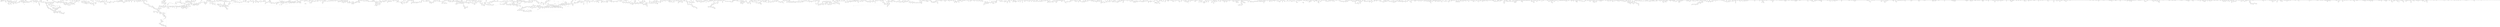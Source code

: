graph g
{

  /* list of nodes */
  "C1-hpah";
  "C1-hpah_1";
  "C1-hpah_2";
  "COQ5_1";
  "COQ5_3";
  "FCS1_2";
  "IMPDH";
  "LhpG";
  "aaeA";
  "aaeB";
  "aam";
  "aam_1";
  "aam_2";
  "aas";
  "aat";
  "abgB";
  "abgT";
  "accD";
  "acdA_4";
  "aceF";
  "ackA";
  "acnA";
  "acnM";
  "acoR_1";
  "acoR_2";
  "acpH";
  "acr3";
  "acrF";
  "acrR";
  "acs";
  "acsA_2";
  "acsA_3";
  "acsA_4";
  "actP";
  "acuI";
  "acuR";
  "ada";
  "adeP_2";
  "adh";
  "adhA";
  "adh_1";
  "adh_2";
  "adiA";
  "adiC";
  "aer";
  "afsK";
  "aguA_2";
  "aidB";
  "ala";
  "aldA";
  "aldA_1";
  "aldA_2";
  "aldHT";
  "ald_1";
  "alkA";
  "alkT";
  "allB";
  "amgK";
  "amiC";
  "amiC_1";
  "amiC_2";
  "amiD";
  "amiD_1";
  "amiD_2";
  "amnC";
  "amnD";
  "amnE";
  "ampC";
  "ampD";
  "ampG";
  "ampR";
  "ampR_1";
  "ampR_2";
  "amy";
  "aniA";
  "anmK";
  "anr_2";
  "ansA";
  "apaG";
  "apaH";
  "apbE";
  "apc3";
  "apc4";
  "appC";
  "apxIB_2";
  "aqdA1";
  "araQ";
  "arcA";
  "argO";
  "argP";
  "argP_1";
  "argT";
  "argT_1";
  "argT_2";
  "arnB";
  "aroA";
  "aroB";
  "aroE";
  "aroF_1";
  "arsA";
  "arsH";
  "arsR1";
  "artJ";
  "artM";
  "aruH_2";
  "aruI_1";
  "aruI_3";
  "asbF";
  "ascD";
  "asnO";
  "aspT";
  "astE";
  "atoC_3";
  "atoE_1";
  "atpB";
  "atpC";
  "atpE";
  "atpF";
  "atpG";
  "atpH";
  "atzF";
  "azoR";
  "azoR1";
  "baeS";
  "bamA";
  "bamB";
  "bamD";
  "bamE";
  "bar";
  "barA";
  "basR";
  "bauA";
  "bauC_1";
  "bauC_2";
  "bcd";
  "bcp";
  "bcr_1";
  "bcr_2";
  "benC";
  "benM_2";
  "bepA";
  "bepA_1";
  "bepA_2";
  "bepA_3";
  "bepE";
  "bepF";
  "bepG";
  "bepR";
  "betC";
  "betS";
  "betT";
  "betT_2";
  "bhuA";
  "bioA";
  "bioB";
  "bioC";
  "bioD1";
  "bioF";
  "bioH";
  "bioP";
  "birA";
  "bkdB";
  "bktB";
  "bla";
  "blc";
  "bluB";
  "bluF";
  "brnQ";
  "bshA";
  "btuB";
  "btuC_1";
  "btuC_2";
  "btuD_1";
  "btuD_2";
  "btuD_5";
  "btuD_6";
  "btuD_7";
  "btuF";
  "cadA";
  "calB";
  "carA_1";
  "carA_2";
  "cas1";
  "cas2";
  "cas3";
  "cas5d";
  "casC";
  "casE";
  "catA_1";
  "catA_2";
  "catA_3";
  "catA_4";
  "catB";
  "catD";
  "catD_1";
  "catD_2";
  "catM";
  "cbbZC";
  "cbdA";
  "cbdB";
  "cbiA";
  "cbiO";
  "cbs";
  "cc4";
  "cca";
  "ccmA";
  "ccmC";
  "ccmF";
  "ccmF_1";
  "ccmH";
  "ccmH_1";
  "ccoP2";
  "ccpA";
  "ccr";
  "cdhR_6";
  "cdhR_8";
  "cdhR_9";
  "cdsA";
  "cecR";
  "cetB";
  "cfa";
  "cfa_1";
  "cheA";
  "cheB_1";
  "cheR";
  "cheW";
  "cheW_1";
  "chrR";
  "cidA";
  "cinC";
  "cirA_2";
  "citS";
  "citT";
  "clcB_1";
  "clcB_2";
  "clcD";
  "clpS";
  "clpV1_2";
  "clsA";
  "clsA_1";
  "clsA_2";
  "clsA_3";
  "clsC";
  "cmoM";
  "cmpR_3";
  "cmtAa";
  "cnbH";
  "cnoX";
  "cntI_1";
  "cntI_2";
  "coaD";
  "coaE";
  "coaE_1";
  "coaE_2";
  "cobB_1";
  "cobB_3";
  "cobD";
  "cobD_1";
  "cobD_2";
  "cobH";
  "cobI";
  "cobJ";
  "cobK";
  "cobL";
  "cobM";
  "cobN";
  "cobP";
  "cobQ_1";
  "cobS";
  "cobS_2";
  "cobT";
  "cobT_2";
  "comM";
  "copA_1";
  "copA_2";
  "copA_3";
  "copA_4";
  "copB";
  "copB_1";
  "copB_2";
  "corA";
  "coxN";
  "cph2";
  "cphA";
  "cpoB";
  "cpxR";
  "cra";
  "crcB_1";
  "crcB_2";
  "crt_1";
  "crt_4";
  "cry";
  "csgD";
  "cstA";
  "csy1";
  "csy2";
  "csy3";
  "ctaA";
  "ctaB";
  "ctaE_1";
  "ctaE_2";
  "ctaG";
  "ctpB";
  "ctpF";
  "cueO";
  "cueR_1";
  "curA";
  "cusA_1";
  "cusA_2";
  "cusB";
  "cutS";
  "cydA";
  "cydD";
  "cynR";
  "cynR_2";
  "cynR_3";
  "cyoA";
  "cyoB";
  "cyoC";
  "cyoD";
  "cyoE";
  "cysA1";
  "cysA_1";
  "cysA_2";
  "cysG";
  "cysG_1";
  "cysG_2";
  "cysL_1";
  "cysO";
  "cysQ";
  "cysS";
  "cysZ";
  "czcA";
  "czcA_2";
  "czcD";
  "czcR";
  "czcS";
  "dac";
  "dacA";
  "dacC";
  "dadA1_3";
  "dadA1_4";
  "dadA1_5";
  "dan";
  "dapA_1";
  "dapA_3";
  "dapE";
  "dapH";
  "dapL";
  "dapb1";
  "dasB";
  "dasC";
  "dauA";
  "davT_2";
  "dbpA";
  "dbpA_2";
  "dctB_1";
  "dctB_2";
  "dctD_1";
  "dctD_2";
  "dctM_10";
  "dctM_11";
  "dctM_12";
  "dctM_13";
  "dctM_14";
  "dctM_15";
  "dctM_16";
  "dctM_17";
  "dctM_18";
  "dctM_3";
  "dctM_5";
  "dctM_6";
  "dctP_1";
  "dctP_2";
  "dctP_3";
  "dctP_4";
  "dcuR";
  "dcuS";
  "dddP";
  "ddl";
  "decR_2";
  "decR_3";
  "dedD";
  "def";
  "degP";
  "degU_1";
  "des";
  "dgcE";
  "dgt";
  "dhaA";
  "dhbE";
  "dhfrIII";
  "dinB";
  "dinF";
  "dinG_1";
  "dinG_2";
  "dinG_3";
  "dinG_5";
  "dipZ";
  "djlA";
  "djlA_2";
  "dksA_2";
  "dmdA";
  "dmdA_1";
  "dmdA_2";
  "dmdC_1";
  "dmdC_3";
  "dmdD";
  "dmg";
  "dmlA";
  "dmlR_1";
  "dmlR_4";
  "dmpG";
  "dmpP";
  "dnaB_1";
  "dnaB_2";
  "dnaB_3";
  "dnaQ";
  "dnaX";
  "dpgD";
  "dpgD_1";
  "dpgD_2";
  "dpiB";
  "dpkA";
  "dpnM_1";
  "dpnM_2";
  "dppA";
  "dppB_1";
  "dsbA";
  "dsbB";
  "dsbC";
  "dsbD";
  "dsbE";
  "dsbE_1";
  "dsbG";
  "dsbG_1";
  "dsrE";
  "dsrF";
  "dtd";
  "dusB";
  "dusC";
  "dut_2";
  "dxr";
  "dxs_2";
  "eamA";
  "echA8_1";
  "ectD";
  "elbB";
  "entD";
  "envC";
  "envZ";
  "ephD";
  "epmA";
  "epmB";
  "epmC";
  "epsF";
  "epsL";
  "erfK";
  "eryD";
  "esiB_1";
  "esiB_2";
  "esiB_3";
  "etfA";
  "etfA_1";
  "etfA_2";
  "etfB_1";
  "etfB_2";
  "evgS";
  "exbD";
  "exbD_1";
  "exbD_2";
  "f1pep1";
  "fabF_2";
  "fabG_1";
  "fabG_2";
  "fadB_1";
  "fadD";
  "fadD3";
  "fadD_1";
  "fadD_2";
  "fadH";
  "fadM";
  "fan1";
  "farB";
  "fbpC";
  "fccB";
  "fdhD_2";
  "fdhD_3";
  "feaB";
  "feaR";
  "fecA";
  "fecD";
  "fecE_1";
  "fecE_2";
  "fecE_3";
  "fecE_4";
  "fepD";
  "fetA";
  "fetB";
  "fhs";
  "fhuA";
  "fhuA_1";
  "fhuA_2";
  "fhuC";
  "fhuD";
  "fhuF";
  "fic";
  "fieF";
  "fis";
  "fixB";
  "flgA";
  "flgB";
  "flgD";
  "flgE";
  "flgF";
  "flgG";
  "flgH";
  "flgJ";
  "flgK";
  "flgL";
  "flgN";
  "flhB";
  "flhC";
  "flhD";
  "flhE";
  "fliC";
  "fliC2";
  "fliD";
  "fliD_1";
  "fliD_2";
  "fliE";
  "fliF";
  "fliH";
  "fliJ";
  "fliM";
  "fliO";
  "fliR";
  "fliS";
  "fliT";
  "fliY";
  "fljB";
  "fmdA";
  "fmt";
  "fmt_1";
  "fmt_2";
  "focA";
  "folC";
  "folD_2";
  "folE2";
  "folK_2";
  "folM";
  "folX";
  "fprA";
  "fpuC";
  "fpuD";
  "fpvA";
  "frc";
  "fre";
  "fruA";
  "ftsA_2";
  "ftsB";
  "ftsI";
  "ftsL";
  "ftsN";
  "ftsQ";
  "ftsW";
  "ftsY_2";
  "fumC";
  "fusA_2";
  "fyuA";
  "gabD_1";
  "gabD_4";
  "gabR";
  "gadA";
  "gadC";
  "galE";
  "galE1";
  "galR";
  "gap3";
  "garK";
  "garR_1";
  "garR_2";
  "gbpR";
  "gbpR_2";
  "gbsA";
  "gbsA_1";
  "gbsA_2";
  "gcvA_1";
  "gcvA_2";
  "gcvA_4";
  "gcvA_5";
  "gcvA_6";
  "gcvA_7";
  "gcvA_8";
  "gcvA_9";
  "gcvH";
  "gcvT";
  "gfa";
  "ggt";
  "ghrA";
  "ghrB";
  "glaR_1";
  "glaR_3";
  "glbN";
  "glmS_1";
  "glnH";
  "glnQ";
  "glnQ_1";
  "glnQ_2";
  "glnQ_3";
  "glnS";
  "glnT";
  "gloA_2";
  "gloB";
  "glpD";
  "glpE_2";
  "glpF";
  "glpG";
  "glpQ";
  "glrK";
  "glsA2";
  "gltC";
  "gltP";
  "gltS";
  "gltT";
  "gluQ";
  "gmhB";
  "gmk";
  "gntK";
  "gnu";
  "golD";
  "gpFI";
  "gpgS";
  "gph";
  "gpmB";
  "group_1";
  "group_10";
  "group_1000";
  "group_1007";
  "group_1009";
  "group_1011";
  "group_1012";
  "group_1015";
  "group_1017";
  "group_1028";
  "group_1029";
  "group_1030";
  "group_1031";
  "group_1032";
  "group_1034";
  "group_1035";
  "group_1036";
  "group_1037";
  "group_1038";
  "group_1039";
  "group_1045";
  "group_1048";
  "group_1050";
  "group_1053";
  "group_1056";
  "group_1059";
  "group_1064";
  "group_1069";
  "group_1095";
  "group_1096";
  "group_1097";
  "group_11";
  "group_1104";
  "group_1106";
  "group_1113";
  "group_1115";
  "group_1121";
  "group_1124";
  "group_1128";
  "group_1130";
  "group_1133";
  "group_1139";
  "group_1143";
  "group_1146";
  "group_1148";
  "group_1149";
  "group_1156";
  "group_1162";
  "group_1165";
  "group_1166";
  "group_1168";
  "group_1169";
  "group_1170";
  "group_1171";
  "group_1178";
  "group_12";
  "group_1201";
  "group_1203";
  "group_1212";
  "group_1213";
  "group_1214";
  "group_1217";
  "group_1221";
  "group_1224";
  "group_1225";
  "group_1226";
  "group_1227";
  "group_1228";
  "group_1237";
  "group_1239";
  "group_1241";
  "group_1242";
  "group_1243";
  "group_1248";
  "group_1250";
  "group_1252";
  "group_1254";
  "group_1256";
  "group_1258";
  "group_1260";
  "group_1265";
  "group_1267";
  "group_1269";
  "group_1270";
  "group_1271";
  "group_1273";
  "group_1274";
  "group_1275";
  "group_1280";
  "group_1281";
  "group_1282";
  "group_1283";
  "group_1285";
  "group_1289";
  "group_1292";
  "group_1294";
  "group_1295";
  "group_1296";
  "group_1300";
  "group_1306";
  "group_1307";
  "group_1313";
  "group_1314";
  "group_1324";
  "group_1328";
  "group_1332";
  "group_1344";
  "group_1345";
  "group_1347";
  "group_1350";
  "group_1355";
  "group_1356";
  "group_1360";
  "group_1361";
  "group_1365";
  "group_1368";
  "group_1370";
  "group_1372";
  "group_1373";
  "group_1376";
  "group_138";
  "group_1381";
  "group_1382";
  "group_1383";
  "group_1385";
  "group_1410";
  "group_1414";
  "group_1415";
  "group_1417";
  "group_1419";
  "group_142";
  "group_1421";
  "group_1422";
  "group_1428";
  "group_1429";
  "group_1430";
  "group_1439";
  "group_1440";
  "group_1441";
  "group_1442";
  "group_1445";
  "group_1446";
  "group_1447";
  "group_145";
  "group_1450";
  "group_1454";
  "group_1458";
  "group_1467";
  "group_1468";
  "group_1469";
  "group_1470";
  "group_1471";
  "group_1476";
  "group_1480";
  "group_1482";
  "group_1484";
  "group_1485";
  "group_1487";
  "group_1494";
  "group_1495";
  "group_1497";
  "group_1499";
  "group_1506";
  "group_1507";
  "group_1508";
  "group_1531";
  "group_1537";
  "group_1549";
  "group_1551";
  "group_1552";
  "group_1556";
  "group_1558";
  "group_1559";
  "group_1560";
  "group_1561";
  "group_1562";
  "group_1563";
  "group_1564";
  "group_1565";
  "group_1566";
  "group_1567";
  "group_1570";
  "group_1572";
  "group_1577";
  "group_1587";
  "group_1588";
  "group_1591";
  "group_1592";
  "group_1596";
  "group_1609";
  "group_1610";
  "group_1618";
  "group_1619";
  "group_1625";
  "group_1626";
  "group_1628";
  "group_1632";
  "group_1633";
  "group_1639";
  "group_164";
  "group_1641";
  "group_1643";
  "group_1646";
  "group_1647";
  "group_1659";
  "group_1660";
  "group_1661";
  "group_1662";
  "group_1663";
  "group_1667";
  "group_1668";
  "group_1669";
  "group_1671";
  "group_1672";
  "group_1674";
  "group_1676";
  "group_1685";
  "group_1686";
  "group_1687";
  "group_1688";
  "group_1692";
  "group_1699";
  "group_17";
  "group_1710";
  "group_1711";
  "group_1716";
  "group_1721";
  "group_1724";
  "group_1725";
  "group_1726";
  "group_1728";
  "group_1729";
  "group_1733";
  "group_1734";
  "group_1736";
  "group_1737";
  "group_1738";
  "group_1739";
  "group_1740";
  "group_1744";
  "group_1746";
  "group_1749";
  "group_1750";
  "group_1752";
  "group_1753";
  "group_1754";
  "group_1755";
  "group_1757";
  "group_1758";
  "group_1762";
  "group_1764";
  "group_1766";
  "group_1767";
  "group_1773";
  "group_1781";
  "group_1785";
  "group_1786";
  "group_1787";
  "group_1789";
  "group_1790";
  "group_1791";
  "group_1792";
  "group_1793";
  "group_1794";
  "group_1795";
  "group_1796";
  "group_1797";
  "group_1799";
  "group_18";
  "group_1800";
  "group_1801";
  "group_1802";
  "group_1803";
  "group_1804";
  "group_1805";
  "group_1808";
  "group_1809";
  "group_1812";
  "group_1813";
  "group_1814";
  "group_1815";
  "group_1817";
  "group_1819";
  "group_1820";
  "group_1821";
  "group_1824";
  "group_1825";
  "group_1826";
  "group_1827";
  "group_1828";
  "group_1829";
  "group_1830";
  "group_1831";
  "group_1832";
  "group_1833";
  "group_1834";
  "group_1836";
  "group_1837";
  "group_1838";
  "group_1839";
  "group_1841";
  "group_1842";
  "group_1843";
  "group_1844";
  "group_1845";
  "group_1846";
  "group_1849";
  "group_1850";
  "group_1851";
  "group_1852";
  "group_1853";
  "group_1855";
  "group_1856";
  "group_1857";
  "group_1858";
  "group_1859";
  "group_1860";
  "group_1863";
  "group_1864";
  "group_1865";
  "group_1866";
  "group_1867";
  "group_1868";
  "group_1869";
  "group_1870";
  "group_1871";
  "group_1872";
  "group_1874";
  "group_1876";
  "group_1877";
  "group_1878";
  "group_1879";
  "group_1880";
  "group_1881";
  "group_1882";
  "group_1883";
  "group_1884";
  "group_1885";
  "group_1886";
  "group_1887";
  "group_1888";
  "group_1889";
  "group_1890";
  "group_1891";
  "group_1892";
  "group_1893";
  "group_1894";
  "group_1895";
  "group_1896";
  "group_1897";
  "group_1898";
  "group_1899";
  "group_19";
  "group_1900";
  "group_1901";
  "group_1902";
  "group_1904";
  "group_1905";
  "group_1906";
  "group_1907";
  "group_1909";
  "group_1910";
  "group_1911";
  "group_1912";
  "group_1913";
  "group_1914";
  "group_1915";
  "group_1916";
  "group_1917";
  "group_192";
  "group_1921";
  "group_1922";
  "group_1923";
  "group_1924";
  "group_1926";
  "group_1927";
  "group_1928";
  "group_1929";
  "group_1930";
  "group_1933";
  "group_1934";
  "group_1935";
  "group_1936";
  "group_1938";
  "group_1939";
  "group_1940";
  "group_1941";
  "group_1942";
  "group_1943";
  "group_1944";
  "group_1947";
  "group_1948";
  "group_1949";
  "group_1950";
  "group_1951";
  "group_1952";
  "group_1953";
  "group_1954";
  "group_1955";
  "group_1956";
  "group_1957";
  "group_1959";
  "group_1960";
  "group_1961";
  "group_1963";
  "group_1964";
  "group_1965";
  "group_1966";
  "group_1967";
  "group_1968";
  "group_1969";
  "group_197";
  "group_1970";
  "group_1971";
  "group_1972";
  "group_1973";
  "group_1975";
  "group_1976";
  "group_1977";
  "group_1978";
  "group_1980";
  "group_1985";
  "group_1986";
  "group_1987";
  "group_1988";
  "group_1989";
  "group_1990";
  "group_1991";
  "group_1993";
  "group_1994";
  "group_1995";
  "group_1997";
  "group_1998";
  "group_1999";
  "group_20";
  "group_2000";
  "group_2001";
  "group_2003";
  "group_2004";
  "group_2005";
  "group_2006";
  "group_2007";
  "group_2008";
  "group_2009";
  "group_2010";
  "group_2011";
  "group_2012";
  "group_2013";
  "group_2014";
  "group_2015";
  "group_2016";
  "group_2017";
  "group_2018";
  "group_2019";
  "group_2020";
  "group_2021";
  "group_2023";
  "group_2024";
  "group_2025";
  "group_2026";
  "group_2027";
  "group_2028";
  "group_2029";
  "group_2030";
  "group_2031";
  "group_2032";
  "group_2035";
  "group_2036";
  "group_2038";
  "group_2039";
  "group_2042";
  "group_2043";
  "group_2044";
  "group_2045";
  "group_2046";
  "group_2047";
  "group_2048";
  "group_2049";
  "group_2050";
  "group_2051";
  "group_2053";
  "group_2054";
  "group_2056";
  "group_2058";
  "group_2059";
  "group_2060";
  "group_2061";
  "group_2062";
  "group_2063";
  "group_2065";
  "group_2066";
  "group_2067";
  "group_2068";
  "group_2069";
  "group_2070";
  "group_2071";
  "group_2073";
  "group_2074";
  "group_2078";
  "group_2079";
  "group_2080";
  "group_2081";
  "group_2082";
  "group_2083";
  "group_2084";
  "group_2085";
  "group_2087";
  "group_2088";
  "group_2090";
  "group_2091";
  "group_2092";
  "group_2093";
  "group_2094";
  "group_2095";
  "group_2096";
  "group_2097";
  "group_2103";
  "group_2105";
  "group_2106";
  "group_2107";
  "group_2108";
  "group_2109";
  "group_2110";
  "group_2111";
  "group_2112";
  "group_2113";
  "group_2114";
  "group_2115";
  "group_2116";
  "group_2118";
  "group_2119";
  "group_2120";
  "group_2121";
  "group_2122";
  "group_2123";
  "group_2124";
  "group_2125";
  "group_2126";
  "group_2127";
  "group_2130";
  "group_2131";
  "group_2132";
  "group_2133";
  "group_2135";
  "group_2136";
  "group_2137";
  "group_2138";
  "group_2139";
  "group_2140";
  "group_2142";
  "group_2143";
  "group_2144";
  "group_2145";
  "group_2146";
  "group_2147";
  "group_2148";
  "group_2149";
  "group_2150";
  "group_2151";
  "group_2152";
  "group_2153";
  "group_2155";
  "group_2156";
  "group_2157";
  "group_2158";
  "group_2159";
  "group_2161";
  "group_2162";
  "group_2163";
  "group_2164";
  "group_2165";
  "group_2167";
  "group_2168";
  "group_2170";
  "group_2171";
  "group_2172";
  "group_2173";
  "group_2174";
  "group_2175";
  "group_2176";
  "group_2177";
  "group_2178";
  "group_2179";
  "group_2180";
  "group_2181";
  "group_2182";
  "group_2183";
  "group_2184";
  "group_2185";
  "group_2188";
  "group_2189";
  "group_2190";
  "group_2191";
  "group_2192";
  "group_2193";
  "group_2196";
  "group_2197";
  "group_2198";
  "group_2199";
  "group_2200";
  "group_2201";
  "group_2202";
  "group_2203";
  "group_2204";
  "group_2205";
  "group_2206";
  "group_2207";
  "group_2208";
  "group_2209";
  "group_2210";
  "group_2213";
  "group_2214";
  "group_2215";
  "group_2217";
  "group_2218";
  "group_2219";
  "group_2220";
  "group_2221";
  "group_2223";
  "group_2224";
  "group_2225";
  "group_2228";
  "group_2229";
  "group_2231";
  "group_2234";
  "group_2235";
  "group_2236";
  "group_2237";
  "group_2239";
  "group_2240";
  "group_2241";
  "group_2242";
  "group_2243";
  "group_2244";
  "group_2245";
  "group_2246";
  "group_2247";
  "group_2248";
  "group_2250";
  "group_2251";
  "group_2253";
  "group_2254";
  "group_2255";
  "group_2256";
  "group_2258";
  "group_2259";
  "group_2260";
  "group_2263";
  "group_2264";
  "group_2265";
  "group_2266";
  "group_2269";
  "group_2270";
  "group_2271";
  "group_2272";
  "group_2273";
  "group_2274";
  "group_2275";
  "group_2278";
  "group_2279";
  "group_2280";
  "group_2281";
  "group_2282";
  "group_2283";
  "group_2284";
  "group_2285";
  "group_2286";
  "group_2287";
  "group_2288";
  "group_2289";
  "group_2290";
  "group_2291";
  "group_2292";
  "group_2293";
  "group_2294";
  "group_2295";
  "group_2296";
  "group_2297";
  "group_2299";
  "group_2300";
  "group_2301";
  "group_2302";
  "group_2303";
  "group_2304";
  "group_2305";
  "group_2306";
  "group_2309";
  "group_2310";
  "group_2311";
  "group_2312";
  "group_2314";
  "group_2315";
  "group_2316";
  "group_2317";
  "group_2318";
  "group_2319";
  "group_2320";
  "group_2321";
  "group_2322";
  "group_2323";
  "group_2324";
  "group_2325";
  "group_2326";
  "group_2327";
  "group_2328";
  "group_2331";
  "group_2332";
  "group_2333";
  "group_2334";
  "group_2335";
  "group_2336";
  "group_2337";
  "group_2338";
  "group_2339";
  "group_2340";
  "group_2341";
  "group_2342";
  "group_2343";
  "group_2344";
  "group_2346";
  "group_2347";
  "group_2348";
  "group_2349";
  "group_2350";
  "group_2352";
  "group_2353";
  "group_2354";
  "group_2355";
  "group_2357";
  "group_2358";
  "group_2359";
  "group_2360";
  "group_2362";
  "group_2363";
  "group_2364";
  "group_2365";
  "group_2366";
  "group_2367";
  "group_2369";
  "group_2370";
  "group_2371";
  "group_2372";
  "group_2373";
  "group_2374";
  "group_2375";
  "group_2376";
  "group_2377";
  "group_2378";
  "group_2379";
  "group_2380";
  "group_2382";
  "group_2383";
  "group_2384";
  "group_2385";
  "group_2387";
  "group_2388";
  "group_2391";
  "group_2393";
  "group_2394";
  "group_2397";
  "group_2398";
  "group_2399";
  "group_2400";
  "group_2401";
  "group_2402";
  "group_2403";
  "group_2404";
  "group_2405";
  "group_2406";
  "group_2407";
  "group_2408";
  "group_2409";
  "group_2410";
  "group_2411";
  "group_2413";
  "group_2414";
  "group_2415";
  "group_2416";
  "group_2417";
  "group_2418";
  "group_2419";
  "group_2420";
  "group_2421";
  "group_2422";
  "group_2423";
  "group_2424";
  "group_2425";
  "group_2426";
  "group_2428";
  "group_2429";
  "group_2430";
  "group_2431";
  "group_2432";
  "group_2433";
  "group_2434";
  "group_2435";
  "group_2436";
  "group_2437";
  "group_2438";
  "group_2439";
  "group_2440";
  "group_2442";
  "group_2444";
  "group_2445";
  "group_2446";
  "group_2447";
  "group_2448";
  "group_2449";
  "group_2450";
  "group_2451";
  "group_2452";
  "group_2453";
  "group_2454";
  "group_2455";
  "group_2456";
  "group_2458";
  "group_2459";
  "group_2460";
  "group_2461";
  "group_2462";
  "group_2463";
  "group_2464";
  "group_2465";
  "group_2467";
  "group_2469";
  "group_2470";
  "group_2471";
  "group_2472";
  "group_2473";
  "group_2474";
  "group_2475";
  "group_2476";
  "group_2477";
  "group_2478";
  "group_2479";
  "group_2480";
  "group_2481";
  "group_2482";
  "group_2483";
  "group_2484";
  "group_2485";
  "group_2486";
  "group_2487";
  "group_2489";
  "group_2490";
  "group_2491";
  "group_2493";
  "group_2495";
  "group_2496";
  "group_2497";
  "group_2498";
  "group_2499";
  "group_2501";
  "group_2502";
  "group_2504";
  "group_2505";
  "group_2506";
  "group_2507";
  "group_2508";
  "group_2509";
  "group_2510";
  "group_2511";
  "group_2512";
  "group_2513";
  "group_2514";
  "group_2516";
  "group_2518";
  "group_2519";
  "group_2520";
  "group_2521";
  "group_2522";
  "group_2523";
  "group_2524";
  "group_2525";
  "group_2528";
  "group_2529";
  "group_253";
  "group_2534";
  "group_2536";
  "group_2537";
  "group_2538";
  "group_2539";
  "group_254";
  "group_2540";
  "group_2541";
  "group_2543";
  "group_2544";
  "group_2548";
  "group_2549";
  "group_2552";
  "group_2553";
  "group_2554";
  "group_2555";
  "group_2561";
  "group_2562";
  "group_2564";
  "group_2565";
  "group_2568";
  "group_2570";
  "group_2571";
  "group_2572";
  "group_2573";
  "group_2574";
  "group_2577";
  "group_2578";
  "group_2579";
  "group_2582";
  "group_2583";
  "group_2585";
  "group_2586";
  "group_2587";
  "group_2588";
  "group_2589";
  "group_2590";
  "group_2592";
  "group_2593";
  "group_2594";
  "group_2595";
  "group_2600";
  "group_2606";
  "group_2608";
  "group_2609";
  "group_2610";
  "group_2621";
  "group_2624";
  "group_2626";
  "group_2627";
  "group_2629";
  "group_2630";
  "group_2632";
  "group_2635";
  "group_2636";
  "group_2638";
  "group_2639";
  "group_2641";
  "group_2642";
  "group_2643";
  "group_2646";
  "group_2647";
  "group_2649";
  "group_2650";
  "group_2651";
  "group_2656";
  "group_2658";
  "group_266";
  "group_2662";
  "group_2663";
  "group_2664";
  "group_2665";
  "group_2668";
  "group_2669";
  "group_267";
  "group_2670";
  "group_2671";
  "group_2672";
  "group_2673";
  "group_2674";
  "group_2675";
  "group_2676";
  "group_2677";
  "group_2678";
  "group_2679";
  "group_268";
  "group_2680";
  "group_2681";
  "group_2682";
  "group_2683";
  "group_2684";
  "group_2685";
  "group_2686";
  "group_2687";
  "group_2688";
  "group_2689";
  "group_269";
  "group_2690";
  "group_2691";
  "group_2693";
  "group_2695";
  "group_2696";
  "group_2697";
  "group_2698";
  "group_2699";
  "group_270";
  "group_2700";
  "group_2701";
  "group_2702";
  "group_2703";
  "group_2704";
  "group_2705";
  "group_2706";
  "group_2707";
  "group_2708";
  "group_2709";
  "group_2710";
  "group_2711";
  "group_2712";
  "group_2713";
  "group_2714";
  "group_2715";
  "group_2716";
  "group_2717";
  "group_2718";
  "group_2719";
  "group_2720";
  "group_2721";
  "group_2722";
  "group_2723";
  "group_2724";
  "group_2725";
  "group_2726";
  "group_2727";
  "group_2728";
  "group_2734";
  "group_2735";
  "group_2737";
  "group_2738";
  "group_2742";
  "group_2744";
  "group_2747";
  "group_2748";
  "group_2749";
  "group_2752";
  "group_2754";
  "group_2758";
  "group_276";
  "group_2764";
  "group_2766";
  "group_2767";
  "group_2768";
  "group_2769";
  "group_2771";
  "group_2774";
  "group_2776";
  "group_2785";
  "group_2791";
  "group_2794";
  "group_2795";
  "group_2796";
  "group_2797";
  "group_2798";
  "group_2799";
  "group_2800";
  "group_2808";
  "group_2810";
  "group_2811";
  "group_2814";
  "group_2816";
  "group_2817";
  "group_2818";
  "group_282";
  "group_2820";
  "group_2825";
  "group_2826";
  "group_2827";
  "group_283";
  "group_2831";
  "group_2834";
  "group_2835";
  "group_2836";
  "group_2837";
  "group_2838";
  "group_2839";
  "group_2844";
  "group_2845";
  "group_2850";
  "group_2853";
  "group_2854";
  "group_2855";
  "group_2861";
  "group_2862";
  "group_2867";
  "group_2868";
  "group_2871";
  "group_2872";
  "group_2873";
  "group_2875";
  "group_2876";
  "group_2877";
  "group_2878";
  "group_2883";
  "group_2885";
  "group_2886";
  "group_2887";
  "group_2889";
  "group_2890";
  "group_2892";
  "group_2897";
  "group_2900";
  "group_2903";
  "group_2904";
  "group_2905";
  "group_2906";
  "group_2907";
  "group_2908";
  "group_2909";
  "group_2910";
  "group_2912";
  "group_2914";
  "group_2915";
  "group_2916";
  "group_2917";
  "group_2918";
  "group_2924";
  "group_2925";
  "group_2929";
  "group_2931";
  "group_2932";
  "group_2933";
  "group_2934";
  "group_2935";
  "group_2936";
  "group_2937";
  "group_2938";
  "group_2939";
  "group_2940";
  "group_2941";
  "group_2943";
  "group_2945";
  "group_2946";
  "group_2947";
  "group_2948";
  "group_2949";
  "group_2950";
  "group_2951";
  "group_2954";
  "group_2956";
  "group_2957";
  "group_2961";
  "group_2965";
  "group_2968";
  "group_2971";
  "group_2972";
  "group_2973";
  "group_2974";
  "group_2977";
  "group_2978";
  "group_2979";
  "group_2981";
  "group_2983";
  "group_2984";
  "group_2986";
  "group_2987";
  "group_2988";
  "group_2989";
  "group_2991";
  "group_2992";
  "group_2993";
  "group_2994";
  "group_2995";
  "group_2998";
  "group_2999";
  "group_3";
  "group_3001";
  "group_3002";
  "group_3003";
  "group_3005";
  "group_3006";
  "group_3008";
  "group_3009";
  "group_3011";
  "group_3012";
  "group_3014";
  "group_3020";
  "group_3023";
  "group_3026";
  "group_303";
  "group_3030";
  "group_3038";
  "group_3040";
  "group_3041";
  "group_3044";
  "group_3045";
  "group_3048";
  "group_3051";
  "group_3052";
  "group_3055";
  "group_3057";
  "group_3058";
  "group_3059";
  "group_3060";
  "group_3061";
  "group_3062";
  "group_3063";
  "group_3064";
  "group_3065";
  "group_3066";
  "group_3068";
  "group_3069";
  "group_3070";
  "group_3071";
  "group_3072";
  "group_3073";
  "group_3074";
  "group_3080";
  "group_3082";
  "group_3083";
  "group_3085";
  "group_3086";
  "group_3087";
  "group_3089";
  "group_3090";
  "group_3091";
  "group_3093";
  "group_3094";
  "group_3095";
  "group_3096";
  "group_3097";
  "group_3098";
  "group_3099";
  "group_3100";
  "group_3102";
  "group_3103";
  "group_3105";
  "group_3107";
  "group_3110";
  "group_3113";
  "group_3115";
  "group_3117";
  "group_3118";
  "group_312";
  "group_3120";
  "group_3122";
  "group_3123";
  "group_3125";
  "group_3126";
  "group_3127";
  "group_3128";
  "group_3129";
  "group_3130";
  "group_3131";
  "group_3132";
  "group_3133";
  "group_3134";
  "group_3135";
  "group_3136";
  "group_3137";
  "group_3138";
  "group_3139";
  "group_314";
  "group_3141";
  "group_3142";
  "group_3143";
  "group_3145";
  "group_3146";
  "group_3147";
  "group_3148";
  "group_3149";
  "group_3152";
  "group_3153";
  "group_3154";
  "group_3155";
  "group_3159";
  "group_3160";
  "group_3161";
  "group_3163";
  "group_3164";
  "group_3165";
  "group_3167";
  "group_3168";
  "group_3169";
  "group_3171";
  "group_3174";
  "group_3175";
  "group_3179";
  "group_3180";
  "group_3181";
  "group_3182";
  "group_3183";
  "group_3184";
  "group_3185";
  "group_3187";
  "group_3191";
  "group_3192";
  "group_3193";
  "group_3195";
  "group_3196";
  "group_3197";
  "group_3199";
  "group_3201";
  "group_3204";
  "group_3205";
  "group_3207";
  "group_3208";
  "group_3209";
  "group_3211";
  "group_3218";
  "group_3220";
  "group_3221";
  "group_3222";
  "group_3223";
  "group_3224";
  "group_3225";
  "group_3228";
  "group_3230";
  "group_3231";
  "group_3232";
  "group_3234";
  "group_3239";
  "group_324";
  "group_3246";
  "group_3247";
  "group_325";
  "group_3250";
  "group_3251";
  "group_3252";
  "group_3253";
  "group_3255";
  "group_3256";
  "group_3257";
  "group_3260";
  "group_3261";
  "group_3262";
  "group_3264";
  "group_3265";
  "group_3266";
  "group_3268";
  "group_3272";
  "group_3273";
  "group_3275";
  "group_3276";
  "group_3278";
  "group_3279";
  "group_3280";
  "group_3282";
  "group_3284";
  "group_3286";
  "group_3287";
  "group_3288";
  "group_3289";
  "group_3290";
  "group_3291";
  "group_3292";
  "group_3293";
  "group_3295";
  "group_3296";
  "group_3297";
  "group_3298";
  "group_3299";
  "group_331";
  "group_3310";
  "group_3312";
  "group_3313";
  "group_3314";
  "group_3316";
  "group_3317";
  "group_3318";
  "group_3320";
  "group_3322";
  "group_3329";
  "group_3332";
  "group_3335";
  "group_3337";
  "group_3340";
  "group_3342";
  "group_3345";
  "group_3346";
  "group_3347";
  "group_3348";
  "group_3349";
  "group_3350";
  "group_3351";
  "group_3356";
  "group_3361";
  "group_3362";
  "group_3364";
  "group_3365";
  "group_3366";
  "group_3368";
  "group_3369";
  "group_3370";
  "group_3371";
  "group_3372";
  "group_3373";
  "group_3374";
  "group_3378";
  "group_3380";
  "group_3384";
  "group_3385";
  "group_3390";
  "group_3391";
  "group_3392";
  "group_3393";
  "group_3395";
  "group_34";
  "group_3400";
  "group_3401";
  "group_3402";
  "group_3403";
  "group_3406";
  "group_3407";
  "group_3408";
  "group_3409";
  "group_3410";
  "group_3415";
  "group_3416";
  "group_3417";
  "group_3418";
  "group_342";
  "group_3422";
  "group_3423";
  "group_3425";
  "group_3426";
  "group_3427";
  "group_3428";
  "group_3429";
  "group_343";
  "group_3430";
  "group_3432";
  "group_3437";
  "group_3438";
  "group_3439";
  "group_344";
  "group_3440";
  "group_3443";
  "group_3445";
  "group_3446";
  "group_3447";
  "group_3448";
  "group_3455";
  "group_3456";
  "group_3457";
  "group_3461";
  "group_3462";
  "group_3463";
  "group_3464";
  "group_3465";
  "group_347";
  "group_3473";
  "group_3474";
  "group_3476";
  "group_3478";
  "group_3479";
  "group_3480";
  "group_3484";
  "group_3486";
  "group_3487";
  "group_3488";
  "group_3489";
  "group_3490";
  "group_3493";
  "group_3494";
  "group_3495";
  "group_3496";
  "group_3497";
  "group_3498";
  "group_35";
  "group_3500";
  "group_3501";
  "group_3502";
  "group_3504";
  "group_3507";
  "group_3511";
  "group_3512";
  "group_3513";
  "group_3518";
  "group_3521";
  "group_3522";
  "group_3524";
  "group_3525";
  "group_3528";
  "group_3529";
  "group_3531";
  "group_3533";
  "group_3538";
  "group_3539";
  "group_3543";
  "group_3546";
  "group_3547";
  "group_3548";
  "group_3549";
  "group_3550";
  "group_3551";
  "group_3552";
  "group_3553";
  "group_3556";
  "group_3557";
  "group_3558";
  "group_3560";
  "group_3561";
  "group_3562";
  "group_3563";
  "group_3564";
  "group_3565";
  "group_3566";
  "group_3567";
  "group_3568";
  "group_3569";
  "group_3570";
  "group_3571";
  "group_3572";
  "group_3573";
  "group_3574";
  "group_3575";
  "group_3577";
  "group_3578";
  "group_3580";
  "group_3581";
  "group_3586";
  "group_3587";
  "group_3588";
  "group_3591";
  "group_3592";
  "group_3593";
  "group_3594";
  "group_3595";
  "group_3597";
  "group_3598";
  "group_3599";
  "group_3600";
  "group_3603";
  "group_3605";
  "group_3608";
  "group_3609";
  "group_3613";
  "group_3615";
  "group_3625";
  "group_3626";
  "group_3627";
  "group_3628";
  "group_3629";
  "group_3634";
  "group_3635";
  "group_3636";
  "group_3637";
  "group_3638";
  "group_3639";
  "group_3640";
  "group_3641";
  "group_3642";
  "group_3643";
  "group_3646";
  "group_3651";
  "group_3655";
  "group_3658";
  "group_3661";
  "group_3666";
  "group_3668";
  "group_3669";
  "group_3670";
  "group_3672";
  "group_3673";
  "group_3674";
  "group_3675";
  "group_3676";
  "group_3680";
  "group_3682";
  "group_3683";
  "group_3686";
  "group_3692";
  "group_3693";
  "group_3694";
  "group_3695";
  "group_3696";
  "group_3697";
  "group_3699";
  "group_37";
  "group_3700";
  "group_3703";
  "group_3704";
  "group_3705";
  "group_3707";
  "group_3709";
  "group_3719";
  "group_3726";
  "group_3729";
  "group_3730";
  "group_3731";
  "group_3732";
  "group_3733";
  "group_3734";
  "group_3735";
  "group_3736";
  "group_3737";
  "group_3739";
  "group_3740";
  "group_3743";
  "group_3747";
  "group_3748";
  "group_3749";
  "group_3750";
  "group_3754";
  "group_3755";
  "group_3756";
  "group_3763";
  "group_3765";
  "group_3766";
  "group_3768";
  "group_3769";
  "group_3778";
  "group_3779";
  "group_3780";
  "group_3789";
  "group_3790";
  "group_3793";
  "group_3795";
  "group_3796";
  "group_3797";
  "group_3798";
  "group_380";
  "group_3800";
  "group_3801";
  "group_3802";
  "group_3807";
  "group_3808";
  "group_3809";
  "group_3810";
  "group_3812";
  "group_3814";
  "group_3815";
  "group_3816";
  "group_3817";
  "group_3818";
  "group_3819";
  "group_3820";
  "group_3822";
  "group_3823";
  "group_3824";
  "group_3825";
  "group_3826";
  "group_3829";
  "group_3831";
  "group_3832";
  "group_3833";
  "group_3836";
  "group_3838";
  "group_3839";
  "group_3840";
  "group_3843";
  "group_3844";
  "group_3845";
  "group_3846";
  "group_3849";
  "group_3850";
  "group_3853";
  "group_3854";
  "group_3855";
  "group_3857";
  "group_3863";
  "group_3865";
  "group_387";
  "group_3872";
  "group_3873";
  "group_3879";
  "group_3880";
  "group_3881";
  "group_3882";
  "group_3883";
  "group_3884";
  "group_3887";
  "group_3889";
  "group_389";
  "group_3892";
  "group_3893";
  "group_3894";
  "group_39";
  "group_3901";
  "group_3905";
  "group_3907";
  "group_3914";
  "group_3917";
  "group_3918";
  "group_3919";
  "group_3922";
  "group_3923";
  "group_3924";
  "group_3925";
  "group_3927";
  "group_3929";
  "group_3931";
  "group_3935";
  "group_3940";
  "group_3941";
  "group_3945";
  "group_3946";
  "group_395";
  "group_3953";
  "group_3958";
  "group_3959";
  "group_3960";
  "group_3961";
  "group_3962";
  "group_3965";
  "group_3968";
  "group_3969";
  "group_3977";
  "group_3978";
  "group_3979";
  "group_3981";
  "group_3982";
  "group_3983";
  "group_3984";
  "group_3986";
  "group_3987";
  "group_3988";
  "group_3990";
  "group_3991";
  "group_3992";
  "group_3993";
  "group_3994";
  "group_3995";
  "group_3997";
  "group_3998";
  "group_3999";
  "group_4";
  "group_4000";
  "group_4002";
  "group_4003";
  "group_4004";
  "group_4005";
  "group_4008";
  "group_401";
  "group_4011";
  "group_4012";
  "group_4013";
  "group_4014";
  "group_4017";
  "group_4019";
  "group_402";
  "group_4021";
  "group_4022";
  "group_4025";
  "group_4027";
  "group_4028";
  "group_4029";
  "group_4030";
  "group_4031";
  "group_4032";
  "group_4033";
  "group_4035";
  "group_4040";
  "group_4041";
  "group_4045";
  "group_4046";
  "group_4048";
  "group_4050";
  "group_4051";
  "group_4053";
  "group_4055";
  "group_4056";
  "group_4058";
  "group_4062";
  "group_4065";
  "group_4066";
  "group_4067";
  "group_4071";
  "group_4073";
  "group_4076";
  "group_4077";
  "group_4079";
  "group_408";
  "group_4081";
  "group_4082";
  "group_4083";
  "group_4084";
  "group_4089";
  "group_4092";
  "group_4093";
  "group_4096";
  "group_4101";
  "group_4102";
  "group_4103";
  "group_4105";
  "group_4107";
  "group_411";
  "group_4113";
  "group_4115";
  "group_4117";
  "group_4118";
  "group_4119";
  "group_4120";
  "group_4123";
  "group_4124";
  "group_4125";
  "group_4127";
  "group_4130";
  "group_4133";
  "group_4134";
  "group_4135";
  "group_4140";
  "group_4142";
  "group_4144";
  "group_4145";
  "group_4146";
  "group_4147";
  "group_4148";
  "group_4149";
  "group_4150";
  "group_4153";
  "group_4154";
  "group_4155";
  "group_4156";
  "group_4157";
  "group_4160";
  "group_4161";
  "group_4162";
  "group_4163";
  "group_4165";
  "group_4166";
  "group_4167";
  "group_4168";
  "group_4169";
  "group_4170";
  "group_4171";
  "group_4172";
  "group_4173";
  "group_4174";
  "group_4175";
  "group_4176";
  "group_4177";
  "group_4178";
  "group_4179";
  "group_4180";
  "group_4181";
  "group_4182";
  "group_4183";
  "group_4184";
  "group_4185";
  "group_4186";
  "group_4187";
  "group_4188";
  "group_4189";
  "group_4190";
  "group_4191";
  "group_4192";
  "group_4193";
  "group_4194";
  "group_4195";
  "group_4196";
  "group_4198";
  "group_4199";
  "group_420";
  "group_4200";
  "group_4201";
  "group_4202";
  "group_4203";
  "group_4204";
  "group_4205";
  "group_4206";
  "group_4207";
  "group_4208";
  "group_4209";
  "group_4210";
  "group_4211";
  "group_4212";
  "group_4213";
  "group_4214";
  "group_4215";
  "group_4216";
  "group_4217";
  "group_4218";
  "group_4219";
  "group_4220";
  "group_4221";
  "group_4222";
  "group_4223";
  "group_4224";
  "group_4225";
  "group_4226";
  "group_4227";
  "group_4228";
  "group_4229";
  "group_4231";
  "group_4232";
  "group_4233";
  "group_4234";
  "group_4235";
  "group_4236";
  "group_4237";
  "group_4238";
  "group_4239";
  "group_4240";
  "group_4241";
  "group_4242";
  "group_4243";
  "group_4244";
  "group_4245";
  "group_4246";
  "group_4247";
  "group_4248";
  "group_4249";
  "group_4251";
  "group_4252";
  "group_4253";
  "group_4254";
  "group_4255";
  "group_4256";
  "group_4257";
  "group_4258";
  "group_4259";
  "group_4260";
  "group_4261";
  "group_4262";
  "group_4263";
  "group_4264";
  "group_4265";
  "group_4266";
  "group_4267";
  "group_4268";
  "group_4269";
  "group_4270";
  "group_4271";
  "group_4272";
  "group_4273";
  "group_4279";
  "group_4280";
  "group_4284";
  "group_4286";
  "group_4288";
  "group_4290";
  "group_4291";
  "group_4292";
  "group_4293";
  "group_4294";
  "group_4295";
  "group_4297";
  "group_4298";
  "group_4299";
  "group_4300";
  "group_4301";
  "group_4305";
  "group_4307";
  "group_4308";
  "group_4309";
  "group_4310";
  "group_4311";
  "group_4312";
  "group_4313";
  "group_4314";
  "group_4315";
  "group_4316";
  "group_4317";
  "group_4318";
  "group_4319";
  "group_4320";
  "group_4321";
  "group_4322";
  "group_4323";
  "group_4324";
  "group_4325";
  "group_4327";
  "group_4328";
  "group_4329";
  "group_4330";
  "group_4331";
  "group_4332";
  "group_4333";
  "group_4335";
  "group_4336";
  "group_4338";
  "group_4339";
  "group_4340";
  "group_4341";
  "group_4343";
  "group_4344";
  "group_4349";
  "group_4350";
  "group_4351";
  "group_4353";
  "group_4354";
  "group_4356";
  "group_4357";
  "group_4358";
  "group_4359";
  "group_4360";
  "group_4361";
  "group_4362";
  "group_4363";
  "group_4364";
  "group_4365";
  "group_4368";
  "group_4369";
  "group_437";
  "group_4370";
  "group_4371";
  "group_4372";
  "group_4373";
  "group_4374";
  "group_4375";
  "group_4376";
  "group_4377";
  "group_4378";
  "group_4379";
  "group_438";
  "group_4380";
  "group_4381";
  "group_4382";
  "group_4383";
  "group_4384";
  "group_4385";
  "group_4386";
  "group_4387";
  "group_4388";
  "group_4389";
  "group_4390";
  "group_4391";
  "group_4392";
  "group_4393";
  "group_4394";
  "group_4395";
  "group_4396";
  "group_4397";
  "group_4398";
  "group_4399";
  "group_4401";
  "group_4402";
  "group_4403";
  "group_4404";
  "group_4405";
  "group_4406";
  "group_4407";
  "group_4408";
  "group_4409";
  "group_4410";
  "group_4411";
  "group_4412";
  "group_4413";
  "group_4414";
  "group_4415";
  "group_4418";
  "group_4419";
  "group_4420";
  "group_4421";
  "group_4422";
  "group_4423";
  "group_4424";
  "group_4425";
  "group_4426";
  "group_4427";
  "group_4428";
  "group_4429";
  "group_4430";
  "group_4431";
  "group_4432";
  "group_4433";
  "group_4434";
  "group_4435";
  "group_4436";
  "group_4437";
  "group_4438";
  "group_4439";
  "group_4440";
  "group_4441";
  "group_4442";
  "group_4443";
  "group_4444";
  "group_4445";
  "group_4446";
  "group_4447";
  "group_4448";
  "group_4449";
  "group_4450";
  "group_4452";
  "group_4455";
  "group_4456";
  "group_4457";
  "group_4459";
  "group_4460";
  "group_4461";
  "group_4463";
  "group_4464";
  "group_4465";
  "group_4466";
  "group_4467";
  "group_4468";
  "group_4469";
  "group_4470";
  "group_4471";
  "group_4472";
  "group_4473";
  "group_4474";
  "group_4475";
  "group_4476";
  "group_4478";
  "group_4479";
  "group_4480";
  "group_4481";
  "group_4482";
  "group_4483";
  "group_4484";
  "group_4485";
  "group_4486";
  "group_4487";
  "group_4488";
  "group_4489";
  "group_4490";
  "group_4491";
  "group_4492";
  "group_4493";
  "group_4494";
  "group_4495";
  "group_4496";
  "group_4497";
  "group_4499";
  "group_4500";
  "group_4501";
  "group_4502";
  "group_4503";
  "group_4504";
  "group_4505";
  "group_4506";
  "group_4507";
  "group_4508";
  "group_4509";
  "group_4510";
  "group_4511";
  "group_4512";
  "group_4513";
  "group_4514";
  "group_4515";
  "group_4516";
  "group_4517";
  "group_4518";
  "group_4519";
  "group_4520";
  "group_4521";
  "group_4522";
  "group_4523";
  "group_4524";
  "group_4525";
  "group_4526";
  "group_4527";
  "group_4528";
  "group_4529";
  "group_4530";
  "group_4531";
  "group_4532";
  "group_4533";
  "group_4534";
  "group_4535";
  "group_4537";
  "group_4540";
  "group_4542";
  "group_4545";
  "group_4547";
  "group_4548";
  "group_4550";
  "group_4551";
  "group_4552";
  "group_4553";
  "group_4554";
  "group_4555";
  "group_4556";
  "group_4557";
  "group_4558";
  "group_4559";
  "group_4560";
  "group_4561";
  "group_4562";
  "group_4563";
  "group_4564";
  "group_4565";
  "group_4566";
  "group_4567";
  "group_4568";
  "group_4569";
  "group_4570";
  "group_4571";
  "group_4572";
  "group_4573";
  "group_4574";
  "group_4575";
  "group_4576";
  "group_4577";
  "group_4578";
  "group_4579";
  "group_4580";
  "group_4581";
  "group_4582";
  "group_4583";
  "group_4584";
  "group_4585";
  "group_4586";
  "group_4587";
  "group_4588";
  "group_4589";
  "group_4590";
  "group_4591";
  "group_4592";
  "group_4593";
  "group_4594";
  "group_4595";
  "group_4596";
  "group_4597";
  "group_4598";
  "group_4599";
  "group_4600";
  "group_4601";
  "group_4602";
  "group_4603";
  "group_4604";
  "group_4605";
  "group_4606";
  "group_4607";
  "group_4608";
  "group_4609";
  "group_4610";
  "group_4611";
  "group_4612";
  "group_4613";
  "group_4614";
  "group_4615";
  "group_4616";
  "group_4617";
  "group_4621";
  "group_4623";
  "group_4624";
  "group_4626";
  "group_4628";
  "group_4629";
  "group_4630";
  "group_4632";
  "group_4633";
  "group_4634";
  "group_4637";
  "group_4639";
  "group_4640";
  "group_4642";
  "group_4643";
  "group_4644";
  "group_4645";
  "group_4646";
  "group_4648";
  "group_4650";
  "group_4651";
  "group_4652";
  "group_4653";
  "group_4654";
  "group_4655";
  "group_4656";
  "group_4657";
  "group_4658";
  "group_4659";
  "group_4660";
  "group_4661";
  "group_4662";
  "group_4663";
  "group_4664";
  "group_4665";
  "group_4666";
  "group_4667";
  "group_4668";
  "group_4669";
  "group_4670";
  "group_4671";
  "group_4672";
  "group_4673";
  "group_4674";
  "group_4675";
  "group_4676";
  "group_4677";
  "group_4678";
  "group_4679";
  "group_4680";
  "group_4681";
  "group_4682";
  "group_4683";
  "group_4684";
  "group_4685";
  "group_4686";
  "group_4687";
  "group_4688";
  "group_4689";
  "group_4690";
  "group_4691";
  "group_4692";
  "group_4693";
  "group_4694";
  "group_4696";
  "group_4697";
  "group_4699";
  "group_47";
  "group_4700";
  "group_4701";
  "group_4702";
  "group_4703";
  "group_4704";
  "group_4705";
  "group_4706";
  "group_4707";
  "group_4708";
  "group_4709";
  "group_4710";
  "group_4711";
  "group_4712";
  "group_4713";
  "group_4714";
  "group_4716";
  "group_4717";
  "group_4718";
  "group_4719";
  "group_4722";
  "group_4723";
  "group_4724";
  "group_4725";
  "group_4726";
  "group_4727";
  "group_4729";
  "group_4732";
  "group_4734";
  "group_4735";
  "group_4736";
  "group_4737";
  "group_4738";
  "group_4739";
  "group_4740";
  "group_4741";
  "group_4742";
  "group_4743";
  "group_4744";
  "group_4745";
  "group_4746";
  "group_4747";
  "group_4748";
  "group_4749";
  "group_4750";
  "group_4751";
  "group_4752";
  "group_4753";
  "group_4754";
  "group_4755";
  "group_4756";
  "group_4757";
  "group_4758";
  "group_4759";
  "group_4761";
  "group_4762";
  "group_4763";
  "group_4765";
  "group_4766";
  "group_4768";
  "group_4769";
  "group_4770";
  "group_4771";
  "group_4772";
  "group_4773";
  "group_4774";
  "group_4775";
  "group_4776";
  "group_4777";
  "group_4778";
  "group_4779";
  "group_478";
  "group_4781";
  "group_4783";
  "group_4784";
  "group_4785";
  "group_4786";
  "group_4787";
  "group_4788";
  "group_4789";
  "group_4790";
  "group_4791";
  "group_4792";
  "group_4793";
  "group_4794";
  "group_4795";
  "group_4796";
  "group_4797";
  "group_4798";
  "group_4799";
  "group_4800";
  "group_4801";
  "group_4802";
  "group_4803";
  "group_4804";
  "group_4805";
  "group_4806";
  "group_4807";
  "group_4808";
  "group_4809";
  "group_4810";
  "group_4811";
  "group_4812";
  "group_4814";
  "group_4815";
  "group_4816";
  "group_4817";
  "group_4818";
  "group_4819";
  "group_4820";
  "group_4821";
  "group_4822";
  "group_4823";
  "group_4824";
  "group_4825";
  "group_4826";
  "group_4828";
  "group_4831";
  "group_4832";
  "group_4833";
  "group_4834";
  "group_4835";
  "group_4836";
  "group_4837";
  "group_4838";
  "group_4839";
  "group_4840";
  "group_4841";
  "group_4842";
  "group_4843";
  "group_4845";
  "group_4846";
  "group_4847";
  "group_4848";
  "group_4849";
  "group_485";
  "group_4850";
  "group_4851";
  "group_4852";
  "group_4853";
  "group_4854";
  "group_4855";
  "group_4856";
  "group_4857";
  "group_4858";
  "group_4859";
  "group_4860";
  "group_4861";
  "group_4862";
  "group_4863";
  "group_4864";
  "group_4865";
  "group_4866";
  "group_4867";
  "group_4871";
  "group_4872";
  "group_4873";
  "group_4874";
  "group_4875";
  "group_4876";
  "group_4877";
  "group_4878";
  "group_4879";
  "group_4880";
  "group_4881";
  "group_4882";
  "group_4883";
  "group_4884";
  "group_4885";
  "group_4886";
  "group_4887";
  "group_4888";
  "group_4889";
  "group_4890";
  "group_4891";
  "group_4893";
  "group_4894";
  "group_4895";
  "group_4896";
  "group_4897";
  "group_4898";
  "group_4899";
  "group_490";
  "group_4900";
  "group_4901";
  "group_4902";
  "group_4903";
  "group_4905";
  "group_4907";
  "group_4908";
  "group_4909";
  "group_4910";
  "group_4911";
  "group_4913";
  "group_4914";
  "group_4915";
  "group_4916";
  "group_4917";
  "group_4918";
  "group_4919";
  "group_4920";
  "group_4921";
  "group_4922";
  "group_4923";
  "group_4924";
  "group_4925";
  "group_4926";
  "group_4927";
  "group_493";
  "group_4932";
  "group_4933";
  "group_4934";
  "group_4935";
  "group_4936";
  "group_4937";
  "group_4938";
  "group_4939";
  "group_4940";
  "group_4941";
  "group_4942";
  "group_4943";
  "group_4945";
  "group_4946";
  "group_4947";
  "group_4948";
  "group_4949";
  "group_4950";
  "group_4951";
  "group_4952";
  "group_4953";
  "group_4954";
  "group_4955";
  "group_4956";
  "group_4958";
  "group_4960";
  "group_4961";
  "group_4962";
  "group_4963";
  "group_4964";
  "group_4965";
  "group_4966";
  "group_4968";
  "group_4970";
  "group_4971";
  "group_4972";
  "group_4973";
  "group_4974";
  "group_4975";
  "group_4976";
  "group_4979";
  "group_4980";
  "group_4981";
  "group_4982";
  "group_4983";
  "group_4984";
  "group_4985";
  "group_4986";
  "group_4987";
  "group_4988";
  "group_4989";
  "group_4991";
  "group_4992";
  "group_4993";
  "group_4994";
  "group_4995";
  "group_4996";
  "group_4997";
  "group_4998";
  "group_4999";
  "group_5";
  "group_5001";
  "group_5003";
  "group_5004";
  "group_5005";
  "group_5006";
  "group_5007";
  "group_5008";
  "group_5009";
  "group_5010";
  "group_5011";
  "group_5012";
  "group_5013";
  "group_5014";
  "group_5015";
  "group_5016";
  "group_5017";
  "group_5019";
  "group_5020";
  "group_5021";
  "group_5022";
  "group_5023";
  "group_5024";
  "group_5025";
  "group_5026";
  "group_5028";
  "group_5029";
  "group_5030";
  "group_5031";
  "group_5032";
  "group_5033";
  "group_5034";
  "group_5035";
  "group_5036";
  "group_5038";
  "group_5039";
  "group_5040";
  "group_5041";
  "group_5042";
  "group_5043";
  "group_5044";
  "group_5045";
  "group_5046";
  "group_5047";
  "group_5048";
  "group_5049";
  "group_5050";
  "group_5051";
  "group_5052";
  "group_5053";
  "group_5054";
  "group_5056";
  "group_5057";
  "group_5058";
  "group_5059";
  "group_5060";
  "group_5061";
  "group_5062";
  "group_5063";
  "group_5064";
  "group_5065";
  "group_5066";
  "group_5067";
  "group_5068";
  "group_5069";
  "group_5070";
  "group_5071";
  "group_5072";
  "group_5073";
  "group_5074";
  "group_5075";
  "group_5076";
  "group_5077";
  "group_5078";
  "group_5079";
  "group_5080";
  "group_5081";
  "group_5082";
  "group_5083";
  "group_5084";
  "group_5085";
  "group_5086";
  "group_5087";
  "group_5088";
  "group_5089";
  "group_5090";
  "group_5091";
  "group_5092";
  "group_5093";
  "group_5094";
  "group_5095";
  "group_5096";
  "group_5097";
  "group_5098";
  "group_5099";
  "group_51";
  "group_5101";
  "group_5102";
  "group_5103";
  "group_5104";
  "group_5105";
  "group_5106";
  "group_5107";
  "group_5109";
  "group_5110";
  "group_5111";
  "group_5112";
  "group_5113";
  "group_5114";
  "group_5115";
  "group_5117";
  "group_5118";
  "group_5119";
  "group_5120";
  "group_5121";
  "group_5122";
  "group_5123";
  "group_5124";
  "group_5125";
  "group_5126";
  "group_5127";
  "group_5128";
  "group_5129";
  "group_5130";
  "group_5131";
  "group_5132";
  "group_5133";
  "group_5136";
  "group_5137";
  "group_5138";
  "group_5139";
  "group_5140";
  "group_5141";
  "group_5142";
  "group_5143";
  "group_5144";
  "group_5145";
  "group_5146";
  "group_5147";
  "group_5149";
  "group_5151";
  "group_5152";
  "group_5153";
  "group_5155";
  "group_5156";
  "group_5157";
  "group_5158";
  "group_5159";
  "group_5160";
  "group_5161";
  "group_5162";
  "group_5163";
  "group_5164";
  "group_5165";
  "group_5166";
  "group_5167";
  "group_5168";
  "group_5169";
  "group_5170";
  "group_5171";
  "group_5172";
  "group_5173";
  "group_5174";
  "group_5175";
  "group_5176";
  "group_5177";
  "group_5178";
  "group_5179";
  "group_5180";
  "group_5181";
  "group_5182";
  "group_5183";
  "group_5184";
  "group_5185";
  "group_5186";
  "group_5187";
  "group_5188";
  "group_5189";
  "group_5190";
  "group_5191";
  "group_5192";
  "group_5193";
  "group_5194";
  "group_5195";
  "group_5196";
  "group_5197";
  "group_5198";
  "group_5199";
  "group_52";
  "group_5200";
  "group_5201";
  "group_5202";
  "group_5203";
  "group_5204";
  "group_5205";
  "group_5206";
  "group_5207";
  "group_5208";
  "group_5209";
  "group_5210";
  "group_5211";
  "group_5212";
  "group_5213";
  "group_5214";
  "group_5215";
  "group_5216";
  "group_5217";
  "group_5218";
  "group_5219";
  "group_5220";
  "group_5221";
  "group_5222";
  "group_5223";
  "group_5224";
  "group_5225";
  "group_5226";
  "group_5227";
  "group_5228";
  "group_5229";
  "group_5230";
  "group_5231";
  "group_5232";
  "group_5233";
  "group_5234";
  "group_5236";
  "group_5237";
  "group_5238";
  "group_5239";
  "group_5240";
  "group_5242";
  "group_5244";
  "group_5245";
  "group_5246";
  "group_5247";
  "group_5248";
  "group_5249";
  "group_5250";
  "group_5251";
  "group_5252";
  "group_5253";
  "group_5254";
  "group_5255";
  "group_5256";
  "group_5257";
  "group_5258";
  "group_5259";
  "group_5260";
  "group_5261";
  "group_5262";
  "group_5263";
  "group_5264";
  "group_5265";
  "group_5266";
  "group_5267";
  "group_5268";
  "group_5269";
  "group_527";
  "group_5270";
  "group_5271";
  "group_5272";
  "group_5273";
  "group_5274";
  "group_5275";
  "group_5276";
  "group_5278";
  "group_5279";
  "group_528";
  "group_5280";
  "group_5281";
  "group_5282";
  "group_5283";
  "group_5284";
  "group_5285";
  "group_5286";
  "group_5287";
  "group_5288";
  "group_5289";
  "group_5290";
  "group_5292";
  "group_5293";
  "group_5294";
  "group_5295";
  "group_5296";
  "group_5297";
  "group_5298";
  "group_5299";
  "group_5300";
  "group_5302";
  "group_5303";
  "group_5304";
  "group_5305";
  "group_5306";
  "group_5307";
  "group_5308";
  "group_5309";
  "group_5310";
  "group_5311";
  "group_5312";
  "group_5313";
  "group_5314";
  "group_5315";
  "group_5316";
  "group_5317";
  "group_5318";
  "group_5319";
  "group_5321";
  "group_5322";
  "group_5323";
  "group_5324";
  "group_5325";
  "group_5326";
  "group_5327";
  "group_5328";
  "group_5329";
  "group_5330";
  "group_5331";
  "group_5332";
  "group_5333";
  "group_5334";
  "group_5335";
  "group_5336";
  "group_5337";
  "group_5338";
  "group_5339";
  "group_5340";
  "group_5341";
  "group_5342";
  "group_5343";
  "group_5344";
  "group_5345";
  "group_5347";
  "group_5348";
  "group_5349";
  "group_5350";
  "group_5351";
  "group_5352";
  "group_5353";
  "group_5354";
  "group_5355";
  "group_5357";
  "group_5359";
  "group_536";
  "group_5360";
  "group_5361";
  "group_5362";
  "group_5363";
  "group_5364";
  "group_5365";
  "group_5366";
  "group_5367";
  "group_5369";
  "group_5371";
  "group_5372";
  "group_5373";
  "group_5374";
  "group_5376";
  "group_5378";
  "group_5381";
  "group_5384";
  "group_5385";
  "group_5386";
  "group_5387";
  "group_5388";
  "group_5389";
  "group_539";
  "group_5391";
  "group_5392";
  "group_5393";
  "group_5394";
  "group_5395";
  "group_5396";
  "group_5397";
  "group_5398";
  "group_5399";
  "group_540";
  "group_5400";
  "group_5401";
  "group_5402";
  "group_5403";
  "group_5404";
  "group_5405";
  "group_5406";
  "group_5407";
  "group_5409";
  "group_5410";
  "group_5412";
  "group_5414";
  "group_5415";
  "group_5416";
  "group_5417";
  "group_5418";
  "group_5419";
  "group_5420";
  "group_5421";
  "group_5422";
  "group_5423";
  "group_5424";
  "group_5425";
  "group_5426";
  "group_5427";
  "group_5428";
  "group_5429";
  "group_543";
  "group_5430";
  "group_5431";
  "group_5432";
  "group_5433";
  "group_5434";
  "group_5435";
  "group_5436";
  "group_5437";
  "group_5438";
  "group_5439";
  "group_5440";
  "group_5441";
  "group_5442";
  "group_5443";
  "group_5444";
  "group_5445";
  "group_5446";
  "group_5447";
  "group_5448";
  "group_5449";
  "group_5450";
  "group_5451";
  "group_5452";
  "group_5453";
  "group_5454";
  "group_5455";
  "group_5456";
  "group_5457";
  "group_5459";
  "group_5460";
  "group_5461";
  "group_5462";
  "group_5466";
  "group_5467";
  "group_5470";
  "group_5471";
  "group_5472";
  "group_5473";
  "group_5474";
  "group_5475";
  "group_5476";
  "group_5477";
  "group_5478";
  "group_5479";
  "group_5480";
  "group_5481";
  "group_5482";
  "group_5483";
  "group_5484";
  "group_5485";
  "group_5486";
  "group_5487";
  "group_5488";
  "group_5489";
  "group_5490";
  "group_5491";
  "group_5492";
  "group_5493";
  "group_5494";
  "group_5495";
  "group_5496";
  "group_5497";
  "group_5498";
  "group_5499";
  "group_5500";
  "group_5501";
  "group_5502";
  "group_5503";
  "group_5504";
  "group_5505";
  "group_5506";
  "group_5508";
  "group_5509";
  "group_5510";
  "group_5511";
  "group_5512";
  "group_5513";
  "group_5514";
  "group_5515";
  "group_5516";
  "group_5517";
  "group_5518";
  "group_5519";
  "group_5520";
  "group_5521";
  "group_5522";
  "group_5523";
  "group_5525";
  "group_5526";
  "group_5527";
  "group_5528";
  "group_5529";
  "group_5530";
  "group_5531";
  "group_5532";
  "group_5533";
  "group_5534";
  "group_5535";
  "group_5537";
  "group_5538";
  "group_5539";
  "group_5540";
  "group_5541";
  "group_5542";
  "group_5543";
  "group_5544";
  "group_5545";
  "group_5546";
  "group_5548";
  "group_5549";
  "group_5550";
  "group_5551";
  "group_5552";
  "group_5553";
  "group_5554";
  "group_5556";
  "group_5557";
  "group_5558";
  "group_5559";
  "group_5560";
  "group_5561";
  "group_5562";
  "group_5563";
  "group_5564";
  "group_5565";
  "group_5567";
  "group_5568";
  "group_5569";
  "group_5570";
  "group_5571";
  "group_5572";
  "group_5573";
  "group_5574";
  "group_5575";
  "group_5576";
  "group_5577";
  "group_5578";
  "group_5579";
  "group_5580";
  "group_5581";
  "group_5582";
  "group_5583";
  "group_5584";
  "group_5585";
  "group_5586";
  "group_5588";
  "group_5591";
  "group_5592";
  "group_5593";
  "group_5594";
  "group_5595";
  "group_5597";
  "group_5598";
  "group_5599";
  "group_5600";
  "group_5601";
  "group_5602";
  "group_5604";
  "group_5605";
  "group_5606";
  "group_5607";
  "group_5610";
  "group_5611";
  "group_5612";
  "group_5614";
  "group_5615";
  "group_5616";
  "group_5617";
  "group_5618";
  "group_5619";
  "group_5620";
  "group_5621";
  "group_5622";
  "group_5623";
  "group_5624";
  "group_5625";
  "group_5626";
  "group_5627";
  "group_5628";
  "group_5629";
  "group_5630";
  "group_5631";
  "group_5632";
  "group_5633";
  "group_5634";
  "group_5635";
  "group_5637";
  "group_5638";
  "group_5639";
  "group_5640";
  "group_5641";
  "group_5642";
  "group_5643";
  "group_5644";
  "group_5645";
  "group_5646";
  "group_5648";
  "group_5649";
  "group_565";
  "group_5650";
  "group_5651";
  "group_5652";
  "group_5653";
  "group_5654";
  "group_5655";
  "group_5656";
  "group_5657";
  "group_5658";
  "group_5659";
  "group_5660";
  "group_5661";
  "group_5662";
  "group_5663";
  "group_5669";
  "group_5670";
  "group_5671";
  "group_5672";
  "group_5673";
  "group_5674";
  "group_5675";
  "group_5676";
  "group_5677";
  "group_5678";
  "group_5679";
  "group_5680";
  "group_5681";
  "group_5682";
  "group_5683";
  "group_5684";
  "group_5685";
  "group_5686";
  "group_5687";
  "group_5688";
  "group_5689";
  "group_5690";
  "group_5691";
  "group_5692";
  "group_5693";
  "group_5694";
  "group_5695";
  "group_5696";
  "group_5697";
  "group_5698";
  "group_5699";
  "group_5700";
  "group_5701";
  "group_5702";
  "group_5703";
  "group_5704";
  "group_5705";
  "group_5706";
  "group_5707";
  "group_5708";
  "group_5709";
  "group_5710";
  "group_5711";
  "group_5712";
  "group_5714";
  "group_5715";
  "group_5716";
  "group_5717";
  "group_5718";
  "group_5719";
  "group_5720";
  "group_5721";
  "group_5722";
  "group_5723";
  "group_5724";
  "group_5725";
  "group_5727";
  "group_5728";
  "group_5729";
  "group_5730";
  "group_5731";
  "group_5732";
  "group_5733";
  "group_5734";
  "group_5735";
  "group_5736";
  "group_5738";
  "group_5739";
  "group_5740";
  "group_5741";
  "group_5742";
  "group_5743";
  "group_5744";
  "group_5745";
  "group_5746";
  "group_5748";
  "group_5750";
  "group_5751";
  "group_5752";
  "group_5753";
  "group_5754";
  "group_5756";
  "group_5757";
  "group_5758";
  "group_5759";
  "group_5760";
  "group_5762";
  "group_5763";
  "group_5764";
  "group_5765";
  "group_5766";
  "group_5767";
  "group_5768";
  "group_5769";
  "group_5770";
  "group_5771";
  "group_5772";
  "group_5773";
  "group_5774";
  "group_5775";
  "group_5776";
  "group_5777";
  "group_5778";
  "group_5779";
  "group_5780";
  "group_5781";
  "group_5782";
  "group_5784";
  "group_5785";
  "group_5786";
  "group_5787";
  "group_5788";
  "group_5790";
  "group_5791";
  "group_5792";
  "group_5793";
  "group_5794";
  "group_5796";
  "group_5797";
  "group_5798";
  "group_5799";
  "group_5801";
  "group_5802";
  "group_5803";
  "group_5804";
  "group_5805";
  "group_5806";
  "group_5807";
  "group_5808";
  "group_5810";
  "group_5811";
  "group_5813";
  "group_5814";
  "group_5815";
  "group_5816";
  "group_5817";
  "group_5818";
  "group_5819";
  "group_5820";
  "group_5821";
  "group_5822";
  "group_5823";
  "group_5824";
  "group_5825";
  "group_5826";
  "group_5827";
  "group_5829";
  "group_583";
  "group_5830";
  "group_5831";
  "group_5832";
  "group_5833";
  "group_5834";
  "group_5835";
  "group_5836";
  "group_5837";
  "group_5838";
  "group_5839";
  "group_5840";
  "group_5841";
  "group_5842";
  "group_5843";
  "group_5844";
  "group_5845";
  "group_5846";
  "group_5847";
  "group_5848";
  "group_5849";
  "group_5850";
  "group_5851";
  "group_5852";
  "group_5853";
  "group_5857";
  "group_5858";
  "group_5859";
  "group_5861";
  "group_5862";
  "group_5863";
  "group_5864";
  "group_5865";
  "group_5866";
  "group_5868";
  "group_5869";
  "group_5871";
  "group_5872";
  "group_5873";
  "group_5874";
  "group_5875";
  "group_5876";
  "group_5877";
  "group_5878";
  "group_5879";
  "group_5880";
  "group_5881";
  "group_5882";
  "group_5883";
  "group_5884";
  "group_5885";
  "group_5886";
  "group_5887";
  "group_5888";
  "group_5889";
  "group_5890";
  "group_5891";
  "group_5892";
  "group_5893";
  "group_5894";
  "group_5895";
  "group_5896";
  "group_5897";
  "group_5898";
  "group_5899";
  "group_5900";
  "group_5901";
  "group_5902";
  "group_5903";
  "group_5905";
  "group_5906";
  "group_5907";
  "group_5908";
  "group_5909";
  "group_591";
  "group_5910";
  "group_5911";
  "group_5912";
  "group_5913";
  "group_5914";
  "group_5916";
  "group_5917";
  "group_5918";
  "group_5919";
  "group_5920";
  "group_5921";
  "group_5922";
  "group_5924";
  "group_5925";
  "group_5926";
  "group_5927";
  "group_5929";
  "group_5930";
  "group_5931";
  "group_5932";
  "group_5933";
  "group_5934";
  "group_5936";
  "group_5937";
  "group_5938";
  "group_5939";
  "group_5940";
  "group_5941";
  "group_5942";
  "group_5943";
  "group_5944";
  "group_5945";
  "group_5947";
  "group_5948";
  "group_5949";
  "group_595";
  "group_5950";
  "group_5951";
  "group_5952";
  "group_5953";
  "group_5954";
  "group_5955";
  "group_5956";
  "group_5957";
  "group_5958";
  "group_5959";
  "group_5960";
  "group_5961";
  "group_5962";
  "group_5963";
  "group_5965";
  "group_5967";
  "group_5968";
  "group_5969";
  "group_5970";
  "group_5971";
  "group_5972";
  "group_5973";
  "group_5974";
  "group_5978";
  "group_5979";
  "group_5980";
  "group_5981";
  "group_5982";
  "group_5983";
  "group_5984";
  "group_5985";
  "group_5986";
  "group_5987";
  "group_5988";
  "group_5989";
  "group_5990";
  "group_5991";
  "group_5992";
  "group_5993";
  "group_5994";
  "group_5995";
  "group_5996";
  "group_5997";
  "group_5998";
  "group_5999";
  "group_6";
  "group_6000";
  "group_6001";
  "group_6002";
  "group_6003";
  "group_6004";
  "group_6005";
  "group_6006";
  "group_6007";
  "group_6008";
  "group_6009";
  "group_6010";
  "group_6011";
  "group_6012";
  "group_6013";
  "group_6014";
  "group_6015";
  "group_6016";
  "group_6017";
  "group_6018";
  "group_6019";
  "group_6020";
  "group_6021";
  "group_6022";
  "group_6023";
  "group_6024";
  "group_6025";
  "group_6026";
  "group_6027";
  "group_6028";
  "group_6029";
  "group_6030";
  "group_6031";
  "group_6032";
  "group_6033";
  "group_6034";
  "group_6035";
  "group_6036";
  "group_6038";
  "group_6039";
  "group_6040";
  "group_6042";
  "group_6044";
  "group_6045";
  "group_6046";
  "group_6047";
  "group_6048";
  "group_6049";
  "group_6050";
  "group_6051";
  "group_6052";
  "group_6053";
  "group_6054";
  "group_6056";
  "group_6057";
  "group_6058";
  "group_6059";
  "group_6060";
  "group_6061";
  "group_6062";
  "group_6063";
  "group_6064";
  "group_6066";
  "group_6067";
  "group_6068";
  "group_6069";
  "group_6071";
  "group_6072";
  "group_6074";
  "group_6075";
  "group_6077";
  "group_6078";
  "group_6079";
  "group_6080";
  "group_6081";
  "group_6082";
  "group_6083";
  "group_6084";
  "group_6085";
  "group_6086";
  "group_6087";
  "group_6089";
  "group_6090";
  "group_6091";
  "group_6092";
  "group_6093";
  "group_6094";
  "group_6095";
  "group_6097";
  "group_6098";
  "group_6099";
  "group_6100";
  "group_6101";
  "group_6102";
  "group_6103";
  "group_6104";
  "group_6105";
  "group_6106";
  "group_6107";
  "group_6108";
  "group_6109";
  "group_6110";
  "group_6112";
  "group_6113";
  "group_6116";
  "group_6117";
  "group_6118";
  "group_6119";
  "group_6120";
  "group_6122";
  "group_6123";
  "group_6124";
  "group_6125";
  "group_6126";
  "group_6127";
  "group_6128";
  "group_6129";
  "group_6130";
  "group_6131";
  "group_6132";
  "group_6133";
  "group_6134";
  "group_6135";
  "group_6136";
  "group_6137";
  "group_6138";
  "group_6139";
  "group_6140";
  "group_6141";
  "group_6142";
  "group_6143";
  "group_6144";
  "group_6145";
  "group_6146";
  "group_6147";
  "group_6149";
  "group_6150";
  "group_6151";
  "group_6152";
  "group_6153";
  "group_6154";
  "group_6155";
  "group_6156";
  "group_6157";
  "group_6158";
  "group_6159";
  "group_6160";
  "group_6161";
  "group_6162";
  "group_6163";
  "group_6164";
  "group_6165";
  "group_6166";
  "group_6167";
  "group_6168";
  "group_6169";
  "group_617";
  "group_6170";
  "group_6171";
  "group_6173";
  "group_6174";
  "group_6175";
  "group_6177";
  "group_6178";
  "group_6179";
  "group_618";
  "group_6180";
  "group_6181";
  "group_6183";
  "group_6184";
  "group_6185";
  "group_6186";
  "group_6189";
  "group_6191";
  "group_6192";
  "group_6193";
  "group_6194";
  "group_6195";
  "group_6196";
  "group_6197";
  "group_6198";
  "group_6199";
  "group_6200";
  "group_6201";
  "group_6202";
  "group_6203";
  "group_6204";
  "group_6205";
  "group_6206";
  "group_6207";
  "group_6208";
  "group_6209";
  "group_6210";
  "group_6211";
  "group_6212";
  "group_6214";
  "group_6217";
  "group_6220";
  "group_6221";
  "group_6222";
  "group_6223";
  "group_6224";
  "group_6225";
  "group_6226";
  "group_6227";
  "group_6228";
  "group_6230";
  "group_6231";
  "group_6232";
  "group_6234";
  "group_6235";
  "group_6236";
  "group_6237";
  "group_6238";
  "group_6239";
  "group_6240";
  "group_6241";
  "group_6242";
  "group_6243";
  "group_6244";
  "group_6245";
  "group_6246";
  "group_6247";
  "group_6248";
  "group_6249";
  "group_625";
  "group_6250";
  "group_6251";
  "group_6253";
  "group_6254";
  "group_6255";
  "group_6256";
  "group_6257";
  "group_6260";
  "group_6261";
  "group_6262";
  "group_6263";
  "group_6264";
  "group_6265";
  "group_6266";
  "group_6267";
  "group_6268";
  "group_6269";
  "group_6270";
  "group_6271";
  "group_6272";
  "group_6273";
  "group_6274";
  "group_6275";
  "group_6276";
  "group_6277";
  "group_6278";
  "group_6279";
  "group_6280";
  "group_6281";
  "group_6282";
  "group_6283";
  "group_6284";
  "group_6285";
  "group_6286";
  "group_6287";
  "group_6288";
  "group_6289";
  "group_6290";
  "group_6291";
  "group_6292";
  "group_6294";
  "group_6295";
  "group_6296";
  "group_6297";
  "group_6298";
  "group_6299";
  "group_6300";
  "group_6301";
  "group_6302";
  "group_6303";
  "group_6304";
  "group_6305";
  "group_6306";
  "group_6307";
  "group_6308";
  "group_6309";
  "group_6310";
  "group_6311";
  "group_6312";
  "group_6313";
  "group_6314";
  "group_6315";
  "group_6316";
  "group_6317";
  "group_6318";
  "group_6319";
  "group_632";
  "group_6320";
  "group_6321";
  "group_6322";
  "group_6323";
  "group_6324";
  "group_6327";
  "group_6329";
  "group_6330";
  "group_6331";
  "group_6332";
  "group_6333";
  "group_6334";
  "group_6335";
  "group_6336";
  "group_6337";
  "group_6338";
  "group_6339";
  "group_6340";
  "group_6342";
  "group_6343";
  "group_6345";
  "group_6346";
  "group_6347";
  "group_6348";
  "group_6349";
  "group_635";
  "group_6350";
  "group_6351";
  "group_6352";
  "group_6353";
  "group_6354";
  "group_6355";
  "group_6356";
  "group_6357";
  "group_6358";
  "group_6359";
  "group_6360";
  "group_6362";
  "group_6363";
  "group_6364";
  "group_6365";
  "group_6366";
  "group_6367";
  "group_6368";
  "group_6369";
  "group_6371";
  "group_6372";
  "group_6373";
  "group_6374";
  "group_6375";
  "group_6376";
  "group_6377";
  "group_6378";
  "group_6379";
  "group_6380";
  "group_6381";
  "group_6382";
  "group_6383";
  "group_6384";
  "group_6386";
  "group_6387";
  "group_6388";
  "group_6389";
  "group_6390";
  "group_6391";
  "group_6392";
  "group_6393";
  "group_6394";
  "group_6395";
  "group_6396";
  "group_6397";
  "group_6398";
  "group_6399";
  "group_640";
  "group_6400";
  "group_6401";
  "group_6402";
  "group_6403";
  "group_6404";
  "group_6405";
  "group_6406";
  "group_6407";
  "group_6408";
  "group_6409";
  "group_641";
  "group_6410";
  "group_6411";
  "group_6412";
  "group_6413";
  "group_6414";
  "group_6415";
  "group_6416";
  "group_6417";
  "group_6418";
  "group_6419";
  "group_642";
  "group_6420";
  "group_6421";
  "group_6422";
  "group_6423";
  "group_6424";
  "group_6425";
  "group_6426";
  "group_6427";
  "group_6428";
  "group_643";
  "group_6430";
  "group_6431";
  "group_6432";
  "group_6433";
  "group_6434";
  "group_6435";
  "group_6436";
  "group_6437";
  "group_6438";
  "group_6439";
  "group_6440";
  "group_6441";
  "group_6443";
  "group_6444";
  "group_6445";
  "group_6446";
  "group_6447";
  "group_6448";
  "group_6449";
  "group_6450";
  "group_6451";
  "group_6453";
  "group_6454";
  "group_6455";
  "group_6456";
  "group_6457";
  "group_6458";
  "group_6459";
  "group_646";
  "group_6460";
  "group_6461";
  "group_6462";
  "group_6463";
  "group_6464";
  "group_6465";
  "group_6466";
  "group_6467";
  "group_6468";
  "group_6469";
  "group_6470";
  "group_6471";
  "group_6472";
  "group_6473";
  "group_6474";
  "group_6476";
  "group_6477";
  "group_6478";
  "group_6479";
  "group_6480";
  "group_6481";
  "group_6482";
  "group_6483";
  "group_6484";
  "group_6485";
  "group_6486";
  "group_6487";
  "group_6488";
  "group_6489";
  "group_6490";
  "group_6491";
  "group_6492";
  "group_6493";
  "group_6494";
  "group_6495";
  "group_6496";
  "group_6497";
  "group_6498";
  "group_6499";
  "group_65";
  "group_6500";
  "group_6501";
  "group_6502";
  "group_6503";
  "group_6504";
  "group_6505";
  "group_6506";
  "group_6507";
  "group_6508";
  "group_6509";
  "group_6510";
  "group_6511";
  "group_6512";
  "group_6513";
  "group_6514";
  "group_6516";
  "group_6517";
  "group_6518";
  "group_6519";
  "group_652";
  "group_6520";
  "group_6522";
  "group_6523";
  "group_6524";
  "group_6528";
  "group_6529";
  "group_6530";
  "group_6531";
  "group_6532";
  "group_6533";
  "group_6534";
  "group_6535";
  "group_6536";
  "group_6537";
  "group_6538";
  "group_6539";
  "group_6540";
  "group_6541";
  "group_6542";
  "group_6545";
  "group_6546";
  "group_6547";
  "group_6548";
  "group_6549";
  "group_6550";
  "group_6551";
  "group_6552";
  "group_6553";
  "group_6554";
  "group_6555";
  "group_6556";
  "group_6557";
  "group_6558";
  "group_6559";
  "group_6560";
  "group_6561";
  "group_6562";
  "group_6563";
  "group_6564";
  "group_6565";
  "group_6566";
  "group_6567";
  "group_6568";
  "group_6569";
  "group_657";
  "group_6570";
  "group_6571";
  "group_6572";
  "group_6573";
  "group_6574";
  "group_6575";
  "group_6576";
  "group_6577";
  "group_6578";
  "group_6579";
  "group_6580";
  "group_6581";
  "group_6582";
  "group_6583";
  "group_6584";
  "group_6585";
  "group_6586";
  "group_6587";
  "group_6588";
  "group_6590";
  "group_6592";
  "group_6594";
  "group_6595";
  "group_6596";
  "group_6597";
  "group_6598";
  "group_6599";
  "group_660";
  "group_6600";
  "group_6601";
  "group_6602";
  "group_6603";
  "group_6604";
  "group_6605";
  "group_6606";
  "group_6607";
  "group_6608";
  "group_6609";
  "group_6610";
  "group_6611";
  "group_6612";
  "group_6613";
  "group_6614";
  "group_6615";
  "group_6616";
  "group_6617";
  "group_6618";
  "group_6619";
  "group_6620";
  "group_6621";
  "group_6622";
  "group_6623";
  "group_6624";
  "group_6625";
  "group_6626";
  "group_6627";
  "group_6628";
  "group_6629";
  "group_663";
  "group_6630";
  "group_6631";
  "group_6632";
  "group_6633";
  "group_6634";
  "group_6635";
  "group_6636";
  "group_6637";
  "group_6638";
  "group_6639";
  "group_6640";
  "group_6641";
  "group_6642";
  "group_6643";
  "group_6644";
  "group_6645";
  "group_6646";
  "group_6647";
  "group_6648";
  "group_6649";
  "group_6653";
  "group_6654";
  "group_6655";
  "group_6656";
  "group_6657";
  "group_6658";
  "group_6659";
  "group_6660";
  "group_6661";
  "group_6663";
  "group_6664";
  "group_6665";
  "group_6666";
  "group_6667";
  "group_6668";
  "group_6670";
  "group_6672";
  "group_6673";
  "group_6674";
  "group_6677";
  "group_6678";
  "group_6679";
  "group_6680";
  "group_6682";
  "group_6683";
  "group_6684";
  "group_6685";
  "group_6686";
  "group_6688";
  "group_6689";
  "group_6690";
  "group_6691";
  "group_6692";
  "group_6693";
  "group_6694";
  "group_6695";
  "group_6696";
  "group_6697";
  "group_6698";
  "group_6699";
  "group_6700";
  "group_6701";
  "group_6702";
  "group_6703";
  "group_6704";
  "group_6705";
  "group_6706";
  "group_6707";
  "group_6708";
  "group_6709";
  "group_6710";
  "group_6711";
  "group_6712";
  "group_6713";
  "group_6714";
  "group_6715";
  "group_6716";
  "group_6717";
  "group_6718";
  "group_6719";
  "group_6720";
  "group_6721";
  "group_6722";
  "group_6723";
  "group_6724";
  "group_6725";
  "group_6726";
  "group_6727";
  "group_6728";
  "group_6729";
  "group_6730";
  "group_6731";
  "group_6732";
  "group_6733";
  "group_6734";
  "group_6735";
  "group_6737";
  "group_6738";
  "group_6739";
  "group_6740";
  "group_6741";
  "group_6742";
  "group_6743";
  "group_6744";
  "group_6745";
  "group_6746";
  "group_6747";
  "group_6748";
  "group_6749";
  "group_675";
  "group_6750";
  "group_6751";
  "group_6752";
  "group_6753";
  "group_6754";
  "group_6755";
  "group_6757";
  "group_6758";
  "group_6759";
  "group_676";
  "group_6760";
  "group_6761";
  "group_6762";
  "group_6764";
  "group_6765";
  "group_6766";
  "group_6767";
  "group_6768";
  "group_6769";
  "group_677";
  "group_6770";
  "group_6771";
  "group_6772";
  "group_6774";
  "group_6775";
  "group_6776";
  "group_6777";
  "group_6778";
  "group_6779";
  "group_6780";
  "group_6781";
  "group_6782";
  "group_6783";
  "group_6784";
  "group_6785";
  "group_6786";
  "group_6787";
  "group_6788";
  "group_6789";
  "group_6790";
  "group_6791";
  "group_6792";
  "group_6793";
  "group_6795";
  "group_6796";
  "group_6797";
  "group_6799";
  "group_680";
  "group_6800";
  "group_6802";
  "group_6803";
  "group_6804";
  "group_6805";
  "group_6806";
  "group_6807";
  "group_6808";
  "group_6809";
  "group_6810";
  "group_6811";
  "group_6812";
  "group_6813";
  "group_6814";
  "group_6815";
  "group_6816";
  "group_6817";
  "group_6818";
  "group_6819";
  "group_6820";
  "group_6821";
  "group_6822";
  "group_6823";
  "group_6824";
  "group_6825";
  "group_6826";
  "group_6827";
  "group_6828";
  "group_6829";
  "group_6830";
  "group_6833";
  "group_6834";
  "group_6835";
  "group_6836";
  "group_6837";
  "group_6839";
  "group_6840";
  "group_6841";
  "group_6842";
  "group_6845";
  "group_6846";
  "group_6847";
  "group_6848";
  "group_6849";
  "group_6850";
  "group_6851";
  "group_6852";
  "group_6853";
  "group_6854";
  "group_6855";
  "group_6856";
  "group_6857";
  "group_6858";
  "group_6860";
  "group_6861";
  "group_6863";
  "group_6864";
  "group_6865";
  "group_6866";
  "group_6867";
  "group_6868";
  "group_6869";
  "group_6870";
  "group_6871";
  "group_6872";
  "group_6873";
  "group_6874";
  "group_6875";
  "group_6876";
  "group_6877";
  "group_6878";
  "group_6879";
  "group_6880";
  "group_6881";
  "group_6882";
  "group_6884";
  "group_6885";
  "group_6887";
  "group_6888";
  "group_6889";
  "group_6892";
  "group_6893";
  "group_6894";
  "group_6896";
  "group_6897";
  "group_6898";
  "group_6899";
  "group_6900";
  "group_6901";
  "group_6902";
  "group_6903";
  "group_6904";
  "group_6905";
  "group_6906";
  "group_6907";
  "group_6908";
  "group_6909";
  "group_6910";
  "group_6911";
  "group_6912";
  "group_6913";
  "group_6914";
  "group_6915";
  "group_6916";
  "group_6917";
  "group_6918";
  "group_6919";
  "group_692";
  "group_6920";
  "group_6921";
  "group_6922";
  "group_6923";
  "group_6924";
  "group_6925";
  "group_6926";
  "group_6927";
  "group_6928";
  "group_6929";
  "group_6930";
  "group_6931";
  "group_6933";
  "group_6934";
  "group_6935";
  "group_6936";
  "group_6937";
  "group_6938";
  "group_6939";
  "group_6940";
  "group_6941";
  "group_6942";
  "group_6943";
  "group_6944";
  "group_6945";
  "group_6946";
  "group_6947";
  "group_6949";
  "group_6950";
  "group_6951";
  "group_6952";
  "group_6954";
  "group_6955";
  "group_6956";
  "group_6957";
  "group_6958";
  "group_6959";
  "group_6962";
  "group_6963";
  "group_6964";
  "group_6965";
  "group_6966";
  "group_6967";
  "group_6968";
  "group_6969";
  "group_6970";
  "group_6971";
  "group_6972";
  "group_6973";
  "group_6974";
  "group_6975";
  "group_6976";
  "group_6977";
  "group_6978";
  "group_6979";
  "group_6980";
  "group_6981";
  "group_6982";
  "group_6983";
  "group_6984";
  "group_6985";
  "group_6986";
  "group_6987";
  "group_6988";
  "group_6989";
  "group_6990";
  "group_6992";
  "group_6993";
  "group_6994";
  "group_6995";
  "group_6996";
  "group_6997";
  "group_6998";
  "group_6999";
  "group_7";
  "group_7000";
  "group_7001";
  "group_7002";
  "group_7003";
  "group_7004";
  "group_7005";
  "group_7006";
  "group_7008";
  "group_7009";
  "group_7012";
  "group_7014";
  "group_7015";
  "group_7016";
  "group_7018";
  "group_7019";
  "group_7022";
  "group_7023";
  "group_7025";
  "group_7026";
  "group_7028";
  "group_7029";
  "group_7031";
  "group_7034";
  "group_7035";
  "group_7036";
  "group_7037";
  "group_7038";
  "group_7040";
  "group_7041";
  "group_7042";
  "group_7043";
  "group_7045";
  "group_7046";
  "group_7048";
  "group_7049";
  "group_7050";
  "group_7051";
  "group_7052";
  "group_7053";
  "group_7054";
  "group_7055";
  "group_7056";
  "group_7057";
  "group_7058";
  "group_7059";
  "group_7060";
  "group_7061";
  "group_7062";
  "group_7063";
  "group_7064";
  "group_7065";
  "group_7066";
  "group_7067";
  "group_7068";
  "group_7069";
  "group_7070";
  "group_7071";
  "group_7072";
  "group_7073";
  "group_7074";
  "group_7075";
  "group_7076";
  "group_7077";
  "group_7078";
  "group_7079";
  "group_7080";
  "group_7081";
  "group_7082";
  "group_7083";
  "group_7084";
  "group_7085";
  "group_7086";
  "group_7087";
  "group_7088";
  "group_7089";
  "group_7090";
  "group_7091";
  "group_7092";
  "group_7093";
  "group_7094";
  "group_7095";
  "group_7096";
  "group_7097";
  "group_7098";
  "group_7100";
  "group_7101";
  "group_7102";
  "group_7103";
  "group_7104";
  "group_7105";
  "group_7106";
  "group_7107";
  "group_7108";
  "group_7109";
  "group_7110";
  "group_7111";
  "group_7112";
  "group_7113";
  "group_7114";
  "group_7115";
  "group_7117";
  "group_7118";
  "group_7119";
  "group_7120";
  "group_7121";
  "group_7122";
  "group_7123";
  "group_7124";
  "group_7125";
  "group_7126";
  "group_7127";
  "group_7128";
  "group_7129";
  "group_7130";
  "group_7131";
  "group_7132";
  "group_7133";
  "group_7134";
  "group_7135";
  "group_7136";
  "group_7137";
  "group_7138";
  "group_7139";
  "group_7140";
  "group_7141";
  "group_7142";
  "group_7143";
  "group_7144";
  "group_7145";
  "group_7146";
  "group_7147";
  "group_7150";
  "group_7151";
  "group_7152";
  "group_7153";
  "group_7154";
  "group_7155";
  "group_7156";
  "group_7157";
  "group_7158";
  "group_7159";
  "group_7160";
  "group_7162";
  "group_7163";
  "group_7164";
  "group_7165";
  "group_7166";
  "group_7167";
  "group_7168";
  "group_7169";
  "group_7170";
  "group_7171";
  "group_7172";
  "group_7173";
  "group_7174";
  "group_7175";
  "group_7176";
  "group_7177";
  "group_7178";
  "group_7179";
  "group_7180";
  "group_7181";
  "group_7182";
  "group_7183";
  "group_7184";
  "group_7185";
  "group_7186";
  "group_7187";
  "group_7188";
  "group_7189";
  "group_7190";
  "group_7191";
  "group_7192";
  "group_7193";
  "group_7194";
  "group_7195";
  "group_7196";
  "group_7197";
  "group_7198";
  "group_7199";
  "group_7200";
  "group_7201";
  "group_7202";
  "group_7203";
  "group_7204";
  "group_7205";
  "group_7207";
  "group_7208";
  "group_7209";
  "group_7210";
  "group_7211";
  "group_7212";
  "group_7213";
  "group_7214";
  "group_7215";
  "group_7216";
  "group_7219";
  "group_7220";
  "group_7221";
  "group_7222";
  "group_7223";
  "group_7224";
  "group_7225";
  "group_7226";
  "group_7227";
  "group_7230";
  "group_7231";
  "group_7234";
  "group_7235";
  "group_7236";
  "group_7237";
  "group_7238";
  "group_7239";
  "group_7240";
  "group_7241";
  "group_7242";
  "group_7243";
  "group_7246";
  "group_7247";
  "group_7248";
  "group_7249";
  "group_7251";
  "group_7252";
  "group_7253";
  "group_7254";
  "group_7255";
  "group_7256";
  "group_7257";
  "group_7258";
  "group_7259";
  "group_7261";
  "group_7262";
  "group_7263";
  "group_7264";
  "group_7265";
  "group_7266";
  "group_7267";
  "group_7268";
  "group_7269";
  "group_7270";
  "group_7271";
  "group_7272";
  "group_7273";
  "group_7274";
  "group_7275";
  "group_7276";
  "group_7277";
  "group_7278";
  "group_7279";
  "group_7280";
  "group_7281";
  "group_7282";
  "group_7283";
  "group_7285";
  "group_7286";
  "group_7287";
  "group_7288";
  "group_7289";
  "group_7290";
  "group_7291";
  "group_7292";
  "group_7293";
  "group_7294";
  "group_7295";
  "group_7296";
  "group_7297";
  "group_7298";
  "group_7299";
  "group_7300";
  "group_7301";
  "group_7302";
  "group_7303";
  "group_7304";
  "group_7305";
  "group_7306";
  "group_7307";
  "group_7308";
  "group_7309";
  "group_7310";
  "group_7311";
  "group_7312";
  "group_7313";
  "group_7314";
  "group_7315";
  "group_7316";
  "group_7317";
  "group_7318";
  "group_7319";
  "group_7320";
  "group_7321";
  "group_7322";
  "group_7324";
  "group_7325";
  "group_7326";
  "group_7327";
  "group_7328";
  "group_7329";
  "group_7330";
  "group_7331";
  "group_7332";
  "group_7333";
  "group_7334";
  "group_7335";
  "group_7336";
  "group_7337";
  "group_7338";
  "group_7339";
  "group_7340";
  "group_7342";
  "group_7343";
  "group_7344";
  "group_7345";
  "group_7346";
  "group_7347";
  "group_7348";
  "group_7349";
  "group_7350";
  "group_7351";
  "group_7352";
  "group_7353";
  "group_7354";
  "group_7355";
  "group_7356";
  "group_7357";
  "group_7358";
  "group_7359";
  "group_7360";
  "group_7361";
  "group_7362";
  "group_7363";
  "group_7364";
  "group_7365";
  "group_7366";
  "group_7367";
  "group_7368";
  "group_7369";
  "group_7370";
  "group_7371";
  "group_7372";
  "group_7373";
  "group_7374";
  "group_7375";
  "group_7376";
  "group_7377";
  "group_7378";
  "group_7379";
  "group_7380";
  "group_7382";
  "group_7383";
  "group_7384";
  "group_7385";
  "group_7386";
  "group_7387";
  "group_739";
  "group_7392";
  "group_7393";
  "group_7394";
  "group_7396";
  "group_7400";
  "group_7401";
  "group_7402";
  "group_7403";
  "group_7404";
  "group_7405";
  "group_7407";
  "group_7408";
  "group_7409";
  "group_7410";
  "group_7411";
  "group_7412";
  "group_7413";
  "group_7414";
  "group_7415";
  "group_7417";
  "group_7418";
  "group_7420";
  "group_7421";
  "group_7422";
  "group_7423";
  "group_7424";
  "group_7425";
  "group_7426";
  "group_7427";
  "group_7428";
  "group_7429";
  "group_7430";
  "group_7431";
  "group_7432";
  "group_7433";
  "group_7434";
  "group_7435";
  "group_7436";
  "group_7437";
  "group_7438";
  "group_7439";
  "group_7440";
  "group_7441";
  "group_7442";
  "group_7443";
  "group_7444";
  "group_7445";
  "group_7446";
  "group_7447";
  "group_7448";
  "group_7449";
  "group_7450";
  "group_7451";
  "group_7452";
  "group_7454";
  "group_7455";
  "group_7456";
  "group_7457";
  "group_7458";
  "group_7459";
  "group_746";
  "group_7460";
  "group_7461";
  "group_7462";
  "group_7463";
  "group_7464";
  "group_7465";
  "group_7466";
  "group_7467";
  "group_7468";
  "group_7469";
  "group_7470";
  "group_7472";
  "group_7473";
  "group_7474";
  "group_7475";
  "group_7476";
  "group_7477";
  "group_7478";
  "group_7479";
  "group_7480";
  "group_7481";
  "group_7482";
  "group_7483";
  "group_7484";
  "group_7485";
  "group_7486";
  "group_7487";
  "group_7488";
  "group_7489";
  "group_7491";
  "group_7493";
  "group_7494";
  "group_7495";
  "group_7496";
  "group_7497";
  "group_7498";
  "group_7501";
  "group_7502";
  "group_7503";
  "group_7504";
  "group_7505";
  "group_7506";
  "group_7507";
  "group_7508";
  "group_7509";
  "group_7510";
  "group_7511";
  "group_7512";
  "group_7513";
  "group_7514";
  "group_7517";
  "group_7518";
  "group_7519";
  "group_7520";
  "group_7521";
  "group_7522";
  "group_7523";
  "group_7524";
  "group_7525";
  "group_7526";
  "group_7527";
  "group_7528";
  "group_7529";
  "group_7530";
  "group_7531";
  "group_7532";
  "group_7534";
  "group_7535";
  "group_7536";
  "group_7537";
  "group_7538";
  "group_7539";
  "group_7540";
  "group_7541";
  "group_7542";
  "group_7543";
  "group_7544";
  "group_7545";
  "group_7546";
  "group_7547";
  "group_7548";
  "group_7549";
  "group_7550";
  "group_7551";
  "group_7553";
  "group_7554";
  "group_7555";
  "group_7556";
  "group_7558";
  "group_7559";
  "group_7560";
  "group_7561";
  "group_7562";
  "group_7563";
  "group_7564";
  "group_7565";
  "group_7566";
  "group_7567";
  "group_7568";
  "group_7569";
  "group_757";
  "group_7570";
  "group_7571";
  "group_7572";
  "group_7573";
  "group_7574";
  "group_7575";
  "group_7576";
  "group_7577";
  "group_7578";
  "group_7579";
  "group_7580";
  "group_7581";
  "group_7582";
  "group_7583";
  "group_7584";
  "group_7585";
  "group_7586";
  "group_7587";
  "group_7588";
  "group_7589";
  "group_7590";
  "group_7591";
  "group_7592";
  "group_7593";
  "group_7594";
  "group_7595";
  "group_7596";
  "group_7597";
  "group_7599";
  "group_7600";
  "group_7601";
  "group_7602";
  "group_7603";
  "group_7604";
  "group_7605";
  "group_7606";
  "group_7607";
  "group_7608";
  "group_7612";
  "group_7613";
  "group_7614";
  "group_7615";
  "group_7616";
  "group_7617";
  "group_7618";
  "group_7619";
  "group_7620";
  "group_7622";
  "group_7623";
  "group_7624";
  "group_7627";
  "group_7629";
  "group_7630";
  "group_7631";
  "group_7632";
  "group_7633";
  "group_7634";
  "group_7635";
  "group_7636";
  "group_7637";
  "group_7638";
  "group_7639";
  "group_7640";
  "group_7641";
  "group_7642";
  "group_7643";
  "group_7644";
  "group_7645";
  "group_7646";
  "group_7647";
  "group_7648";
  "group_7649";
  "group_7650";
  "group_7651";
  "group_7652";
  "group_7653";
  "group_7654";
  "group_7655";
  "group_7656";
  "group_7657";
  "group_7658";
  "group_7659";
  "group_7660";
  "group_7661";
  "group_7662";
  "group_7663";
  "group_7664";
  "group_7665";
  "group_7666";
  "group_7667";
  "group_7669";
  "group_7671";
  "group_7672";
  "group_7673";
  "group_7674";
  "group_7675";
  "group_7676";
  "group_7678";
  "group_7679";
  "group_7680";
  "group_7681";
  "group_7682";
  "group_7683";
  "group_7684";
  "group_7685";
  "group_7686";
  "group_7687";
  "group_7688";
  "group_7689";
  "group_7690";
  "group_7691";
  "group_7692";
  "group_7694";
  "group_7695";
  "group_7696";
  "group_7697";
  "group_7698";
  "group_7699";
  "group_7701";
  "group_7702";
  "group_7703";
  "group_7704";
  "group_7705";
  "group_7706";
  "group_7707";
  "group_7708";
  "group_7709";
  "group_7710";
  "group_7711";
  "group_7713";
  "group_7714";
  "group_7715";
  "group_7716";
  "group_7717";
  "group_7718";
  "group_7719";
  "group_7720";
  "group_7721";
  "group_7722";
  "group_7723";
  "group_7724";
  "group_7725";
  "group_7726";
  "group_7727";
  "group_7728";
  "group_7729";
  "group_7730";
  "group_7731";
  "group_7732";
  "group_7733";
  "group_7734";
  "group_7735";
  "group_7736";
  "group_7737";
  "group_7738";
  "group_7739";
  "group_7740";
  "group_7741";
  "group_7742";
  "group_7743";
  "group_7744";
  "group_7745";
  "group_7746";
  "group_7747";
  "group_7748";
  "group_7749";
  "group_7750";
  "group_7751";
  "group_7752";
  "group_7753";
  "group_7754";
  "group_7755";
  "group_7756";
  "group_7757";
  "group_7758";
  "group_7759";
  "group_7760";
  "group_7761";
  "group_7762";
  "group_7763";
  "group_7764";
  "group_7765";
  "group_7766";
  "group_7767";
  "group_7768";
  "group_7769";
  "group_7770";
  "group_7771";
  "group_7772";
  "group_7773";
  "group_7774";
  "group_7775";
  "group_7776";
  "group_7777";
  "group_7778";
  "group_7779";
  "group_7780";
  "group_7781";
  "group_7782";
  "group_7783";
  "group_7784";
  "group_7785";
  "group_7786";
  "group_7787";
  "group_7788";
  "group_7789";
  "group_7790";
  "group_7791";
  "group_7792";
  "group_7793";
  "group_7794";
  "group_7795";
  "group_7796";
  "group_7797";
  "group_7798";
  "group_7799";
  "group_7800";
  "group_7801";
  "group_7802";
  "group_7803";
  "group_7804";
  "group_7805";
  "group_7806";
  "group_7807";
  "group_7808";
  "group_7809";
  "group_7810";
  "group_7811";
  "group_7812";
  "group_7813";
  "group_7814";
  "group_7815";
  "group_7816";
  "group_7817";
  "group_7818";
  "group_7819";
  "group_7820";
  "group_7822";
  "group_7823";
  "group_7824";
  "group_7825";
  "group_7826";
  "group_7827";
  "group_7828";
  "group_7829";
  "group_7830";
  "group_7831";
  "group_7832";
  "group_7833";
  "group_7834";
  "group_7836";
  "group_7837";
  "group_7838";
  "group_7839";
  "group_784";
  "group_7840";
  "group_7841";
  "group_7842";
  "group_7843";
  "group_7844";
  "group_7845";
  "group_7846";
  "group_7847";
  "group_7848";
  "group_7849";
  "group_785";
  "group_7850";
  "group_7851";
  "group_7852";
  "group_7853";
  "group_7854";
  "group_7855";
  "group_7856";
  "group_7857";
  "group_7858";
  "group_7859";
  "group_7860";
  "group_7861";
  "group_7862";
  "group_7863";
  "group_7864";
  "group_7865";
  "group_7866";
  "group_7867";
  "group_7868";
  "group_7869";
  "group_787";
  "group_7870";
  "group_7871";
  "group_7872";
  "group_7873";
  "group_7874";
  "group_7877";
  "group_7878";
  "group_7879";
  "group_788";
  "group_7881";
  "group_7882";
  "group_7883";
  "group_7884";
  "group_7885";
  "group_7886";
  "group_7887";
  "group_7888";
  "group_7889";
  "group_789";
  "group_7890";
  "group_7892";
  "group_7893";
  "group_7894";
  "group_7895";
  "group_7896";
  "group_7897";
  "group_7898";
  "group_7899";
  "group_7900";
  "group_7901";
  "group_7902";
  "group_7903";
  "group_7904";
  "group_7913";
  "group_7914";
  "group_7915";
  "group_7916";
  "group_7917";
  "group_7918";
  "group_7919";
  "group_7920";
  "group_7921";
  "group_7922";
  "group_7923";
  "group_7925";
  "group_7926";
  "group_7927";
  "group_7928";
  "group_7929";
  "group_7930";
  "group_7931";
  "group_7932";
  "group_7933";
  "group_7934";
  "group_7935";
  "group_7936";
  "group_7937";
  "group_7938";
  "group_7939";
  "group_7940";
  "group_7941";
  "group_7942";
  "group_7943";
  "group_7944";
  "group_7945";
  "group_7946";
  "group_7947";
  "group_7948";
  "group_7949";
  "group_7950";
  "group_7951";
  "group_7952";
  "group_7953";
  "group_7954";
  "group_7955";
  "group_7956";
  "group_7957";
  "group_7958";
  "group_7959";
  "group_7960";
  "group_7961";
  "group_7962";
  "group_7963";
  "group_7964";
  "group_7965";
  "group_7966";
  "group_7967";
  "group_7968";
  "group_7969";
  "group_797";
  "group_7970";
  "group_7971";
  "group_7972";
  "group_7973";
  "group_7974";
  "group_7975";
  "group_7976";
  "group_7977";
  "group_7978";
  "group_7979";
  "group_7980";
  "group_7981";
  "group_7982";
  "group_7983";
  "group_7984";
  "group_7985";
  "group_7986";
  "group_7987";
  "group_7988";
  "group_7989";
  "group_7990";
  "group_7991";
  "group_7992";
  "group_7993";
  "group_7994";
  "group_7995";
  "group_7996";
  "group_7997";
  "group_7998";
  "group_7999";
  "group_8";
  "group_8000";
  "group_8001";
  "group_8002";
  "group_8003";
  "group_8004";
  "group_8005";
  "group_8006";
  "group_8007";
  "group_8008";
  "group_8009";
  "group_8010";
  "group_8011";
  "group_8012";
  "group_8013";
  "group_8014";
  "group_8015";
  "group_8016";
  "group_8017";
  "group_8018";
  "group_8019";
  "group_8020";
  "group_8021";
  "group_8022";
  "group_8024";
  "group_8025";
  "group_8026";
  "group_8027";
  "group_8028";
  "group_8029";
  "group_8030";
  "group_8031";
  "group_8032";
  "group_8033";
  "group_8035";
  "group_8036";
  "group_8037";
  "group_8039";
  "group_8040";
  "group_8041";
  "group_8042";
  "group_8044";
  "group_8045";
  "group_8046";
  "group_8047";
  "group_8048";
  "group_8049";
  "group_8050";
  "group_8051";
  "group_8052";
  "group_8053";
  "group_8054";
  "group_8055";
  "group_8056";
  "group_8058";
  "group_8059";
  "group_8060";
  "group_8061";
  "group_8062";
  "group_8063";
  "group_8064";
  "group_8065";
  "group_8066";
  "group_8067";
  "group_8068";
  "group_8069";
  "group_8070";
  "group_8071";
  "group_8072";
  "group_8073";
  "group_8074";
  "group_8075";
  "group_8076";
  "group_8077";
  "group_8078";
  "group_8079";
  "group_8080";
  "group_8081";
  "group_8082";
  "group_8083";
  "group_8084";
  "group_8085";
  "group_8086";
  "group_8088";
  "group_8090";
  "group_8091";
  "group_8092";
  "group_8093";
  "group_8094";
  "group_8095";
  "group_8096";
  "group_8097";
  "group_8098";
  "group_8099";
  "group_810";
  "group_8100";
  "group_8101";
  "group_8102";
  "group_8103";
  "group_8104";
  "group_8105";
  "group_8106";
  "group_8107";
  "group_8108";
  "group_8109";
  "group_8110";
  "group_8111";
  "group_8112";
  "group_8113";
  "group_8114";
  "group_8115";
  "group_8116";
  "group_8117";
  "group_8118";
  "group_8119";
  "group_8120";
  "group_8121";
  "group_8122";
  "group_8123";
  "group_8124";
  "group_8125";
  "group_8126";
  "group_8127";
  "group_8128";
  "group_8130";
  "group_8131";
  "group_8132";
  "group_8133";
  "group_8134";
  "group_8135";
  "group_8136";
  "group_8137";
  "group_8138";
  "group_8142";
  "group_8143";
  "group_8146";
  "group_8152";
  "group_8153";
  "group_8154";
  "group_8155";
  "group_8157";
  "group_8158";
  "group_8159";
  "group_8160";
  "group_8161";
  "group_8162";
  "group_8163";
  "group_8164";
  "group_8165";
  "group_8166";
  "group_8167";
  "group_8168";
  "group_8169";
  "group_8170";
  "group_8171";
  "group_8172";
  "group_8174";
  "group_8175";
  "group_8176";
  "group_8177";
  "group_8178";
  "group_8180";
  "group_8181";
  "group_8182";
  "group_8184";
  "group_8185";
  "group_8187";
  "group_8188";
  "group_8189";
  "group_8191";
  "group_8192";
  "group_8194";
  "group_8196";
  "group_8197";
  "group_8198";
  "group_8199";
  "group_8200";
  "group_8201";
  "group_8202";
  "group_8204";
  "group_8205";
  "group_8206";
  "group_8207";
  "group_8208";
  "group_8209";
  "group_8212";
  "group_8213";
  "group_8214";
  "group_8218";
  "group_8219";
  "group_8220";
  "group_8222";
  "group_8223";
  "group_8225";
  "group_8226";
  "group_8227";
  "group_8228";
  "group_8229";
  "group_8230";
  "group_8231";
  "group_8232";
  "group_8233";
  "group_8234";
  "group_8235";
  "group_8236";
  "group_8237";
  "group_8238";
  "group_8239";
  "group_8240";
  "group_8241";
  "group_8242";
  "group_8243";
  "group_8244";
  "group_8246";
  "group_8247";
  "group_8248";
  "group_8249";
  "group_8250";
  "group_8251";
  "group_8252";
  "group_8253";
  "group_8254";
  "group_8255";
  "group_8257";
  "group_8258";
  "group_8259";
  "group_8260";
  "group_8261";
  "group_8262";
  "group_8263";
  "group_8264";
  "group_8265";
  "group_8266";
  "group_8267";
  "group_8268";
  "group_8269";
  "group_8270";
  "group_8271";
  "group_8272";
  "group_8273";
  "group_8274";
  "group_8275";
  "group_8276";
  "group_8277";
  "group_8278";
  "group_8279";
  "group_8280";
  "group_8281";
  "group_8282";
  "group_8283";
  "group_8284";
  "group_8285";
  "group_8286";
  "group_8287";
  "group_8288";
  "group_8289";
  "group_8290";
  "group_8291";
  "group_8292";
  "group_8293";
  "group_8294";
  "group_8295";
  "group_8296";
  "group_8297";
  "group_8298";
  "group_8299";
  "group_8300";
  "group_8302";
  "group_8303";
  "group_8304";
  "group_8305";
  "group_8306";
  "group_8307";
  "group_8308";
  "group_8309";
  "group_8310";
  "group_8311";
  "group_8312";
  "group_8313";
  "group_8314";
  "group_8315";
  "group_8316";
  "group_8318";
  "group_8319";
  "group_8320";
  "group_8321";
  "group_8322";
  "group_8323";
  "group_8324";
  "group_8325";
  "group_8326";
  "group_8328";
  "group_8329";
  "group_8330";
  "group_8331";
  "group_8332";
  "group_8333";
  "group_8334";
  "group_8335";
  "group_8336";
  "group_8337";
  "group_8338";
  "group_8339";
  "group_8340";
  "group_8341";
  "group_8342";
  "group_8343";
  "group_8344";
  "group_8345";
  "group_8346";
  "group_8347";
  "group_8348";
  "group_8349";
  "group_8350";
  "group_8351";
  "group_8352";
  "group_8353";
  "group_8354";
  "group_8355";
  "group_8356";
  "group_8357";
  "group_8358";
  "group_8359";
  "group_8360";
  "group_8361";
  "group_8362";
  "group_8363";
  "group_8364";
  "group_8366";
  "group_8367";
  "group_8368";
  "group_8369";
  "group_8370";
  "group_8371";
  "group_8372";
  "group_8373";
  "group_8374";
  "group_8375";
  "group_8377";
  "group_8378";
  "group_8379";
  "group_8380";
  "group_8381";
  "group_8383";
  "group_8384";
  "group_8385";
  "group_8386";
  "group_8387";
  "group_8388";
  "group_8389";
  "group_8390";
  "group_8391";
  "group_8392";
  "group_8393";
  "group_8394";
  "group_8395";
  "group_8396";
  "group_8397";
  "group_8398";
  "group_8399";
  "group_8401";
  "group_8402";
  "group_8405";
  "group_8406";
  "group_8407";
  "group_8408";
  "group_8409";
  "group_8410";
  "group_8411";
  "group_8412";
  "group_8413";
  "group_8414";
  "group_8415";
  "group_8416";
  "group_8417";
  "group_8418";
  "group_842";
  "group_8420";
  "group_8421";
  "group_8422";
  "group_8423";
  "group_8424";
  "group_8425";
  "group_8427";
  "group_8428";
  "group_8429";
  "group_8431";
  "group_8432";
  "group_8433";
  "group_8434";
  "group_8435";
  "group_8436";
  "group_8437";
  "group_8438";
  "group_8439";
  "group_844";
  "group_8440";
  "group_8441";
  "group_8442";
  "group_8443";
  "group_8444";
  "group_8445";
  "group_8446";
  "group_8447";
  "group_8448";
  "group_8449";
  "group_845";
  "group_8453";
  "group_8454";
  "group_8456";
  "group_8457";
  "group_8458";
  "group_8459";
  "group_8461";
  "group_8463";
  "group_8464";
  "group_8465";
  "group_8466";
  "group_8467";
  "group_8468";
  "group_8469";
  "group_8470";
  "group_8471";
  "group_8472";
  "group_8473";
  "group_8474";
  "group_8475";
  "group_8476";
  "group_8477";
  "group_8478";
  "group_8479";
  "group_8482";
  "group_8484";
  "group_8485";
  "group_8486";
  "group_8487";
  "group_8488";
  "group_8489";
  "group_8490";
  "group_8491";
  "group_8492";
  "group_8493";
  "group_8494";
  "group_8495";
  "group_8496";
  "group_8497";
  "group_8498";
  "group_8499";
  "group_8500";
  "group_8502";
  "group_8503";
  "group_8504";
  "group_8505";
  "group_8507";
  "group_8508";
  "group_8509";
  "group_8510";
  "group_8511";
  "group_8512";
  "group_8513";
  "group_8514";
  "group_8515";
  "group_8516";
  "group_8517";
  "group_8518";
  "group_8519";
  "group_8520";
  "group_8521";
  "group_8522";
  "group_8524";
  "group_8525";
  "group_8526";
  "group_8527";
  "group_8528";
  "group_8529";
  "group_8530";
  "group_8531";
  "group_8532";
  "group_8533";
  "group_8534";
  "group_8536";
  "group_8537";
  "group_8538";
  "group_8539";
  "group_854";
  "group_8540";
  "group_8541";
  "group_8542";
  "group_8543";
  "group_8544";
  "group_8546";
  "group_8547";
  "group_8548";
  "group_8549";
  "group_8550";
  "group_8551";
  "group_8552";
  "group_8553";
  "group_8554";
  "group_8556";
  "group_8557";
  "group_8558";
  "group_8559";
  "group_856";
  "group_8560";
  "group_8561";
  "group_8562";
  "group_8563";
  "group_8564";
  "group_8565";
  "group_8566";
  "group_8567";
  "group_8568";
  "group_8569";
  "group_857";
  "group_8570";
  "group_8571";
  "group_8572";
  "group_8573";
  "group_8574";
  "group_8576";
  "group_8577";
  "group_8578";
  "group_8579";
  "group_8580";
  "group_8581";
  "group_8582";
  "group_8583";
  "group_8584";
  "group_8585";
  "group_8586";
  "group_8587";
  "group_8588";
  "group_8589";
  "group_8590";
  "group_8591";
  "group_8592";
  "group_8593";
  "group_8594";
  "group_8596";
  "group_8597";
  "group_8598";
  "group_8599";
  "group_8600";
  "group_8601";
  "group_8602";
  "group_8603";
  "group_8604";
  "group_8605";
  "group_8606";
  "group_8607";
  "group_8608";
  "group_8609";
  "group_8610";
  "group_8611";
  "group_8612";
  "group_8613";
  "group_8614";
  "group_8615";
  "group_8616";
  "group_8617";
  "group_8618";
  "group_8619";
  "group_862";
  "group_8620";
  "group_8621";
  "group_8622";
  "group_8623";
  "group_8624";
  "group_8625";
  "group_8626";
  "group_8627";
  "group_8628";
  "group_8629";
  "group_8630";
  "group_8631";
  "group_8632";
  "group_8633";
  "group_8634";
  "group_8635";
  "group_8636";
  "group_8637";
  "group_8638";
  "group_8639";
  "group_8640";
  "group_8641";
  "group_8642";
  "group_8643";
  "group_8644";
  "group_8645";
  "group_8646";
  "group_8647";
  "group_8648";
  "group_8649";
  "group_8650";
  "group_8651";
  "group_8652";
  "group_8653";
  "group_8654";
  "group_8655";
  "group_8656";
  "group_8657";
  "group_8658";
  "group_8659";
  "group_8660";
  "group_8661";
  "group_8662";
  "group_8663";
  "group_8664";
  "group_8665";
  "group_8666";
  "group_8667";
  "group_8668";
  "group_8669";
  "group_8670";
  "group_8671";
  "group_8672";
  "group_8673";
  "group_8674";
  "group_8675";
  "group_8676";
  "group_8677";
  "group_8678";
  "group_8679";
  "group_8680";
  "group_8681";
  "group_8684";
  "group_8685";
  "group_8686";
  "group_8687";
  "group_8688";
  "group_8689";
  "group_8690";
  "group_8691";
  "group_8692";
  "group_8693";
  "group_8694";
  "group_8695";
  "group_8696";
  "group_8697";
  "group_8698";
  "group_8699";
  "group_8700";
  "group_8701";
  "group_8702";
  "group_8703";
  "group_8704";
  "group_8705";
  "group_8707";
  "group_8708";
  "group_8709";
  "group_871";
  "group_8713";
  "group_8719";
  "group_8721";
  "group_8722";
  "group_8724";
  "group_8725";
  "group_8726";
  "group_8727";
  "group_8728";
  "group_8732";
  "group_8733";
  "group_8734";
  "group_8735";
  "group_8737";
  "group_8739";
  "group_8740";
  "group_8741";
  "group_8742";
  "group_8743";
  "group_8744";
  "group_8745";
  "group_8746";
  "group_8747";
  "group_8748";
  "group_8749";
  "group_875";
  "group_8750";
  "group_8751";
  "group_8752";
  "group_8753";
  "group_8754";
  "group_8755";
  "group_8756";
  "group_8758";
  "group_8759";
  "group_8761";
  "group_8762";
  "group_8763";
  "group_8764";
  "group_8766";
  "group_8767";
  "group_8768";
  "group_8770";
  "group_8771";
  "group_8772";
  "group_8773";
  "group_8774";
  "group_8775";
  "group_8776";
  "group_8777";
  "group_8778";
  "group_8779";
  "group_8780";
  "group_8781";
  "group_8782";
  "group_8783";
  "group_8784";
  "group_8786";
  "group_8787";
  "group_8788";
  "group_8789";
  "group_8790";
  "group_8791";
  "group_8792";
  "group_8793";
  "group_8794";
  "group_8795";
  "group_8796";
  "group_8797";
  "group_8798";
  "group_8799";
  "group_8800";
  "group_8801";
  "group_8802";
  "group_8803";
  "group_8804";
  "group_8808";
  "group_8809";
  "group_8810";
  "group_8811";
  "group_8812";
  "group_8813";
  "group_8816";
  "group_8817";
  "group_8818";
  "group_8819";
  "group_8820";
  "group_8821";
  "group_8822";
  "group_8823";
  "group_8824";
  "group_8825";
  "group_8826";
  "group_8827";
  "group_8828";
  "group_8829";
  "group_8830";
  "group_8831";
  "group_8832";
  "group_8833";
  "group_8834";
  "group_8835";
  "group_8836";
  "group_8837";
  "group_8838";
  "group_8839";
  "group_8840";
  "group_8841";
  "group_8843";
  "group_8844";
  "group_8845";
  "group_8846";
  "group_8847";
  "group_8848";
  "group_8849";
  "group_8850";
  "group_8851";
  "group_8853";
  "group_8854";
  "group_8855";
  "group_8856";
  "group_8857";
  "group_8858";
  "group_8859";
  "group_8860";
  "group_8861";
  "group_8862";
  "group_8863";
  "group_8864";
  "group_8865";
  "group_8866";
  "group_8868";
  "group_8869";
  "group_887";
  "group_8870";
  "group_8871";
  "group_8872";
  "group_8874";
  "group_8875";
  "group_8876";
  "group_8877";
  "group_8879";
  "group_888";
  "group_8880";
  "group_8882";
  "group_8883";
  "group_8884";
  "group_8886";
  "group_8887";
  "group_8888";
  "group_8889";
  "group_889";
  "group_8890";
  "group_8891";
  "group_8892";
  "group_8893";
  "group_8895";
  "group_8896";
  "group_8897";
  "group_8898";
  "group_8899";
  "group_8900";
  "group_8901";
  "group_8902";
  "group_8903";
  "group_8904";
  "group_8905";
  "group_8907";
  "group_8908";
  "group_8909";
  "group_891";
  "group_8910";
  "group_8911";
  "group_8912";
  "group_8913";
  "group_8914";
  "group_8915";
  "group_8917";
  "group_8918";
  "group_8919";
  "group_892";
  "group_8920";
  "group_8921";
  "group_8922";
  "group_8923";
  "group_8924";
  "group_8925";
  "group_8926";
  "group_8927";
  "group_8928";
  "group_8929";
  "group_893";
  "group_8930";
  "group_8933";
  "group_8934";
  "group_8935";
  "group_8938";
  "group_8939";
  "group_894";
  "group_8940";
  "group_8941";
  "group_8943";
  "group_8944";
  "group_8945";
  "group_8946";
  "group_8947";
  "group_8948";
  "group_8949";
  "group_895";
  "group_8950";
  "group_8951";
  "group_8953";
  "group_8954";
  "group_8955";
  "group_8956";
  "group_8957";
  "group_8958";
  "group_8959";
  "group_8960";
  "group_8961";
  "group_8962";
  "group_8963";
  "group_8964";
  "group_8965";
  "group_8966";
  "group_8967";
  "group_8968";
  "group_8969";
  "group_8970";
  "group_8971";
  "group_8972";
  "group_8973";
  "group_8974";
  "group_8975";
  "group_8976";
  "group_8977";
  "group_8978";
  "group_8979";
  "group_8980";
  "group_8981";
  "group_8982";
  "group_8983";
  "group_8984";
  "group_8985";
  "group_8986";
  "group_8987";
  "group_8988";
  "group_8989";
  "group_899";
  "group_8990";
  "group_8991";
  "group_8992";
  "group_8993";
  "group_8994";
  "group_8995";
  "group_8996";
  "group_8997";
  "group_8998";
  "group_8999";
  "group_9";
  "group_9000";
  "group_9001";
  "group_9002";
  "group_9003";
  "group_9004";
  "group_9005";
  "group_9006";
  "group_9007";
  "group_9008";
  "group_9009";
  "group_9010";
  "group_9011";
  "group_9012";
  "group_9013";
  "group_9014";
  "group_9015";
  "group_9016";
  "group_9017";
  "group_9018";
  "group_9019";
  "group_902";
  "group_9020";
  "group_9021";
  "group_9022";
  "group_9023";
  "group_9024";
  "group_9025";
  "group_9026";
  "group_9027";
  "group_9028";
  "group_9029";
  "group_9030";
  "group_9031";
  "group_9032";
  "group_9034";
  "group_9035";
  "group_9036";
  "group_9037";
  "group_9038";
  "group_9039";
  "group_904";
  "group_9040";
  "group_9041";
  "group_9042";
  "group_9043";
  "group_9044";
  "group_9045";
  "group_9046";
  "group_9047";
  "group_9048";
  "group_9049";
  "group_905";
  "group_9050";
  "group_9052";
  "group_9053";
  "group_9054";
  "group_9055";
  "group_9056";
  "group_9057";
  "group_9059";
  "group_9060";
  "group_9061";
  "group_9062";
  "group_9063";
  "group_9064";
  "group_9065";
  "group_9066";
  "group_9067";
  "group_9068";
  "group_9069";
  "group_907";
  "group_9071";
  "group_9072";
  "group_9073";
  "group_9074";
  "group_9075";
  "group_9076";
  "group_9077";
  "group_9078";
  "group_9079";
  "group_908";
  "group_9080";
  "group_9081";
  "group_9082";
  "group_9083";
  "group_9084";
  "group_9086";
  "group_9087";
  "group_9089";
  "group_9091";
  "group_9092";
  "group_9093";
  "group_9094";
  "group_9095";
  "group_9096";
  "group_9097";
  "group_9098";
  "group_9099";
  "group_9101";
  "group_9105";
  "group_9107";
  "group_9108";
  "group_9110";
  "group_9112";
  "group_9113";
  "group_9114";
  "group_9116";
  "group_9117";
  "group_9118";
  "group_9119";
  "group_9120";
  "group_9121";
  "group_9123";
  "group_9125";
  "group_9128";
  "group_913";
  "group_9130";
  "group_9131";
  "group_9132";
  "group_9133";
  "group_9134";
  "group_9135";
  "group_9136";
  "group_9138";
  "group_914";
  "group_917";
  "group_918";
  "group_9180";
  "group_9181";
  "group_9182";
  "group_9183";
  "group_9184";
  "group_9185";
  "group_919";
  "group_9197";
  "group_9198";
  "group_9199";
  "group_920";
  "group_9200";
  "group_9201";
  "group_9202";
  "group_9203";
  "group_9205";
  "group_9206";
  "group_9207";
  "group_9208";
  "group_9209";
  "group_9210";
  "group_9211";
  "group_9212";
  "group_9213";
  "group_9214";
  "group_923";
  "group_924";
  "group_927";
  "group_928";
  "group_929";
  "group_930";
  "group_931";
  "group_933";
  "group_934";
  "group_935";
  "group_936";
  "group_938";
  "group_939";
  "group_940";
  "group_941";
  "group_942";
  "group_943";
  "group_945";
  "group_946";
  "group_947";
  "group_948";
  "group_950";
  "group_951";
  "group_953";
  "group_955";
  "group_961";
  "group_962";
  "group_963";
  "group_964";
  "group_965";
  "group_966";
  "group_967";
  "group_968";
  "group_969";
  "group_971";
  "group_972";
  "group_978";
  "group_981";
  "group_983";
  "group_987";
  "group_989";
  "group_992";
  "group_994";
  "grpE";
  "grsB";
  "grxD";
  "gshA";
  "gsiC";
  "gst";
  "gstB_1";
  "gstB_2";
  "gtfA";
  "guaA_2";
  "gucD";
  "gumD";
  "gutB";
  "hag";
  "hcnA";
  "hcnB";
  "hcnC";
  "hcp1";
  "hcpA";
  "hcpA_1";
  "hcpA_2";
  "hcpA_3";
  "hcpA_4";
  "hcpA_6";
  "hcrA";
  "hda";
  "hdaH";
  "hel";
  "hemA";
  "hemD";
  "hemF";
  "hemN";
  "hemR";
  "hemS";
  "hemW";
  "hexR_2";
  "hflC";
  "hflK";
  "higA-2";
  "higB-2";
  "hipA";
  "hipB";
  "hipO_1";
  "hipO_2";
  "hisC_2";
  "hisH";
  "hisI";
  "hisJ_1";
  "hisQ_3";
  "hisS";
  "hiuH";
  "hldD_2";
  "hmp";
  "hmuT";
  "hmuU_1";
  "hmuV";
  "hndA";
  "hopP";
  "hprA";
  "hrpB";
  "hsdM";
  "hsdS";
  "hspA_1";
  "hspA_2";
  "htpX";
  "htrE";
  "hutG";
  "hutG_1";
  "hutG_2";
  "hutH";
  "hutI";
  "hutU";
  "hutU_2";
  "hxuB";
  "hyuA_2";
  "hyuA_3";
  "hyuP";
  "iadA";
  "iclR_2";
  "idiA";
  "ileS";
  "ilvD_2";
  "ilvE_2";
  "intA";
  "intQ";
  "intS";
  "iolB";
  "iolD";
  "iolE_1";
  "iolE_2";
  "iolG";
  "iolN";
  "iolS";
  "ipsA";
  "iscS";
  "isdG";
  "ispD";
  "ispE";
  "iucA";
  "iutA";
  "iutA_1";
  "iutA_2";
  "katG";
  "kdgK";
  "kdgR";
  "kdhA";
  "kdkA";
  "kdpD";
  "kdpE";
  "kdsB";
  "kdsC";
  "kefF";
  "kipR";
  "kpsD";
  "kpsM";
  "kynA";
  "kynU";
  "lacA";
  "lacG";
  "lamB";
  "lapA";
  "lapB";
  "lapB_1";
  "lcdH_1";
  "lcfB";
  "ldh";
  "lemA";
  "lepB";
  "leuE";
  "lexA_1";
  "lfrA";
  "lgrE";
  "lgt";
  "lgt_1";
  "lgt_2";
  "lhpD";
  "ligA";
  "ligC";
  "ligE";
  "linX";
  "lipB";
  "liuE";
  "livF_1";
  "livF_3";
  "livH_2";
  "lldD";
  "lldR";
  "lnrN";
  "lnt";
  "lnt_1";
  "lodA";
  "lodB";
  "loiP";
  "lolA";
  "lolB";
  "lolD_1";
  "lolD_3";
  "lon_1";
  "lpdG";
  "lpoA";
  "lptA";
  "lptC";
  "lptD";
  "lptE";
  "lptF";
  "lptG";
  "lpxB";
  "lpxD";
  "lpxH";
  "lpxK";
  "lpxL_1";
  "lpxL_2";
  "lpxT";
  "lpxT_1";
  "lpxT_2";
  "lrp_1";
  "lspA";
  "lspA_2";
  "lspA_3";
  "ltxB";
  "lutA_1";
  "lvr";
  "lysA";
  "lysO";
  "macA";
  "macB_1";
  "macB_2";
  "maiA";
  "maiA_1";
  "maiA_2";
  "maiA_3";
  "malE";
  "malF";
  "malG";
  "malK";
  "malK_1";
  "malK_2";
  "malK_3";
  "malK_4";
  "malL";
  "malL_1";
  "malL_2";
  "malL_3";
  "malL_4";
  "malT";
  "manC1";
  "map_1";
  "mazG";
  "mbtH";
  "mcpH";
  "mcrA";
  "mdoB";
  "mdtA";
  "mdtA_1";
  "mdtA_2";
  "mdtA_3";
  "mdtB";
  "mdtB_1";
  "mdtB_2";
  "mdtE";
  "mdtI";
  "mdtJ";
  "mec";
  "melD";
  "menE_1";
  "menE_2";
  "menE_3";
  "menH";
  "mepA_1";
  "mepA_2";
  "mepH";
  "merA";
  "merR";
  "merR1_1";
  "merT";
  "metC";
  "metE";
  "metI";
  "metN";
  "metQ";
  "mexA";
  "mexB";
  "mfd";
  "mglA";
  "mgs";
  "mgtA";
  "mhpC";
  "mhpD";
  "mhpD_1";
  "mhpD_2";
  "mhpF";
  "miaA";
  "minC";
  "mioC";
  "mip";
  "mlaA";
  "mlaC";
  "mlaD";
  "mlaE";
  "mleN";
  "mleN_2";
  "mltB";
  "mltD";
  "mltF";
  "mltG";
  "mmgE";
  "mnhC1";
  "mnhE1";
  "mnmC";
  "mntA_1";
  "mntA_2";
  "mntB_2";
  "mntB_3";
  "mntD";
  "moaA";
  "moaA_3";
  "moaC";
  "moaE";
  "mobA";
  "mobA_2";
  "mobB";
  "modA";
  "moeA_1";
  "moeA_2";
  "moeB";
  "moeZ";
  "mopR";
  "mopR_2";
  "motB_1";
  "motB_2";
  "mpdB";
  "mphL";
  "mpl";
  "mppA";
  "mrcA";
  "mrdA";
  "mrdB";
  "mreC";
  "mrkD";
  "mrpA_1";
  "mrpA_2";
  "mrpB";
  "mrpC";
  "mrpC_1";
  "mrpD_1";
  "mrpD_2";
  "mrpD_3";
  "mrpE";
  "mrpE_1";
  "mrpE_2";
  "mrpF_1";
  "mrpF_2";
  "mrpG";
  "mrpG_1";
  "mrpG_2";
  "mshA_2";
  "mshA_3";
  "mshA_4";
  "mshA_5";
  "msmX";
  "msrA_1";
  "msrA_2";
  "msrB";
  "msrB_1";
  "msrC";
  "mtaD";
  "mtfA";
  "mtgA";
  "mtlK";
  "mtrA";
  "mucA";
  "mucB";
  "mupP";
  "murB";
  "murB_1";
  "murB_2";
  "murD";
  "murE";
  "murF";
  "murG";
  "murI";
  "murJ";
  "murU";
  "mutL";
  "mutY";
  "nadB";
  "nadD";
  "nadX_2";
  "nagD";
  "nagE";
  "nagL";
  "nagZ";
  "napA";
  "napC";
  "napF";
  "nasA";
  "nasB";
  "nasD";
  "nat";
  "nbaC";
  "ndhB_1";
  "ndhB_2";
  "nemA";
  "nepI";
  "neuO";
  "nfdA";
  "nfi";
  "nfo";
  "nfrA1";
  "nhaB";
  "nhaC";
  "nhaC_2";
  "nhaD";
  "nhaP";
  "nicA";
  "nicB_1";
  "nicB_2";
  "nicC_2";
  "nicD";
  "nicF";
  "nicR_1";
  "nicR_2";
  "nicX";
  "nikA";
  "nikC";
  "nimR";
  "nirD";
  "nlhH";
  "nlpD";
  "nmoA";
  "nnr";
  "nocT";
  "norG";
  "norM";
  "norR";
  "norR2";
  "norR_2";
  "norR_3";
  "novN";
  "nphR";
  "nqrA";
  "nqrC";
  "nqrD";
  "nqrF_2";
  "nrdB";
  "nspC";
  "nudC";
  "nudF";
  "nudJ";
  "nudL";
  "nuoL";
  "nylB'";
  "oadB";
  "oadG";
  "ogt";
  "ohrB";
  "oleD";
  "olsG";
  "ompA_1";
  "ompA_2";
  "ompA_3";
  "ompP1";
  "ompR";
  "ompW_1";
  "ompW_2";
  "ompW_3";
  "oppB";
  "oppC";
  "opuAA";
  "opuD_1";
  "opuE";
  "opuE_2";
  "osmV";
  "osmW";
  "osmX";
  "osmY";
  "ousW";
  "ousX";
  "ousX_1";
  "ousX_2";
  "oxyL";
  "oxyR_2";
  "oxyS";
  "oxyT";
  "paaC";
  "paaD";
  "paaE";
  "paaG_2";
  "paaH";
  "pabB";
  "pabC";
  "pafB";
  "pagL";
  "paiB";
  "pal";
  "pal_2";
  "panC";
  "panE_1";
  "panE_2";
  "panF";
  "panS";
  "panZ";
  "pat";
  "patB";
  "pat_1";
  "pbuO";
  "pcaB";
  "pcaG";
  "pcaH";
  "pchA";
  "pchF";
  "pcm";
  "pcpD";
  "pcpR_1";
  "pdhC";
  "pdhD";
  "pdhD_2";
  "pdxA";
  "pdxB";
  "pepD";
  "pepP";
  "pepQ";
  "petA";
  "petB";
  "petC";
  "petJ";
  "pfeS";
  "pglA";
  "pglF";
  "pgm";
  "pgpA_1";
  "pgrR_2";
  "pgrR_3";
  "pgrR_4";
  "pgrR_5";
  "phhA";
  "phnC";
  "phnD1";
  "phnE_1";
  "phnE_2";
  "phnR";
  "phnW";
  "phnW_2";
  "phnX";
  "phnZ";
  "phoB_1";
  "phoP";
  "phoP_1";
  "phoP_2";
  "phoR";
  "phrB";
  "phrB_1";
  "phrB_2";
  "pht2";
  "pigD";
  "pigE";
  "pilQ";
  "pimC";
  "pinR";
  "pks5";
  "plaP";
  "pldA";
  "plsB";
  "plsX";
  "pncA";
  "pncB2";
  "pncC";
  "pnoA";
  "pntA";
  "pntB";
  "pobA";
  "polB";
  "polS";
  "pomA_1";
  "potA";
  "potA_2";
  "potA_4";
  "potB_1";
  "potD_2";
  "ppaX";
  "ppiB";
  "ppiD";
  "ppx";
  "pqiA";
  "pqiB";
  "pqiC";
  "pqqC";
  "prc";
  "priA";
  "prmA";
  "prmC";
  "proA";
  "proB";
  "proC";
  "proQ";
  "proX";
  "prpC";
  "prpF";
  "prs2";
  "prsD_1";
  "prsD_2";
  "prsE_1";
  "prsE_2";
  "prsE_3";
  "prsE_4";
  "prs_2";
  "prtR";
  "prtR_1";
  "prtR_2";
  "pseB";
  "pseI";
  "pspA";
  "pstB";
  "pstB3";
  "pstB_1";
  "pstB_2";
  "pstS";
  "pstS_1";
  "pstS_2";
  "pta";
  "pta_1";
  "pta_2";
  "ptrA";
  "ptsH";
  "ptsO";
  "pucA";
  "pucI";
  "pucK_2";
  "purR";
  "purU_1";
  "purU_2";
  "purU_3";
  "putA_2";
  "putP";
  "puuB_1";
  "puuB_2";
  "puuB_4";
  "puuB_5";
  "puuB_6";
  "puuC_1";
  "puuC_2";
  "puuC_4";
  "puuD";
  "puuP";
  "pxpA3";
  "pxpB";
  "pxpC";
  "pykA_1";
  "pykA_2";
  "pyrC";
  "pyrC_1";
  "pyrC_2";
  "pyrE";
  "pyrP";
  "qacA";
  "qseB_2";
  "qseC";
  "qseE";
  "queC";
  "queE";
  "queG";
  "quiA";
  "ramA_2";
  "ramA_3";
  "rapZ";
  "rarD";
  "rbsA";
  "rbsB";
  "rbsC_1";
  "rbsC_2";
  "rbsK_1";
  "rbsK_2";
  "rbsR";
  "rbtD";
  "rclR";
  "rcsC_1";
  "rcsC_2";
  "rcsC_4";
  "rcsC_6";
  "rdgC_2";
  "rdmC";
  "rdoA";
  "recB";
  "recC";
  "recD";
  "recX";
  "repA";
  "resA";
  "rfaH";
  "rfbD";
  "rfbF";
  "rfbG";
  "rffG";
  "rffH";
  "rfnT";
  "rhaR_2";
  "rhaR_3";
  "rhaR_4";
  "rhaR_5";
  "rhaR_6";
  "rhaR_7";
  "rhaS_1";
  "rhaS_4";
  "rhaS_5";
  "rhaS_6";
  "rhdA";
  "rhlG";
  "rhsD";
  "rhtB_2";
  "rhtB_3";
  "rhtB_4";
  "rhtB_5";
  "rhtB_6";
  "rhtC";
  "ribC";
  "ribD";
  "ribZ";
  "ribZ_1";
  "ribZ_2";
  "rimI";
  "rimM";
  "rkpK";
  "rkpK_1";
  "rkpK_2";
  "rkpK_3";
  "rlmA";
  "rlmB";
  "rlmD";
  "rlmH";
  "rlmJ";
  "rlpA";
  "rlpA_1";
  "rluE";
  "rmlC";
  "rna";
  "rnd";
  "rnfG";
  "rnhA";
  "rnhA_1";
  "rnhB";
  "rnj";
  "rodZ";
  "roxA";
  "rpmJ";
  "rpnD";
  "rpoN";
  "rseP";
  "rsfS";
  "rsmB";
  "rsmC";
  "rsmD";
  "rsmG";
  "rsmH";
  "rsmI";
  "rsmJ";
  "rspR_1";
  "rspR_2";
  "rspR_3";
  "rspR_4";
  "rspR_5";
  "rsuA";
  "rsxB";
  "rsxB_1";
  "rsxC";
  "rsxD";
  "rutD";
  "ruvA";
  "ruvB_2";
  "ruvC";
  "sacA";
  "sacC";
  "sad";
  "sasA_1";
  "sasA_2";
  "sasA_3";
  "sasA_4";
  "sasA_5";
  "sasA_7";
  "sbcD";
  "sbnB";
  "sbnF";
  "scpB";
  "scrK";
  "scrY";
  "scrY_2";
  "sctC_1";
  "sctC_2";
  "sdaA";
  "sdcS";
  "sdcS_1";
  "sdcS_2";
  "sdhD";
  "secB";
  "secD";
  "secF";
  "selO";
  "serC";
  "sfsA";
  "sglT";
  "siaM_1";
  "siaM_2";
  "siaP";
  "siaP_1";
  "siaQ";
  "siaT_2";
  "sigK";
  "sigR";
  "silP";
  "sirB";
  "sixA";
  "slt";
  "slyB";
  "slyD_2";
  "slyX";
  "smc";
  "smf-1";
  "smrA";
  "smrA_1";
  "sodC1";
  "sotB";
  "soxA_1";
  "soxB_1";
  "soxG_1";
  "soxR_1";
  "soxR_2";
  "speB";
  "sphR";
  "sphX";
  "sprT";
  "spuE";
  "srfAB";
  "srlR";
  "srpC";
  "ssb";
  "ssb_2";
  "sseB";
  "sspB";
  "stcD_2";
  "steT";
  "sthA_1";
  "stp";
  "sttH";
  "styA";
  "sugA";
  "sugA_2";
  "sugB_1";
  "sugB_2";
  "suhB_1";
  "suhB_3";
  "surA";
  "sutR_3";
  "sutR_4";
  "sxy";
  "tadA_2";
  "tadA_3";
  "tag";
  "tagG";
  "tal";
  "talB_2";
  "tal_1";
  "tal_2";
  "tamA";
  "tamB";
  "tap";
  "tar";
  "tar_1";
  "tar_2";
  "tas";
  "tatA";
  "tatB";
  "tatC";
  "tauE";
  "tauR";
  "tctD";
  "tdcB";
  "tdcG";
  "teaA";
  "teaA_1";
  "teaA_2";
  "teaB";
  "teaB_1";
  "teaB_2";
  "teaC";
  "teaC_1";
  "teaD_2";
  "teaD_3";
  "teaD_4";
  "tenA_1";
  "tesA";
  "tetA";
  "tfdB";
  "tfdS";
  "tgpA";
  "thiB";
  "thiC";
  "thiD_1";
  "thiE";
  "thiF";
  "thiG_2";
  "thiL";
  "thiO";
  "thiO_2";
  "thlA";
  "thlA_1";
  "thpA";
  "thpR";
  "thrS";
  "thyA";
  "tilS";
  "tktA_2";
  "tlyA";
  "tmcA";
  "tolA";
  "tolB";
  "tolC";
  "tolC_1";
  "tolC_2";
  "tolQ";
  "tolQ_3";
  "tolR";
  "topB";
  "topB_1";
  "torD";
  "torS";
  "tphA1I";
  "tpiA";
  "tpiA_2";
  "tpm";
  "trkA";
  "trkA_1";
  "trkA_2";
  "trkI";
  "trmB_2";
  "trmJ_2";
  "trmL";
  "trmO";
  "trpA_1";
  "trpC";
  "trpF";
  "trpI_1";
  "trpI_2";
  "truB";
  "truC";
  "truD";
  "trxC";
  "trxC_1";
  "tsaC";
  "tsaE";
  "tsaM1";
  "tsaR";
  "tsaT_1";
  "tsaT_2";
  "tsgA";
  "tsr";
  "tsr_1";
  "tsr_2";
  "tuaD";
  "tuaG";
  "tupA";
  "tupB";
  "tupC";
  "tusA_2";
  "tusB";
  "tusC";
  "tusD";
  "tusE";
  "tylN";
  "tyrS_1";
  "uacT";
  "uacT_1";
  "uacT_2";
  "ubiA";
  "ubiB_1";
  "ubiB_2";
  "ubiC";
  "ubiG";
  "ubiH";
  "ubiI";
  "ubiJ";
  "ubiK";
  "uctC";
  "uctC_1";
  "uehB";
  "ufaA1";
  "ugd";
  "ugl";
  "ugpA";
  "ugpB";
  "ugpC_1";
  "ugpC_2";
  "ugpQ";
  "umuC";
  "umuC_1";
  "umuC_2";
  "umuD";
  "umuD_1";
  "ung";
  "uppP";
  "ureB";
  "ureC1";
  "ureD";
  "ureE";
  "ureF";
  "ushA";
  "uvrC";
  "uvrD_2";
  "vapB";
  "vapC";
  "vgrG1_1";
  "vgrG1_2";
  "vgrG1_3";
  "vgrG1_4";
  "vgrG1_5";
  "vgrG1_6";
  "vgrG1_7";
  "virD2";
  "vraR";
  "waaA";
  "wbgU";
  "wbpB";
  "wbpE";
  "wecA";
  "wecD";
  "wecE";
  "wecF";
  "wfgD";
  "wrbA";
  "xecA1";
  "xerC_1";
  "xerC_2";
  "xerC_3";
  "xerD";
  "xsc_1";
  "xsc_2";
  "xthA";
  "xylB";
  "xylB_1";
  "xylB_2";
  "xylB_3";
  "xylB_4";
  "yaaA";
  "yabJ_3";
  "yacG";
  "yadV";
  "yafJ";
  "yajR";
  "ybaA";
  "ybaB";
  "ybaK";
  "ybaL";
  "ybaT";
  "ybcO";
  "ybeY";
  "ybfF";
  "ybgC";
  "ybgI";
  "ybhH";
  "ybhR";
  "ybiI";
  "ybiO";
  "ybiS";
  "ybjG";
  "ycaC_1";
  "ycaD";
  "ycaL";
  "ycbB";
  "ycbX";
  "yccU";
  "yceI";
  "yceJ";
  "yceJ_1";
  "yceJ_2";
  "ycgJ";
  "ycgM";
  "ycgR";
  "yciC";
  "ycjM";
  "ycjP";
  "ycjX";
  "yclQ";
  "ydcO_1";
  "ydcO_2";
  "ydcO_3";
  "ydcV_4";
  "yddE_1";
  "yddE_2";
  "yddG";
  "yddM";
  "ydgJ";
  "ydhC";
  "ydhF";
  "ydhP";
  "ydiF";
  "ydjP";
  "ydjZ";
  "yecD";
  "yedA";
  "yedK";
  "yedP";
  "yedY1";
  "yeeA";
  "yeeO";
  "yeeZ";
  "yefM";
  "yehX";
  "yehY";
  "yehZ";
  "yeiR";
  "yejB";
  "yejF_1";
  "yejF_2";
  "yejF_3";
  "yejK_2";
  "yfcG";
  "yfcG_1";
  "yfcG_2";
  "yfdE";
  "yffB";
  "yfgD";
  "yfhA";
  "yfhA_2";
  "yfhA_3";
  "yfiY";
  "yfiY_1";
  "yfiY_2";
  "yfiZ";
  "yfiZ_2";
  "yfkM";
  "yfkO";
  "yfmC";
  "ygaZ";
  "ygaZ_1";
  "ygaZ_2";
  "ygbF";
  "ygbT";
  "ygcB";
  "ygeA";
  "ygfA";
  "ygfZ";
  "yggS";
  "ygiC";
  "ygiD";
  "ygiF";
  "yhaJ";
  "yhaJ_1";
  "yhaJ_2";
  "yhbO";
  "yhcB";
  "yhdE";
  "yhdG";
  "yhdW_1";
  "yhdW_2";
  "yhdY";
  "yhfK";
  "yhhQ";
  "yhhT";
  "yhhW";
  "yiaC";
  "yiaJ";
  "yiaO_1";
  "yiaO_2";
  "yiaO_3";
  "yibN";
  "yidC";
  "yidD";
  "yidK";
  "yieH_2";
  "yigB";
  "yihG";
  "yihQ";
  "yitJ";
  "yjaB";
  "yjbI";
  "yjfC";
  "yjiE_1";
  "yjjV";
  "yknY";
  "yliI";
  "ymdB";
  "ynfM";
  "ynhG";
  "ynjB";
  "ynjF";
  "yobA";
  "yodF";
  "yoeB";
  "yofA";
  "yohK_2";
  "yojI";
  "ypeA";
  "ypeA_3";
  "yphB";
  "yqaA";
  "yqcC";
  "yqjD";
  "yqjE";
  "yqjG";
  "yqjZ";
  "yraA";
  "yrbG_1";
  "yrbG_2";
  "yusV_1";
  "yxeM";
  "yyaP";
  "yycB";
  "zapA";
  "zapB";
  "zipA";
  "zntA";
  "zntR";
  "zntR_1";
  "zraR";
  "zraR_1";
  "zraR_2";
  "zraS";
  "zupT";
  "zur";

  /* list of edges */
  "C1-hpah_1" -- "group_3443" [weight = "3"];
  "C1-hpah_2" -- "group_2306" [weight = "1"];
  "C1-hpah_2" -- "group_3476" [weight = "1.5"];
  "C1-hpah_2" -- "styA" [weight = "0.75"];
  "C1-hpah" -- "group_7382" [weight = "1"];
  "COQ5_1" -- "group_39" [weight = "2"];
  "COQ5_3" -- "acoR_2" [weight = "3"];
  "COQ5_3" -- "group_1744" [weight = "1.5"];
  "FCS1_2" -- "group_3400" [weight = "3"];
  "IMPDH" -- "group_8809" [weight = "1"];
  "IMPDH" -- "group_8810" [weight = "1"];
  "IMPDH" -- "olsG" [weight = "3"];
  "LhpG" -- "lhpD" [weight = "1.5"];
  "aaeA" -- "group_739" [weight = "1.5"];
  "aaeB" -- "aaeA" [weight = "1.5"];
  "aam_1" -- "group_1212" [weight = "1.5"];
  "aam_2" -- "group_4142" [weight = "3"];
  "abgB" -- "group_4025" [weight = "3"];
  "abgB" -- "group_4027" [weight = "3"];
  "abgT" -- "group_4968" [weight = "2"];
  "abgT" -- "group_6867" [weight = "2"];
  "accD" -- "folC" [weight = "1.5"];
  "acdA_4" -- "etfB_2" [weight = "2"];
  "acdA_4" -- "group_6572" [weight = "2"];
  "aceF" -- "group_1749" [weight = "3"];
  "aceF" -- "group_856" [weight = "1.5"];
  "ackA" -- "group_4089" [weight = "1"];
  "ackA" -- "pta_2" [weight = "1"];
  "acnM" -- "prpC" [weight = "0.666666666666667"];
  "acnM" -- "prpF" [weight = "1"];
  "acoR_1" -- "group_1282" [weight = "1.5"];
  "acoR_2" -- "group_1746" [weight = "0.6"];
  "acoR_2" -- "group_8902" [weight = "1"];
  "acoR_2" -- "group_904" [weight = "3"];
  "acpH" -- "moeA_2" [weight = "3"];
  "acpH" -- "tusE" [weight = "1.5"];
  "acr3" -- "artM" [weight = "3"];
  "acsA_3" -- "yihG" [weight = "1"];
  "acs" -- "group_1959" [weight = "1"];
  "actP" -- "group_3342" [weight = "1.5"];
  "actP" -- "group_8110" [weight = "1"];
  "acuI" -- "acuR" [weight = "1.5"];
  "acuI" -- "crt_4" [weight = "3"];
  "acuR" -- "ycaD" [weight = "3"];
  "ada" -- "yedA" [weight = "0.75"];
  "adhA" -- "group_2853" [weight = "3"];
  "adh_2" -- "group_4333" [weight = "3"];
  "adh_2" -- "group_4335" [weight = "3"];
  "adh" -- "group_8724" [weight = "1"];
  "adh" -- "tadA_2" [weight = "1.5"];
  "adh" -- "teaD_3" [weight = "1"];
  "adiA" -- "group_8180" [weight = "1"];
  "aer" -- "group_4051" [weight = "1"];
  "aer" -- "group_4053" [weight = "1"];
  "afsK" -- "hcpA_2" [weight = "2"];
  "ala" -- "group_4718" [weight = "3"];
  "ala" -- "group_7676" [weight = "1"];
  "ala" -- "tdcB" [weight = "1.5"];
  "aldA_1" -- "f1pep1" [weight = "1"];
  "aldA_2" -- "group_8681" [weight = "1"];
  "aldA_2" -- "xylB_3" [weight = "1"];
  "aldHT" -- "pqqC" [weight = "1.5"];
  "ald_1" -- "aruH_2" [weight = "3"];
  "ald_1" -- "group_3395" [weight = "3"];
  "amgK" -- "lptD" [weight = "3"];
  "amiC_1" -- "group_7342" [weight = "1"];
  "amiC_2" -- "group_6592" [weight = "2"];
  "amiC_2" -- "group_9050" [weight = "1"];
  "amiC_2" -- "rspR_2" [weight = "2"];
  "amiC" -- "tsaE" [weight = "1.5"];
  "amiD_1" -- "group_5459" [weight = "2"];
  "amiD_2" -- "dctM_5" [weight = "2"];
  "amnC" -- "gbpR" [weight = "1.5"];
  "amnC" -- "group_5864" [weight = "2"];
  "amnC" -- "group_6358" [weight = "2"];
  "amnE" -- "amnD" [weight = "1.5"];
  "ampC" -- "group_4614" [weight = "1.5"];
  "ampR_1" -- "group_5497" [weight = "2"];
  "ampR_1" -- "group_5498" [weight = "2"];
  "ampR_1" -- "group_6531" [weight = "2"];
  "ampR_1" -- "group_6532" [weight = "2"];
  "ampR" -- "group_1567" [weight = "1.5"];
  "ampR" -- "group_8128" [weight = "1"];
  "amy" -- "group_5663" [weight = "2"];
  "aniA" -- "group_4284" [weight = "3"];
  "ansA" -- "group_2632" [weight = "1.5"];
  "apaG" -- "apaH" [weight = "3"];
  "apbE" -- "uppP" [weight = "1.5"];
  "apc3" -- "nphR" [weight = "1.5"];
  "apc4" -- "apc3" [weight = "1.5"];
  "apc4" -- "group_3174" [weight = "3"];
  "appC" -- "group_6992" [weight = "1"];
  "apxIB_2" -- "group_5535" [weight = "2"];
  "apxIB_2" -- "group_8914" [weight = "1"];
  "apxIB_2" -- "group_8915" [weight = "1"];
  "apxIB_2" -- "prsE_3" [weight = "2"];
  "aqdA1" -- "kynU" [weight = "1.5"];
  "araQ" -- "msmX" [weight = "0.666666666666667"];
  "arcA" -- "gadC" [weight = "3"];
  "argO" -- "argP" [weight = "1.5"];
  "argP_1" -- "group_3501" [weight = "3"];
  "argP_1" -- "group_7607" [weight = "1"];
  "arnB" -- "pseB" [weight = "1"];
  "aroE" -- "curA" [weight = "1.5"];
  "aroE" -- "hemF" [weight = "3"];
  "aroF_1" -- "group_3615" [weight = "1"];
  "arsH" -- "group_6066" [weight = "2"];
  "arsR1" -- "acr3" [weight = "1.5"];
  "arsR1" -- "group_1128" [weight = "1.5"];
  "artM" -- "fetB" [weight = "3"];
  "aruH_2" -- "aruI_3" [weight = "3"];
  "aruI_3" -- "FCS1_2" [weight = "3"];
  "ascD" -- "group_3651" [weight = "1.5"];
  "ascD" -- "nqrF_2" [weight = "1.5"];
  "asnO" -- "novN" [weight = "1"];
  "astE" -- "blc" [weight = "1.5"];
  "atoC_3" -- "gltT" [weight = "1"];
  "atoE_1" -- "glaR_1" [weight = "0.461538461538462"];
  "atpB" -- "atpE" [weight = "1.5"];
  "atpC" -- "group_2791" [weight = "3"];
  "atpF" -- "atpE" [weight = "0.75"];
  "atpF" -- "atpH" [weight = "1.5"];
  "atzF" -- "group_6590" [weight = "2"];
  "azoR1" -- "group_6889" [weight = "2"];
  "azoR1" -- "lfrA" [weight = "2"];
  "azoR" -- "group_3264" [weight = "3"];
  "baeS" -- "ipsA" [weight = "3"];
  "bamA" -- "group_3608" [weight = "1"];
  "bamA" -- "group_8266" [weight = "1"];
  "bamA" -- "group_8267" [weight = "1"];
  "bamA" -- "rseP" [weight = "1"];
  "bamE" -- "group_2900" [weight = "1"];
  "bar" -- "fmdA" [weight = "1.5"];
  "bar" -- "group_2646" [weight = "3"];
  "bar" -- "group_7997" [weight = "1"];
  "basR" -- "group_4354" [weight = "3"];
  "basR" -- "group_4356" [weight = "3"];
  "bauC_1" -- "group_7400" [weight = "1"];
  "bauC_2" -- "dddP" [weight = "3"];
  "bcp" -- "group_3335" [weight = "1.5"];
  "bcr_1" -- "nagL" [weight = "3"];
  "benC" -- "lvr" [weight = "0.6"];
  "benM_2" -- "catD" [weight = "3"];
  "benM_2" -- "group_1785" [weight = "3"];
  "benM_2" -- "group_8689" [weight = "1"];
  "bepA_1" -- "group_1344" [weight = "1.5"];
  "bepA_2" -- "group_3743" [weight = "1.5"];
  "bepA_3" -- "lolB" [weight = "1"];
  "bepG" -- "bepF" [weight = "2"];
  "betC" -- "group_2069" [weight = "1"];
  "betC" -- "group_7629" [weight = "1"];
  "betS" -- "group_2421" [weight = "1"];
  "betS" -- "group_6095" [weight = "2"];
  "betS" -- "group_6643" [weight = "2"];
  "betT_2" -- "group_6905" [weight = "2"];
  "betT_2" -- "group_8196" [weight = "1"];
  "betT_2" -- "soxR_1" [weight = "1"];
  "betT_2" -- "soxR_2" [weight = "2"];
  "betT" -- "btuD_2" [weight = "3"];
  "bioB" -- "group_5011" [weight = "1"];
  "bioB" -- "group_6598" [weight = "2"];
  "bioB" -- "group_8612" [weight = "1"];
  "bioB" -- "group_8613" [weight = "1"];
  "bioC" -- "bioD1" [weight = "1.5"];
  "bioC" -- "bioH" [weight = "3"];
  "bioD1" -- "clsA_2" [weight = "1.5"];
  "bioD1" -- "xerC_1" [weight = "3"];
  "bioF" -- "group_2561" [weight = "3"];
  "bioH" -- "bioF" [weight = "1.5"];
  "bktB" -- "group_4021" [weight = "3"];
  "bla" -- "group_7532" [weight = "1"];
  "bla" -- "group_7534" [weight = "1"];
  "bluB" -- "group_1269" [weight = "1.5"];
  "bluB" -- "group_7882" [weight = "1"];
  "bluF" -- "group_1442" [weight = "1.5"];
  "bluF" -- "group_2296" [weight = "1"];
  "bluF" -- "group_3456" [weight = "1.5"];
  "bluF" -- "group_5833" [weight = "2"];
  "brnQ" -- "ompW_3" [weight = "3"];
  "bshA" -- "group_6173" [weight = "2"];
  "btuC_2" -- "group_3009" [weight = "3"];
  "btuC_2" -- "group_5323" [weight = "2"];
  "btuC_2" -- "group_5324" [weight = "2"];
  "btuC_2" -- "group_7299" [weight = "1"];
  "btuC_2" -- "group_7300" [weight = "1"];
  "btuD_1" -- "group_8049" [weight = "1"];
  "btuD_2" -- "group_3686" [weight = "3"];
  "btuD_2" -- "group_4437" [weight = "3"];
  "btuD_6" -- "idiA" [weight = "0.75"];
  "btuD_7" -- "group_2929" [weight = "1.5"];
  "btuF" -- "btuB" [weight = "3"];
  "carA_1" -- "thlA_1" [weight = "1.5"];
  "carA_2" -- "glnT" [weight = "1.5"];
  "cas1" -- "cas3" [weight = "3"];
  "cas1" -- "group_2112" [weight = "2"];
  "cas1" -- "group_4722" [weight = "3"];
  "cas1" -- "group_5401" [weight = "2"];
  "cas1" -- "mntB_2" [weight = "1.5"];
  "cas2" -- "group_6947" [weight = "2"];
  "cas2" -- "group_6949" [weight = "2"];
  "cas3" -- "group_2826" [weight = "3"];
  "cas3" -- "group_7129" [weight = "1"];
  "cas5d" -- "group_6954" [weight = "2"];
  "casC" -- "group_4623" [weight = "3"];
  "casE" -- "group_4621" [weight = "3"];
  "casE" -- "ygbT" [weight = "3"];
  "catA_1" -- "group_3030" [weight = "1.5"];
  "catA_2" -- "dctP_3" [weight = "2"];
  "catA_2" -- "group_7577" [weight = "1"];
  "catD_2" -- "group_2201" [weight = "1"];
  "catM" -- "hipO_2" [weight = "1"];
  "cbbZC" -- "group_2831" [weight = "1.5"];
  "cbbZC" -- "group_8410" [weight = "1"];
  "cbdA" -- "catA_4" [weight = "1"];
  "cbdA" -- "group_1785" [weight = "3"];
  "cbdB" -- "benC" [weight = "3"];
  "cbdB" -- "cbdA" [weight = "0.6"];
  "cbiA" -- "fecE_1" [weight = "3"];
  "cbiO" -- "livF_1" [weight = "2"];
  "cbiO" -- "livF_3" [weight = "1"];
  "cbs" -- "group_8728" [weight = "1"];
  "cbs" -- "metC" [weight = "1"];
  "cc4" -- "dsbA" [weight = "1"];
  "ccmF_1" -- "group_4305" [weight = "3"];
  "ccmH_1" -- "group_4305" [weight = "3"];
  "ccmH" -- "group_3661" [weight = "1"];
  "ccoP2" -- "group_3349" [weight = "1.5"];
  "ccoP2" -- "group_8104" [weight = "1"];
  "cdhR_8" -- "gcvA_9" [weight = "1"];
  "cdhR_9" -- "group_9130" [weight = "1"];
  "cdsA" -- "group_8268" [weight = "1"];
  "cecR" -- "group_591" [weight = "1.5"];
  "cetB" -- "group_1750" [weight = "1.5"];
  "cfa_1" -- "group_4999" [weight = "2"];
  "cfa" -- "cfa_1" [weight = "2"];
  "cfa" -- "group_1904" [weight = "2"];
  "cfa" -- "group_2543" [weight = "1.5"];
  "cheA" -- "cheW" [weight = "3"];
  "cheB_1" -- "rcsC_1" [weight = "1"];
  "cheW" -- "tar_2" [weight = "1.5"];
  "cidA" -- "cheB_1" [weight = "1"];
  "cinC" -- "carA_2" [weight = "1.5"];
  "cinC" -- "fprA" [weight = "1.5"];
  "cinC" -- "group_7872" [weight = "1"];
  "cirA_2" -- "group_2346" [weight = "2"];
  "cirA_2" -- "yfiY" [weight = "2"];
  "citS" -- "dcuS" [weight = "2"];
  "citT" -- "group_5003" [weight = "1"];
  "clcB_1" -- "group_6536" [weight = "2"];
  "clcB_1" -- "group_845" [weight = "1"];
  "clcD" -- "group_6147" [weight = "2"];
  "clcD" -- "group_964" [weight = "2"];
  "clpV1_2" -- "group_6451" [weight = "2"];
  "clpV1_2" -- "group_6453" [weight = "2"];
  "clsA_2" -- "group_4535" [weight = "3"];
  "clsA_2" -- "group_987" [weight = "1.5"];
  "cmpR_3" -- "idiA" [weight = "1.5"];
  "cmpR_3" -- "uacT_1" [weight = "3"];
  "cnbH" -- "dctM_3" [weight = "3"];
  "cnoX" -- "group_4818" [weight = "2"];
  "cntI_1" -- "fecE_2" [weight = "3"];
  "cntI_1" -- "group_4719" [weight = "3"];
  "cntI_1" -- "group_5324" [weight = "2"];
  "cntI_2" -- "group_2820" [weight = "1.5"];
  "coaE_1" -- "yacG" [weight = "3"];
  "coaE_2" -- "group_1562" [weight = "3"];
  "cobD_1" -- "group_4714" [weight = "3"];
  "cobD_2" -- "group_8427" [weight = "1"];
  "cobD" -- "group_6056" [weight = "2"];
  "cobH" -- "cobI" [weight = "0.666666666666667"];
  "cobH" -- "group_6772" [weight = "2"];
  "cobI" -- "group_6044" [weight = "2"];
  "cobI" -- "group_8944" [weight = "1"];
  "cobJ" -- "cobI" [weight = "2"];
  "cobK" -- "group_6775" [weight = "2"];
  "cobK" -- "group_8945" [weight = "1"];
  "cobM" -- "cobL" [weight = "2"];
  "cobM" -- "group_2504" [weight = "0.666666666666667"];
  "cobP" -- "cobD" [weight = "2"];
  "cobP" -- "cobD_1" [weight = "3"];
  "cobP" -- "cobS" [weight = "1.5"];
  "cobQ_1" -- "group_8948" [weight = "1"];
  "cobS_2" -- "xsc_2" [weight = "3"];
  "cobS" -- "gpmB" [weight = "3"];
  "cobT_2" -- "cobS_2" [weight = "3"];
  "cobT_2" -- "group_3418" [weight = "3"];
  "cobT" -- "group_389" [weight = "3"];
  "comM" -- "group_2875" [weight = "1"];
  "copA_1" -- "group_4327" [weight = "3"];
  "copA_3" -- "group_3329" [weight = "3"];
  "copA_3" -- "group_4637" [weight = "1.5"];
  "copA_4" -- "copB" [weight = "1.5"];
  "copA_4" -- "group_1799" [weight = "1"];
  "copA_4" -- "group_3986" [weight = "1.5"];
  "copB_1" -- "group_4353" [weight = "3"];
  "copB_2" -- "copA_4" [weight = "1"];
  "copB_2" -- "trxC" [weight = "3"];
  "copB" -- "group_1726" [weight = "1.5"];
  "corA" -- "tsgA" [weight = "3"];
  "cph2" -- "rsuA" [weight = "3"];
  "cpoB" -- "group_2764" [weight = "3"];
  "cpxR" -- "group_1668" [weight = "1"];
  "cpxR" -- "pfeS" [weight = "1"];
  "crcB_1" -- "crcB_2" [weight = "1"];
  "crcB_2" -- "group_2897" [weight = "1"];
  "crt_4" -- "fusA_2" [weight = "1.5"];
  "crt_4" -- "group_5939" [weight = "2"];
  "crt_4" -- "group_5940" [weight = "2"];
  "crt_4" -- "group_6823" [weight = "2"];
  "csgD" -- "group_5227" [weight = "2"];
  "csgD" -- "group_5228" [weight = "2"];
  "cstA" -- "group_7932" [weight = "1"];
  "cstA" -- "group_7933" [weight = "1"];
  "csy2" -- "csy1" [weight = "1.2"];
  "csy2" -- "group_1808" [weight = "1.2"];
  "csy3" -- "group_2827" [weight = "3"];
  "ctaA" -- "ctaB" [weight = "1"];
  "ctaE_1" -- "group_4071" [weight = "1"];
  "ctaG" -- "ctaE_2" [weight = "1"];
  "ctpB" -- "group_3020" [weight = "3"];
  "ctpF" -- "dgcE" [weight = "3"];
  "ctpF" -- "group_1428" [weight = "3"];
  "ctpF" -- "group_635" [weight = "3"];
  "cueO" -- "group_6522" [weight = "2"];
  "cueR_1" -- "group_4284" [weight = "3"];
  "curA" -- "group_1345" [weight = "3"];
  "cusA_1" -- "cusA_2" [weight = "3"];
  "cusA_2" -- "cusB" [weight = "3"];
  "cusB" -- "group_4349" [weight = "3"];
  "cutS" -- "kdhA" [weight = "2"];
  "cydD" -- "group_4065" [weight = "1"];
  "cynR_3" -- "group_5788" [weight = "2"];
  "cynR_3" -- "group_5790" [weight = "2"];
  "cynR" -- "group_7840" [weight = "1"];
  "cynR" -- "group_7841" [weight = "1"];
  "cynR" -- "ynfM" [weight = "3"];
  "cyoA" -- "cyoB" [weight = "2"];
  "cyoA" -- "group_5381" [weight = "2"];
  "cyoB" -- "cyoC" [weight = "2"];
  "cyoD" -- "cyoC" [weight = "2"];
  "cyoE" -- "cyoD" [weight = "2"];
  "cyoE" -- "opuD_1" [weight = "2"];
  "cysA1" -- "group_7678" [weight = "1"];
  "cysA_1" -- "group_1368" [weight = "1.5"];
  "cysA_2" -- "group_1480" [weight = "3"];
  "cysA_2" -- "group_3546" [weight = "3"];
  "cysG" -- "group_2548" [weight = "3"];
  "cysL_1" -- "group_660" [weight = "1.5"];
  "cysS" -- "group_324" [weight = "3"];
  "cysZ" -- "phoR" [weight = "0.666666666666667"];
  "czcA_2" -- "group_7834" [weight = "1"];
  "czcA_2" -- "group_7836" [weight = "1"];
  "czcD" -- "degP" [weight = "3"];
  "czcD" -- "group_4280" [weight = "3"];
  "czcS" -- "czcR" [weight = "1.5"];
  "dacC" -- "group_5554" [weight = "2"];
  "dadA1_3" -- "group_8187" [weight = "1"];
  "dadA1_4" -- "group_3560" [weight = "3"];
  "dadA1_5" -- "rspR_5" [weight = "1.5"];
  "dan" -- "group_3107" [weight = "3"];
  "dapA_3" -- "cdhR_8" [weight = "1"];
  "dapA_3" -- "group_9105" [weight = "1"];
  "dapE" -- "group_3603" [weight = "1.5"];
  "dapb1" -- "group_2868" [weight = "1.5"];
  "dasC" -- "malK_3" [weight = "1"];
  "dauA" -- "group_1487" [weight = "3"];
  "dbpA_2" -- "group_981" [weight = "1.5"];
  "dctB_1" -- "dctD_1" [weight = "1.5"];
  "dctB_1" -- "group_3044" [weight = "3"];
  "dctD_1" -- "group_1228" [weight = "1.5"];
  "dctD_2" -- "sasA_1" [weight = "1.5"];
  "dctM_10" -- "group_5871" [weight = "2"];
  "dctM_11" -- "group_7578" [weight = "1"];
  "dctM_11" -- "group_7579" [weight = "1"];
  "dctM_11" -- "kynA" [weight = "3"];
  "dctM_12" -- "group_5972" [weight = "2"];
  "dctM_12" -- "group_7281" [weight = "1"];
  "dctM_13" -- "group_1458" [weight = "1.5"];
  "dctM_13" -- "group_3502" [weight = "0.75"];
  "dctM_14" -- "group_1417" [weight = "0.6"];
  "dctM_15" -- "group_1414" [weight = "3"];
  "dctM_17" -- "group_9108" [weight = "1"];
  "dctM_6" -- "group_3832" [weight = "3"];
  "dctM_6" -- "group_5756" [weight = "2"];
  "dctM_6" -- "group_5757" [weight = "2"];
  "dctM_6" -- "group_8708" [weight = "1"];
  "dctM_6" -- "group_8709" [weight = "1"];
  "dctP_1" -- "catA_2" [weight = "1.5"];
  "dctP_2" -- "group_197" [weight = "3"];
  "dctP_2" -- "group_3473" [weight = "1.5"];
  "dctP_3" -- "catA_3" [weight = "2"];
  "dctP_3" -- "group_6360" [weight = "2"];
  "dctP_4" -- "yiaO_2" [weight = "2"];
  "dcuS" -- "dcuR" [weight = "2"];
  "dddP" -- "group_4545" [weight = "3"];
  "ddl" -- "group_8566" [weight = "1"];
  "decR_3" -- "group_6863" [weight = "2"];
  "def" -- "fmt" [weight = "1"];
  "def" -- "group_3247" [weight = "1.5"];
  "degP" -- "aniA" [weight = "3"];
  "dgt" -- "group_138" [weight = "1"];
  "dhaA" -- "group_8255" [weight = "1"];
  "dhaA" -- "group_8257" [weight = "1"];
  "dhbE" -- "bcd" [weight = "1.5"];
  "dhbE" -- "frc" [weight = "3"];
  "dhfrIII" -- "group_7322" [weight = "1"];
  "dhfrIII" -- "group_7324" [weight = "1"];
  "dinB" -- "group_2608" [weight = "1.5"];
  "dinG_1" -- "group_1314" [weight = "3"];
  "dipZ" -- "merR1_1" [weight = "1"];
  "djlA_2" -- "group_1294" [weight = "3"];
  "djlA_2" -- "group_3160" [weight = "1.5"];
  "dksA_2" -- "group_5389" [weight = "2"];
  "dmdA_2" -- "group_420" [weight = "1"];
  "dmdA_2" -- "group_5962" [weight = "2"];
  "dmdA_2" -- "group_5963" [weight = "2"];
  "dmdA_2" -- "lrp_1" [weight = "1"];
  "dmdA" -- "group_1926" [weight = "1"];
  "dmdC_1" -- "group_5005" [weight = "2"];
  "dmdC_1" -- "group_6588" [weight = "2"];
  "dmdC_3" -- "group_4125" [weight = "3"];
  "dmdD" -- "menE_2" [weight = "3"];
  "dmg" -- "group_2135" [weight = "1"];
  "dmg" -- "group_3709" [weight = "1"];
  "dmlA" -- "blc" [weight = "3"];
  "dmlA" -- "group_7622" [weight = "1"];
  "dmlA" -- "mgs" [weight = "1.5"];
  "dmlR_1" -- "mdtA_2" [weight = "3"];
  "dmlR_4" -- "group_3863" [weight = "1.5"];
  "dmlR_4" -- "group_7828" [weight = "1"];
  "dmlR_4" -- "group_7829" [weight = "1"];
  "dmlR_4" -- "murI" [weight = "3"];
  "dmpG" -- "amnE" [weight = "1.5"];
  "dmpG" -- "group_2301" [weight = "1"];
  "dmpG" -- "group_2302" [weight = "1"];
  "dmpP" -- "catA_1" [weight = "3"];
  "dmpP" -- "group_8687" [weight = "1"];
  "dnaB_1" -- "group_2691" [weight = "3"];
  "dnaB_2" -- "group_2693" [weight = "3"];
  "dnaB_2" -- "group_4761" [weight = "3"];
  "dnaB_3" -- "group_4497" [weight = "3"];
  "dnaB_3" -- "group_4499" [weight = "3"];
  "dnaX" -- "group_6081" [weight = "2"];
  "dnaX" -- "group_6795" [weight = "2"];
  "dpiB" -- "citT" [weight = "1"];
  "dpiB" -- "group_9044" [weight = "1"];
  "dpiB" -- "group_9045" [weight = "1"];
  "dpkA" -- "group_9112" [weight = "1"];
  "dpnM_1" -- "group_4229" [weight = "3"];
  "dpnM_2" -- "group_9069" [weight = "1"];
  "dppB_1" -- "dppA" [weight = "0.6"];
  "dsbB" -- "gshA" [weight = "3"];
  "dsbC" -- "xerD" [weight = "1"];
  "dsbD" -- "group_1248" [weight = "3"];
  "dsbE_1" -- "group_7231" [weight = "1"];
  "dsbE_1" -- "lgt_1" [weight = "1"];
  "dsbE" -- "ccmF" [weight = "1"];
  "dsbE" -- "ccmH" [weight = "1"];
  "dsbE" -- "group_8238" [weight = "1"];
  "dsbE" -- "group_8239" [weight = "1"];
  "dsbG_1" -- "group_4301" [weight = "3"];
  "dsrE" -- "dsrF" [weight = "1"];
  "dsrE" -- "tusC" [weight = "3"];
  "dsrF" -- "group_8024" [weight = "1"];
  "dtd" -- "group_2883" [weight = "1"];
  "dtd" -- "group_411" [weight = "1"];
  "dusB" -- "group_2393" [weight = "0.5"];
  "dxr" -- "group_3605" [weight = "1"];
  "dxr" -- "rseP" [weight = "1"];
  "dxs_2" -- "group_6274" [weight = "2"];
  "dxs_2" -- "group_6275" [weight = "2"];
  "echA8_1" -- "group_3395" [weight = "3"];
  "ectD" -- "ycgM" [weight = "1.5"];
  "elbB" -- "tatC" [weight = "1"];
  "entD" -- "group_5681" [weight = "2"];
  "envC" -- "group_7202" [weight = "1"];
  "envZ" -- "group_3849" [weight = "1.5"];
  "ephD" -- "quiA" [weight = "2"];
  "epsF" -- "group_3087" [weight = "3"];
  "epsF" -- "group_3089" [weight = "3"];
  "erfK" -- "group_4724" [weight = "1.5"];
  "eryD" -- "group_8719" [weight = "1"];
  "esiB_2" -- "esiB_1" [weight = "1"];
  "esiB_2" -- "esiB_3" [weight = "1"];
  "etfA_1" -- "group_4125" [weight = "3"];
  "etfA_2" -- "group_3959" [weight = "3"];
  "etfA" -- "etfB_1" [weight = "1"];
  "etfA" -- "group_8399" [weight = "1"];
  "etfB_1" -- "etfA_2" [weight = "3"];
  "etfB_1" -- "etfB_1" [weight = "3"];
  "etfB_1" -- "group_8401" [weight = "1"];
  "evgS" -- "degU_1" [weight = "1.5"];
  "exbD_2" -- "group_4105" [weight = "1.5"];
  "exbD_2" -- "tolA" [weight = "3"];
  "exbD" -- "group_1980" [weight = "1"];
  "exbD" -- "tolQ" [weight = "0.5"];
  "fabF_2" -- "group_4003" [weight = "1.5"];
  "fabF_2" -- "group_4616" [weight = "3"];
  "fabF_2" -- "group_4617" [weight = "3"];
  "fabF_2" -- "group_4701" [weight = "3"];
  "fabF_2" -- "group_8883" [weight = "1"];
  "fabF_2" -- "group_8884" [weight = "1"];
  "fabG_1" -- "group_2565" [weight = "1.5"];
  "fabG_1" -- "group_65" [weight = "3"];
  "fabG_2" -- "group_5412" [weight = "2"];
  "fadD3" -- "group_1009" [weight = "3"];
  "fadD3" -- "group_7965" [weight = "1"];
  "fadD_1" -- "group_5242" [weight = "2"];
  "fadD_1" -- "group_6408" [weight = "2"];
  "fadD_2" -- "group_2416" [weight = "1"];
  "fadD" -- "yafJ" [weight = "3"];
  "fadH" -- "group_3351" [weight = "3"];
  "fan1" -- "dinG_2" [weight = "1.5"];
  "fan1" -- "group_1361" [weight = "3"];
  "farB" -- "group_7701" [weight = "1"];
  "fbpC" -- "group_5565" [weight = "1"];
  "fbpC" -- "group_5567" [weight = "1"];
  "fccB" -- "group_2058" [weight = "2"];
  "fccB" -- "group_5300" [weight = "2"];
  "fdhD_2" -- "oxyR_2" [weight = "3"];
  "fdhD_3" -- "group_3296" [weight = "1.5"];
  "fdhD_3" -- "group_3297" [weight = "1.5"];
  "feaB" -- "group_1212" [weight = "2"];
  "feaR" -- "feaB" [weight = "2"];
  "fecD" -- "group_2501" [weight = "0.666666666666667"];
  "fecD" -- "group_6050" [weight = "2"];
  "fecE_2" -- "btuC_2" [weight = "1.5"];
  "fecE_3" -- "group_6050" [weight = "2"];
  "fecE_3" -- "group_6778" [weight = "2"];
  "fecE_4" -- "fecD" [weight = "0.666666666666667"];
  "fepD" -- "btuC_1" [weight = "3"];
  "fepD" -- "group_6820" [weight = "2"];
  "fepD" -- "yfiY" [weight = "2"];
  "fetA" -- "arsH" [weight = "2"];
  "fetB" -- "thlA" [weight = "3"];
  "fhs" -- "group_3230" [weight = "1.5"];
  "fhuA_1" -- "rhaS_5" [weight = "1"];
  "fhuA_2" -- "group_8152" [weight = "1"];
  "fhuA" -- "rhaS_5" [weight = "1.5"];
  "fhuC" -- "fhuD" [weight = "3"];
  "fhuC" -- "group_4712" [weight = "3"];
  "fhuC" -- "group_5256" [weight = "2"];
  "fhuC" -- "group_6397" [weight = "2"];
  "fhuC" -- "group_7692" [weight = "1"];
  "fieF" -- "group_3368" [weight = "1.5"];
  "fis" -- "group_3085" [weight = "3"];
  "flgA" -- "flgB" [weight = "1.5"];
  "flgA" -- "group_3763" [weight = "3"];
  "flgE" -- "flgD" [weight = "3"];
  "flgF" -- "flgE" [weight = "1.5"];
  "flgF" -- "group_7372" [weight = "1"];
  "flgG" -- "flgF" [weight = "0.75"];
  "flgG" -- "flgH" [weight = "1.5"];
  "flgK" -- "flgJ" [weight = "3"];
  "flgK" -- "flgL" [weight = "1.5"];
  "flgL" -- "fliR" [weight = "3"];
  "flgN" -- "group_3763" [weight = "3"];
  "flgN" -- "group_3765" [weight = "1.5"];
  "flhD" -- "flhC" [weight = "1.5"];
  "flhD" -- "group_1588" [weight = "0.75"];
  "flhD" -- "group_2126" [weight = "2"];
  "flhD" -- "group_8521" [weight = "1"];
  "flhE" -- "group_4452" [weight = "3"];
  "fliC2" -- "fliC" [weight = "1"];
  "fliC" -- "group_8479" [weight = "1"];
  "fliD_1" -- "group_1993" [weight = "2"];
  "fliD_1" -- "group_6476" [weight = "2"];
  "fliD" -- "group_1592" [weight = "3"];
  "fliD" -- "hag" [weight = "1.5"];
  "fliE" -- "fliF" [weight = "3"];
  "fliE" -- "group_3750" [weight = "1.5"];
  "fliJ" -- "group_3754" [weight = "3"];
  "fliM" -- "group_3755" [weight = "1.5"];
  "fliM" -- "group_3756" [weight = "3"];
  "fliM" -- "group_5159" [weight = "2"];
  "fliM" -- "group_5160" [weight = "2"];
  "fliS" -- "fliT" [weight = "1.5"];
  "fliS" -- "ycgR" [weight = "3"];
  "fliY" -- "group_528" [weight = "1.5"];
  "fljB" -- "fliD_2" [weight = "2"];
  "fmdA" -- "group_1952" [weight = "1"];
  "fmdA" -- "group_2647" [weight = "1.5"];
  "fmdA" -- "group_5076" [weight = "2"];
  "fmt_1" -- "def" [weight = "1.5"];
  "fmt_1" -- "rsmB" [weight = "3"];
  "fmt_2" -- "wecF" [weight = "3"];
  "focA" -- "nfo" [weight = "3"];
  "folC" -- "dedD" [weight = "1.5"];
  "folE2" -- "allB" [weight = "1.5"];
  "folM" -- "fre" [weight = "2"];
  "folX" -- "group_5014" [weight = "1"];
  "fprA" -- "group_1280" [weight = "3"];
  "fpuD" -- "fhuA_2" [weight = "1"];
  "fpvA" -- "group_7691" [weight = "1"];
  "frc" -- "cysO" [weight = "1.5"];
  "ftsA_2" -- "mrcA" [weight = "1"];
  "ftsI" -- "group_5723" [weight = "1"];
  "ftsI" -- "group_8560" [weight = "1"];
  "ftsI" -- "group_8561" [weight = "1"];
  "ftsQ" -- "group_3931" [weight = "1"];
  "ftsY_2" -- "group_4452" [weight = "3"];
  "ftsY_2" -- "group_4765" [weight = "3"];
  "fyuA" -- "oxyT" [weight = "3"];
  "gabD_1" -- "gcvA_7" [weight = "3"];
  "gabD_1" -- "group_1419" [weight = "1.5"];
  "gabD_4" -- "group_8739" [weight = "1"];
  "gabR" -- "group_1561" [weight = "3"];
  "gabR" -- "wecD" [weight = "3"];
  "gadA" -- "aspT" [weight = "2"];
  "gadA" -- "group_6842" [weight = "2"];
  "galE1" -- "group_7019" [weight = "1"];
  "galE" -- "pglA" [weight = "2"];
  "galE" -- "wecA" [weight = "2"];
  "galR" -- "group_5922" [weight = "2"];
  "gap3" -- "group_1128" [weight = "0.75"];
  "gap3" -- "tap" [weight = "1.5"];
  "garR_2" -- "group_1725" [weight = "1"];
  "garR_2" -- "group_2142" [weight = "1"];
  "gbpR" -- "selO" [weight = "3"];
  "gbsA_2" -- "aruI_1" [weight = "1"];
  "gbsA" -- "group_3080" [weight = "3"];
  "gcvA_2" -- "group_4903" [weight = "2"];
  "gcvA_2" -- "group_4905" [weight = "2"];
  "gcvA_5" -- "aguA_2" [weight = "0.75"];
  "gcvA_5" -- "group_3298" [weight = "1.5"];
  "gcvA_7" -- "group_1421" [weight = "1.5"];
  "gcvA_8" -- "group_1753" [weight = "3"];
  "gcvA_8" -- "group_4030" [weight = "3"];
  "gcvT" -- "group_4083" [weight = "1"];
  "gcvT" -- "group_8083" [weight = "1"];
  "gfa" -- "purR" [weight = "3"];
  "ghrB" -- "group_3110" [weight = "3"];
  "glaR_1" -- "group_7209" [weight = "1"];
  "glmS_1" -- "ybjG" [weight = "2"];
  "glnQ_1" -- "group_6214" [weight = "2"];
  "glnQ_1" -- "group_6291" [weight = "2"];
  "glnQ_2" -- "group_2312" [weight = "1"];
  "glnQ_2" -- "group_2314" [weight = "1"];
  "glnS" -- "cysS" [weight = "3"];
  "glnS" -- "group_2636" [weight = "1.5"];
  "glnS" -- "group_5069" [weight = "1"];
  "glnT" -- "fliY" [weight = "0.75"];
  "glpE_2" -- "group_1170" [weight = "1.5"];
  "glpE_2" -- "group_2943" [weight = "3"];
  "glpE_2" -- "group_2945" [weight = "3"];
  "glpF" -- "glpD" [weight = "3"];
  "glpQ" -- "group_2426" [weight = "1"];
  "gltC" -- "group_7576" [weight = "1"];
  "gltP" -- "group_2624" [weight = "3"];
  "gnu" -- "epsL" [weight = "3"];
  "gnu" -- "tuaG" [weight = "3"];
  "group_1011" -- "fadD3" [weight = "0.75"];
  "group_1012" -- "fyuA" [weight = "1.5"];
  "group_1012" -- "yfdE" [weight = "3"];
  "group_1015" -- "group_314" [weight = "3"];
  "group_1015" -- "pigD" [weight = "3"];
  "group_1017" -- "group_2627" [weight = "1.5"];
  "group_1028" -- "group_1029" [weight = "1.5"];
  "group_1028" -- "group_5077" [weight = "1"];
  "group_1028" -- "sigK" [weight = "3"];
  "group_1029" -- "group_1953" [weight = "2"];
  "group_1029" -- "group_2649" [weight = "1.5"];
  "group_1029" -- "group_6624" [weight = "2"];
  "group_1031" -- "group_2670" [weight = "3"];
  "group_1031" -- "group_4645" [weight = "3"];
  "group_1032" -- "group_2677" [weight = "3"];
  "group_1032" -- "group_2678" [weight = "3"];
  "group_1032" -- "group_4478" [weight = "3"];
  "group_1032" -- "group_7786" [weight = "1"];
  "group_1032" -- "group_7787" [weight = "1"];
  "group_1034" -- "group_1036" [weight = "3"];
  "group_1034" -- "group_2693" [weight = "3"];
  "group_1034" -- "group_4759" [weight = "3"];
  "group_1036" -- "group_1035" [weight = "3"];
  "group_1036" -- "group_4660" [weight = "3"];
  "group_1036" -- "ybcO" [weight = "3"];
  "group_1037" -- "group_2698" [weight = "3"];
  "group_1039" -- "group_4738" [weight = "3"];
  "group_1039" -- "group_4739" [weight = "3"];
  "group_1048" -- "napA" [weight = "1.5"];
  "group_1050" -- "rsxB_1" [weight = "1.5"];
  "group_1056" -- "xerC_2" [weight = "3"];
  "group_1059" -- "group_2749" [weight = "1.5"];
  "group_1064" -- "group_2771" [weight = "3"];
  "group_1064" -- "group_4628" [weight = "3"];
  "group_1095" -- "group_2817" [weight = "3"];
  "group_1095" -- "group_4808" [weight = "3"];
  "group_1096" -- "group_1095" [weight = "3"];
  "group_10" -- "group_9" [weight = "2"];
  "group_1115" -- "group_8459" [weight = "1"];
  "group_1121" -- "gpmB" [weight = "3"];
  "group_1124" -- "cobT" [weight = "1.5"];
  "group_1124" -- "group_8428" [weight = "1"];
  "group_1130" -- "group_2861" [weight = "1.5"];
  "group_1130" -- "pstB_2" [weight = "0.75"];
  "group_1139" -- "group_2873" [weight = "1"];
  "group_1139" -- "group_7271" [weight = "1"];
  "group_1143" -- "group_2877" [weight = "1"];
  "group_1143" -- "group_7275" [weight = "1"];
  "group_1146" -- "teaA_2" [weight = "1"];
  "group_1148" -- "dpgD_1" [weight = "1"];
  "group_1148" -- "group_5967" [weight = "2"];
  "group_1148" -- "paaG_2" [weight = "2"];
  "group_1149" -- "dpgD_1" [weight = "1"];
  "group_1149" -- "pdhD" [weight = "1"];
  "group_1166" -- "group_2932" [weight = "1.5"];
  "group_1168" -- "group_1169" [weight = "0.6"];
  "group_1169" -- "group_7730" [weight = "1"];
  "group_1170" -- "group_1169" [weight = "3"];
  "group_1171" -- "group_2021" [weight = "2"];
  "group_1171" -- "group_2946" [weight = "3"];
  "group_1171" -- "group_5226" [weight = "2"];
  "group_1178" -- "group_2978" [weight = "3"];
  "group_1178" -- "group_4726" [weight = "3"];
  "group_11" -- "group_10" [weight = "2"];
  "group_11" -- "group_7" [weight = "2"];
  "group_1201" -- "group_2999" [weight = "3"];
  "group_1201" -- "rspR_1" [weight = "1"];
  "group_1203" -- "tsaT_2" [weight = "0.6"];
  "group_1213" -- "group_1212" [weight = "1.5"];
  "group_1214" -- "group_1213" [weight = "3"];
  "group_1214" -- "puuP" [weight = "0.6"];
  "group_1217" -- "mopR" [weight = "3"];
  "group_1221" -- "dac" [weight = "3"];
  "group_1221" -- "group_8677" [weight = "1"];
  "group_1224" -- "group_3040" [weight = "3"];
  "group_1226" -- "group_1225" [weight = "0.75"];
  "group_1228" -- "group_1227" [weight = "1.5"];
  "group_1237" -- "group_3060" [weight = "3"];
  "group_1237" -- "group_8652" [weight = "1"];
  "group_1237" -- "group_8653" [weight = "1"];
  "group_1239" -- "group_3061" [weight = "3"];
  "group_1239" -- "group_4233" [weight = "3"];
  "group_1242" -- "rhaR_5" [weight = "3"];
  "group_1243" -- "group_3066" [weight = "1.5"];
  "group_1243" -- "sctC_1" [weight = "3"];
  "group_1250" -- "lemA" [weight = "1"];
  "group_1250" -- "sdcS_1" [weight = "1"];
  "group_1254" -- "group_3098" [weight = "1.5"];
  "group_1254" -- "group_3099" [weight = "3"];
  "group_1260" -- "gstB_2" [weight = "1.5"];
  "group_1267" -- "group_3133" [weight = "1.5"];
  "group_1269" -- "group_7881" [weight = "1"];
  "group_1273" -- "group_1274" [weight = "3"];
  "group_1273" -- "rhaR_4" [weight = "1.5"];
  "group_1274" -- "group_1275" [weight = "1.5"];
  "group_1275" -- "group_3139" [weight = "3"];
  "group_1280" -- "group_3141" [weight = "0.75"];
  "group_1282" -- "group_3143" [weight = "3"];
  "group_1283" -- "group_3145" [weight = "3"];
  "group_1283" -- "group_3146" [weight = "3"];
  "group_1292" -- "tal" [weight = "1.5"];
  "group_1292" -- "tal_2" [weight = "1"];
  "group_1294" -- "group_1789" [weight = "3"];
  "group_1295" -- "group_1789" [weight = "1.5"];
  "group_1296" -- "group_3161" [weight = "3"];
  "group_1300" -- "group_539" [weight = "1.5"];
  "group_1300" -- "group_8836" [weight = "1"];
  "group_1306" -- "group_3191" [weight = "1.5"];
  "group_1307" -- "group_3193" [weight = "3"];
  "group_1307" -- "zraR_2" [weight = "1.5"];
  "group_1313" -- "group_1314" [weight = "3"];
  "group_1324" -- "group_3224" [weight = "3"];
  "group_1328" -- "group_3232" [weight = "1.5"];
  "group_1328" -- "group_7514" [weight = "1"];
  "group_1328" -- "ousX_1" [weight = "1"];
  "group_1345" -- "bepA_1" [weight = "1.5"];
  "group_1345" -- "group_7481" [weight = "1"];
  "group_1345" -- "group_7482" [weight = "1"];
  "group_1350" -- "catD_2" [weight = "1.5"];
  "group_1356" -- "group_1355" [weight = "1.5"];
  "group_1360" -- "dinG_2" [weight = "1.5"];
  "group_1360" -- "group_6330" [weight = "2"];
  "group_1365" -- "gcvA_4" [weight = "3"];
  "group_1365" -- "group_7441" [weight = "1"];
  "group_1370" -- "cysA_1" [weight = "1.5"];
  "group_1370" -- "phnR" [weight = "0.75"];
  "group_1372" -- "group_3275" [weight = "1.5"];
  "group_1372" -- "group_4150" [weight = "3"];
  "group_1373" -- "group_4146" [weight = "3"];
  "group_1376" -- "speB" [weight = "0.75"];
  "group_1382" -- "group_1812" [weight = "2"];
  "group_1382" -- "group_3318" [weight = "1"];
  "group_1382" -- "group_4815" [weight = "2"];
  "group_1383" -- "group_4815" [weight = "2"];
  "group_1410" -- "group_3373" [weight = "3"];
  "group_1414" -- "group_6207" [weight = "2"];
  "group_1414" -- "group_6208" [weight = "2"];
  "group_1414" -- "mhpD_2" [weight = "3"];
  "group_1415" -- "dctM_15" [weight = "3"];
  "group_1415" -- "group_3380" [weight = "0.6"];
  "group_1417" -- "yiaO_3" [weight = "2"];
  "group_1419" -- "nhaC" [weight = "1.5"];
  "group_1421" -- "mleN_2" [weight = "3"];
  "group_1422" -- "group_3391" [weight = "1.5"];
  "group_1429" -- "group_3446" [weight = "3"];
  "group_1429" -- "group_969" [weight = "1"];
  "group_1429" -- "hutH" [weight = "3"];
  "group_142" -- "group_1271" [weight = "3"];
  "group_142" -- "group_2440" [weight = "2"];
  "group_142" -- "group_3135" [weight = "3"];
  "group_142" -- "group_7879" [weight = "1"];
  "group_1430" -- "phrB_2" [weight = "1.5"];
  "group_1439" -- "cry" [weight = "3"];
  "group_1440" -- "cry" [weight = "3"];
  "group_1441" -- "group_3455" [weight = "3"];
  "group_1441" -- "group_3456" [weight = "1.5"];
  "group_1442" -- "group_3457" [weight = "3"];
  "group_1442" -- "nfrA1" [weight = "3"];
  "group_1445" -- "group_1446" [weight = "1.5"];
  "group_1447" -- "group_4415" [weight = "3"];
  "group_1450" -- "group_5866" [weight = "2"];
  "group_1450" -- "group_6359" [weight = "2"];
  "group_1454" -- "katG" [weight = "3"];
  "group_145" -- "group_3138" [weight = "3"];
  "group_145" -- "group_4717" [weight = "3"];
  "group_1467" -- "focA" [weight = "3"];
  "group_1468" -- "modA" [weight = "3"];
  "group_1468" -- "nfo" [weight = "1.5"];
  "group_1469" -- "eamA" [weight = "1.5"];
  "group_1469" -- "group_7642" [weight = "1"];
  "group_1469" -- "group_917" [weight = "1"];
  "group_1471" -- "group_3524" [weight = "3"];
  "group_1471" -- "group_7645" [weight = "1"];
  "group_1471" -- "group_7646" [weight = "1"];
  "group_1476" -- "group_3539" [weight = "3"];
  "group_1480" -- "group_677" [weight = "3"];
  "group_1482" -- "ynjB" [weight = "1.5"];
  "group_1482" -- "ynjF" [weight = "3"];
  "group_1484" -- "group_3550" [weight = "3"];
  "group_1485" -- "group_1484" [weight = "3"];
  "group_1485" -- "group_4763" [weight = "3"];
  "group_1485" -- "maiA_3" [weight = "3"];
  "group_1497" -- "group_5244" [weight = "2"];
  "group_1499" -- "ygaZ_2" [weight = "0.75"];
  "group_1506" -- "group_1507" [weight = "1.5"];
  "group_1507" -- "group_7705" [weight = "1"];
  "group_1507" -- "ycbB" [weight = "3"];
  "group_1537" -- "group_3625" [weight = "3"];
  "group_1537" -- "group_3628" [weight = "1"];
  "group_1551" -- "group_1552" [weight = "1.5"];
  "group_1551" -- "group_8232" [weight = "1"];
  "group_1556" -- "group_3676" [weight = "1.5"];
  "group_1558" -- "dbpA" [weight = "1.5"];
  "group_1558" -- "gcvA_6" [weight = "1"];
  "group_1560" -- "group_1559" [weight = "3"];
  "group_1561" -- "coaE_2" [weight = "1.5"];
  "group_1563" -- "group_1562" [weight = "1.5"];
  "group_1563" -- "group_8172" [weight = "1"];
  "group_1564" -- "group_1563" [weight = "1.5"];
  "group_1564" -- "yfkO" [weight = "3"];
  "group_1565" -- "group_47" [weight = "3"];
  "group_1565" -- "ypeA" [weight = "3"];
  "group_1566" -- "group_3695" [weight = "1.5"];
  "group_1570" -- "group_1860" [weight = "1"];
  "group_1570" -- "group_3699" [weight = "3"];
  "group_1570" -- "group_8126" [weight = "1"];
  "group_1570" -- "norG" [weight = "1.5"];
  "group_1572" -- "group_4419" [weight = "3"];
  "group_1577" -- "group_3707" [weight = "1"];
  "group_1577" -- "group_8538" [weight = "1"];
  "group_1587" -- "cheR" [weight = "1.5"];
  "group_1588" -- "group_8520" [weight = "1"];
  "group_1591" -- "hldD_2" [weight = "3"];
  "group_1591" -- "rkpK" [weight = "1.5"];
  "group_1592" -- "group_3747" [weight = "3"];
  "group_1609" -- "group_1610" [weight = "3"];
  "group_1610" -- "rhaS_6" [weight = "3"];
  "group_1625" -- "group_3817" [weight = "1.5"];
  "group_1626" -- "group_3817" [weight = "1.5"];
  "group_1628" -- "group_8709" [weight = "1"];
  "group_1628" -- "talB_2" [weight = "1"];
  "group_1639" -- "group_2259" [weight = "2"];
  "group_1639" -- "group_3845" [weight = "1.5"];
  "group_1639" -- "group_3846" [weight = "3"];
  "group_1639" -- "group_5774" [weight = "2"];
  "group_1641" -- "group_3850" [weight = "1.5"];
  "group_1641" -- "ycjX" [weight = "3"];
  "group_1643" -- "cynR" [weight = "3"];
  "group_1643" -- "group_3855" [weight = "1.5"];
  "group_1647" -- "group_3857" [weight = "1.5"];
  "group_1659" -- "acrF" [weight = "1"];
  "group_1659" -- "group_7797" [weight = "1"];
  "group_1659" -- "group_7798" [weight = "1"];
  "group_1660" -- "group_1661" [weight = "1"];
  "group_1661" -- "yqjE" [weight = "1"];
  "group_1662" -- "group_1663" [weight = "1"];
  "group_1662" -- "yiaC" [weight = "1"];
  "group_1667" -- "group_1668" [weight = "1"];
  "group_1669" -- "group_789" [weight = "3"];
  "group_1672" -- "hdaH" [weight = "0.75"];
  "group_1685" -- "group_1686" [weight = "1.5"];
  "group_1686" -- "group_1686" [weight = "3"];
  "group_1688" -- "group_3914" [weight = "1"];
  "group_1688" -- "group_8579" [weight = "1"];
  "group_1688" -- "group_8580" [weight = "1"];
  "group_1688" -- "isdG" [weight = "1"];
  "group_1692" -- "group_4704" [weight = "3"];
  "group_1692" -- "group_8571" [weight = "1"];
  "group_1710" -- "puuC_2" [weight = "3"];
  "group_1711" -- "xthA" [weight = "1"];
  "group_1716" -- "group_3969" [weight = "1"];
  "group_1724" -- "group_8373" [weight = "1"];
  "group_1725" -- "group_4612" [weight = "3"];
  "group_1728" -- "group_8371" [weight = "1"];
  "group_1728" -- "polB" [weight = "1"];
  "group_1729" -- "group_253" [weight = "1"];
  "group_1729" -- "group_254" [weight = "3"];
  "group_1733" -- "group_1734" [weight = "1"];
  "group_1733" -- "ybaL" [weight = "1"];
  "group_1736" -- "group_1800" [weight = "1.5"];
  "group_1736" -- "group_3995" [weight = "3"];
  "group_1736" -- "group_845" [weight = "1"];
  "group_1737" -- "group_4615" [weight = "3"];
  "group_1737" -- "group_4701" [weight = "3"];
  "group_1739" -- "group_1738" [weight = "0.6"];
  "group_1739" -- "group_1740" [weight = "3"];
  "group_1740" -- "group_5518" [weight = "2"];
  "group_1740" -- "group_854" [weight = "0.461538461538462"];
  "group_1744" -- "group_8889" [weight = "1"];
  "group_1744" -- "group_8890" [weight = "1"];
  "group_1744" -- "mcrA" [weight = "3"];
  "group_1746" -- "group_4011" [weight = "0.6"];
  "group_1753" -- "group_1754" [weight = "0.857142857142857"];
  "group_1757" -- "group_1758" [weight = "0.75"];
  "group_1764" -- "coxN" [weight = "1"];
  "group_1764" -- "ctaE_1" [weight = "1"];
  "group_1773" -- "group_4082" [weight = "1"];
  "group_1786" -- "group_4140" [weight = "3"];
  "group_1787" -- "amgK" [weight = "1.5"];
  "group_1790" -- "group_4166" [weight = "3"];
  "group_1790" -- "group_5762" [weight = "2"];
  "group_1792" -- "group_4228" [weight = "3"];
  "group_1792" -- "group_9018" [weight = "1"];
  "group_1793" -- "group_1794" [weight = "1"];
  "group_1794" -- "group_4229" [weight = "3"];
  "group_1795" -- "group_1252" [weight = "1.5"];
  "group_1795" -- "group_3094" [weight = "1.5"];
  "group_1796" -- "group_3707" [weight = "1"];
  "group_1796" -- "hxuB" [weight = "1"];
  "group_1797" -- "group_4485" [weight = "3"];
  "group_1797" -- "group_4790" [weight = "3"];
  "group_1797" -- "group_4791" [weight = "3"];
  "group_1799" -- "phoP_2" [weight = "1"];
  "group_17" -- "group_7225" [weight = "1"];
  "group_1802" -- "group_4700" [weight = "3"];
  "group_1802" -- "group_6547" [weight = "2"];
  "group_1802" -- "yddE_1" [weight = "0.857142857142857"];
  "group_1808" -- "group_3096" [weight = "3"];
  "group_1808" -- "group_5402" [weight = "2"];
  "group_1812" -- "tas" [weight = "2"];
  "group_1813" -- "group_4817" [weight = "2"];
  "group_1815" -- "group_4828" [weight = "2"];
  "group_1815" -- "group_6933" [weight = "2"];
  "group_1815" -- "oppC" [weight = "2"];
  "group_1817" -- "group_4831" [weight = "2"];
  "group_1817" -- "group_6931" [weight = "2"];
  "group_1821" -- "group_4836" [weight = "2"];
  "group_1824" -- "group_8265" [weight = "1"];
  "group_1826" -- "group_4854" [weight = "2"];
  "group_1826" -- "group_4855" [weight = "2"];
  "group_1826" -- "group_8249" [weight = "1"];
  "group_1826" -- "group_8250" [weight = "1"];
  "group_1828" -- "group_4862" [weight = "2"];
  "group_1831" -- "group_1830" [weight = "2"];
  "group_1833" -- "group_4865" [weight = "2"];
  "group_1833" -- "group_6920" [weight = "2"];
  "group_1836" -- "group_4880" [weight = "2"];
  "group_1836" -- "group_4881" [weight = "2"];
  "group_1842" -- "group_1843" [weight = "2"];
  "group_1842" -- "group_8201" [weight = "1"];
  "group_1844" -- "group_4884" [weight = "2"];
  "group_1844" -- "group_4885" [weight = "2"];
  "group_1845" -- "group_4888" [weight = "2"];
  "group_1845" -- "group_6907" [weight = "2"];
  "group_1846" -- "group_4889" [weight = "2"];
  "group_1846" -- "group_6906" [weight = "2"];
  "group_1849" -- "soxR_2" [weight = "2"];
  "group_1850" -- "group_1849" [weight = "2"];
  "group_1851" -- "group_1850" [weight = "2"];
  "group_1851" -- "group_4891" [weight = "2"];
  "group_1852" -- "group_4894" [weight = "2"];
  "group_1853" -- "group_6902" [weight = "2"];
  "group_1855" -- "group_4911" [weight = "1"];
  "group_1855" -- "group_6892" [weight = "2"];
  "group_1855" -- "group_8135" [weight = "1"];
  "group_1855" -- "pgrR_3" [weight = "2"];
  "group_1856" -- "group_1857" [weight = "2"];
  "group_1856" -- "group_6892" [weight = "2"];
  "group_1856" -- "group_8134" [weight = "1"];
  "group_1857" -- "lfrA" [weight = "2"];
  "group_1857" -- "qacA" [weight = "2"];
  "group_1859" -- "group_1860" [weight = "2"];
  "group_1859" -- "group_6885" [weight = "2"];
  "group_1860" -- "group_4917" [weight = "2"];
  "group_1865" -- "group_4942" [weight = "2"];
  "group_1865" -- "group_4943" [weight = "2"];
  "group_1866" -- "group_4946" [weight = "2"];
  "group_1866" -- "group_4947" [weight = "2"];
  "group_1866" -- "group_6869" [weight = "2"];
  "group_1867" -- "group_1868" [weight = "2"];
  "group_1872" -- "group_1871" [weight = "2"];
  "group_1877" -- "group_1876" [weight = "2"];
  "group_1878" -- "group_4961" [weight = "2"];
  "group_1880" -- "group_1879" [weight = "2"];
  "group_1881" -- "group_4964" [weight = "2"];
  "group_1881" -- "group_4965" [weight = "2"];
  "group_1883" -- "group_1882" [weight = "2"];
  "group_1885" -- "group_4972" [weight = "2"];
  "group_1885" -- "group_4973" [weight = "2"];
  "group_1885" -- "group_8650" [weight = "1"];
  "group_1885" -- "group_8651" [weight = "1"];
  "group_1886" -- "group_1887" [weight = "2"];
  "group_1889" -- "group_1888" [weight = "2"];
  "group_1889" -- "group_4974" [weight = "2"];
  "group_1890" -- "group_1891" [weight = "2"];
  "group_1892" -- "group_1891" [weight = "2"];
  "group_1892" -- "group_4975" [weight = "2"];
  "group_1894" -- "group_1895" [weight = "1"];
  "group_1895" -- "group_907" [weight = "1"];
  "group_1896" -- "group_1897" [weight = "1"];
  "group_1898" -- "group_1897" [weight = "1"];
  "group_1899" -- "group_4996" [weight = "2"];
  "group_18" -- "group_2461" [weight = "2"];
  "group_1900" -- "group_1899" [weight = "1"];
  "group_1900" -- "group_1901" [weight = "1"];
  "group_1900" -- "group_9036" [weight = "1"];
  "group_1900" -- "group_9037" [weight = "1"];
  "group_1901" -- "group_1902" [weight = "2"];
  "group_1901" -- "group_4997" [weight = "2"];
  "group_1902" -- "group_4998" [weight = "2"];
  "group_1905" -- "group_1904" [weight = "1"];
  "group_1905" -- "group_5001" [weight = "1"];
  "group_1906" -- "dpiB" [weight = "1"];
  "group_1907" -- "dmdC_1" [weight = "1"];
  "group_1907" -- "group_9047" [weight = "1"];
  "group_1907" -- "group_9048" [weight = "1"];
  "group_1909" -- "group_1910" [weight = "1"];
  "group_1909" -- "group_5010" [weight = "1"];
  "group_1910" -- "group_1911" [weight = "1"];
  "group_1914" -- "group_8623" [weight = "1"];
  "group_1916" -- "group_1917" [weight = "1"];
  "group_1917" -- "group_8626" [weight = "1"];
  "group_1917" -- "group_8627" [weight = "1"];
  "group_1921" -- "group_1922" [weight = "2"];
  "group_1921" -- "group_6603" [weight = "2"];
  "group_1921" -- "group_6604" [weight = "2"];
  "group_1922" -- "group_5030" [weight = "1"];
  "group_1923" -- "group_5031" [weight = "2"];
  "group_1923" -- "group_6606" [weight = "2"];
  "group_1924" -- "group_5035" [weight = "1"];
  "group_1926" -- "group_1927" [weight = "1"];
  "group_1928" -- "group_5041" [weight = "1"];
  "group_1929" -- "group_5043" [weight = "1"];
  "group_192" -- "group_192" [weight = "3"];
  "group_1933" -- "group_5044" [weight = "2"];
  "group_1933" -- "group_5045" [weight = "1"];
  "group_1933" -- "group_6607" [weight = "2"];
  "group_1934" -- "group_1007" [weight = "1"];
  "group_1934" -- "group_5046" [weight = "1"];
  "group_1934" -- "group_5047" [weight = "1"];
  "group_1935" -- "group_5047" [weight = "1"];
  "group_1935" -- "group_5048" [weight = "1"];
  "group_1938" -- "group_312" [weight = "2"];
  "group_1938" -- "group_5053" [weight = "2"];
  "group_1938" -- "group_5054" [weight = "2"];
  "group_1938" -- "group_6608" [weight = "2"];
  "group_1940" -- "group_6610" [weight = "2"];
  "group_1940" -- "group_7972" [weight = "1"];
  "group_1942" -- "group_1943" [weight = "1"];
  "group_1942" -- "group_5062" [weight = "1"];
  "group_1943" -- "group_5063" [weight = "1"];
  "group_1943" -- "group_7979" [weight = "1"];
  "group_1943" -- "group_7980" [weight = "1"];
  "group_1947" -- "group_5069" [weight = "2"];
  "group_1947" -- "group_5070" [weight = "1"];
  "group_1947" -- "group_6617" [weight = "2"];
  "group_1949" -- "group_1948" [weight = "1"];
  "group_1950" -- "group_6622" [weight = "2"];
  "group_1952" -- "group_5077" [weight = "1"];
  "group_1953" -- "group_2650" [weight = "1"];
  "group_1955" -- "group_5083" [weight = "1"];
  "group_1956" -- "group_5084" [weight = "1"];
  "group_1956" -- "group_8010" [weight = "1"];
  "group_1956" -- "group_8011" [weight = "1"];
  "group_1957" -- "group_5085" [weight = "1"];
  "group_1957" -- "group_5086" [weight = "1"];
  "group_1957" -- "group_8013" [weight = "1"];
  "group_1960" -- "group_1961" [weight = "1"];
  "group_1960" -- "group_8015" [weight = "1"];
  "group_1960" -- "group_8016" [weight = "1"];
  "group_1961" -- "group_5088" [weight = "2"];
  "group_1963" -- "group_5092" [weight = "1"];
  "group_1964" -- "group_1965" [weight = "1"];
  "group_1964" -- "group_5092" [weight = "1"];
  "group_1965" -- "group_1966" [weight = "1"];
  "group_1968" -- "group_1969" [weight = "1"];
  "group_1969" -- "group_8035" [weight = "1"];
  "group_1969" -- "group_8036" [weight = "1"];
  "group_1970" -- "group_1969" [weight = "1"];
  "group_1970" -- "group_5102" [weight = "2"];
  "group_1970" -- "group_6636" [weight = "2"];
  "group_1971" -- "group_5109" [weight = "1"];
  "group_1972" -- "group_5111" [weight = "1"];
  "group_1972" -- "group_5112" [weight = "1"];
  "group_1972" -- "group_8047" [weight = "1"];
  "group_1972" -- "group_8048" [weight = "1"];
  "group_1975" -- "yjiE_1" [weight = "1"];
  "group_1976" -- "group_5121" [weight = "1"];
  "group_1977" -- "group_5123" [weight = "1"];
  "group_1978" -- "group_5123" [weight = "1"];
  "group_197" -- "group_2304" [weight = "1"];
  "group_197" -- "nbaC" [weight = "0.75"];
  "group_1985" -- "group_1986" [weight = "1"];
  "group_1987" -- "group_913" [weight = "1"];
  "group_1990" -- "group_1991" [weight = "1"];
  "group_1990" -- "group_5140" [weight = "1"];
  "group_1993" -- "group_5151" [weight = "2"];
  "group_1993" -- "group_5152" [weight = "2"];
  "group_1997" -- "group_5162" [weight = "2"];
  "group_1997" -- "group_5163" [weight = "2"];
  "group_1998" -- "group_5167" [weight = "2"];
  "group_1999" -- "group_5168" [weight = "2"];
  "group_19" -- "group_18" [weight = "2"];
  "group_19" -- "group_1804" [weight = "0.75"];
  "group_19" -- "group_2461" [weight = "1"];
  "group_19" -- "group_3372" [weight = "3"];
  "group_19" -- "group_5986" [weight = "2"];
  "group_1" -- "group_2333" [weight = "2"];
  "group_2000" -- "group_1999" [weight = "2"];
  "group_2000" -- "group_5169" [weight = "2"];
  "group_2003" -- "group_5179" [weight = "2"];
  "group_2003" -- "group_5186" [weight = "2"];
  "group_2004" -- "group_7347" [weight = "1"];
  "group_2007" -- "group_5201" [weight = "2"];
  "group_2007" -- "queG" [weight = "2"];
  "group_2010" -- "group_6467" [weight = "2"];
  "group_2011" -- "group_5213" [weight = "2"];
  "group_2012" -- "group_5217" [weight = "2"];
  "group_2012" -- "group_6421" [weight = "2"];
  "group_2013" -- "group_5218" [weight = "2"];
  "group_2013" -- "group_6420" [weight = "2"];
  "group_2014" -- "group_2015" [weight = "2"];
  "group_2019" -- "group_6416" [weight = "2"];
  "group_2020" -- "group_5225" [weight = "2"];
  "group_2020" -- "group_6415" [weight = "2"];
  "group_2021" -- "group_5225" [weight = "2"];
  "group_2023" -- "group_5229" [weight = "2"];
  "group_2024" -- "group_2025" [weight = "2"];
  "group_2026" -- "group_2025" [weight = "2"];
  "group_2027" -- "group_6411" [weight = "2"];
  "group_2030" -- "group_5237" [weight = "2"];
  "group_2031" -- "group_5239" [weight = "2"];
  "group_2032" -- "group_5242" [weight = "2"];
  "group_2032" -- "group_6409" [weight = "2"];
  "group_2032" -- "ygaZ" [weight = "2"];
  "group_2035" -- "group_5255" [weight = "2"];
  "group_2035" -- "group_6398" [weight = "2"];
  "group_2035" -- "group_6399" [weight = "2"];
  "group_2038" -- "nhaB" [weight = "2"];
  "group_2039" -- "group_2038" [weight = "2"];
  "group_2043" -- "group_2042" [weight = "2"];
  "group_2044" -- "group_5266" [weight = "2"];
  "group_2044" -- "group_6392" [weight = "2"];
  "group_2045" -- "group_2044" [weight = "2"];
  "group_2045" -- "group_5267" [weight = "2"];
  "group_2045" -- "group_6391" [weight = "2"];
  "group_2046" -- "group_5269" [weight = "2"];
  "group_2046" -- "group_5270" [weight = "2"];
  "group_2047" -- "group_2048" [weight = "2"];
  "group_2049" -- "group_5274" [weight = "2"];
  "group_2049" -- "group_6390" [weight = "2"];
  "group_2050" -- "group_6390" [weight = "2"];
  "group_2051" -- "group_2050" [weight = "2"];
  "group_2054" -- "group_2053" [weight = "2"];
  "group_2054" -- "group_5275" [weight = "2"];
  "group_2056" -- "group_5287" [weight = "2"];
  "group_2056" -- "group_5288" [weight = "2"];
  "group_2060" -- "group_917" [weight = "2"];
  "group_2061" -- "group_6380" [weight = "2"];
  "group_2065" -- "group_2066" [weight = "2"];
  "group_2067" -- "group_2068" [weight = "2"];
  "group_2067" -- "group_5311" [weight = "2"];
  "group_2069" -- "group_5313" [weight = "2"];
  "group_2069" -- "group_919" [weight = "2"];
  "group_2071" -- "group_5315" [weight = "2"];
  "group_2071" -- "group_7223" [weight = "1"];
  "group_2071" -- "rspR_1" [weight = "2"];
  "group_2073" -- "group_5319" [weight = "2"];
  "group_2073" -- "group_6265" [weight = "2"];
  "group_2078" -- "group_5336" [weight = "2"];
  "group_2080" -- "group_2081" [weight = "2"];
  "group_2081" -- "group_6241" [weight = "2"];
  "group_2084" -- "group_5353" [weight = "2"];
  "group_2084" -- "group_5354" [weight = "2"];
  "group_2085" -- "group_5355" [weight = "2"];
  "group_2088" -- "group_2087" [weight = "2"];
  "group_2090" -- "pstS_1" [weight = "2"];
  "group_2091" -- "group_7172" [weight = "1"];
  "group_2092" -- "group_2091" [weight = "2"];
  "group_2092" -- "group_5359" [weight = "2"];
  "group_2093" -- "group_5360" [weight = "2"];
  "group_2093" -- "group_6965" [weight = "2"];
  "group_2095" -- "group_5367" [weight = "2"];
  "group_2095" -- "norR2" [weight = "2"];
  "group_2097" -- "aldA" [weight = "2"];
  "group_2097" -- "gbsA_1" [weight = "2"];
  "group_20" -- "group_4809" [weight = "3"];
  "group_2106" -- "group_2105" [weight = "2"];
  "group_2106" -- "group_7139" [weight = "1"];
  "group_2106" -- "group_7140" [weight = "1"];
  "group_2110" -- "group_5399" [weight = "2"];
  "group_2111" -- "group_5400" [weight = "2"];
  "group_2112" -- "group_2111" [weight = "2"];
  "group_2112" -- "group_6954" [weight = "2"];
  "group_2113" -- "group_2114" [weight = "2"];
  "group_2114" -- "group_7121" [weight = "1"];
  "group_2116" -- "cobB_3" [weight = "2"];
  "group_2118" -- "group_5415" [weight = "2"];
  "group_2118" -- "group_6943" [weight = "2"];
  "group_2119" -- "group_5417" [weight = "2"];
  "group_2119" -- "group_6942" [weight = "2"];
  "group_2121" -- "group_5423" [weight = "1"];
  "group_2121" -- "group_6484" [weight = "2"];
  "group_2122" -- "group_5424" [weight = "1"];
  "group_2123" -- "group_2124" [weight = "1"];
  "group_2124" -- "group_6485" [weight = "2"];
  "group_2125" -- "flhD" [weight = "2"];
  "group_2125" -- "group_6485" [weight = "2"];
  "group_2125" -- "group_9206" [weight = "2"];
  "group_2126" -- "group_6486" [weight = "2"];
  "group_2127" -- "group_5428" [weight = "2"];
  "group_2127" -- "group_6487" [weight = "2"];
  "group_2127" -- "group_8522" [weight = "1"];
  "group_2127" -- "tsr" [weight = "1"];
  "group_2127" -- "tsr_2" [weight = "1"];
  "group_2131" -- "group_5432" [weight = "2"];
  "group_2133" -- "group_5439" [weight = "1"];
  "group_2135" -- "group_5441" [weight = "1"];
  "group_2138" -- "group_8380" [weight = "1"];
  "group_2139" -- "group_8378" [weight = "1"];
  "group_2140" -- "group_6503" [weight = "2"];
  "group_2142" -- "pucK_2" [weight = "1"];
  "group_2143" -- "group_6506" [weight = "2"];
  "group_2144" -- "group_2143" [weight = "1"];
  "group_2145" -- "group_2146" [weight = "2"];
  "group_2145" -- "group_8369" [weight = "1"];
  "group_2146" -- "group_8368" [weight = "1"];
  "group_2147" -- "group_5466" [weight = "2"];
  "group_2147" -- "group_8367" [weight = "1"];
  "group_2148" -- "group_5470" [weight = "2"];
  "group_2148" -- "scrY_2" [weight = "1"];
  "group_2149" -- "group_5475" [weight = "2"];
  "group_2149" -- "group_6508" [weight = "2"];
  "group_2151" -- "group_2150" [weight = "2"];
  "group_2152" -- "group_2151" [weight = "1"];
  "group_2152" -- "group_5480" [weight = "2"];
  "group_2152" -- "group_6513" [weight = "2"];
  "group_2153" -- "group_5489" [weight = "2"];
  "group_2153" -- "group_6523" [weight = "2"];
  "group_2155" -- "group_5521" [weight = "2"];
  "group_2155" -- "group_5522" [weight = "2"];
  "group_2155" -- "group_6732" [weight = "2"];
  "group_2155" -- "group_6733" [weight = "2"];
  "group_2156" -- "group_5528" [weight = "2"];
  "group_2156" -- "group_6722" [weight = "2"];
  "group_2157" -- "group_2156" [weight = "2"];
  "group_2157" -- "group_5529" [weight = "2"];
  "group_2158" -- "group_1749" [weight = "2"];
  "group_2158" -- "group_5530" [weight = "2"];
  "group_2158" -- "group_856" [weight = "2"];
  "group_2161" -- "group_5537" [weight = "2"];
  "group_2161" -- "prsE_3" [weight = "2"];
  "group_2162" -- "group_5538" [weight = "2"];
  "group_2164" -- "group_5551" [weight = "2"];
  "group_2165" -- "group_2164" [weight = "2"];
  "group_2165" -- "group_5552" [weight = "2"];
  "group_2165" -- "group_7093" [weight = "1"];
  "group_2165" -- "group_7094" [weight = "1"];
  "group_2167" -- "group_5553" [weight = "2"];
  "group_2167" -- "group_5554" [weight = "2"];
  "group_2172" -- "group_5558" [weight = "2"];
  "group_2172" -- "group_6298" [weight = "2"];
  "group_2174" -- "group_5561" [weight = "1"];
  "group_2175" -- "group_5568" [weight = "1"];
  "group_2176" -- "group_2177" [weight = "1"];
  "group_2176" -- "group_5569" [weight = "1"];
  "group_2178" -- "group_2179" [weight = "1"];
  "group_2180" -- "group_2179" [weight = "1"];
  "group_2180" -- "group_5572" [weight = "1"];
  "group_2181" -- "group_2472" [weight = "1"];
  "group_2183" -- "group_5581" [weight = "1"];
  "group_2188" -- "catD_1" [weight = "2"];
  "group_2188" -- "group_2189" [weight = "1"];
  "group_2188" -- "group_6309" [weight = "2"];
  "group_2189" -- "group_5588" [weight = "1"];
  "group_2190" -- "group_5593" [weight = "1"];
  "group_2191" -- "group_5594" [weight = "2"];
  "group_2191" -- "group_6312" [weight = "2"];
  "group_2192" -- "group_2193" [weight = "1"];
  "group_2192" -- "group_6313" [weight = "2"];
  "group_2196" -- "group_5614" [weight = "2"];
  "group_2196" -- "group_6327" [weight = "2"];
  "group_2197" -- "group_591" [weight = "2"];
  "group_2198" -- "group_1355" [weight = "2"];
  "group_2198" -- "group_2197" [weight = "1"];
  "group_2198" -- "group_5630" [weight = "2"];
  "group_2200" -- "group_2199" [weight = "1"];
  "group_2200" -- "group_6331" [weight = "1"];
  "group_2204" -- "def" [weight = "1"];
  "group_2204" -- "group_2205" [weight = "1"];
  "group_2205" -- "group_5648" [weight = "1"];
  "group_2207" -- "group_5656" [weight = "1"];
  "group_2210" -- "group_5660" [weight = "1"];
  "group_2213" -- "group_2214" [weight = "2"];
  "group_2213" -- "group_6134" [weight = "2"];
  "group_2214" -- "acnM" [weight = "2"];
  "group_2215" -- "group_9185" [weight = "2"];
  "group_2217" -- "group_2218" [weight = "1"];
  "group_2217" -- "group_5682" [weight = "2"];
  "group_2217" -- "group_6741" [weight = "2"];
  "group_2219" -- "group_2218" [weight = "1"];
  "group_2219" -- "group_789" [weight = "1"];
  "group_2228" -- "group_5705" [weight = "1"];
  "group_2229" -- "group_5711" [weight = "1"];
  "group_2234" -- "group_2235" [weight = "1"];
  "group_2235" -- "group_5725" [weight = "1"];
  "group_2235" -- "group_8557" [weight = "1"];
  "group_2235" -- "group_8558" [weight = "1"];
  "group_2236" -- "group_5728" [weight = "2"];
  "group_2236" -- "group_5729" [weight = "1"];
  "group_2237" -- "group_5730" [weight = "1"];
  "group_2239" -- "group_2240" [weight = "1"];
  "group_2239" -- "kdsC" [weight = "1"];
  "group_2242" -- "ptsO" [weight = "1"];
  "group_2244" -- "group_2245" [weight = "1"];
  "group_2244" -- "group_5740" [weight = "2"];
  "group_2244" -- "group_6751" [weight = "2"];
  "group_2247" -- "group_5744" [weight = "2"];
  "group_2250" -- "group_5750" [weight = "2"];
  "group_2251" -- "group_2509" [weight = "2"];
  "group_2251" -- "group_5754" [weight = "2"];
  "group_2251" -- "group_6809" [weight = "2"];
  "group_2251" -- "group_942" [weight = "2"];
  "group_2253" -- "group_2254" [weight = "2"];
  "group_2253" -- "group_5760" [weight = "2"];
  "group_2254" -- "acrR" [weight = "2"];
  "group_2255" -- "group_5768" [weight = "2"];
  "group_2255" -- "group_5769" [weight = "2"];
  "group_2258" -- "group_5774" [weight = "2"];
  "group_2260" -- "group_5775" [weight = "2"];
  "group_2260" -- "group_6808" [weight = "2"];
  "group_2263" -- "group_5779" [weight = "2"];
  "group_2264" -- "group_5781" [weight = "2"];
  "group_2264" -- "group_5782" [weight = "2"];
  "group_2266" -- "group_2265" [weight = "2"];
  "group_2266" -- "group_5786" [weight = "2"];
  "group_2270" -- "group_5794" [weight = "2"];
  "group_2271" -- "group_6804" [weight = "2"];
  "group_2273" -- "group_5797" [weight = "2"];
  "group_2274" -- "group_5803" [weight = "2"];
  "group_2275" -- "group_5805" [weight = "2"];
  "group_2280" -- "group_9209" [weight = "2"];
  "group_2281" -- "group_6857" [weight = "2"];
  "group_2282" -- "group_6929" [weight = "2"];
  "group_2282" -- "group_6930" [weight = "2"];
  "group_2283" -- "group_5808" [weight = "2"];
  "group_2284" -- "bauA" [weight = "2"];
  "group_2285" -- "bepG" [weight = "2"];
  "group_2285" -- "group_2284" [weight = "2"];
  "group_2286" -- "bepF" [weight = "2"];
  "group_2286" -- "group_1660" [weight = "1"];
  "group_2286" -- "group_7796" [weight = "1"];
  "group_2287" -- "group_2286" [weight = "2"];
  "group_2288" -- "group_2287" [weight = "2"];
  "group_2288" -- "group_5810" [weight = "2"];
  "group_2288" -- "group_5811" [weight = "2"];
  "group_2289" -- "group_5813" [weight = "2"];
  "group_2289" -- "group_6797" [weight = "2"];
  "group_2291" -- "group_948" [weight = "2"];
  "group_2292" -- "group_5824" [weight = "2"];
  "group_2292" -- "group_6345" [weight = "2"];
  "group_2292" -- "group_6346" [weight = "2"];
  "group_2293" -- "group_5826" [weight = "1"];
  "group_2293" -- "group_7524" [weight = "1"];
  "group_2293" -- "nhaD" [weight = "1"];
  "group_2294" -- "group_2295" [weight = "1"];
  "group_2294" -- "group_5829" [weight = "1"];
  "group_2295" -- "group_5830" [weight = "1"];
  "group_2296" -- "group_2297" [weight = "1"];
  "group_2297" -- "group_5835" [weight = "1"];
  "group_2299" -- "group_6357" [weight = "2"];
  "group_2300" -- "gbpR" [weight = "1"];
  "group_2301" -- "group_5864" [weight = "2"];
  "group_2302" -- "group_2303" [weight = "1"];
  "group_2304" -- "group_2305" [weight = "1"];
  "group_2309" -- "dctM_10" [weight = "1"];
  "group_2310" -- "group_5871" [weight = "2"];
  "group_2310" -- "group_5872" [weight = "2"];
  "group_2310" -- "group_6362" [weight = "2"];
  "group_2310" -- "group_6363" [weight = "2"];
  "group_2311" -- "group_5873" [weight = "2"];
  "group_2311" -- "group_6364" [weight = "2"];
  "group_2312" -- "group_5881" [weight = "2"];
  "group_2315" -- "group_2316" [weight = "1"];
  "group_2315" -- "group_7603" [weight = "1"];
  "group_2316" -- "group_5882" [weight = "1"];
  "group_2317" -- "group_2318" [weight = "1"];
  "group_2318" -- "group_2319" [weight = "1"];
  "group_2320" -- "group_2281" [weight = "2"];
  "group_2320" -- "group_5889" [weight = "2"];
  "group_2321" -- "group_5891" [weight = "2"];
  "group_2321" -- "group_6855" [weight = "2"];
  "group_2322" -- "group_5892" [weight = "2"];
  "group_2322" -- "group_6854" [weight = "2"];
  "group_2325" -- "group_2324" [weight = "2"];
  "group_2325" -- "group_5895" [weight = "2"];
  "group_2325" -- "group_8857" [weight = "1"];
  "group_2326" -- "group_2511" [weight = "2"];
  "group_2326" -- "group_540" [weight = "2"];
  "group_2326" -- "group_5910" [weight = "2"];
  "group_2327" -- "group_8831" [weight = "1"];
  "group_2327" -- "yqjG" [weight = "2"];
  "group_2328" -- "group_5916" [weight = "2"];
  "group_2331" -- "group_2332" [weight = "2"];
  "group_2331" -- "yefM" [weight = "2"];
  "group_2333" -- "group_5917" [weight = "2"];
  "group_2333" -- "group_6" [weight = "2"];
  "group_2334" -- "group_5919" [weight = "2"];
  "group_2335" -- "group_5921" [weight = "2"];
  "group_2335" -- "group_5922" [weight = "2"];
  "group_2335" -- "group_8822" [weight = "1"];
  "group_2336" -- "group_5927" [weight = "2"];
  "group_2336" -- "group_6825" [weight = "2"];
  "group_2337" -- "group_5929" [weight = "2"];
  "group_2338" -- "group_5930" [weight = "2"];
  "group_2340" -- "phnW_2" [weight = "2"];
  "group_2341" -- "group_5939" [weight = "2"];
  "group_2342" -- "group_6823" [weight = "2"];
  "group_2343" -- "group_951" [weight = "2"];
  "group_2344" -- "group_2343" [weight = "2"];
  "group_2344" -- "group_5944" [weight = "2"];
  "group_2344" -- "group_6821" [weight = "2"];
  "group_2347" -- "group_2346" [weight = "2"];
  "group_2347" -- "group_2348" [weight = "2"];
  "group_2349" -- "group_2348" [weight = "2"];
  "group_2349" -- "group_5949" [weight = "2"];
  "group_2350" -- "group_5953" [weight = "2"];
  "group_2352" -- "group_7301" [weight = "1"];
  "group_2352" -- "tpiA" [weight = "2"];
  "group_2355" -- "group_2354" [weight = "2"];
  "group_2355" -- "pbuO" [weight = "2"];
  "group_2358" -- "group_2357" [weight = "2"];
  "group_2360" -- "group_5971" [weight = "2"];
  "group_2360" -- "group_7282" [weight = "1"];
  "group_2360" -- "group_7283" [weight = "1"];
  "group_2362" -- "group_5974" [weight = "2"];
  "group_2365" -- "group_2364" [weight = "2"];
  "group_2366" -- "group_2365" [weight = "2"];
  "group_2366" -- "group_5978" [weight = "2"];
  "group_2367" -- "group_5979" [weight = "2"];
  "group_2367" -- "group_7273" [weight = "1"];
  "group_2372" -- "group_5989" [weight = "1"];
  "group_2374" -- "group_6000" [weight = "2"];
  "group_2374" -- "group_6001" [weight = "1"];
  "group_2374" -- "group_6939" [weight = "2"];
  "group_2376" -- "group_2377" [weight = "1"];
  "group_2378" -- "group_6940" [weight = "2"];
  "group_2379" -- "group_2378" [weight = "2"];
  "group_2379" -- "phrB" [weight = "1"];
  "group_2380" -- "group_6941" [weight = "2"];
  "group_2382" -- "group_2120" [weight = "2"];
  "group_2383" -- "gcvA_1" [weight = "1"];
  "group_2383" -- "group_2384" [weight = "0.666666666666667"];
  "group_2384" -- "group_6010" [weight = "2"];
  "group_2385" -- "group_6010" [weight = "2"];
  "group_2385" -- "group_7040" [weight = "1"];
  "group_2385" -- "mleN" [weight = "0.666666666666667"];
  "group_2387" -- "davT_2" [weight = "2"];
  "group_2387" -- "group_6011" [weight = "2"];
  "group_2387" -- "group_6695" [weight = "2"];
  "group_2388" -- "group_6013" [weight = "2"];
  "group_2388" -- "group_6014" [weight = "2"];
  "group_2388" -- "yceJ_1" [weight = "1"];
  "group_2391" -- "group_6017" [weight = "1"];
  "group_2391" -- "group_7052" [weight = "1"];
  "group_2391" -- "group_7053" [weight = "1"];
  "group_2394" -- "group_6020" [weight = "1"];
  "group_2398" -- "group_6708" [weight = "2"];
  "group_2399" -- "group_7066" [weight = "1"];
  "group_2400" -- "group_2399" [weight = "1"];
  "group_2401" -- "group_6032" [weight = "1"];
  "group_2401" -- "group_6033" [weight = "2"];
  "group_2401" -- "group_6711" [weight = "2"];
  "group_2403" -- "group_2402" [weight = "1"];
  "group_2403" -- "group_2404" [weight = "1"];
  "group_2405" -- "group_2406" [weight = "2"];
  "group_2405" -- "group_6040" [weight = "2"];
  "group_2407" -- "cobN" [weight = "1"];
  "group_2407" -- "group_2502" [weight = "0.666666666666667"];
  "group_2407" -- "group_6047" [weight = "2"];
  "group_2407" -- "group_6771" [weight = "2"];
  "group_2408" -- "group_6053" [weight = "2"];
  "group_2409" -- "group_2410" [weight = "1"];
  "group_2409" -- "group_6062" [weight = "1"];
  "group_2413" -- "group_6069" [weight = "2"];
  "group_2414" -- "group_2413" [weight = "1"];
  "group_2414" -- "group_6789" [weight = "2"];
  "group_2415" -- "group_6074" [weight = "1"];
  "group_2416" -- "group_8439" [weight = "1"];
  "group_2418" -- "group_6087" [weight = "1"];
  "group_2419" -- "group_2420" [weight = "1"];
  "group_2421" -- "group_2422" [weight = "1"];
  "group_2423" -- "group_6100" [weight = "1"];
  "group_2424" -- "group_6100" [weight = "2"];
  "group_2428" -- "group_6109" [weight = "1"];
  "group_2430" -- "group_2429" [weight = "1"];
  "group_2430" -- "group_7001" [weight = "1"];
  "group_2435" -- "group_2434" [weight = "1"];
  "group_2436" -- "group_2437" [weight = "1"];
  "group_2438" -- "group_6136" [weight = "1"];
  "group_2438" -- "group_7859" [weight = "1"];
  "group_2438" -- "group_7860" [weight = "1"];
  "group_2439" -- "group_2438" [weight = "1"];
  "group_2442" -- "oleD" [weight = "1"];
  "group_2444" -- "group_2445" [weight = "1"];
  "group_2446" -- "group_3127" [weight = "1"];
  "group_2446" -- "group_7887" [weight = "1"];
  "group_2446" -- "group_7888" [weight = "1"];
  "group_2447" -- "group_2448" [weight = "2"];
  "group_2447" -- "ilvE_2" [weight = "2"];
  "group_2450" -- "group_6163" [weight = "2"];
  "group_2450" -- "group_6164" [weight = "2"];
  "group_2451" -- "group_267" [weight = "2"];
  "group_2452" -- "group_9197" [weight = "2"];
  "group_2452" -- "neuO" [weight = "2"];
  "group_2453" -- "neuO" [weight = "2"];
  "group_2454" -- "group_2453" [weight = "2"];
  "group_2456" -- "group_6184" [weight = "2"];
  "group_2456" -- "group_6379" [weight = "2"];
  "group_2458" -- "group_6203" [weight = "2"];
  "group_2459" -- "group_967" [weight = "2"];
  "group_2460" -- "group_6206" [weight = "2"];
  "group_2461" -- "group_6214" [weight = "2"];
  "group_2461" -- "group_6291" [weight = "2"];
  "group_2463" -- "group_2462" [weight = "2"];
  "group_2464" -- "group_6224" [weight = "2"];
  "group_2464" -- "group_6225" [weight = "2"];
  "group_2464" -- "group_6289" [weight = "2"];
  "group_2464" -- "group_7262" [weight = "1"];
  "group_2467" -- "vgrG1_4" [weight = "2"];
  "group_2469" -- "group_2469" [weight = "2"];
  "group_2470" -- "group_2471" [weight = "2"];
  "group_2470" -- "group_6281" [weight = "2"];
  "group_2471" -- "group_9181" [weight = "2"];
  "group_2473" -- "group_1422" [weight = "2"];
  "group_2474" -- "group_2475" [weight = "0.666666666666667"];
  "group_2475" -- "group_7426" [weight = "1"];
  "group_2476" -- "group_6322" [weight = "2"];
  "group_2476" -- "group_7877" [weight = "1"];
  "group_2476" -- "group_7878" [weight = "1"];
  "group_2476" -- "group_971" [weight = "2"];
  "group_2477" -- "group_5838" [weight = "2"];
  "group_2477" -- "group_7538" [weight = "1"];
  "group_2478" -- "group_5876" [weight = "2"];
  "group_2478" -- "group_7587" [weight = "1"];
  "group_2478" -- "group_7588" [weight = "1"];
  "group_2479" -- "vgrG1_2" [weight = "1"];
  "group_2479" -- "vgrG1_5" [weight = "2"];
  "group_2480" -- "group_8326" [weight = "1"];
  "group_2481" -- "group_894" [weight = "2"];
  "group_2482" -- "group_892" [weight = "2"];
  "group_2483" -- "group_6462" [weight = "2"];
  "group_2486" -- "fliD_2" [weight = "2"];
  "group_2486" -- "group_8478" [weight = "1"];
  "group_2486" -- "group_8479" [weight = "1"];
  "group_2487" -- "group_6487" [weight = "2"];
  "group_2487" -- "group_8522" [weight = "1"];
  "group_2489" -- "group_1285" [weight = "1"];
  "group_2489" -- "group_6556" [weight = "2"];
  "group_2489" -- "group_7864" [weight = "1"];
  "group_2490" -- "group_6560" [weight = "2"];
  "group_2490" -- "group_6561" [weight = "2"];
  "group_2490" -- "group_7868" [weight = "1"];
  "group_2490" -- "group_7869" [weight = "1"];
  "group_2491" -- "group_1904" [weight = "0.666666666666667"];
  "group_2491" -- "group_6587" [weight = "2"];
  "group_2491" -- "group_9041" [weight = "1"];
  "group_2493" -- "cbiO" [weight = "0.666666666666667"];
  "group_2493" -- "group_6592" [weight = "2"];
  "group_2493" -- "group_9050" [weight = "1"];
  "group_2495" -- "group_6597" [weight = "2"];
  "group_2495" -- "group_9055" [weight = "1"];
  "group_2496" -- "group_6622" [weight = "2"];
  "group_2496" -- "group_7995" [weight = "1"];
  "group_2498" -- "group_9212" [weight = "2"];
  "group_2499" -- "group_5687" [weight = "2"];
  "group_2499" -- "group_6743" [weight = "2"];
  "group_2501" -- "group_6770" [weight = "2"];
  "group_2502" -- "group_6770" [weight = "2"];
  "group_2504" -- "group_6775" [weight = "2"];
  "group_2504" -- "group_8945" [weight = "1"];
  "group_2506" -- "group_6781" [weight = "2"];
  "group_2506" -- "group_8423" [weight = "1"];
  "group_2506" -- "group_8424" [weight = "1"];
  "group_2509" -- "group_2508" [weight = "2"];
  "group_2510" -- "group_2328" [weight = "2"];
  "group_2510" -- "group_8830" [weight = "1"];
  "group_2511" -- "group_8839" [weight = "1"];
  "group_2513" -- "group_6877" [weight = "2"];
  "group_2513" -- "group_8120" [weight = "1"];
  "group_2513" -- "group_8121" [weight = "1"];
  "group_2514" -- "group_6878" [weight = "2"];
  "group_2514" -- "group_8121" [weight = "1"];
  "group_2514" -- "group_8122" [weight = "1"];
  "group_2516" -- "potB_1" [weight = "0.666666666666667"];
  "group_2516" -- "potD_2" [weight = "0.666666666666667"];
  "group_2518" -- "group_2519" [weight = "0.666666666666667"];
  "group_2519" -- "group_8218" [weight = "1"];
  "group_2520" -- "group_7998" [weight = "1"];
  "group_2521" -- "group_7998" [weight = "1"];
  "group_2521" -- "group_7999" [weight = "1"];
  "group_2523" -- "group_2523" [weight = "1"];
  "group_2524" -- "group_8491" [weight = "1"];
  "group_2525" -- "cheW_1" [weight = "1"];
  "group_2528" -- "group_2529" [weight = "1.5"];
  "group_2534" -- "dedD" [weight = "3"];
  "group_2536" -- "group_2537" [weight = "1.5"];
  "group_2536" -- "yceI" [weight = "1.5"];
  "group_2537" -- "group_2538" [weight = "1.5"];
  "group_253" -- "group_254" [weight = "3"];
  "group_2540" -- "group_2539" [weight = "1.5"];
  "group_2541" -- "dbpA_2" [weight = "3"];
  "group_2543" -- "group_981" [weight = "3"];
  "group_2544" -- "cfa" [weight = "1.5"];
  "group_2549" -- "group_2548" [weight = "3"];
  "group_2549" -- "sasA_4" [weight = "1.5"];
  "group_2553" -- "group_2552" [weight = "3"];
  "group_2554" -- "ureD" [weight = "1.5"];
  "group_2555" -- "ureF" [weight = "3"];
  "group_2562" -- "group_2561" [weight = "1.5"];
  "group_2568" -- "group_992" [weight = "3"];
  "group_2573" -- "group_2572" [weight = "1.5"];
  "group_2574" -- "group_2573" [weight = "1.5"];
  "group_2578" -- "group_2577" [weight = "1.5"];
  "group_2579" -- "group_2578" [weight = "1.5"];
  "group_2583" -- "group_2582" [weight = "3"];
  "group_2583" -- "rsxC" [weight = "3"];
  "group_2586" -- "group_2585" [weight = "3"];
  "group_2586" -- "group_2587" [weight = "1.5"];
  "group_2587" -- "group_2588" [weight = "1.5"];
  "group_2589" -- "group_2590" [weight = "1.5"];
  "group_2590" -- "dmdA_1" [weight = "3"];
  "group_2592" -- "dmdA_1" [weight = "3"];
  "group_2593" -- "group_2592" [weight = "3"];
  "group_2594" -- "group_2595" [weight = "1.5"];
  "group_2595" -- "group_1000" [weight = "3"];
  "group_2610" -- "group_2609" [weight = "3"];
  "group_2621" -- "bcd" [weight = "3"];
  "group_2621" -- "ugl" [weight = "1.5"];
  "group_2624" -- "ggt" [weight = "1.5"];
  "group_2627" -- "queE" [weight = "3"];
  "group_2629" -- "group_2630" [weight = "1.5"];
  "group_2629" -- "queC" [weight = "3"];
  "group_2630" -- "ansA" [weight = "3"];
  "group_2635" -- "yeiR" [weight = "3"];
  "group_2636" -- "group_2635" [weight = "3"];
  "group_2639" -- "group_2638" [weight = "3"];
  "group_2639" -- "yehZ" [weight = "3"];
  "group_2646" -- "fmdA" [weight = "3"];
  "group_2649" -- "group_2650" [weight = "3"];
  "group_2650" -- "group_1954" [weight = "1"];
  "group_2650" -- "group_2651" [weight = "1.5"];
  "group_2651" -- "rarD" [weight = "1.5"];
  "group_2656" -- "mltD" [weight = "3"];
  "group_2656" -- "yejB" [weight = "3"];
  "group_2658" -- "gloB" [weight = "3"];
  "group_2658" -- "rnhA" [weight = "1.5"];
  "group_2662" -- "group_2663" [weight = "1.5"];
  "group_2662" -- "nudC" [weight = "3"];
  "group_2665" -- "group_2664" [weight = "3"];
  "group_2665" -- "yhhQ" [weight = "3"];
  "group_2668" -- "ybfF" [weight = "3"];
  "group_2669" -- "group_1030" [weight = "3"];
  "group_2669" -- "group_1031" [weight = "3"];
  "group_266" -- "ilvE_2" [weight = "1.2"];
  "group_2671" -- "group_2670" [weight = "3"];
  "group_2672" -- "group_2671" [weight = "3"];
  "group_2672" -- "group_2673" [weight = "3"];
  "group_2674" -- "group_2673" [weight = "3"];
  "group_2674" -- "group_2675" [weight = "3"];
  "group_2676" -- "group_2677" [weight = "3"];
  "group_2679" -- "group_2678" [weight = "3"];
  "group_2679" -- "group_2680" [weight = "3"];
  "group_2680" -- "group_2681" [weight = "3"];
  "group_2682" -- "group_2681" [weight = "3"];
  "group_2683" -- "group_2682" [weight = "3"];
  "group_2683" -- "group_2684" [weight = "3"];
  "group_2683" -- "group_4802" [weight = "3"];
  "group_2683" -- "group_7779" [weight = "1"];
  "group_2683" -- "group_7780" [weight = "1"];
  "group_2685" -- "group_2684" [weight = "3"];
  "group_2685" -- "group_4787" [weight = "3"];
  "group_2686" -- "group_2685" [weight = "3"];
  "group_2686" -- "group_2687" [weight = "3"];
  "group_2687" -- "prtR_2" [weight = "3"];
  "group_2688" -- "group_2689" [weight = "3"];
  "group_2689" -- "group_2690" [weight = "3"];
  "group_268" -- "group_6178" [weight = "2"];
  "group_268" -- "group_6179" [weight = "2"];
  "group_2690" -- "group_2691" [weight = "3"];
  "group_2693" -- "dnaB_1" [weight = "3"];
  "group_2695" -- "group_2696" [weight = "3"];
  "group_2697" -- "group_1037" [weight = "3"];
  "group_2697" -- "group_2696" [weight = "3"];
  "group_2698" -- "group_1038" [weight = "3"];
  "group_2699" -- "group_1038" [weight = "3"];
  "group_2699" -- "group_2700" [weight = "3"];
  "group_2700" -- "group_2701" [weight = "3"];
  "group_2702" -- "group_2701" [weight = "3"];
  "group_2703" -- "group_2702" [weight = "3"];
  "group_2704" -- "group_2703" [weight = "3"];
  "group_2704" -- "group_2705" [weight = "3"];
  "group_2705" -- "group_2706" [weight = "3"];
  "group_2707" -- "group_2706" [weight = "3"];
  "group_2707" -- "group_2708" [weight = "3"];
  "group_2708" -- "group_2709" [weight = "3"];
  "group_2709" -- "group_2710" [weight = "3"];
  "group_270" -- "group_7012" [weight = "1"];
  "group_270" -- "hipA" [weight = "1"];
  "group_2710" -- "group_2711" [weight = "3"];
  "group_2712" -- "group_2711" [weight = "3"];
  "group_2712" -- "group_2713" [weight = "3"];
  "group_2713" -- "group_2714" [weight = "3"];
  "group_2715" -- "group_2714" [weight = "3"];
  "group_2716" -- "group_2715" [weight = "3"];
  "group_2716" -- "group_2717" [weight = "3"];
  "group_2717" -- "group_2718" [weight = "3"];
  "group_2718" -- "group_1039" [weight = "3"];
  "group_2719" -- "group_4738" [weight = "3"];
  "group_2720" -- "group_2719" [weight = "3"];
  "group_2720" -- "group_2721" [weight = "3"];
  "group_2721" -- "group_2722" [weight = "3"];
  "group_2722" -- "group_2723" [weight = "3"];
  "group_2723" -- "group_2724" [weight = "3"];
  "group_2725" -- "group_2724" [weight = "3"];
  "group_2725" -- "group_2726" [weight = "3"];
  "group_2726" -- "umuC_1" [weight = "3"];
  "group_2727" -- "group_2728" [weight = "3"];
  "group_2727" -- "umuC_1" [weight = "3"];
  "group_2728" -- "group_2669" [weight = "3"];
  "group_2728" -- "umuD_1" [weight = "3"];
  "group_2734" -- "group_1050" [weight = "1.5"];
  "group_2735" -- "ygaZ_1" [weight = "3"];
  "group_2737" -- "group_2738" [weight = "1.5"];
  "group_2744" -- "hisI" [weight = "3"];
  "group_2744" -- "yhbO" [weight = "3"];
  "group_2748" -- "group_2747" [weight = "1.5"];
  "group_2749" -- "group_2748" [weight = "3"];
  "group_2752" -- "btuD_1" [weight = "1.5"];
  "group_2752" -- "pepQ" [weight = "3"];
  "group_2758" -- "tamA" [weight = "1.5"];
  "group_2764" -- "tolB" [weight = "1.5"];
  "group_2766" -- "group_342" [weight = "1.5"];
  "group_2767" -- "group_2766" [weight = "1.5"];
  "group_2767" -- "group_2768" [weight = "3"];
  "group_2768" -- "group_2769" [weight = "3"];
  "group_276" -- "group_8085" [weight = "1"];
  "group_2774" -- "kdkA" [weight = "1.5"];
  "group_2774" -- "mshA_3" [weight = "3"];
  "group_2785" -- "atpB" [weight = "3"];
  "group_2794" -- "group_2795" [weight = "3"];
  "group_2794" -- "srlR" [weight = "1.5"];
  "group_2795" -- "group_2796" [weight = "3"];
  "group_2797" -- "group_2798" [weight = "1.5"];
  "group_2800" -- "group_2799" [weight = "1.5"];
  "group_2811" -- "group_2810" [weight = "1.5"];
  "group_2816" -- "group_2817" [weight = "3"];
  "group_2818" -- "cntI_2" [weight = "1.5"];
  "group_2825" -- "mntB_2" [weight = "1.5"];
  "group_2826" -- "group_2827" [weight = "3"];
  "group_282" -- "etfB_1" [weight = "3"];
  "group_282" -- "group_6116" [weight = "2"];
  "group_282" -- "group_6752" [weight = "2"];
  "group_282" -- "sseB" [weight = "3"];
  "group_2835" -- "group_2836" [weight = "1.5"];
  "group_2838" -- "group_1115" [weight = "1.2"];
  "group_2838" -- "ramA_2" [weight = "1.2"];
  "group_283" -- "group_6573" [weight = "2"];
  "group_283" -- "group_6574" [weight = "2"];
  "group_2845" -- "group_2844" [weight = "3"];
  "group_2850" -- "cobD_1" [weight = "3"];
  "group_2854" -- "group_2853" [weight = "1.5"];
  "group_2861" -- "sphX" [weight = "0.75"];
  "group_2862" -- "bcr_2" [weight = "3"];
  "group_2868" -- "group_2867" [weight = "1.5"];
  "group_2875" -- "group_2876" [weight = "1"];
  "group_2878" -- "group_2877" [weight = "1"];
  "group_2885" -- "group_2886" [weight = "1"];
  "group_2887" -- "dsbA" [weight = "1"];
  "group_2887" -- "group_2886" [weight = "1"];
  "group_2892" -- "hemD" [weight = "1"];
  "group_2897" -- "group_1148" [weight = "1"];
  "group_2904" -- "group_2903" [weight = "3"];
  "group_2904" -- "group_2905" [weight = "3"];
  "group_2905" -- "group_2906" [weight = "3"];
  "group_2907" -- "group_2906" [weight = "3"];
  "group_2908" -- "group_2909" [weight = "1"];
  "group_2910" -- "tpiA" [weight = "1"];
  "group_2912" -- "thiO" [weight = "1"];
  "group_2914" -- "group_2915" [weight = "3"];
  "group_2916" -- "group_2915" [weight = "3"];
  "group_2916" -- "group_2917" [weight = "1.5"];
  "group_2924" -- "manC1" [weight = "3"];
  "group_2925" -- "group_2924" [weight = "3"];
  "group_2929" -- "mshA_4" [weight = "1.5"];
  "group_2931" -- "group_1165" [weight = "3"];
  "group_2931" -- "group_437" [weight = "1.5"];
  "group_2933" -- "group_2932" [weight = "1.5"];
  "group_2934" -- "group_2933" [weight = "3"];
  "group_2934" -- "group_2935" [weight = "1.5"];
  "group_2935" -- "group_2936" [weight = "1.5"];
  "group_2937" -- "group_2936" [weight = "1.5"];
  "group_2938" -- "group_2939" [weight = "3"];
  "group_2940" -- "group_2939" [weight = "1.5"];
  "group_2941" -- "group_2940" [weight = "1.5"];
  "group_2941" -- "gtfA" [weight = "3"];
  "group_2943" -- "gtfA" [weight = "1.5"];
  "group_2943" -- "prsD_2" [weight = "1.5"];
  "group_2945" -- "group_1171" [weight = "1.5"];
  "group_2946" -- "group_2947" [weight = "3"];
  "group_2947" -- "group_2948" [weight = "1.5"];
  "group_2949" -- "group_2948" [weight = "1.5"];
  "group_2950" -- "group_2949" [weight = "1.5"];
  "group_2951" -- "dsbG" [weight = "3"];
  "group_2951" -- "group_2950" [weight = "1.5"];
  "group_2954" -- "group_4807" [weight = "3"];
  "group_2956" -- "group_2957" [weight = "3"];
  "group_2961" -- "rcsC_6" [weight = "1.5"];
  "group_2965" -- "proQ" [weight = "3"];
  "group_2968" -- "group_889" [weight = "1.5"];
  "group_2968" -- "hopP" [weight = "3"];
  "group_2972" -- "group_2973" [weight = "1.5"];
  "group_2973" -- "sfsA" [weight = "1.5"];
  "group_2974" -- "gluQ" [weight = "3"];
  "group_2977" -- "group_2978" [weight = "3"];
  "group_2979" -- "clsC" [weight = "3"];
  "group_2981" -- "clsC" [weight = "3"];
  "group_2984" -- "group_2983" [weight = "1.5"];
  "group_2986" -- "group_2987" [weight = "3"];
  "group_2986" -- "phrB_1" [weight = "1.5"];
  "group_2987" -- "group_2988" [weight = "1.5"];
  "group_2988" -- "group_2989" [weight = "3"];
  "group_2989" -- "ufaA1" [weight = "3"];
  "group_2991" -- "group_2992" [weight = "1.5"];
  "group_2994" -- "group_2993" [weight = "1.5"];
  "group_2998" -- "pucI" [weight = "3"];
  "group_2999" -- "pucI" [weight = "1.5"];
  "group_3001" -- "group_3002" [weight = "1.5"];
  "group_3001" -- "lutA_1" [weight = "3"];
  "group_3002" -- "group_3003" [weight = "3"];
  "group_3006" -- "group_3005" [weight = "3"];
  "group_3009" -- "bcr_1" [weight = "3"];
  "group_3012" -- "group_3011" [weight = "3"];
  "group_3014" -- "glaR_1" [weight = "1.5"];
  "group_3014" -- "oxyS" [weight = "3"];
  "group_3023" -- "group_7200" [weight = "1"];
  "group_3023" -- "group_7201" [weight = "1"];
  "group_3023" -- "ubiH" [weight = "3"];
  "group_3023" -- "ubiI" [weight = "3"];
  "group_3038" -- "dinF" [weight = "3"];
  "group_303" -- "fumC" [weight = "3"];
  "group_303" -- "group_1000" [weight = "3"];
  "group_3041" -- "group_1226" [weight = "1.5"];
  "group_3041" -- "group_1227" [weight = "3"];
  "group_3044" -- "group_3045" [weight = "1.5"];
  "group_3045" -- "garK" [weight = "3"];
  "group_3048" -- "btuD_6" [weight = "0.75"];
  "group_3048" -- "group_8663" [weight = "1"];
  "group_3048" -- "tmcA" [weight = "1.5"];
  "group_3051" -- "group_3052" [weight = "1.5"];
  "group_3051" -- "group_4107" [weight = "3"];
  "group_3055" -- "mutY" [weight = "3"];
  "group_3058" -- "group_3057" [weight = "1.5"];
  "group_3058" -- "group_493" [weight = "3"];
  "group_3058" -- "group_8656" [weight = "1"];
  "group_3062" -- "group_1239" [weight = "3"];
  "group_3063" -- "group_1241" [weight = "1.5"];
  "group_3064" -- "group_1241" [weight = "1.5"];
  "group_3065" -- "group_1242" [weight = "3"];
  "group_3065" -- "group_3066" [weight = "1.5"];
  "group_3065" -- "group_4235" [weight = "3"];
  "group_3069" -- "group_3068" [weight = "1.5"];
  "group_3070" -- "group_3069" [weight = "1.5"];
  "group_3070" -- "group_3071" [weight = "3"];
  "group_3071" -- "group_3072" [weight = "3"];
  "group_3072" -- "group_3073" [weight = "1.5"];
  "group_3073" -- "group_3074" [weight = "3"];
  "group_3074" -- "group_4724" [weight = "3"];
  "group_3082" -- "norR_2" [weight = "1.5"];
  "group_3083" -- "group_3082" [weight = "1.5"];
  "group_3085" -- "group_3086" [weight = "3"];
  "group_3089" -- "group_4236" [weight = "3"];
  "group_3089" -- "group_4723" [weight = "3"];
  "group_3090" -- "group_3089" [weight = "3"];
  "group_3091" -- "group_3090" [weight = "3"];
  "group_3091" -- "group_4236" [weight = "3"];
  "group_3091" -- "pgpA_1" [weight = "1"];
  "group_3093" -- "group_1252" [weight = "3"];
  "group_3094" -- "group_3093" [weight = "3"];
  "group_3095" -- "davT_2" [weight = "1"];
  "group_3096" -- "group_3097" [weight = "3"];
  "group_3096" -- "ygbF" [weight = "3"];
  "group_3098" -- "group_3097" [weight = "1.5"];
  "group_3105" -- "group_1258" [weight = "3"];
  "group_3107" -- "sglT" [weight = "3"];
  "group_3110" -- "hexR_2" [weight = "3"];
  "group_3113" -- "kdgR" [weight = "3"];
  "group_3115" -- "fecA" [weight = "3"];
  "group_3117" -- "fecA" [weight = "3"];
  "group_3117" -- "group_3118" [weight = "1.5"];
  "group_3118" -- "fpuC" [weight = "3"];
  "group_3120" -- "group_1260" [weight = "3"];
  "group_3128" -- "dgcE" [weight = "3"];
  "group_3128" -- "group_3127" [weight = "3"];
  "group_3128" -- "group_3129" [weight = "3"];
  "group_3129" -- "group_3130" [weight = "3"];
  "group_3130" -- "group_3131" [weight = "3"];
  "group_3131" -- "group_1265" [weight = "3"];
  "group_3133" -- "group_3132" [weight = "3"];
  "group_3134" -- "bluB" [weight = "3"];
  "group_3134" -- "group_1267" [weight = "1.5"];
  "group_3136" -- "group_3137" [weight = "3"];
  "group_3139" -- "sad" [weight = "1.5"];
  "group_3141" -- "group_1281" [weight = "3"];
  "group_3142" -- "group_3143" [weight = "1.5"];
  "group_3142" -- "yofA" [weight = "3"];
  "group_3145" -- "group_4547" [weight = "3"];
  "group_3146" -- "ltxB" [weight = "3"];
  "group_3152" -- "norM" [weight = "1.5"];
  "group_3154" -- "thiC" [weight = "3"];
  "group_3155" -- "IMPDH" [weight = "3"];
  "group_3155" -- "group_3154" [weight = "1.5"];
  "group_3160" -- "group_3159" [weight = "1.5"];
  "group_3163" -- "nfi" [weight = "1.5"];
  "group_3164" -- "guaA_2" [weight = "3"];
  "group_3165" -- "group_3164" [weight = "1.5"];
  "group_3167" -- "yhaJ_1" [weight = "3"];
  "group_3168" -- "group_3167" [weight = "1.5"];
  "group_3169" -- "group_539" [weight = "1.5"];
  "group_3169" -- "group_540" [weight = "3"];
  "group_3174" -- "group_3175" [weight = "3"];
  "group_3179" -- "group_3180" [weight = "1.5"];
  "group_3179" -- "group_4163" [weight = "3"];
  "group_3179" -- "nirD" [weight = "1.5"];
  "group_3180" -- "group_3181" [weight = "1.5"];
  "group_3182" -- "group_3181" [weight = "1.5"];
  "group_3182" -- "group_3183" [weight = "1.5"];
  "group_3183" -- "group_3184" [weight = "3"];
  "group_3183" -- "group_4162" [weight = "3"];
  "group_3191" -- "ftsB" [weight = "1.5"];
  "group_3192" -- "group_1306" [weight = "3"];
  "group_3192" -- "group_3193" [weight = "3"];
  "group_3195" -- "group_3196" [weight = "1.5"];
  "group_3197" -- "ydhF" [weight = "3"];
  "group_3199" -- "macA" [weight = "1.5"];
  "group_3204" -- "dinG_1" [weight = "3"];
  "group_3204" -- "group_3205" [weight = "1.5"];
  "group_3207" -- "group_3208" [weight = "3"];
  "group_3218" -- "amgK" [weight = "3"];
  "group_3221" -- "group_3222" [weight = "1.5"];
  "group_3222" -- "group_3223" [weight = "3"];
  "group_3225" -- "corA" [weight = "1.5"];
  "group_3225" -- "group_1324" [weight = "3"];
  "group_3228" -- "fhs" [weight = "3"];
  "group_3230" -- "nhaD" [weight = "3"];
  "group_3234" -- "aidB" [weight = "3"];
  "group_3239" -- "bamB" [weight = "1.5"];
  "group_3246" -- "group_3247" [weight = "3"];
  "group_324" -- "group_2638" [weight = "3"];
  "group_3250" -- "trkA" [weight = "3"];
  "group_3251" -- "group_3252" [weight = "3"];
  "group_3253" -- "group_3252" [weight = "3"];
  "group_3255" -- "group_3256" [weight = "3"];
  "group_3256" -- "group_583" [weight = "3"];
  "group_3257" -- "lptG" [weight = "3"];
  "group_325" -- "cysS" [weight = "1.5"];
  "group_325" -- "group_2638" [weight = "3"];
  "group_325" -- "group_324" [weight = "3"];
  "group_3262" -- "tag" [weight = "3"];
  "group_3265" -- "azoR" [weight = "1.5"];
  "group_3266" -- "group_3265" [weight = "1.5"];
  "group_3268" -- "group_1356" [weight = "1.5"];
  "group_3268" -- "nemA" [weight = "3"];
  "group_3272" -- "gcvA_4" [weight = "1.5"];
  "group_3273" -- "puuB_2" [weight = "3"];
  "group_3275" -- "group_3276" [weight = "1.5"];
  "group_3278" -- "group_3279" [weight = "3"];
  "group_3280" -- "group_3279" [weight = "3"];
  "group_3280" -- "loiP" [weight = "3"];
  "group_3280" -- "mshA_2" [weight = "3"];
  "group_3282" -- "group_1373" [weight = "1.5"];
  "group_3286" -- "group_3287" [weight = "3"];
  "group_3286" -- "nikA" [weight = "1.5"];
  "group_3287" -- "group_3288" [weight = "1.5"];
  "group_3289" -- "group_3288" [weight = "3"];
  "group_3289" -- "group_3290" [weight = "3"];
  "group_3290" -- "group_3291" [weight = "1.5"];
  "group_3292" -- "group_3291" [weight = "1.5"];
  "group_3295" -- "group_3296" [weight = "3"];
  "group_3299" -- "group_3298" [weight = "1.5"];
  "group_3310" -- "nicB_2" [weight = "1.5"];
  "group_3312" -- "group_3313" [weight = "1"];
  "group_3313" -- "group_3314" [weight = "1"];
  "group_3316" -- "yaaA" [weight = "1"];
  "group_3317" -- "group_1382" [weight = "1"];
  "group_3317" -- "group_3316" [weight = "1"];
  "group_3318" -- "group_1383" [weight = "1"];
  "group_331" -- "cph2" [weight = "3"];
  "group_331" -- "yejF_1" [weight = "3"];
  "group_3320" -- "group_1385" [weight = "1"];
  "group_3320" -- "ybaK" [weight = "1"];
  "group_3322" -- "minC" [weight = "1"];
  "group_3329" -- "ompP1" [weight = "3"];
  "group_3332" -- "rimI" [weight = "1"];
  "group_3346" -- "group_3345" [weight = "3"];
  "group_3347" -- "group_3346" [weight = "1.5"];
  "group_3348" -- "group_3347" [weight = "1.5"];
  "group_3349" -- "group_3348" [weight = "3"];
  "group_3350" -- "ccoP2" [weight = "1.5"];
  "group_3356" -- "mrdB" [weight = "1.5"];
  "group_3361" -- "group_617" [weight = "3"];
  "group_3361" -- "group_618" [weight = "3"];
  "group_3361" -- "proA" [weight = "1.5"];
  "group_3364" -- "group_4727" [weight = "3"];
  "group_3365" -- "group_3364" [weight = "1.5"];
  "group_3366" -- "fieF" [weight = "3"];
  "group_3368" -- "group_3369" [weight = "3"];
  "group_3369" -- "group_3370" [weight = "3"];
  "group_3370" -- "group_3371" [weight = "1.5"];
  "group_3370" -- "group_4239" [weight = "3"];
  "group_3373" -- "group_3372" [weight = "1.5"];
  "group_3374" -- "czcS" [weight = "1.5"];
  "group_3380" -- "maiA_2" [weight = "3"];
  "group_3385" -- "group_3384" [weight = "3"];
  "group_3385" -- "plaP" [weight = "3"];
  "group_3390" -- "group_3391" [weight = "1.5"];
  "group_3393" -- "group_3392" [weight = "3"];
  "group_3393" -- "group_7383" [weight = "1"];
  "group_3393" -- "group_7384" [weight = "1"];
  "group_3401" -- "group_3400" [weight = "3"];
  "group_3402" -- "group_3401" [weight = "3"];
  "group_3403" -- "arcA" [weight = "3"];
  "group_3403" -- "group_3402" [weight = "3"];
  "group_3406" -- "gadC" [weight = "3"];
  "group_3407" -- "group_3406" [weight = "3"];
  "group_3408" -- "group_3407" [weight = "3"];
  "group_3408" -- "group_3409" [weight = "3"];
  "group_3409" -- "group_3410" [weight = "3"];
  "group_3410" -- "group_899" [weight = "3"];
  "group_3415" -- "group_3416" [weight = "3"];
  "group_3416" -- "group_3417" [weight = "3"];
  "group_3417" -- "group_3418" [weight = "3"];
  "group_3422" -- "group_3423" [weight = "3"];
  "group_3425" -- "group_3426" [weight = "3"];
  "group_3425" -- "tauR" [weight = "3"];
  "group_3426" -- "group_3427" [weight = "3"];
  "group_3427" -- "group_3428" [weight = "3"];
  "group_3429" -- "group_3428" [weight = "3"];
  "group_3429" -- "group_3430" [weight = "3"];
  "group_342" -- "group_4629" [weight = "3"];
  "group_3430" -- "thiG_2" [weight = "3"];
  "group_3437" -- "group_3438" [weight = "3"];
  "group_3437" -- "group_4778" [weight = "3"];
  "group_3438" -- "group_3439" [weight = "3"];
  "group_343" -- "group_343" [weight = "3"];
  "group_3440" -- "dctM_3" [weight = "3"];
  "group_3440" -- "group_3439" [weight = "3"];
  "group_3440" -- "group_4140" [weight = "3"];
  "group_3445" -- "group_1428" [weight = "3"];
  "group_3448" -- "group_1430" [weight = "1.5"];
  "group_344" -- "group_7261" [weight = "1"];
  "group_344" -- "vgrG1_1" [weight = "1"];
  "group_3455" -- "group_1440" [weight = "1.5"];
  "group_3457" -- "nfrA1" [weight = "3"];
  "group_3462" -- "group_1446" [weight = "3"];
  "group_3462" -- "group_3463" [weight = "3"];
  "group_3464" -- "alkA" [weight = "3"];
  "group_3464" -- "group_3465" [weight = "3"];
  "group_3465" -- "group_646" [weight = "3"];
  "group_3473" -- "group_3474" [weight = "1.5"];
  "group_3478" -- "dctM_11" [weight = "1.5"];
  "group_3478" -- "dctP_1" [weight = "3"];
  "group_3479" -- "group_3480" [weight = "1.5"];
  "group_3479" -- "kynA" [weight = "3"];
  "group_347" -- "group_2771" [weight = "3"];
  "group_3480" -- "decR_2" [weight = "3"];
  "group_3484" -- "aqdA1" [weight = "3"];
  "group_3484" -- "group_1454" [weight = "1.5"];
  "group_3488" -- "group_3487" [weight = "1.5"];
  "group_3489" -- "tenA_1" [weight = "1.5"];
  "group_3490" -- "group_3489" [weight = "3"];
  "group_3490" -- "macB_2" [weight = "1.5"];
  "group_3493" -- "group_3494" [weight = "1.5"];
  "group_3495" -- "group_3494" [weight = "3"];
  "group_3495" -- "group_4414" [weight = "3"];
  "group_3496" -- "group_3495" [weight = "3"];
  "group_3497" -- "group_3498" [weight = "1.5"];
  "group_3498" -- "cysL_1" [weight = "1.5"];
  "group_34" -- "group_35" [weight = "3"];
  "group_3501" -- "group_3500" [weight = "3"];
  "group_3501" -- "group_4413" [weight = "3"];
  "group_3501" -- "group_4640" [weight = "3"];
  "group_3502" -- "argP_1" [weight = "1.5"];
  "group_3504" -- "cadA" [weight = "1.5"];
  "group_3511" -- "group_7622" [weight = "1"];
  "group_3511" -- "group_7623" [weight = "1"];
  "group_3511" -- "mgs" [weight = "3"];
  "group_3511" -- "mtfA" [weight = "1.5"];
  "group_3512" -- "group_663" [weight = "3"];
  "group_3518" -- "btuD_5" [weight = "1.5"];
  "group_3518" -- "eamA" [weight = "3"];
  "group_3525" -- "group_1471" [weight = "1.5"];
  "group_3525" -- "rcsC_2" [weight = "3"];
  "group_3528" -- "fruA" [weight = "1.5"];
  "group_3529" -- "evgS" [weight = "3"];
  "group_3529" -- "group_3528" [weight = "1.5"];
  "group_3538" -- "scrY" [weight = "1.5"];
  "group_3543" -- "ghrA" [weight = "1.5"];
  "group_3546" -- "ynjB" [weight = "1.5"];
  "group_3547" -- "group_3548" [weight = "3"];
  "group_3549" -- "group_3548" [weight = "1.5"];
  "group_3550" -- "group_3549" [weight = "1.5"];
  "group_3550" -- "group_4763" [weight = "3"];
  "group_3552" -- "fpvA" [weight = "1.5"];
  "group_3552" -- "group_2036" [weight = "1"];
  "group_3552" -- "group_7690" [weight = "1"];
  "group_3553" -- "fhuA" [weight = "1.5"];
  "group_3553" -- "fhuA_1" [weight = "1"];
  "group_3553" -- "fhuC" [weight = "0.75"];
  "group_3557" -- "group_3556" [weight = "3"];
  "group_3557" -- "xerC_3" [weight = "3"];
  "group_3558" -- "dadA1_4" [weight = "3"];
  "group_3558" -- "xerC_3" [weight = "3"];
  "group_3561" -- "group_3560" [weight = "3"];
  "group_3561" -- "group_3562" [weight = "3"];
  "group_3562" -- "repA" [weight = "3"];
  "group_3564" -- "group_3563" [weight = "3"];
  "group_3564" -- "group_4709" [weight = "3"];
  "group_3565" -- "group_3564" [weight = "3"];
  "group_3565" -- "group_3566" [weight = "3"];
  "group_3566" -- "group_3567" [weight = "3"];
  "group_3567" -- "group_3568" [weight = "3"];
  "group_3569" -- "group_3568" [weight = "3"];
  "group_3569" -- "group_3570" [weight = "3"];
  "group_3570" -- "group_3571" [weight = "3"];
  "group_3571" -- "group_3572" [weight = "3"];
  "group_3572" -- "group_1495" [weight = "3"];
  "group_3572" -- "group_4245" [weight = "3"];
  "group_3572" -- "group_4707" [weight = "3"];
  "group_3573" -- "group_1495" [weight = "1.5"];
  "group_3574" -- "group_3573" [weight = "3"];
  "group_3574" -- "group_3575" [weight = "1.5"];
  "group_3575" -- "group_4244" [weight = "3"];
  "group_3575" -- "yedA" [weight = "3"];
  "group_3578" -- "group_3577" [weight = "3"];
  "group_3580" -- "group_3581" [weight = "1.5"];
  "group_3586" -- "group_4243" [weight = "3"];
  "group_3586" -- "prsE_1" [weight = "3"];
  "group_3591" -- "group_3592" [weight = "3"];
  "group_3591" -- "rhsD" [weight = "3"];
  "group_3593" -- "group_3592" [weight = "3"];
  "group_3593" -- "group_4240" [weight = "3"];
  "group_3594" -- "group_3593" [weight = "3"];
  "group_3594" -- "group_3595" [weight = "1.5"];
  "group_3597" -- "group_3597" [weight = "3"];
  "group_3598" -- "group_3598" [weight = "1.5"];
  "group_3600" -- "group_3599" [weight = "1"];
  "group_3608" -- "group_3609" [weight = "1"];
  "group_3613" -- "aroF_1" [weight = "1"];
  "group_3613" -- "group_1531" [weight = "1"];
  "group_3625" -- "ftsA_2" [weight = "1"];
  "group_3625" -- "group_3626" [weight = "1.5"];
  "group_3627" -- "group_1537" [weight = "1.5"];
  "group_3627" -- "group_3626" [weight = "1.5"];
  "group_3629" -- "group_3628" [weight = "1"];
  "group_3629" -- "sctC_2" [weight = "1"];
  "group_3634" -- "group_3635" [weight = "1.5"];
  "group_3635" -- "group_3636" [weight = "1.5"];
  "group_3637" -- "group_3636" [weight = "1.5"];
  "group_3637" -- "group_3638" [weight = "1.5"];
  "group_3638" -- "group_3639" [weight = "1.5"];
  "group_3639" -- "group_3640" [weight = "1.5"];
  "group_3640" -- "group_3641" [weight = "1.5"];
  "group_3642" -- "group_3641" [weight = "1.5"];
  "group_3643" -- "glaR_3" [weight = "1.5"];
  "group_3643" -- "group_3642" [weight = "1.5"];
  "group_3646" -- "rspR_4" [weight = "1.5"];
  "group_3651" -- "aldHT" [weight = "1.5"];
  "group_3655" -- "ribZ_2" [weight = "3"];
  "group_3658" -- "ccmC" [weight = "1"];
  "group_3661" -- "smc" [weight = "1"];
  "group_3666" -- "hel" [weight = "1.5"];
  "group_3672" -- "group_3673" [weight = "1.5"];
  "group_3674" -- "group_3673" [weight = "1.5"];
  "group_3674" -- "rhtB_2" [weight = "3"];
  "group_3675" -- "group_1556" [weight = "3"];
  "group_3680" -- "group_1558" [weight = "3"];
  "group_3683" -- "betT" [weight = "3"];
  "group_3683" -- "group_1560" [weight = "1.5"];
  "group_3686" -- "paiB" [weight = "3"];
  "group_3693" -- "group_47" [weight = "3"];
  "group_3693" -- "ypeA" [weight = "1.5"];
  "group_3694" -- "group_3693" [weight = "1.5"];
  "group_3694" -- "group_4435" [weight = "3"];
  "group_3694" -- "rhaR_2" [weight = "3"];
  "group_3699" -- "group_3700" [weight = "3"];
  "group_3699" -- "umuD" [weight = "3"];
  "group_3704" -- "group_3704" [weight = "3"];
  "group_3705" -- "group_3705" [weight = "3"];
  "group_3719" -- "flhE" [weight = "3"];
  "group_3719" -- "ftsY_2" [weight = "3"];
  "group_3726" -- "fliT" [weight = "1.5"];
  "group_3726" -- "group_1588" [weight = "1.5"];
  "group_3729" -- "group_3730" [weight = "3"];
  "group_3729" -- "ycgR" [weight = "1.5"];
  "group_3730" -- "group_3731" [weight = "1.5"];
  "group_3732" -- "group_3731" [weight = "1.5"];
  "group_3733" -- "group_3732" [weight = "1.5"];
  "group_3734" -- "group_3733" [weight = "1.5"];
  "group_3735" -- "group_3736" [weight = "3"];
  "group_3737" -- "group_3736" [weight = "1.5"];
  "group_3740" -- "group_3739" [weight = "3"];
  "group_3747" -- "group_3748" [weight = "1.5"];
  "group_3748" -- "pal_2" [weight = "3"];
  "group_3749" -- "pal_2" [weight = "1.5"];
  "group_3750" -- "group_3749" [weight = "1.5"];
  "group_3755" -- "group_3754" [weight = "1.5"];
  "group_3756" -- "group_1596" [weight = "1.5"];
  "group_3766" -- "glpG" [weight = "3"];
  "group_3766" -- "group_3765" [weight = "1.5"];
  "group_3768" -- "glpG" [weight = "3"];
  "group_3769" -- "bioP" [weight = "1.5"];
  "group_3778" -- "ompW_3" [weight = "1.5"];
  "group_3779" -- "group_3780" [weight = "1.5"];
  "group_3789" -- "group_1618" [weight = "3"];
  "group_3793" -- "hmuT" [weight = "3"];
  "group_3793" -- "hmuU_1" [weight = "3"];
  "group_3796" -- "group_3797" [weight = "3"];
  "group_3797" -- "group_889" [weight = "3"];
  "group_3798" -- "group_3798" [weight = "3"];
  "group_37" -- "ousX" [weight = "3"];
  "group_3800" -- "lpxL_2" [weight = "1.5"];
  "group_3801" -- "group_3800" [weight = "1.5"];
  "group_3802" -- "group_3801" [weight = "1.5"];
  "group_3802" -- "ycaD" [weight = "3"];
  "group_3807" -- "fusA_2" [weight = "3"];
  "group_3808" -- "group_3807" [weight = "1.5"];
  "group_3808" -- "group_3809" [weight = "3"];
  "group_3809" -- "group_3810" [weight = "3"];
  "group_380" -- "group_2834" [weight = "3"];
  "group_3814" -- "group_3815" [weight = "3"];
  "group_3814" -- "yfiY_1" [weight = "1.5"];
  "group_3815" -- "group_3816" [weight = "3"];
  "group_3816" -- "group_1625" [weight = "3"];
  "group_3818" -- "group_1626" [weight = "1.5"];
  "group_3819" -- "group_3818" [weight = "1.5"];
  "group_3820" -- "group_3819" [weight = "1.5"];
  "group_3820" -- "ycgJ" [weight = "1.5"];
  "group_3822" -- "group_3823" [weight = "1.5"];
  "group_3822" -- "ycgJ" [weight = "1.5"];
  "group_3824" -- "group_3825" [weight = "3"];
  "group_3825" -- "group_3826" [weight = "3"];
  "group_3826" -- "tadA_2" [weight = "3"];
  "group_3831" -- "dctM_6" [weight = "3"];
  "group_3831" -- "group_1628" [weight = "1.5"];
  "group_3833" -- "group_3832" [weight = "1.5"];
  "group_3836" -- "bepE" [weight = "1.5"];
  "group_3836" -- "bepR" [weight = "3"];
  "group_3839" -- "group_1632" [weight = "1.5"];
  "group_3839" -- "group_3838" [weight = "3"];
  "group_3840" -- "group_1632" [weight = "1.5"];
  "group_3843" -- "pimC" [weight = "3"];
  "group_3844" -- "group_3845" [weight = "1.5"];
  "group_3844" -- "pimC" [weight = "1.5"];
  "group_3850" -- "group_3849" [weight = "3"];
  "group_3853" -- "group_3854" [weight = "1.5"];
  "group_3853" -- "yidK" [weight = "3"];
  "group_3854" -- "group_7850" [weight = "1"];
  "group_3857" -- "group_1646" [weight = "3"];
  "group_3873" -- "dadA1_5" [weight = "1.5"];
  "group_3873" -- "group_3872" [weight = "1.5"];
  "group_3879" -- "dapA_1" [weight = "1.5"];
  "group_3879" -- "group_3880" [weight = "1.5"];
  "group_387" -- "group_1115" [weight = "0.545454545454546"];
  "group_3880" -- "group_3881" [weight = "1.5"];
  "group_3881" -- "group_3882" [weight = "1.5"];
  "group_3882" -- "group_3883" [weight = "1.5"];
  "group_3884" -- "bauA" [weight = "1"];
  "group_3884" -- "group_1659" [weight = "1"];
  "group_3887" -- "group_1660" [weight = "1"];
  "group_3892" -- "group_3893" [weight = "1"];
  "group_3892" -- "tlyA" [weight = "1"];
  "group_3893" -- "group_785" [weight = "1"];
  "group_3894" -- "group_5672" [weight = "2"];
  "group_3894" -- "group_7738" [weight = "1"];
  "group_3894" -- "group_7739" [weight = "1"];
  "group_3894" -- "group_938" [weight = "2"];
  "group_3894" -- "yiaC" [weight = "1"];
  "group_389" -- "group_2850" [weight = "3"];
  "group_389" -- "group_4714" [weight = "3"];
  "group_3905" -- "group_797" [weight = "1"];
  "group_3905" -- "tpm" [weight = "1"];
  "group_3917" -- "group_3918" [weight = "1"];
  "group_3918" -- "group_3919" [weight = "1"];
  "group_3919" -- "slt" [weight = "1"];
  "group_3923" -- "group_3924" [weight = "3"];
  "group_3924" -- "group_4449" [weight = "3"];
  "group_3924" -- "group_4703" [weight = "3"];
  "group_3929" -- "ypeA_3" [weight = "1"];
  "group_3935" -- "ftsL" [weight = "1"];
  "group_3941" -- "group_3940" [weight = "1"];
  "group_3958" -- "group_1710" [weight = "1"];
  "group_3958" -- "group_8540" [weight = "1"];
  "group_3958" -- "hipO_2" [weight = "1"];
  "group_3960" -- "group_3959" [weight = "1.5"];
  "group_3960" -- "group_3961" [weight = "3"];
  "group_3962" -- "group_3961" [weight = "3"];
  "group_3962" -- "tolQ_3" [weight = "3"];
  "group_3965" -- "exbD_1" [weight = "1.5"];
  "group_3965" -- "group_1711" [weight = "1.5"];
  "group_3968" -- "group_1716" [weight = "1"];
  "group_3968" -- "mucA" [weight = "1"];
  "group_3969" -- "intA" [weight = "3"];
  "group_3977" -- "group_3978" [weight = "1"];
  "group_3978" -- "group_3979" [weight = "1"];
  "group_3981" -- "amiD" [weight = "1"];
  "group_3982" -- "group_1724" [weight = "1"];
  "group_3982" -- "group_3981" [weight = "1"];
  "group_3983" -- "group_3984" [weight = "1.5"];
  "group_3984" -- "group_1726" [weight = "1.5"];
  "group_3986" -- "phoP_2" [weight = "1.5"];
  "group_3987" -- "group_1728" [weight = "1"];
  "group_3987" -- "group_4613" [weight = "1"];
  "group_3990" -- "group_3991" [weight = "1"];
  "group_3991" -- "group_3992" [weight = "1"];
  "group_3992" -- "group_253" [weight = "1"];
  "group_3999" -- "group_3998" [weight = "3"];
  "group_4000" -- "group_3999" [weight = "3"];
  "group_4000" -- "yddE_1" [weight = "3"];
  "group_4002" -- "fabF_2" [weight = "3"];
  "group_4002" -- "yfcG" [weight = "3"];
  "group_4003" -- "group_4004" [weight = "1.5"];
  "group_4008" -- "mcrA" [weight = "3"];
  "group_4008" -- "tupB" [weight = "1.5"];
  "group_4012" -- "group_4013" [weight = "3"];
  "group_4014" -- "ccr" [weight = "1.5"];
  "group_4014" -- "cetB" [weight = "3"];
  "group_4017" -- "prsE_4" [weight = "1"];
  "group_4019" -- "group_1752" [weight = "1"];
  "group_401" -- "group_2871" [weight = "0.5"];
  "group_4021" -- "group_4022" [weight = "3"];
  "group_4027" -- "group_4028" [weight = "3"];
  "group_4028" -- "group_4029" [weight = "3"];
  "group_4030" -- "group_4029" [weight = "3"];
  "group_4031" -- "group_1755" [weight = "1.5"];
  "group_4031" -- "group_4032" [weight = "0.75"];
  "group_4032" -- "group_6693" [weight = "2"];
  "group_4033" -- "ilvE_2" [weight = "1.5"];
  "group_4035" -- "dctD_2" [weight = "3"];
  "group_4035" -- "phnC" [weight = "1.5"];
  "group_4041" -- "group_4040" [weight = "1.5"];
  "group_4041" -- "tuaG" [weight = "3"];
  "group_4045" -- "group_4046" [weight = "3"];
  "group_4045" -- "ugd" [weight = "1.5"];
  "group_4046" -- "pglF" [weight = "3"];
  "group_4048" -- "group_270" [weight = "1.5"];
  "group_4048" -- "mdtB" [weight = "3"];
  "group_4051" -- "group_4050" [weight = "1"];
  "group_4053" -- "pyrC" [weight = "1"];
  "group_4055" -- "group_4056" [weight = "1"];
  "group_4056" -- "yycB" [weight = "1"];
  "group_4062" -- "cydA" [weight = "1"];
  "group_4065" -- "group_4066" [weight = "1"];
  "group_4067" -- "group_4066" [weight = "1"];
  "group_4071" -- "rcsC_1" [weight = "1"];
  "group_4076" -- "ctaE_2" [weight = "1"];
  "group_4076" -- "group_1767" [weight = "1"];
  "group_4077" -- "ctaA" [weight = "1"];
  "group_4077" -- "group_1767" [weight = "1"];
  "group_4079" -- "cysQ" [weight = "1"];
  "group_4081" -- "group_4082" [weight = "1"];
  "group_4083" -- "group_4084" [weight = "1"];
  "group_4084" -- "mgtA" [weight = "1"];
  "group_4093" -- "group_4092" [weight = "1"];
  "group_4096" -- "ygfZ" [weight = "1"];
  "group_4101" -- "group_4102" [weight = "3"];
  "group_4105" -- "ybgC" [weight = "3"];
  "group_4115" -- "nicR_1" [weight = "1.5"];
  "group_4117" -- "nicR_1" [weight = "1.5"];
  "group_4118" -- "group_4117" [weight = "1.5"];
  "group_4118" -- "group_4119" [weight = "1.5"];
  "group_4119" -- "group_4120" [weight = "1.5"];
  "group_411" -- "group_7280" [weight = "1"];
  "group_4120" -- "carA_1" [weight = "1.5"];
  "group_4123" -- "group_4124" [weight = "1.5"];
  "group_4123" -- "thlA_1" [weight = "1.5"];
  "group_4124" -- "etfA_1" [weight = "3"];
  "group_4127" -- "dmdC_3" [weight = "3"];
  "group_4127" -- "dmdD" [weight = "3"];
  "group_4133" -- "group_4134" [weight = "3"];
  "group_4134" -- "group_4135" [weight = "3"];
  "group_4135" -- "dctM_16" [weight = "3"];
  "group_4144" -- "group_4145" [weight = "3"];
  "group_4145" -- "group_3296" [weight = "3"];
  "group_4147" -- "group_4148" [weight = "3"];
  "group_4148" -- "group_4149" [weight = "3"];
  "group_4150" -- "group_4149" [weight = "3"];
  "group_4153" -- "puuB_1" [weight = "3"];
  "group_4155" -- "group_4154" [weight = "3"];
  "group_4156" -- "group_4155" [weight = "3"];
  "group_4157" -- "dinG_1" [weight = "3"];
  "group_4157" -- "group_1313" [weight = "3"];
  "group_4160" -- "group_1307" [weight = "3"];
  "group_4160" -- "group_3192" [weight = "3"];
  "group_4161" -- "group_3187" [weight = "3"];
  "group_4162" -- "group_3179" [weight = "3"];
  "group_4163" -- "nasD" [weight = "3"];
  "group_4165" -- "group_3829" [weight = "3"];
  "group_4165" -- "nudL" [weight = "3"];
  "group_4166" -- "group_4167" [weight = "3"];
  "group_4167" -- "group_4168" [weight = "3"];
  "group_4168" -- "group_4169" [weight = "3"];
  "group_4169" -- "group_4170" [weight = "3"];
  "group_4170" -- "group_4171" [weight = "3"];
  "group_4171" -- "group_4172" [weight = "3"];
  "group_4172" -- "group_4173" [weight = "3"];
  "group_4174" -- "group_4173" [weight = "3"];
  "group_4174" -- "group_4175" [weight = "3"];
  "group_4175" -- "group_4176" [weight = "3"];
  "group_4176" -- "group_4177" [weight = "3"];
  "group_4177" -- "group_4178" [weight = "3"];
  "group_4179" -- "group_4178" [weight = "3"];
  "group_4180" -- "group_4179" [weight = "3"];
  "group_4180" -- "group_4181" [weight = "3"];
  "group_4181" -- "group_3838" [weight = "3"];
  "group_4182" -- "nagE" [weight = "3"];
  "group_4183" -- "aat" [weight = "1.5"];
  "group_4183" -- "lolA" [weight = "3"];
  "group_4184" -- "group_4185" [weight = "3"];
  "group_4186" -- "group_4185" [weight = "3"];
  "group_4187" -- "group_4186" [weight = "3"];
  "group_4187" -- "group_4188" [weight = "3"];
  "group_4187" -- "group_9060" [weight = "1"];
  "group_4187" -- "group_9061" [weight = "1"];
  "group_4188" -- "group_1791" [weight = "3"];
  "group_4189" -- "group_1791" [weight = "0.75"];
  "group_4189" -- "group_4190" [weight = "3"];
  "group_4189" -- "group_9062" [weight = "1"];
  "group_4190" -- "group_4191" [weight = "3"];
  "group_4191" -- "group_4192" [weight = "3"];
  "group_4193" -- "group_4192" [weight = "3"];
  "group_4193" -- "group_4194" [weight = "0.75"];
  "group_4194" -- "group_4195" [weight = "3"];
  "group_4194" -- "group_9065" [weight = "1"];
  "group_4195" -- "group_4196" [weight = "3"];
  "group_4196" -- "prtR" [weight = "3"];
  "group_4198" -- "group_4199" [weight = "3"];
  "group_4200" -- "group_4199" [weight = "3"];
  "group_4200" -- "group_4201" [weight = "3"];
  "group_4201" -- "group_4202" [weight = "3"];
  "group_4202" -- "group_4203" [weight = "3"];
  "group_4203" -- "group_4204" [weight = "3"];
  "group_4204" -- "group_4205" [weight = "3"];
  "group_4206" -- "group_4205" [weight = "3"];
  "group_4206" -- "group_4207" [weight = "3"];
  "group_4207" -- "group_4208" [weight = "3"];
  "group_4208" -- "group_4209" [weight = "3"];
  "group_420" -- "yitJ" [weight = "1"];
  "group_4210" -- "group_4209" [weight = "3"];
  "group_4210" -- "group_4211" [weight = "3"];
  "group_4212" -- "group_4211" [weight = "3"];
  "group_4212" -- "group_4213" [weight = "3"];
  "group_4213" -- "group_4214" [weight = "3"];
  "group_4214" -- "group_4215" [weight = "3"];
  "group_4216" -- "group_4215" [weight = "3"];
  "group_4216" -- "group_4217" [weight = "3"];
  "group_4217" -- "group_4218" [weight = "3"];
  "group_4219" -- "group_4218" [weight = "3"];
  "group_4219" -- "group_4220" [weight = "3"];
  "group_4220" -- "group_4221" [weight = "3"];
  "group_4222" -- "group_4221" [weight = "3"];
  "group_4222" -- "group_4223" [weight = "3"];
  "group_4223" -- "group_4224" [weight = "3"];
  "group_4224" -- "group_4225" [weight = "3"];
  "group_4226" -- "group_4225" [weight = "3"];
  "group_4227" -- "group_1792" [weight = "3"];
  "group_4227" -- "group_4226" [weight = "3"];
  "group_4228" -- "group_1793" [weight = "1"];
  "group_4232" -- "group_4231" [weight = "3"];
  "group_4234" -- "group_1239" [weight = "3"];
  "group_4234" -- "group_3062" [weight = "3"];
  "group_4237" -- "sdcS_1" [weight = "3"];
  "group_4241" -- "group_4241" [weight = "3"];
  "group_4241" -- "group_4242" [weight = "3"];
  "group_4245" -- "group_4246" [weight = "3"];
  "group_4247" -- "group_4246" [weight = "3"];
  "group_4248" -- "group_4247" [weight = "3"];
  "group_4248" -- "group_4249" [weight = "3"];
  "group_4251" -- "group_4252" [weight = "3"];
  "group_4252" -- "group_4253" [weight = "3"];
  "group_4253" -- "group_4254" [weight = "3"];
  "group_4254" -- "group_4255" [weight = "3"];
  "group_4255" -- "group_4256" [weight = "3"];
  "group_4257" -- "group_4256" [weight = "3"];
  "group_4257" -- "group_4258" [weight = "3"];
  "group_4259" -- "group_4258" [weight = "3"];
  "group_4259" -- "group_895" [weight = "3"];
  "group_4260" -- "group_4261" [weight = "3"];
  "group_4260" -- "group_895" [weight = "3"];
  "group_4261" -- "group_4262" [weight = "3"];
  "group_4262" -- "group_4263" [weight = "3"];
  "group_4263" -- "group_4264" [weight = "3"];
  "group_4265" -- "group_4264" [weight = "3"];
  "group_4265" -- "group_4266" [weight = "3"];
  "group_4266" -- "group_4267" [weight = "3"];
  "group_4268" -- "group_4267" [weight = "3"];
  "group_4268" -- "group_4269" [weight = "3"];
  "group_4269" -- "group_4270" [weight = "3"];
  "group_4270" -- "group_4271" [weight = "3"];
  "group_4271" -- "group_4272" [weight = "3"];
  "group_4272" -- "group_4273" [weight = "3"];
  "group_4279" -- "group_4280" [weight = "3"];
  "group_4286" -- "cueR_1" [weight = "3"];
  "group_4288" -- "lspA_3" [weight = "3"];
  "group_4288" -- "merA" [weight = "3"];
  "group_4291" -- "group_4290" [weight = "3"];
  "group_4291" -- "group_4292" [weight = "3"];
  "group_4292" -- "group_4293" [weight = "3"];
  "group_4294" -- "group_4293" [weight = "3"];
  "group_4294" -- "group_4295" [weight = "3"];
  "group_4295" -- "silP" [weight = "3"];
  "group_4297" -- "group_4298" [weight = "3"];
  "group_4299" -- "group_4298" [weight = "3"];
  "group_4300" -- "group_4299" [weight = "3"];
  "group_4300" -- "group_4301" [weight = "3"];
  "group_4307" -- "ccmH_1" [weight = "3"];
  "group_4307" -- "group_4308" [weight = "3"];
  "group_4308" -- "group_4309" [weight = "3"];
  "group_4310" -- "group_4309" [weight = "3"];
  "group_4310" -- "group_4311" [weight = "3"];
  "group_4311" -- "group_4312" [weight = "3"];
  "group_4312" -- "group_4313" [weight = "3"];
  "group_4313" -- "group_4314" [weight = "3"];
  "group_4315" -- "group_4314" [weight = "3"];
  "group_4315" -- "group_4316" [weight = "3"];
  "group_4316" -- "group_4317" [weight = "3"];
  "group_4318" -- "group_4317" [weight = "3"];
  "group_4318" -- "group_4319" [weight = "3"];
  "group_4319" -- "group_4320" [weight = "3"];
  "group_4320" -- "group_4321" [weight = "3"];
  "group_4322" -- "group_4321" [weight = "3"];
  "group_4322" -- "group_4323" [weight = "3"];
  "group_4323" -- "group_4324" [weight = "3"];
  "group_4325" -- "copA_1" [weight = "3"];
  "group_4325" -- "group_4324" [weight = "3"];
  "group_4327" -- "group_4328" [weight = "3"];
  "group_4328" -- "group_4329" [weight = "3"];
  "group_4329" -- "group_4330" [weight = "3"];
  "group_4330" -- "group_4331" [weight = "3"];
  "group_4331" -- "group_4332" [weight = "3"];
  "group_4332" -- "group_4333" [weight = "3"];
  "group_4335" -- "group_4336" [weight = "3"];
  "group_4336" -- "tetA" [weight = "3"];
  "group_4338" -- "group_4339" [weight = "3"];
  "group_4340" -- "group_4339" [weight = "3"];
  "group_4341" -- "group_4340" [weight = "3"];
  "group_4343" -- "group_4344" [weight = "3"];
  "group_4344" -- "lgt_2" [weight = "3"];
  "group_4350" -- "group_4349" [weight = "3"];
  "group_4351" -- "copB_1" [weight = "3"];
  "group_4351" -- "group_4350" [weight = "3"];
  "group_4353" -- "group_4354" [weight = "3"];
  "group_4356" -- "group_4357" [weight = "3"];
  "group_4357" -- "group_4358" [weight = "3"];
  "group_4359" -- "group_4358" [weight = "3"];
  "group_4360" -- "group_4359" [weight = "3"];
  "group_4360" -- "group_4361" [weight = "3"];
  "group_4361" -- "group_4362" [weight = "3"];
  "group_4362" -- "group_4363" [weight = "3"];
  "group_4364" -- "group_4363" [weight = "3"];
  "group_4364" -- "group_4365" [weight = "3"];
  "group_4368" -- "group_4369" [weight = "3"];
  "group_4368" -- "higA-2" [weight = "3"];
  "group_4369" -- "group_4370" [weight = "3"];
  "group_4370" -- "group_4371" [weight = "3"];
  "group_4372" -- "group_4371" [weight = "3"];
  "group_4372" -- "group_4373" [weight = "3"];
  "group_4374" -- "group_4373" [weight = "3"];
  "group_4374" -- "group_4375" [weight = "3"];
  "group_4375" -- "group_4376" [weight = "3"];
  "group_4377" -- "group_4376" [weight = "3"];
  "group_4377" -- "group_4378" [weight = "3"];
  "group_4378" -- "group_4379" [weight = "3"];
  "group_437" -- "group_1166" [weight = "1.5"];
  "group_4380" -- "group_4379" [weight = "3"];
  "group_4380" -- "group_4381" [weight = "3"];
  "group_4381" -- "group_4382" [weight = "3"];
  "group_4383" -- "group_4382" [weight = "3"];
  "group_4383" -- "group_4384" [weight = "3"];
  "group_4385" -- "group_4384" [weight = "3"];
  "group_4385" -- "group_4386" [weight = "3"];
  "group_4386" -- "group_4387" [weight = "3"];
  "group_4387" -- "group_4388" [weight = "3"];
  "group_4389" -- "group_4388" [weight = "3"];
  "group_4389" -- "group_4390" [weight = "3"];
  "group_438" -- "group_2937" [weight = "3"];
  "group_438" -- "group_2938" [weight = "3"];
  "group_4390" -- "group_4391" [weight = "3"];
  "group_4392" -- "group_4391" [weight = "3"];
  "group_4392" -- "group_4393" [weight = "3"];
  "group_4394" -- "group_4393" [weight = "3"];
  "group_4394" -- "group_4395" [weight = "3"];
  "group_4395" -- "group_4396" [weight = "3"];
  "group_4397" -- "group_4396" [weight = "3"];
  "group_4398" -- "group_4397" [weight = "3"];
  "group_4399" -- "group_4398" [weight = "3"];
  "group_4399" -- "topB_1" [weight = "3"];
  "group_4401" -- "group_4402" [weight = "3"];
  "group_4401" -- "topB_1" [weight = "3"];
  "group_4402" -- "group_4403" [weight = "3"];
  "group_4403" -- "group_4404" [weight = "3"];
  "group_4404" -- "group_4405" [weight = "3"];
  "group_4405" -- "group_4406" [weight = "3"];
  "group_4407" -- "group_4406" [weight = "3"];
  "group_4407" -- "group_4408" [weight = "3"];
  "group_4408" -- "group_4409" [weight = "3"];
  "group_4409" -- "group_4410" [weight = "3"];
  "group_4410" -- "group_4411" [weight = "3"];
  "group_4412" -- "group_3557" [weight = "3"];
  "group_4412" -- "group_4411" [weight = "3"];
  "group_4419" -- "group_4420" [weight = "3"];
  "group_4420" -- "group_4421" [weight = "3"];
  "group_4422" -- "group_4421" [weight = "3"];
  "group_4423" -- "group_4422" [weight = "3"];
  "group_4424" -- "group_4423" [weight = "3"];
  "group_4424" -- "group_4425" [weight = "3"];
  "group_4425" -- "group_4426" [weight = "3"];
  "group_4427" -- "group_4426" [weight = "3"];
  "group_4428" -- "group_4427" [weight = "3"];
  "group_4429" -- "group_4428" [weight = "3"];
  "group_4430" -- "group_4429" [weight = "3"];
  "group_4430" -- "group_4431" [weight = "3"];
  "group_4432" -- "group_4431" [weight = "3"];
  "group_4432" -- "umuC_2" [weight = "3"];
  "group_4433" -- "group_4434" [weight = "3"];
  "group_4433" -- "rhaR_3" [weight = "3"];
  "group_4434" -- "group_3696" [weight = "3"];
  "group_4435" -- "group_4436" [weight = "3"];
  "group_4436" -- "group_3693" [weight = "3"];
  "group_4438" -- "group_3674" [weight = "3"];
  "group_4438" -- "group_4439" [weight = "3"];
  "group_4439" -- "group_4440" [weight = "3"];
  "group_4440" -- "group_4441" [weight = "3"];
  "group_4441" -- "group_4442" [weight = "3"];
  "group_4442" -- "group_4443" [weight = "3"];
  "group_4444" -- "group_4443" [weight = "3"];
  "group_4444" -- "group_4445" [weight = "3"];
  "group_4446" -- "group_4446" [weight = "3"];
  "group_4447" -- "group_3894" [weight = "3"];
  "group_4448" -- "group_1663" [weight = "3"];
  "group_4456" -- "group_4455" [weight = "3"];
  "group_4456" -- "hmuU_1" [weight = "3"];
  "group_4457" -- "nudF" [weight = "3"];
  "group_4461" -- "group_4460" [weight = "3"];
  "group_4464" -- "group_4463" [weight = "3"];
  "group_4464" -- "group_4465" [weight = "3"];
  "group_4465" -- "group_4466" [weight = "3"];
  "group_4466" -- "group_4467" [weight = "3"];
  "group_4468" -- "group_4467" [weight = "3"];
  "group_4468" -- "group_4469" [weight = "1.5"];
  "group_4470" -- "group_4469" [weight = "3"];
  "group_4471" -- "group_4470" [weight = "3"];
  "group_4471" -- "group_4472" [weight = "3"];
  "group_4472" -- "group_4473" [weight = "3"];
  "group_4473" -- "group_4474" [weight = "3"];
  "group_4474" -- "group_4777" [weight = "3"];
  "group_4475" -- "group_4474" [weight = "1.5"];
  "group_4475" -- "group_4476" [weight = "3"];
  "group_4478" -- "group_4479" [weight = "3"];
  "group_4480" -- "group_4479" [weight = "3"];
  "group_4480" -- "group_4481" [weight = "3"];
  "group_4480" -- "group_4806" [weight = "3"];
  "group_4482" -- "group_4481" [weight = "3"];
  "group_4483" -- "group_4482" [weight = "3"];
  "group_4484" -- "group_1797" [weight = "3"];
  "group_4484" -- "group_4483" [weight = "3"];
  "group_4485" -- "group_4486" [weight = "3"];
  "group_4487" -- "group_4486" [weight = "3"];
  "group_4487" -- "group_4488" [weight = "3"];
  "group_4488" -- "group_4489" [weight = "3"];
  "group_4490" -- "group_4489" [weight = "3"];
  "group_4490" -- "group_4491" [weight = "3"];
  "group_4491" -- "group_2685" [weight = "3"];
  "group_4491" -- "group_4492" [weight = "3"];
  "group_4492" -- "group_4493" [weight = "3"];
  "group_4492" -- "group_4786" [weight = "3"];
  "group_4493" -- "group_4494" [weight = "3"];
  "group_4495" -- "group_4494" [weight = "3"];
  "group_4495" -- "group_4496" [weight = "3"];
  "group_4496" -- "group_4497" [weight = "3"];
  "group_4499" -- "group_4500" [weight = "3"];
  "group_4500" -- "group_4501" [weight = "3"];
  "group_4502" -- "group_4501" [weight = "3"];
  "group_4503" -- "group_4502" [weight = "3"];
  "group_4504" -- "group_4503" [weight = "3"];
  "group_4504" -- "group_4505" [weight = "3"];
  "group_4505" -- "group_4506" [weight = "3"];
  "group_4507" -- "group_4506" [weight = "3"];
  "group_4508" -- "group_4507" [weight = "3"];
  "group_4508" -- "group_4509" [weight = "3"];
  "group_4510" -- "group_4509" [weight = "3"];
  "group_4510" -- "group_4511" [weight = "3"];
  "group_4511" -- "group_4512" [weight = "3"];
  "group_4513" -- "group_4512" [weight = "3"];
  "group_4513" -- "group_4514" [weight = "3"];
  "group_4514" -- "group_4515" [weight = "3"];
  "group_4516" -- "group_4515" [weight = "3"];
  "group_4516" -- "group_4517" [weight = "3"];
  "group_4517" -- "group_4518" [weight = "3"];
  "group_4519" -- "group_4518" [weight = "3"];
  "group_4520" -- "group_4519" [weight = "3"];
  "group_4521" -- "group_4520" [weight = "3"];
  "group_4521" -- "group_4522" [weight = "3"];
  "group_4522" -- "group_4523" [weight = "3"];
  "group_4523" -- "group_4524" [weight = "3"];
  "group_4524" -- "group_4525" [weight = "3"];
  "group_4525" -- "group_4526" [weight = "3"];
  "group_4527" -- "group_4526" [weight = "3"];
  "group_4527" -- "group_4528" [weight = "3"];
  "group_4529" -- "group_4528" [weight = "3"];
  "group_4529" -- "group_4530" [weight = "3"];
  "group_4530" -- "group_4531" [weight = "3"];
  "group_4531" -- "group_4532" [weight = "3"];
  "group_4532" -- "group_4533" [weight = "3"];
  "group_4534" -- "group_4533" [weight = "3"];
  "group_4534" -- "group_4535" [weight = "3"];
  "group_4542" -- "group_142" [weight = "3"];
  "group_4545" -- "yofA" [weight = "3"];
  "group_4547" -- "group_4548" [weight = "3"];
  "group_4550" -- "group_4551" [weight = "3"];
  "group_4551" -- "group_4552" [weight = "3"];
  "group_4553" -- "group_4554" [weight = "3"];
  "group_4555" -- "group_4554" [weight = "3"];
  "group_4555" -- "group_4556" [weight = "3"];
  "group_4556" -- "group_4557" [weight = "3"];
  "group_4558" -- "group_4557" [weight = "3"];
  "group_4558" -- "group_4559" [weight = "3"];
  "group_4559" -- "group_4560" [weight = "3"];
  "group_4561" -- "group_4560" [weight = "3"];
  "group_4562" -- "group_4561" [weight = "3"];
  "group_4563" -- "group_4562" [weight = "3"];
  "group_4563" -- "group_4564" [weight = "3"];
  "group_4564" -- "group_4565" [weight = "3"];
  "group_4565" -- "group_4566" [weight = "3"];
  "group_4567" -- "group_4566" [weight = "3"];
  "group_4568" -- "group_4567" [weight = "3"];
  "group_4569" -- "group_4568" [weight = "3"];
  "group_4569" -- "group_4570" [weight = "3"];
  "group_4570" -- "group_4571" [weight = "3"];
  "group_4572" -- "group_4571" [weight = "3"];
  "group_4573" -- "group_4572" [weight = "3"];
  "group_4574" -- "group_4573" [weight = "3"];
  "group_4574" -- "group_4575" [weight = "3"];
  "group_4575" -- "group_4576" [weight = "3"];
  "group_4577" -- "group_4576" [weight = "3"];
  "group_4578" -- "group_4577" [weight = "3"];
  "group_4578" -- "group_4579" [weight = "3"];
  "group_4580" -- "group_4579" [weight = "3"];
  "group_4580" -- "group_4581" [weight = "3"];
  "group_4581" -- "group_4582" [weight = "3"];
  "group_4582" -- "group_4583" [weight = "3"];
  "group_4583" -- "group_4584" [weight = "3"];
  "group_4585" -- "group_4584" [weight = "3"];
  "group_4585" -- "group_4586" [weight = "3"];
  "group_4586" -- "group_4587" [weight = "3"];
  "group_4588" -- "group_4587" [weight = "3"];
  "group_4588" -- "group_4589" [weight = "3"];
  "group_4589" -- "group_4590" [weight = "3"];
  "group_4590" -- "group_4591" [weight = "3"];
  "group_4592" -- "group_4591" [weight = "3"];
  "group_4593" -- "group_4592" [weight = "3"];
  "group_4594" -- "group_4593" [weight = "3"];
  "group_4594" -- "group_4595" [weight = "3"];
  "group_4595" -- "group_4596" [weight = "3"];
  "group_4597" -- "group_4596" [weight = "3"];
  "group_4597" -- "group_4598" [weight = "3"];
  "group_4598" -- "group_4599" [weight = "3"];
  "group_4599" -- "group_4600" [weight = "3"];
  "group_4600" -- "group_4601" [weight = "3"];
  "group_4602" -- "group_4601" [weight = "3"];
  "group_4602" -- "group_4603" [weight = "3"];
  "group_4604" -- "group_4603" [weight = "3"];
  "group_4604" -- "group_4605" [weight = "3"];
  "group_4605" -- "group_4606" [weight = "3"];
  "group_4607" -- "group_4606" [weight = "3"];
  "group_4608" -- "group_4607" [weight = "3"];
  "group_4608" -- "group_4609" [weight = "3"];
  "group_4610" -- "group_4609" [weight = "3"];
  "group_4610" -- "group_4611" [weight = "3"];
  "group_4611" -- "group_2836" [weight = "3"];
  "group_4613" -- "phoP_2" [weight = "1"];
  "group_4615" -- "group_4616" [weight = "3"];
  "group_4617" -- "group_4004" [weight = "3"];
  "group_4621" -- "casC" [weight = "3"];
  "group_4623" -- "group_4624" [weight = "3"];
  "group_4626" -- "group_1095" [weight = "3"];
  "group_4626" -- "group_2816" [weight = "3"];
  "group_4628" -- "group_347" [weight = "3"];
  "group_4630" -- "coxN" [weight = "1"];
  "group_4633" -- "group_4634" [weight = "3"];
  "group_4637" -- "ompP1" [weight = "1.5"];
  "group_4643" -- "group_4642" [weight = "3"];
  "group_4643" -- "group_4644" [weight = "3"];
  "group_4644" -- "group_2670" [weight = "3"];
  "group_4646" -- "group_4645" [weight = "3"];
  "group_4646" -- "rnhA_1" [weight = "3"];
  "group_4648" -- "pinR" [weight = "3"];
  "group_4650" -- "yehX" [weight = "3"];
  "group_4650" -- "yehY" [weight = "3"];
  "group_4651" -- "group_3228" [weight = "1.5"];
  "group_4652" -- "group_1805" [weight = "3"];
  "group_4653" -- "group_4654" [weight = "3"];
  "group_4653" -- "stcD_2" [weight = "3"];
  "group_4655" -- "group_4654" [weight = "3"];
  "group_4655" -- "yliI" [weight = "3"];
  "group_4656" -- "group_3823" [weight = "3"];
  "group_4656" -- "ycgJ" [weight = "3"];
  "group_4657" -- "group_4658" [weight = "3"];
  "group_4658" -- "group_4659" [weight = "3"];
  "group_4659" -- "group_1035" [weight = "3"];
  "group_4661" -- "group_4660" [weight = "3"];
  "group_4662" -- "group_4661" [weight = "3"];
  "group_4662" -- "group_4663" [weight = "3"];
  "group_4663" -- "group_4664" [weight = "3"];
  "group_4664" -- "group_4665" [weight = "3"];
  "group_4665" -- "group_4666" [weight = "3"];
  "group_4667" -- "group_4666" [weight = "3"];
  "group_4667" -- "group_4668" [weight = "3"];
  "group_4669" -- "group_4668" [weight = "3"];
  "group_4669" -- "group_4670" [weight = "3"];
  "group_4670" -- "group_4671" [weight = "3"];
  "group_4672" -- "group_4671" [weight = "3"];
  "group_4672" -- "group_4673" [weight = "3"];
  "group_4674" -- "group_4673" [weight = "3"];
  "group_4674" -- "group_4675" [weight = "3"];
  "group_4675" -- "group_4676" [weight = "3"];
  "group_4677" -- "group_4676" [weight = "3"];
  "group_4678" -- "group_4677" [weight = "3"];
  "group_4678" -- "group_4679" [weight = "3"];
  "group_4680" -- "group_4679" [weight = "3"];
  "group_4680" -- "group_4681" [weight = "3"];
  "group_4681" -- "group_4682" [weight = "3"];
  "group_4682" -- "group_4683" [weight = "3"];
  "group_4683" -- "group_4684" [weight = "3"];
  "group_4685" -- "group_4684" [weight = "3"];
  "group_4686" -- "group_4685" [weight = "3"];
  "group_4686" -- "group_4687" [weight = "3"];
  "group_4687" -- "group_4688" [weight = "3"];
  "group_4688" -- "group_4689" [weight = "3"];
  "group_4689" -- "group_4690" [weight = "3"];
  "group_4690" -- "group_4691" [weight = "3"];
  "group_4692" -- "group_4691" [weight = "3"];
  "group_4692" -- "group_4693" [weight = "3"];
  "group_4694" -- "group_4693" [weight = "3"];
  "group_4694" -- "umuC_1" [weight = "3"];
  "group_4702" -- "group_1561" [weight = "3"];
  "group_4702" -- "wecD" [weight = "3"];
  "group_4706" -- "yqjG" [weight = "1.5"];
  "group_4707" -- "group_4708" [weight = "3"];
  "group_4708" -- "group_4709" [weight = "3"];
  "group_4710" -- "group_1494" [weight = "3"];
  "group_4710" -- "group_3563" [weight = "3"];
  "group_4711" -- "repA" [weight = "3"];
  "group_4711" -- "xerC_3" [weight = "3"];
  "group_4716" -- "group_1283" [weight = "3"];
  "group_4716" -- "ltxB" [weight = "3"];
  "group_4722" -- "csy1" [weight = "3"];
  "group_4725" -- "group_1243" [weight = "3"];
  "group_4725" -- "group_3065" [weight = "3"];
  "group_4729" -- "mopR_2" [weight = "3"];
  "group_4734" -- "group_4735" [weight = "3"];
  "group_4735" -- "group_4736" [weight = "3"];
  "group_4736" -- "group_4737" [weight = "3"];
  "group_4737" -- "group_4738" [weight = "3"];
  "group_4740" -- "group_4739" [weight = "3"];
  "group_4741" -- "group_4740" [weight = "3"];
  "group_4741" -- "group_4742" [weight = "3"];
  "group_4742" -- "group_4743" [weight = "3"];
  "group_4744" -- "group_4743" [weight = "3"];
  "group_4744" -- "group_4745" [weight = "3"];
  "group_4745" -- "group_4746" [weight = "3"];
  "group_4746" -- "group_4747" [weight = "3"];
  "group_4747" -- "group_4748" [weight = "3"];
  "group_4749" -- "group_4748" [weight = "3"];
  "group_4750" -- "group_4749" [weight = "3"];
  "group_4750" -- "group_4751" [weight = "3"];
  "group_4751" -- "group_4752" [weight = "3"];
  "group_4752" -- "group_4753" [weight = "3"];
  "group_4753" -- "group_4754" [weight = "3"];
  "group_4754" -- "group_1038" [weight = "3"];
  "group_4755" -- "group_1037" [weight = "3"];
  "group_4755" -- "group_4756" [weight = "3"];
  "group_4756" -- "group_4757" [weight = "3"];
  "group_4757" -- "group_4758" [weight = "3"];
  "group_4758" -- "group_4759" [weight = "3"];
  "group_4758" -- "group_7772" [weight = "1"];
  "group_4758" -- "group_7773" [weight = "1"];
  "group_4762" -- "cysA_2" [weight = "3"];
  "group_4762" -- "group_677" [weight = "3"];
  "group_4765" -- "flhE" [weight = "3"];
  "group_4768" -- "intA" [weight = "3"];
  "group_4769" -- "group_4768" [weight = "3"];
  "group_4769" -- "group_4770" [weight = "3"];
  "group_4770" -- "group_4771" [weight = "3"];
  "group_4772" -- "group_4771" [weight = "3"];
  "group_4773" -- "group_4468" [weight = "3"];
  "group_4773" -- "group_4772" [weight = "3"];
  "group_4774" -- "group_4469" [weight = "3"];
  "group_4774" -- "group_4775" [weight = "3"];
  "group_4775" -- "group_4776" [weight = "3"];
  "group_4777" -- "group_4776" [weight = "3"];
  "group_4781" -- "prtR_1" [weight = "3"];
  "group_4783" -- "group_4784" [weight = "3"];
  "group_4785" -- "group_4784" [weight = "3"];
  "group_4785" -- "group_4786" [weight = "3"];
  "group_4787" -- "group_4788" [weight = "3"];
  "group_4788" -- "group_4789" [weight = "3"];
  "group_4789" -- "group_4790" [weight = "3"];
  "group_478" -- "atoE_1" [weight = "3"];
  "group_478" -- "lcfB" [weight = "0.461538461538462"];
  "group_4791" -- "group_4792" [weight = "3"];
  "group_4793" -- "group_4792" [weight = "3"];
  "group_4794" -- "group_4793" [weight = "3"];
  "group_4794" -- "group_4795" [weight = "3"];
  "group_4795" -- "group_4796" [weight = "3"];
  "group_4796" -- "group_4797" [weight = "3"];
  "group_4800" -- "group_4799" [weight = "3"];
  "group_4801" -- "group_2683" [weight = "3"];
  "group_4801" -- "group_4800" [weight = "3"];
  "group_4802" -- "group_4803" [weight = "3"];
  "group_4803" -- "group_4804" [weight = "3"];
  "group_4804" -- "group_4805" [weight = "3"];
  "group_4805" -- "group_4806" [weight = "3"];
  "group_4810" -- "group_4810" [weight = "3"];
  "group_4812" -- "group_4811" [weight = "2"];
  "group_4814" -- "ycaC_1" [weight = "2"];
  "group_4817" -- "group_4816" [weight = "2"];
  "group_4818" -- "group_1813" [weight = "2"];
  "group_4819" -- "group_4820" [weight = "2"];
  "group_4822" -- "group_4821" [weight = "2"];
  "group_4824" -- "group_1814" [weight = "2"];
  "group_4825" -- "group_4826" [weight = "2"];
  "group_4826" -- "zntR" [weight = "2"];
  "group_4828" -- "zntR" [weight = "2"];
  "group_4832" -- "group_1817" [weight = "2"];
  "group_4832" -- "rsmD" [weight = "2"];
  "group_4833" -- "group_4834" [weight = "2"];
  "group_4835" -- "dapE" [weight = "0.666666666666667"];
  "group_4837" -- "cdsA" [weight = "2"];
  "group_4837" -- "group_4838" [weight = "2"];
  "group_4838" -- "group_4839" [weight = "2"];
  "group_4839" -- "group_4840" [weight = "2"];
  "group_4841" -- "group_1824" [weight = "2"];
  "group_4841" -- "group_9202" [weight = "2"];
  "group_4842" -- "group_4843" [weight = "2"];
  "group_4846" -- "group_4845" [weight = "2"];
  "group_4846" -- "group_6926" [weight = "2"];
  "group_4847" -- "group_4846" [weight = "2"];
  "group_4847" -- "group_4848" [weight = "2"];
  "group_4849" -- "group_4850" [weight = "2"];
  "group_4850" -- "group_6924" [weight = "2"];
  "group_4851" -- "group_8253" [weight = "1"];
  "group_4855" -- "group_4856" [weight = "2"];
  "group_4855" -- "group_6922" [weight = "2"];
  "group_4857" -- "group_4856" [weight = "2"];
  "group_4857" -- "group_4858" [weight = "2"];
  "group_4858" -- "group_4859" [weight = "2"];
  "group_485" -- "group_8678" [weight = "1"];
  "group_485" -- "group_8679" [weight = "1"];
  "group_485" -- "tfdS" [weight = "1.5"];
  "group_4864" -- "group_1832" [weight = "2"];
  "group_4864" -- "group_1833" [weight = "2"];
  "group_4865" -- "group_4866" [weight = "2"];
  "group_4867" -- "group_4866" [weight = "2"];
  "group_4871" -- "dcuR" [weight = "2"];
  "group_4874" -- "group_1834" [weight = "2"];
  "group_4875" -- "group_4874" [weight = "2"];
  "group_4876" -- "glrK" [weight = "2"];
  "group_4879" -- "group_1836" [weight = "2"];
  "group_4879" -- "group_4878" [weight = "2"];
  "group_4879" -- "group_6912" [weight = "2"];
  "group_4881" -- "group_1837" [weight = "2"];
  "group_4881" -- "group_4880" [weight = "2"];
  "group_4882" -- "group_1837" [weight = "2"];
  "group_4883" -- "group_1841" [weight = "2"];
  "group_4883" -- "yddE_2" [weight = "2"];
  "group_4885" -- "group_4886" [weight = "2"];
  "group_4885" -- "group_6908" [weight = "2"];
  "group_4887" -- "group_1845" [weight = "2"];
  "group_4887" -- "group_4886" [weight = "2"];
  "group_4888" -- "group_1846" [weight = "2"];
  "group_4890" -- "betT_2" [weight = "2"];
  "group_4890" -- "group_4889" [weight = "2"];
  "group_4891" -- "group_6904" [weight = "2"];
  "group_4893" -- "adh_1" [weight = "2"];
  "group_4893" -- "group_4894" [weight = "2"];
  "group_4894" -- "group_6903" [weight = "2"];
  "group_4895" -- "group_1852" [weight = "2"];
  "group_4895" -- "group_6902" [weight = "2"];
  "group_4896" -- "group_1853" [weight = "2"];
  "group_4896" -- "group_4895" [weight = "2"];
  "group_4897" -- "group_4898" [weight = "2"];
  "group_4897" -- "ypeA" [weight = "2"];
  "group_4899" -- "group_4900" [weight = "2"];
  "group_4900" -- "group_4901" [weight = "2"];
  "group_4902" -- "group_4901" [weight = "2"];
  "group_4902" -- "group_4903" [weight = "2"];
  "group_4907" -- "group_4908" [weight = "2"];
  "group_4908" -- "group_4909" [weight = "2"];
  "group_4910" -- "group_4909" [weight = "2"];
  "group_4911" -- "group_1856" [weight = "2"];
  "group_4913" -- "group_4914" [weight = "2"];
  "group_4913" -- "qacA" [weight = "2"];
  "group_4915" -- "group_4914" [weight = "2"];
  "group_4915" -- "group_4916" [weight = "2"];
  "group_4916" -- "group_1858" [weight = "2"];
  "group_4916" -- "group_6888" [weight = "2"];
  "group_4917" -- "group_4918" [weight = "2"];
  "group_4917" -- "group_6884" [weight = "2"];
  "group_4918" -- "umuC" [weight = "2"];
  "group_4924" -- "group_4923" [weight = "2"];
  "group_4924" -- "group_4925" [weight = "2"];
  "group_4926" -- "group_4925" [weight = "2"];
  "group_4927" -- "smf-1" [weight = "2"];
  "group_4932" -- "group_4933" [weight = "2"];
  "group_4934" -- "group_4933" [weight = "2"];
  "group_4938" -- "group_4937" [weight = "2"];
  "group_493" -- "group_2171" [weight = "1"];
  "group_493" -- "group_2172" [weight = "1"];
  "group_493" -- "group_3059" [weight = "1.5"];
  "group_4941" -- "group_4940" [weight = "2"];
  "group_4943" -- "copA_2" [weight = "2"];
  "group_4945" -- "copA_2" [weight = "2"];
  "group_4945" -- "group_4946" [weight = "2"];
  "group_4950" -- "group_1871" [weight = "2"];
  "group_4950" -- "group_1872" [weight = "2"];
  "group_4951" -- "group_4952" [weight = "2"];
  "group_4952" -- "mnhE1" [weight = "2"];
  "group_4953" -- "group_4954" [weight = "2"];
  "group_4953" -- "mnhE1" [weight = "2"];
  "group_4955" -- "group_1874" [weight = "2"];
  "group_4955" -- "group_4954" [weight = "2"];
  "group_4956" -- "group_1874" [weight = "2"];
  "group_4956" -- "mrpC_1" [weight = "2"];
  "group_4960" -- "mrpE" [weight = "2"];
  "group_4960" -- "mrpG" [weight = "2"];
  "group_4961" -- "group_1877" [weight = "2"];
  "group_4962" -- "group_1878" [weight = "2"];
  "group_4962" -- "group_3221" [weight = "2"];
  "group_4964" -- "group_1880" [weight = "2"];
  "group_4970" -- "group_1805" [weight = "2"];
  "group_4970" -- "group_4971" [weight = "2"];
  "group_4973" -- "group_1886" [weight = "2"];
  "group_4974" -- "group_1890" [weight = "2"];
  "group_4976" -- "group_4975" [weight = "2"];
  "group_4981" -- "group_4982" [weight = "1"];
  "group_4985" -- "group_4986" [weight = "2"];
  "group_4985" -- "group_907" [weight = "2"];
  "group_4986" -- "group_4987" [weight = "2"];
  "group_4989" -- "group_1896" [weight = "1"];
  "group_4991" -- "group_4992" [weight = "1"];
  "group_4992" -- "group_4993" [weight = "1"];
  "group_4994" -- "group_4993" [weight = "1"];
  "group_4997" -- "group_1902" [weight = "2"];
  "group_4999" -- "group_6587" [weight = "2"];
  "group_4" -- "group_536" [weight = "1"];
  "group_5004" -- "group_1907" [weight = "1"];
  "group_5004" -- "group_5003" [weight = "1"];
  "group_5007" -- "group_5008" [weight = "2"];
  "group_5010" -- "group_5009" [weight = "1"];
  "group_5011" -- "group_1911" [weight = "1"];
  "group_5012" -- "bioB" [weight = "2"];
  "group_5012" -- "group_5013" [weight = "2"];
  "group_5013" -- "group_1912" [weight = "1"];
  "group_5013" -- "group_6598" [weight = "2"];
  "group_5015" -- "group_1913" [weight = "1"];
  "group_5016" -- "group_1914" [weight = "1"];
  "group_5017" -- "group_1915" [weight = "1"];
  "group_5017" -- "group_1916" [weight = "1"];
  "group_5019" -- "group_5020" [weight = "2"];
  "group_5020" -- "group_5021" [weight = "2"];
  "group_5021" -- "group_6601" [weight = "2"];
  "group_5022" -- "group_5023" [weight = "2"];
  "group_5022" -- "group_6601" [weight = "1"];
  "group_5022" -- "group_6602" [weight = "2"];
  "group_5025" -- "cstA" [weight = "1"];
  "group_5025" -- "group_5024" [weight = "1"];
  "group_5026" -- "arsA" [weight = "1"];
  "group_5026" -- "cstA" [weight = "1"];
  "group_5028" -- "arsA" [weight = "1"];
  "group_5029" -- "group_1921" [weight = "2"];
  "group_5032" -- "group_1923" [weight = "1"];
  "group_5032" -- "group_5033" [weight = "1"];
  "group_5034" -- "group_1924" [weight = "1"];
  "group_5035" -- "dmdA" [weight = "1"];
  "group_5038" -- "group_5039" [weight = "1"];
  "group_5039" -- "group_5040" [weight = "1"];
  "group_5041" -- "group_5042" [weight = "1"];
  "group_5043" -- "group_5042" [weight = "1"];
  "group_5045" -- "group_5046" [weight = "1"];
  "group_5048" -- "group_5049" [weight = "1"];
  "group_5050" -- "nagZ" [weight = "1"];
  "group_5052" -- "group_5051" [weight = "1"];
  "group_5054" -- "uctC_1" [weight = "2"];
  "group_5057" -- "group_5056" [weight = "2"];
  "group_5057" -- "oxyT" [weight = "2"];
  "group_5058" -- "oxyT" [weight = "2"];
  "group_5059" -- "group_1939" [weight = "2"];
  "group_5059" -- "group_1940" [weight = "2"];
  "group_5061" -- "group_1941" [weight = "1"];
  "group_5061" -- "group_5062" [weight = "1"];
  "group_5064" -- "group_1944" [weight = "2"];
  "group_5064" -- "group_5063" [weight = "2"];
  "group_5065" -- "group_1944" [weight = "1"];
  "group_5066" -- "group_5065" [weight = "1"];
  "group_5067" -- "group_5068" [weight = "1"];
  "group_5068" -- "lpxH" [weight = "1"];
  "group_5070" -- "group_1948" [weight = "1"];
  "group_5074" -- "group_5075" [weight = "2"];
  "group_5075" -- "group_1950" [weight = "2"];
  "group_5076" -- "group_1951" [weight = "2"];
  "group_5079" -- "group_5078" [weight = "2"];
  "group_5080" -- "group_8007" [weight = "1"];
  "group_5081" -- "group_5080" [weight = "1"];
  "group_5082" -- "group_1955" [weight = "1"];
  "group_5082" -- "group_5081" [weight = "1"];
  "group_5083" -- "group_1956" [weight = "1"];
  "group_5085" -- "group_5084" [weight = "1"];
  "group_5087" -- "group_1959" [weight = "1"];
  "group_5087" -- "group_1960" [weight = "1"];
  "group_5089" -- "group_5090" [weight = "2"];
  "group_5090" -- "group_5091" [weight = "2"];
  "group_5094" -- "group_5095" [weight = "2"];
  "group_5095" -- "group_5096" [weight = "2"];
  "group_5096" -- "group_5097" [weight = "2"];
  "group_5097" -- "group_5098" [weight = "2"];
  "group_5099" -- "group_5098" [weight = "2"];
  "group_5101" -- "group_1967" [weight = "1"];
  "group_5101" -- "group_1968" [weight = "1"];
  "group_5103" -- "group_5102" [weight = "2"];
  "group_5103" -- "group_6636" [weight = "2"];
  "group_5105" -- "group_5106" [weight = "2"];
  "group_5107" -- "yfkM" [weight = "1"];
  "group_5110" -- "group_5109" [weight = "1"];
  "group_5110" -- "group_5111" [weight = "1"];
  "group_5112" -- "group_5113" [weight = "2"];
  "group_5114" -- "group_1973" [weight = "1"];
  "group_5114" -- "group_5115" [weight = "1"];
  "group_5117" -- "group_5118" [weight = "1"];
  "group_5118" -- "group_6639" [weight = "2"];
  "group_5119" -- "group_5118" [weight = "2"];
  "group_5120" -- "group_5119" [weight = "2"];
  "group_5120" -- "group_6639" [weight = "2"];
  "group_5121" -- "group_5120" [weight = "1"];
  "group_5125" -- "group_1980" [weight = "1"];
  "group_5129" -- "group_5128" [weight = "1"];
  "group_5129" -- "group_5130" [weight = "1"];
  "group_5131" -- "group_5132" [weight = "1"];
  "group_5133" -- "group_1985" [weight = "1"];
  "group_5136" -- "group_5137" [weight = "1"];
  "group_5136" -- "pta" [weight = "1"];
  "group_5138" -- "group_1989" [weight = "1"];
  "group_5138" -- "group_5139" [weight = "1"];
  "group_5139" -- "group_5140" [weight = "1"];
  "group_5141" -- "group_1991" [weight = "1"];
  "group_5142" -- "group_5143" [weight = "2"];
  "group_5143" -- "group_5144" [weight = "2"];
  "group_5145" -- "group_5144" [weight = "2"];
  "group_5146" -- "group_5145" [weight = "2"];
  "group_5146" -- "group_5147" [weight = "2"];
  "group_5147" -- "fljB" [weight = "2"];
  "group_5149" -- "fliD_2" [weight = "2"];
  "group_5149" -- "rpnD" [weight = "2"];
  "group_5152" -- "group_5153" [weight = "2"];
  "group_5152" -- "group_6474" [weight = "2"];
  "group_5155" -- "pomA_1" [weight = "2"];
  "group_5156" -- "group_1994" [weight = "2"];
  "group_5156" -- "group_5155" [weight = "2"];
  "group_5157" -- "group_5158" [weight = "2"];
  "group_5159" -- "group_5158" [weight = "2"];
  "group_5159" -- "group_6473" [weight = "2"];
  "group_5160" -- "fliO" [weight = "2"];
  "group_5162" -- "group_5161" [weight = "2"];
  "group_5164" -- "group_5165" [weight = "2"];
  "group_5166" -- "group_5165" [weight = "2"];
  "group_5166" -- "group_5167" [weight = "2"];
  "group_5169" -- "group_5170" [weight = "2"];
  "group_5171" -- "group_5170" [weight = "2"];
  "group_5172" -- "group_5171" [weight = "2"];
  "group_5173" -- "group_5172" [weight = "2"];
  "group_5175" -- "group_5174" [weight = "2"];
  "group_5177" -- "group_5176" [weight = "2"];
  "group_5179" -- "group_5180" [weight = "2"];
  "group_5180" -- "group_5181" [weight = "2"];
  "group_5181" -- "group_5182" [weight = "2"];
  "group_5182" -- "group_5183" [weight = "2"];
  "group_5184" -- "group_5183" [weight = "2"];
  "group_5184" -- "group_5185" [weight = "2"];
  "group_5185" -- "group_5186" [weight = "2"];
  "group_5186" -- "group_5187" [weight = "2"];
  "group_5188" -- "group_5189" [weight = "2"];
  "group_5190" -- "group_5189" [weight = "2"];
  "group_5191" -- "group_5190" [weight = "2"];
  "group_5191" -- "group_5192" [weight = "2"];
  "group_5193" -- "group_5192" [weight = "2"];
  "group_5193" -- "group_5194" [weight = "2"];
  "group_5196" -- "group_2004" [weight = "2"];
  "group_5196" -- "group_5195" [weight = "2"];
  "group_5197" -- "group_2006" [weight = "2"];
  "group_5198" -- "group_5199" [weight = "2"];
  "group_5199" -- "group_5200" [weight = "2"];
  "group_51" -- "group_1801" [weight = "1.5"];
  "group_51" -- "group_52" [weight = "3"];
  "group_51" -- "group_6537" [weight = "2"];
  "group_51" -- "group_8343" [weight = "1"];
  "group_51" -- "ybaA" [weight = "1"];
  "group_5201" -- "group_5200" [weight = "2"];
  "group_5206" -- "group_2010" [weight = "2"];
  "group_5207" -- "hmuU_1" [weight = "2"];
  "group_5208" -- "hmuU_1" [weight = "2"];
  "group_5209" -- "group_5210" [weight = "2"];
  "group_5210" -- "group_6463" [weight = "2"];
  "group_5211" -- "group_5212" [weight = "2"];
  "group_5214" -- "group_2011" [weight = "2"];
  "group_5214" -- "group_5215" [weight = "2"];
  "group_5214" -- "group_6422" [weight = "2"];
  "group_5215" -- "group_5216" [weight = "2"];
  "group_5216" -- "group_2012" [weight = "2"];
  "group_5219" -- "group_6419" [weight = "2"];
  "group_5222" -- "group_5223" [weight = "2"];
  "group_5223" -- "group_2019" [weight = "2"];
  "group_5224" -- "group_2019" [weight = "2"];
  "group_5224" -- "group_2020" [weight = "2"];
  "group_5226" -- "group_5227" [weight = "2"];
  "group_5228" -- "group_5229" [weight = "2"];
  "group_5231" -- "group_2024" [weight = "2"];
  "group_5231" -- "group_5230" [weight = "2"];
  "group_5232" -- "group_2026" [weight = "2"];
  "group_5232" -- "group_5233" [weight = "2"];
  "group_5232" -- "group_6412" [weight = "2"];
  "group_5233" -- "group_5234" [weight = "2"];
  "group_5234" -- "group_2027" [weight = "2"];
  "group_5237" -- "group_5238" [weight = "2"];
  "group_5245" -- "group_5244" [weight = "2"];
  "group_5245" -- "group_5246" [weight = "2"];
  "group_5247" -- "group_5246" [weight = "2"];
  "group_5247" -- "group_5248" [weight = "2"];
  "group_5249" -- "group_5248" [weight = "2"];
  "group_5249" -- "group_5250" [weight = "2"];
  "group_5250" -- "group_5251" [weight = "2"];
  "group_5251" -- "group_5252" [weight = "2"];
  "group_5252" -- "group_5253" [weight = "2"];
  "group_5254" -- "group_2035" [weight = "2"];
  "group_5254" -- "iutA" [weight = "2"];
  "group_5256" -- "group_5255" [weight = "2"];
  "group_5256" -- "group_5257" [weight = "2"];
  "group_5256" -- "group_6398" [weight = "2"];
  "group_5257" -- "group_5258" [weight = "2"];
  "group_5259" -- "group_2036" [weight = "2"];
  "group_5259" -- "group_680" [weight = "2"];
  "group_5260" -- "group_5261" [weight = "2"];
  "group_5263" -- "group_2042" [weight = "2"];
  "group_5264" -- "group_2043" [weight = "2"];
  "group_5264" -- "group_5265" [weight = "2"];
  "group_5264" -- "group_6393" [weight = "2"];
  "group_5265" -- "group_5266" [weight = "2"];
  "group_5267" -- "group_5268" [weight = "2"];
  "group_5268" -- "group_6391" [weight = "2"];
  "group_5269" -- "group_5268" [weight = "2"];
  "group_5270" -- "group_5271" [weight = "2"];
  "group_5271" -- "group_5272" [weight = "2"];
  "group_5272" -- "group_5273" [weight = "2"];
  "group_5274" -- "group_2050" [weight = "2"];
  "group_5275" -- "group_5276" [weight = "2"];
  "group_5278" -- "group_5279" [weight = "2"];
  "group_5279" -- "group_5280" [weight = "2"];
  "group_527" -- "group_3136" [weight = "3"];
  "group_5280" -- "group_5281" [weight = "2"];
  "group_5280" -- "group_6389" [weight = "2"];
  "group_5284" -- "group_5283" [weight = "2"];
  "group_5284" -- "group_5285" [weight = "2"];
  "group_5286" -- "group_5285" [weight = "2"];
  "group_5286" -- "group_5287" [weight = "2"];
  "group_528" -- "sad" [weight = "1.5"];
  "group_5292" -- "group_5293" [weight = "2"];
  "group_5292" -- "torS" [weight = "2"];
  "group_5293" -- "group_5294" [weight = "2"];
  "group_5296" -- "group_6382" [weight = "2"];
  "group_5297" -- "group_5296" [weight = "2"];
  "group_5297" -- "group_5298" [weight = "2"];
  "group_5298" -- "group_5299" [weight = "2"];
  "group_5299" -- "group_5300" [weight = "2"];
  "group_5299" -- "group_6382" [weight = "2"];
  "group_52" -- "group_3997" [weight = "3"];
  "group_5302" -- "group_2058" [weight = "2"];
  "group_5303" -- "group_5302" [weight = "2"];
  "group_5306" -- "group_2059" [weight = "2"];
  "group_5307" -- "group_2060" [weight = "2"];
  "group_5308" -- "group_2061" [weight = "2"];
  "group_5308" -- "group_917" [weight = "2"];
  "group_5309" -- "group_2062" [weight = "2"];
  "group_5309" -- "group_2063" [weight = "2"];
  "group_5310" -- "group_2063" [weight = "2"];
  "group_5313" -- "group_5312" [weight = "2"];
  "group_5317" -- "group_5318" [weight = "2"];
  "group_5319" -- "group_5318" [weight = "2"];
  "group_5322" -- "group_2074" [weight = "2"];
  "group_5323" -- "group_2074" [weight = "2"];
  "group_5326" -- "group_5325" [weight = "2"];
  "group_5327" -- "group_5326" [weight = "2"];
  "group_5327" -- "group_5328" [weight = "2"];
  "group_5331" -- "group_5330" [weight = "2"];
  "group_5332" -- "envC" [weight = "2"];
  "group_5333" -- "group_5332" [weight = "2"];
  "group_5334" -- "group_5335" [weight = "2"];
  "group_5334" -- "group_6249" [weight = "2"];
  "group_5335" -- "group_920" [weight = "2"];
  "group_5336" -- "group_920" [weight = "2"];
  "group_5337" -- "group_2081" [weight = "2"];
  "group_5343" -- "group_2083" [weight = "2"];
  "group_5348" -- "group_5347" [weight = "2"];
  "group_5349" -- "group_5348" [weight = "2"];
  "group_5349" -- "group_5350" [weight = "2"];
  "group_5350" -- "group_5351" [weight = "2"];
  "group_5354" -- "group_2085" [weight = "2"];
  "group_5357" -- "group_2090" [weight = "2"];
  "group_5361" -- "group_5362" [weight = "2"];
  "group_5362" -- "group_5363" [weight = "2"];
  "group_5364" -- "group_6964" [weight = "2"];
  "group_5365" -- "group_2094" [weight = "2"];
  "group_5366" -- "group_5367" [weight = "2"];
  "group_5371" -- "group_5372" [weight = "2"];
  "group_5372" -- "group_5373" [weight = "2"];
  "group_5373" -- "group_5374" [weight = "2"];
  "group_5374" -- "opuE_2" [weight = "2"];
  "group_5376" -- "opuE_2" [weight = "2"];
  "group_5376" -- "soxB_1" [weight = "2"];
  "group_5378" -- "soxA_1" [weight = "2"];
  "group_5384" -- "cyoC" [weight = "2"];
  "group_5384" -- "cyoE" [weight = "2"];
  "group_5387" -- "group_5386" [weight = "2"];
  "group_5388" -- "group_5387" [weight = "2"];
  "group_5388" -- "group_5389" [weight = "2"];
  "group_5391" -- "group_2103" [weight = "2"];
  "group_5391" -- "pyrC_1" [weight = "2"];
  "group_5392" -- "group_2106" [weight = "2"];
  "group_5393" -- "group_2107" [weight = "2"];
  "group_5393" -- "group_5392" [weight = "2"];
  "group_5394" -- "group_2107" [weight = "2"];
  "group_5395" -- "group_5394" [weight = "2"];
  "group_5395" -- "group_5396" [weight = "2"];
  "group_5397" -- "group_2108" [weight = "2"];
  "group_5397" -- "group_5396" [weight = "2"];
  "group_5398" -- "group_2108" [weight = "2"];
  "group_5400" -- "group_5399" [weight = "2"];
  "group_5401" -- "csy1" [weight = "2"];
  "group_5402" -- "group_5403" [weight = "2"];
  "group_5404" -- "group_5403" [weight = "2"];
  "group_5404" -- "group_5405" [weight = "2"];
  "group_5404" -- "group_6945" [weight = "2"];
  "group_5404" -- "group_6946" [weight = "2"];
  "group_5405" -- "group_5406" [weight = "2"];
  "group_540" -- "fdhD_2" [weight = "1.5"];
  "group_540" -- "group_5911" [weight = "2"];
  "group_5410" -- "fabG_2" [weight = "2"];
  "group_5410" -- "group_5409" [weight = "2"];
  "group_5415" -- "group_5416" [weight = "2"];
  "group_5421" -- "group_5422" [weight = "2"];
  "group_5422" -- "group_2121" [weight = "2"];
  "group_5423" -- "group_5424" [weight = "1"];
  "group_5425" -- "group_2122" [weight = "1"];
  "group_5425" -- "group_2123" [weight = "1"];
  "group_5426" -- "group_2124" [weight = "2"];
  "group_5426" -- "group_2125" [weight = "2"];
  "group_5428" -- "group_5427" [weight = "2"];
  "group_5429" -- "group_5430" [weight = "1"];
  "group_5431" -- "group_5432" [weight = "2"];
  "group_5434" -- "group_5435" [weight = "1"];
  "group_5435" -- "group_739" [weight = "1"];
  "group_5437" -- "group_2132" [weight = "1"];
  "group_5437" -- "group_5436" [weight = "2"];
  "group_543" -- "nasB" [weight = "3"];
  "group_5448" -- "group_5449" [weight = "2"];
  "group_5450" -- "group_5449" [weight = "2"];
  "group_5450" -- "group_5451" [weight = "2"];
  "group_5451" -- "group_5452" [weight = "2"];
  "group_5452" -- "ubiB_1" [weight = "2"];
  "group_5453" -- "group_5454" [weight = "1"];
  "group_5454" -- "group_2138" [weight = "1"];
  "group_5455" -- "group_2138" [weight = "1"];
  "group_5455" -- "group_5456" [weight = "1"];
  "group_5456" -- "group_2139" [weight = "1"];
  "group_5457" -- "amiD_1" [weight = "2"];
  "group_5459" -- "group_2140" [weight = "2"];
  "group_5460" -- "group_2142" [weight = "2"];
  "group_5461" -- "group_2143" [weight = "2"];
  "group_5461" -- "group_5460" [weight = "2"];
  "group_5462" -- "group_2144" [weight = "2"];
  "group_5462" -- "siaM_2" [weight = "2"];
  "group_5467" -- "group_2147" [weight = "2"];
  "group_5467" -- "group_8366" [weight = "1"];
  "group_5467" -- "yihQ" [weight = "2"];
  "group_5472" -- "group_5471" [weight = "1"];
  "group_5472" -- "group_5473" [weight = "2"];
  "group_5474" -- "group_2149" [weight = "1"];
  "group_5474" -- "group_5473" [weight = "2"];
  "group_5474" -- "group_6507" [weight = "2"];
  "group_5475" -- "group_5476" [weight = "2"];
  "group_5477" -- "group_5476" [weight = "2"];
  "group_5478" -- "group_5477" [weight = "2"];
  "group_5478" -- "group_5479" [weight = "2"];
  "group_5480" -- "calB" [weight = "2"];
  "group_5480" -- "group_5481" [weight = "2"];
  "group_5482" -- "group_5481" [weight = "2"];
  "group_5482" -- "group_5483" [weight = "2"];
  "group_5483" -- "group_5484" [weight = "2"];
  "group_5485" -- "group_5484" [weight = "2"];
  "group_5486" -- "group_5485" [weight = "2"];
  "group_5486" -- "group_5487" [weight = "2"];
  "group_5487" -- "group_5488" [weight = "2"];
  "group_5488" -- "group_2153" [weight = "2"];
  "group_5490" -- "group_5489" [weight = "2"];
  "group_5490" -- "group_5491" [weight = "2"];
  "group_5492" -- "group_5491" [weight = "2"];
  "group_5498" -- "group_5499" [weight = "2"];
  "group_5500" -- "group_5499" [weight = "2"];
  "group_5501" -- "clcB_1" [weight = "2"];
  "group_5501" -- "group_5500" [weight = "2"];
  "group_5504" -- "group_5505" [weight = "2"];
  "group_5505" -- "group_5506" [weight = "2"];
  "group_5505" -- "group_6737" [weight = "2"];
  "group_5506" -- "bkdB" [weight = "2"];
  "group_5506" -- "pdhC" [weight = "2"];
  "group_5509" -- "group_5508" [weight = "2"];
  "group_5509" -- "group_5510" [weight = "2"];
  "group_5510" -- "group_5511" [weight = "2"];
  "group_5512" -- "group_5511" [weight = "2"];
  "group_5513" -- "group_5512" [weight = "2"];
  "group_5514" -- "group_5513" [weight = "2"];
  "group_5518" -- "group_5517" [weight = "2"];
  "group_5519" -- "qseB_2" [weight = "2"];
  "group_5521" -- "group_5520" [weight = "2"];
  "group_5522" -- "group_5523" [weight = "2"];
  "group_5523" -- "glbN" [weight = "2"];
  "group_5523" -- "group_6732" [weight = "2"];
  "group_5525" -- "group_5526" [weight = "2"];
  "group_5527" -- "group_5526" [weight = "2"];
  "group_5528" -- "group_5527" [weight = "2"];
  "group_5529" -- "group_904" [weight = "2"];
  "group_5531" -- "group_5532" [weight = "2"];
  "group_5533" -- "group_2159" [weight = "2"];
  "group_5533" -- "group_929" [weight = "2"];
  "group_5538" -- "group_5537" [weight = "2"];
  "group_5539" -- "group_2162" [weight = "2"];
  "group_5539" -- "group_5540" [weight = "2"];
  "group_5540" -- "group_5541" [weight = "2"];
  "group_5543" -- "group_2163" [weight = "2"];
  "group_5544" -- "group_2163" [weight = "2"];
  "group_5545" -- "group_5544" [weight = "2"];
  "group_5545" -- "group_6717" [weight = "2"];
  "group_5546" -- "group_5545" [weight = "2"];
  "group_5548" -- "group_5549" [weight = "2"];
  "group_5549" -- "group_5550" [weight = "2"];
  "group_5550" -- "group_5551" [weight = "2"];
  "group_5552" -- "mrdA" [weight = "2"];
  "group_5557" -- "group_5556" [weight = "1"];
  "group_5559" -- "group_2173" [weight = "1"];
  "group_5560" -- "group_5559" [weight = "1"];
  "group_5562" -- "group_5563" [weight = "2"];
  "group_5563" -- "group_6299" [weight = "2"];
  "group_5564" -- "group_6300" [weight = "1"];
  "group_5567" -- "group_5568" [weight = "1"];
  "group_5570" -- "group_2177" [weight = "1"];
  "group_5570" -- "group_5571" [weight = "1"];
  "group_5571" -- "group_2178" [weight = "1"];
  "group_5572" -- "group_5573" [weight = "1"];
  "group_5575" -- "group_5574" [weight = "2"];
  "group_5578" -- "group_2182" [weight = "1"];
  "group_5578" -- "group_5577" [weight = "2"];
  "group_5578" -- "group_6303" [weight = "2"];
  "group_5580" -- "group_5581" [weight = "1"];
  "group_5582" -- "group_2184" [weight = "2"];
  "group_5582" -- "group_5583" [weight = "2"];
  "group_5584" -- "group_5585" [weight = "2"];
  "group_5585" -- "group_5586" [weight = "2"];
  "group_5585" -- "group_6307" [weight = "2"];
  "group_5588" -- "dctM_5" [weight = "1"];
  "group_5591" -- "group_5592" [weight = "1"];
  "group_5592" -- "group_2190" [weight = "1"];
  "group_5593" -- "group_2191" [weight = "1"];
  "group_5597" -- "aam" [weight = "2"];
  "group_5597" -- "group_5598" [weight = "2"];
  "group_5599" -- "group_2192" [weight = "2"];
  "group_5600" -- "group_2193" [weight = "2"];
  "group_5600" -- "group_930" [weight = "2"];
  "group_5601" -- "group_930" [weight = "2"];
  "group_5601" -- "group_931" [weight = "2"];
  "group_5602" -- "group_931" [weight = "2"];
  "group_5605" -- "group_5604" [weight = "2"];
  "group_5605" -- "group_5606" [weight = "2"];
  "group_5606" -- "group_5607" [weight = "2"];
  "group_5607" -- "leuE" [weight = "2"];
  "group_5610" -- "group_5611" [weight = "2"];
  "group_5612" -- "group_5611" [weight = "2"];
  "group_5614" -- "group_5615" [weight = "2"];
  "group_5615" -- "group_5616" [weight = "2"];
  "group_5617" -- "group_5616" [weight = "2"];
  "group_5618" -- "group_5617" [weight = "2"];
  "group_5619" -- "group_5620" [weight = "2"];
  "group_5620" -- "group_5621" [weight = "2"];
  "group_5623" -- "group_5622" [weight = "2"];
  "group_5624" -- "group_5623" [weight = "2"];
  "group_5624" -- "group_5625" [weight = "2"];
  "group_5625" -- "group_5626" [weight = "2"];
  "group_5627" -- "group_5626" [weight = "2"];
  "group_5628" -- "group_5627" [weight = "2"];
  "group_5629" -- "group_2197" [weight = "2"];
  "group_5630" -- "group_5631" [weight = "2"];
  "group_5632" -- "group_5631" [weight = "2"];
  "group_5634" -- "group_6332" [weight = "2"];
  "group_5635" -- "group_5634" [weight = "2"];
  "group_5639" -- "group_5638" [weight = "1"];
  "group_5639" -- "group_5640" [weight = "1"];
  "group_5642" -- "group_5643" [weight = "2"];
  "group_5642" -- "group_6334" [weight = "2"];
  "group_5644" -- "group_5643" [weight = "2"];
  "group_5646" -- "fmt" [weight = "1"];
  "group_5646" -- "group_2203" [weight = "1"];
  "group_5648" -- "group_5649" [weight = "1"];
  "group_5649" -- "group_5650" [weight = "2"];
  "group_5649" -- "group_6337" [weight = "2"];
  "group_5650" -- "group_5651" [weight = "2"];
  "group_5652" -- "group_1344" [weight = "1"];
  "group_5652" -- "group_5651" [weight = "1"];
  "group_5654" -- "group_5655" [weight = "2"];
  "group_5655" -- "group_6338" [weight = "2"];
  "group_5657" -- "group_6340" [weight = "2"];
  "group_5658" -- "group_2208" [weight = "1"];
  "group_5660" -- "group_5661" [weight = "1"];
  "group_5661" -- "group_5662" [weight = "2"];
  "group_5671" -- "group_5670" [weight = "2"];
  "group_5673" -- "group_5672" [weight = "2"];
  "group_5673" -- "group_5674" [weight = "2"];
  "group_5675" -- "group_5674" [weight = "2"];
  "group_5675" -- "group_5676" [weight = "2"];
  "group_5677" -- "group_5676" [weight = "2"];
  "group_5677" -- "group_5678" [weight = "2"];
  "group_5679" -- "group_5678" [weight = "2"];
  "group_5679" -- "group_5680" [weight = "2"];
  "group_5682" -- "group_5681" [weight = "2"];
  "group_5684" -- "group_5685" [weight = "2"];
  "group_5685" -- "group_6742" [weight = "2"];
  "group_5687" -- "group_5688" [weight = "2"];
  "group_5688" -- "group_5689" [weight = "1"];
  "group_5693" -- "group_2225" [weight = "1"];
  "group_5695" -- "group_5694" [weight = "2"];
  "group_5695" -- "group_5696" [weight = "2"];
  "group_5696" -- "group_5697" [weight = "1"];
  "group_5700" -- "group_5699" [weight = "1"];
  "group_5700" -- "group_5701" [weight = "1"];
  "group_5702" -- "group_5703" [weight = "1"];
  "group_5703" -- "group_5704" [weight = "1"];
  "group_5705" -- "group_5704" [weight = "1"];
  "group_5706" -- "group_5707" [weight = "1"];
  "group_5707" -- "group_5708" [weight = "1"];
  "group_5708" -- "group_5709" [weight = "1"];
  "group_5709" -- "group_5710" [weight = "1"];
  "group_5711" -- "mntB_3" [weight = "1"];
  "group_5712" -- "group_941" [weight = "2"];
  "group_5712" -- "lpxT_2" [weight = "1"];
  "group_5714" -- "group_2231" [weight = "1"];
  "group_5716" -- "group_5715" [weight = "2"];
  "group_5716" -- "group_6749" [weight = "2"];
  "group_5717" -- "ddl" [weight = "1"];
  "group_5718" -- "group_5719" [weight = "1"];
  "group_5719" -- "group_5720" [weight = "1"];
  "group_5722" -- "ftsI" [weight = "1"];
  "group_5722" -- "group_5721" [weight = "1"];
  "group_5724" -- "group_2234" [weight = "1"];
  "group_5724" -- "group_5723" [weight = "1"];
  "group_5727" -- "osmY" [weight = "1"];
  "group_5732" -- "group_5731" [weight = "1"];
  "group_5732" -- "group_5733" [weight = "1"];
  "group_5733" -- "group_5734" [weight = "1"];
  "group_5735" -- "group_5736" [weight = "1"];
  "group_5739" -- "group_5740" [weight = "2"];
  "group_5739" -- "group_6751" [weight = "2"];
  "group_5741" -- "etfA_2" [weight = "2"];
  "group_5741" -- "group_2246" [weight = "1"];
  "group_5741" -- "group_887" [weight = "2"];
  "group_5742" -- "etfA_2" [weight = "2"];
  "group_5742" -- "group_282" [weight = "2"];
  "group_5742" -- "group_5743" [weight = "2"];
  "group_5742" -- "group_887" [weight = "2"];
  "group_5745" -- "group_5744" [weight = "2"];
  "group_5745" -- "group_5746" [weight = "2"];
  "group_5748" -- "pgrR_4" [weight = "2"];
  "group_5748" -- "quiA" [weight = "2"];
  "group_5750" -- "group_5751" [weight = "2"];
  "group_5751" -- "group_5752" [weight = "2"];
  "group_5753" -- "group_5752" [weight = "2"];
  "group_5754" -- "group_5753" [weight = "2"];
  "group_5757" -- "group_5758" [weight = "2"];
  "group_5759" -- "group_5758" [weight = "2"];
  "group_5762" -- "group_5763" [weight = "2"];
  "group_5763" -- "group_5764" [weight = "2"];
  "group_5764" -- "group_5765" [weight = "2"];
  "group_5766" -- "group_5765" [weight = "2"];
  "group_5766" -- "group_5767" [weight = "2"];
  "group_5767" -- "group_5768" [weight = "2"];
  "group_5769" -- "group_2256" [weight = "2"];
  "group_5770" -- "group_2256" [weight = "2"];
  "group_5776" -- "group_2507" [weight = "2"];
  "group_5777" -- "group_5778" [weight = "2"];
  "group_5777" -- "msmX" [weight = "2"];
  "group_5779" -- "group_5778" [weight = "2"];
  "group_5780" -- "group_7851" [weight = "1"];
  "group_5781" -- "group_5780" [weight = "2"];
  "group_5784" -- "cynR_2" [weight = "2"];
  "group_5785" -- "group_2265" [weight = "2"];
  "group_5785" -- "group_5784" [weight = "2"];
  "group_5786" -- "yabJ_3" [weight = "2"];
  "group_5787" -- "yabJ_3" [weight = "2"];
  "group_5788" -- "group_5787" [weight = "2"];
  "group_5791" -- "group_5790" [weight = "2"];
  "group_5791" -- "group_5792" [weight = "2"];
  "group_5794" -- "czcA" [weight = "2"];
  "group_5796" -- "czcA" [weight = "2"];
  "group_5796" -- "group_2271" [weight = "2"];
  "group_5798" -- "group_2273" [weight = "2"];
  "group_5799" -- "pgrR_5" [weight = "2"];
  "group_5804" -- "group_2275" [weight = "2"];
  "group_5807" -- "group_5806" [weight = "2"];
  "group_5808" -- "group_5807" [weight = "2"];
  "group_5810" -- "group_5811" [weight = "2"];
  "group_5811" -- "yqjD" [weight = "2"];
  "group_5813" -- "group_5814" [weight = "2"];
  "group_5816" -- "group_5817" [weight = "2"];
  "group_5817" -- "group_5818" [weight = "2"];
  "group_5818" -- "group_946" [weight = "2"];
  "group_5819" -- "group_2290" [weight = "2"];
  "group_5819" -- "group_947" [weight = "2"];
  "group_5820" -- "group_2291" [weight = "2"];
  "group_5820" -- "group_947" [weight = "2"];
  "group_5821" -- "group_5822" [weight = "2"];
  "group_5821" -- "group_948" [weight = "2"];
  "group_5822" -- "group_5823" [weight = "2"];
  "group_5823" -- "group_2292" [weight = "2"];
  "group_5825" -- "group_2293" [weight = "1"];
  "group_5826" -- "group_5827" [weight = "1"];
  "group_5830" -- "group_5831" [weight = "1"];
  "group_5831" -- "group_5832" [weight = "2"];
  "group_5831" -- "group_6347" [weight = "2"];
  "group_5834" -- "bluF" [weight = "2"];
  "group_5834" -- "group_5833" [weight = "2"];
  "group_5835" -- "group_6348" [weight = "2"];
  "group_5836" -- "group_5837" [weight = "2"];
  "group_5838" -- "group_5837" [weight = "2"];
  "group_5838" -- "group_5839" [weight = "2"];
  "group_583" -- "group_7466" [weight = "1"];
  "group_5841" -- "group_5842" [weight = "2"];
  "group_5842" -- "group_5843" [weight = "2"];
  "group_5844" -- "group_5843" [weight = "2"];
  "group_5844" -- "group_5845" [weight = "2"];
  "group_5845" -- "group_5846" [weight = "2"];
  "group_5846" -- "group_5847" [weight = "2"];
  "group_5847" -- "group_5848" [weight = "2"];
  "group_5851" -- "group_5850" [weight = "2"];
  "group_5851" -- "group_5852" [weight = "2"];
  "group_5852" -- "group_5853" [weight = "2"];
  "group_5853" -- "cutS" [weight = "2"];
  "group_5857" -- "group_5858" [weight = "2"];
  "group_5857" -- "hcrA" [weight = "2"];
  "group_5858" -- "group_5859" [weight = "2"];
  "group_5861" -- "alkA" [weight = "2"];
  "group_5861" -- "group_2299" [weight = "1"];
  "group_5861" -- "tsaR" [weight = "2"];
  "group_5862" -- "group_2299" [weight = "2"];
  "group_5862" -- "group_5863" [weight = "2"];
  "group_5863" -- "group_2300" [weight = "1"];
  "group_5863" -- "group_6357" [weight = "2"];
  "group_5865" -- "group_2305" [weight = "1"];
  "group_5868" -- "dctP_3" [weight = "2"];
  "group_5868" -- "group_5869" [weight = "2"];
  "group_5869" -- "dctP_4" [weight = "2"];
  "group_5869" -- "group_6360" [weight = "2"];
  "group_5869" -- "yiaO_2" [weight = "2"];
  "group_5872" -- "group_2311" [weight = "2"];
  "group_5873" -- "group_5874" [weight = "2"];
  "group_5874" -- "group_5875" [weight = "2"];
  "group_5876" -- "group_5875" [weight = "2"];
  "group_5878" -- "group_5877" [weight = "2"];
  "group_5879" -- "group_5880" [weight = "2"];
  "group_5880" -- "group_2312" [weight = "2"];
  "group_5880" -- "group_5881" [weight = "2"];
  "group_5883" -- "group_5882" [weight = "2"];
  "group_5885" -- "group_2317" [weight = "1"];
  "group_5885" -- "group_5884" [weight = "1"];
  "group_5886" -- "group_2319" [weight = "2"];
  "group_5887" -- "group_5888" [weight = "2"];
  "group_5888" -- "group_5889" [weight = "2"];
  "group_5892" -- "group_5893" [weight = "2"];
  "group_5893" -- "group_6853" [weight = "2"];
  "group_5894" -- "group_5893" [weight = "2"];
  "group_5897" -- "group_5898" [weight = "2"];
  "group_5898" -- "group_5899" [weight = "2"];
  "group_5900" -- "group_5899" [weight = "2"];
  "group_5900" -- "group_5901" [weight = "2"];
  "group_5901" -- "group_5902" [weight = "2"];
  "group_5903" -- "cysG_2" [weight = "2"];
  "group_5905" -- "group_5906" [weight = "2"];
  "group_5906" -- "group_5907" [weight = "2"];
  "group_5908" -- "group_5909" [weight = "2"];
  "group_5912" -- "group_5911" [weight = "2"];
  "group_5912" -- "group_5913" [weight = "2"];
  "group_5914" -- "group_6835" [weight = "2"];
  "group_5917" -- "group_5918" [weight = "2"];
  "group_5919" -- "group_5918" [weight = "2"];
  "group_5921" -- "group_5920" [weight = "2"];
  "group_5924" -- "galR" [weight = "2"];
  "group_5924" -- "group_5925" [weight = "2"];
  "group_5924" -- "group_6826" [weight = "2"];
  "group_5925" -- "group_5926" [weight = "2"];
  "group_5926" -- "group_6826" [weight = "2"];
  "group_5927" -- "group_5926" [weight = "2"];
  "group_5931" -- "group_2339" [weight = "2"];
  "group_5932" -- "group_5931" [weight = "2"];
  "group_5933" -- "group_5932" [weight = "2"];
  "group_5933" -- "group_5934" [weight = "2"];
  "group_5934" -- "phnW_2" [weight = "2"];
  "group_5937" -- "group_5936" [weight = "2"];
  "group_5938" -- "group_2341" [weight = "2"];
  "group_5938" -- "group_5937" [weight = "2"];
  "group_5940" -- "group_2342" [weight = "2"];
  "group_5941" -- "group_2342" [weight = "2"];
  "group_5942" -- "group_5941" [weight = "2"];
  "group_5942" -- "group_5943" [weight = "2"];
  "group_5943" -- "group_6822" [weight = "2"];
  "group_5943" -- "group_951" [weight = "2"];
  "group_5945" -- "fepD" [weight = "2"];
  "group_5947" -- "group_2346" [weight = "2"];
  "group_5947" -- "group_5948" [weight = "2"];
  "group_5948" -- "group_2347" [weight = "2"];
  "group_5949" -- "group_5950" [weight = "2"];
  "group_5953" -- "group_5952" [weight = "2"];
  "group_5955" -- "group_5956" [weight = "2"];
  "group_5958" -- "group_5959" [weight = "2"];
  "group_595" -- "group_1381" [weight = "1.5"];
  "group_595" -- "group_3299" [weight = "3"];
  "group_595" -- "group_7412" [weight = "1"];
  "group_5960" -- "purU_2" [weight = "2"];
  "group_5961" -- "group_5962" [weight = "2"];
  "group_5965" -- "paaG_2" [weight = "2"];
  "group_5967" -- "group_5968" [weight = "2"];
  "group_5968" -- "group_2354" [weight = "2"];
  "group_5970" -- "group_2360" [weight = "2"];
  "group_5970" -- "group_5969" [weight = "2"];
  "group_5971" -- "dctM_12" [weight = "2"];
  "group_5974" -- "group_5973" [weight = "2"];
  "group_5979" -- "group_5980" [weight = "2"];
  "group_5980" -- "group_5981" [weight = "2"];
  "group_5984" -- "group_5983" [weight = "2"];
  "group_5988" -- "group_5989" [weight = "1"];
  "group_5990" -- "group_953" [weight = "1"];
  "group_5991" -- "group_953" [weight = "2"];
  "group_5992" -- "group_2373" [weight = "1"];
  "group_5992" -- "group_8334" [weight = "1"];
  "group_5997" -- "group_891" [weight = "2"];
  "group_5998" -- "group_5999" [weight = "2"];
  "group_5999" -- "group_6000" [weight = "2"];
  "group_5999" -- "group_6939" [weight = "2"];
  "group_5" -- "sbcD" [weight = "3"];
  "group_6002" -- "group_6001" [weight = "1"];
  "group_6003" -- "group_6002" [weight = "1"];
  "group_6004" -- "group_2375" [weight = "1"];
  "group_6005" -- "group_2376" [weight = "1"];
  "group_6006" -- "group_2377" [weight = "1"];
  "group_6006" -- "group_6940" [weight = "2"];
  "group_6007" -- "group_2378" [weight = "2"];
  "group_6007" -- "group_6006" [weight = "2"];
  "group_6008" -- "group_2378" [weight = "2"];
  "group_6008" -- "group_2379" [weight = "2"];
  "group_6009" -- "group_2380" [weight = "2"];
  "group_6012" -- "group_6013" [weight = "2"];
  "group_6014" -- "group_6015" [weight = "2"];
  "group_6015" -- "vapC" [weight = "2"];
  "group_6016" -- "group_2391" [weight = "2"];
  "group_6018" -- "group_6017" [weight = "2"];
  "group_6020" -- "group_6021" [weight = "1"];
  "group_6024" -- "group_2400" [weight = "1"];
  "group_6024" -- "group_6025" [weight = "2"];
  "group_6024" -- "group_6709" [weight = "2"];
  "group_6025" -- "group_6026" [weight = "2"];
  "group_6027" -- "group_6026" [weight = "2"];
  "group_6027" -- "group_6028" [weight = "1"];
  "group_6029" -- "group_6028" [weight = "1"];
  "group_6030" -- "group_6029" [weight = "1"];
  "group_6030" -- "group_6031" [weight = "1"];
  "group_6031" -- "group_6032" [weight = "1"];
  "group_6034" -- "group_2402" [weight = "1"];
  "group_6034" -- "group_6033" [weight = "2"];
  "group_6034" -- "group_6711" [weight = "2"];
  "group_6036" -- "group_6035" [weight = "1"];
  "group_6038" -- "group_6039" [weight = "2"];
  "group_6038" -- "mdtB_1" [weight = "2"];
  "group_6039" -- "group_6040" [weight = "2"];
  "group_6042" -- "cobJ" [weight = "2"];
  "group_6042" -- "cobL" [weight = "2"];
  "group_6045" -- "group_6044" [weight = "2"];
  "group_6046" -- "group_2407" [weight = "2"];
  "group_6046" -- "group_6045" [weight = "2"];
  "group_6047" -- "group_6048" [weight = "2"];
  "group_6048" -- "group_6049" [weight = "2"];
  "group_6049" -- "fecD" [weight = "2"];
  "group_6051" -- "group_6052" [weight = "2"];
  "group_6054" -- "cobP" [weight = "2"];
  "group_6054" -- "group_6053" [weight = "2"];
  "group_6056" -- "group_6057" [weight = "2"];
  "group_6057" -- "group_6058" [weight = "2"];
  "group_6059" -- "group_6058" [weight = "2"];
  "group_6059" -- "group_6060" [weight = "1"];
  "group_6060" -- "group_6786" [weight = "2"];
  "group_6061" -- "group_6060" [weight = "2"];
  "group_6063" -- "acsA_2" [weight = "1"];
  "group_6064" -- "fetA" [weight = "1"];
  "group_6064" -- "group_2411" [weight = "1"];
  "group_6067" -- "group_6066" [weight = "2"];
  "group_6068" -- "group_6067" [weight = "2"];
  "group_6069" -- "group_6068" [weight = "2"];
  "group_6072" -- "group_6071" [weight = "2"];
  "group_6072" -- "pstS_2" [weight = "2"];
  "group_6077" -- "group_2416" [weight = "1"];
  "group_6078" -- "group_6077" [weight = "1"];
  "group_6078" -- "group_6079" [weight = "1"];
  "group_6081" -- "group_6082" [weight = "2"];
  "group_6084" -- "group_6085" [weight = "1"];
  "group_6085" -- "group_6086" [weight = "1"];
  "group_6087" -- "group_2417" [weight = "1"];
  "group_6090" -- "group_6089" [weight = "1"];
  "group_6090" -- "group_6091" [weight = "2"];
  "group_6090" -- "group_6640" [weight = "2"];
  "group_6091" -- "group_2419" [weight = "2"];
  "group_6092" -- "group_961" [weight = "2"];
  "group_6093" -- "group_875" [weight = "1"];
  "group_6097" -- "group_2422" [weight = "1"];
  "group_6097" -- "group_6098" [weight = "1"];
  "group_6098" -- "group_6099" [weight = "1"];
  "group_6099" -- "group_2423" [weight = "1"];
  "group_6101" -- "group_6102" [weight = "2"];
  "group_6102" -- "group_6103" [weight = "2"];
  "group_6102" -- "group_6646" [weight = "2"];
  "group_6102" -- "group_6647" [weight = "2"];
  "group_6103" -- "group_2425" [weight = "2"];
  "group_6104" -- "group_6105" [weight = "1"];
  "group_6105" -- "group_6106" [weight = "1"];
  "group_6106" -- "group_6107" [weight = "1"];
  "group_6107" -- "group_6108" [weight = "1"];
  "group_6108" -- "group_2426" [weight = "1"];
  "group_6109" -- "group_2429" [weight = "1"];
  "group_6110" -- "group_2430" [weight = "1"];
  "group_6110" -- "pyrC_2" [weight = "1"];
  "group_6112" -- "group_2431" [weight = "1"];
  "group_6112" -- "group_6113" [weight = "2"];
  "group_6112" -- "group_6648" [weight = "2"];
  "group_6113" -- "group_2432" [weight = "2"];
  "group_6118" -- "group_6119" [weight = "1"];
  "group_6122" -- "group_6123" [weight = "2"];
  "group_6128" -- "group_963" [weight = "2"];
  "group_6131" -- "group_6130" [weight = "2"];
  "group_6132" -- "group_6131" [weight = "2"];
  "group_6132" -- "group_6133" [weight = "2"];
  "group_6133" -- "group_2248" [weight = "2"];
  "group_6141" -- "group_6140" [weight = "2"];
  "group_6142" -- "group_6141" [weight = "2"];
  "group_6143" -- "group_6142" [weight = "2"];
  "group_6144" -- "group_6143" [weight = "2"];
  "group_6145" -- "group_6146" [weight = "2"];
  "group_6147" -- "group_6146" [weight = "2"];
  "group_6151" -- "group_2440" [weight = "2"];
  "group_6151" -- "group_6150" [weight = "2"];
  "group_6152" -- "group_6571" [weight = "2"];
  "group_6153" -- "group_2442" [weight = "2"];
  "group_6153" -- "group_6152" [weight = "2"];
  "group_6155" -- "group_6154" [weight = "1"];
  "group_6155" -- "group_965" [weight = "1"];
  "group_6156" -- "group_2444" [weight = "1"];
  "group_6157" -- "group_2445" [weight = "1"];
  "group_6157" -- "group_2446" [weight = "1"];
  "group_6158" -- "group_3127" [weight = "1"];
  "group_6158" -- "hutU_2" [weight = "2"];
  "group_6159" -- "group_2448" [weight = "2"];
  "group_6159" -- "trmJ_2" [weight = "2"];
  "group_6160" -- "group_6161" [weight = "2"];
  "group_6160" -- "trmJ_2" [weight = "2"];
  "group_6161" -- "group_6162" [weight = "2"];
  "group_6162" -- "phnE_1" [weight = "2"];
  "group_6165" -- "rffH" [weight = "2"];
  "group_6166" -- "group_6165" [weight = "2"];
  "group_6166" -- "group_6167" [weight = "2"];
  "group_6167" -- "group_6168" [weight = "2"];
  "group_6168" -- "group_6169" [weight = "2"];
  "group_6169" -- "group_6170" [weight = "2"];
  "group_6170" -- "group_6171" [weight = "2"];
  "group_6171" -- "bshA" [weight = "2"];
  "group_6174" -- "group_6173" [weight = "2"];
  "group_6174" -- "group_6175" [weight = "2"];
  "group_6177" -- "group_2454" [weight = "2"];
  "group_6177" -- "group_6178" [weight = "2"];
  "group_6179" -- "group_269" [weight = "2"];
  "group_617" -- "group_3362" [weight = "1.5"];
  "group_6181" -- "adiC" [weight = "2"];
  "group_6181" -- "group_2455" [weight = "2"];
  "group_6183" -- "adiC" [weight = "2"];
  "group_6183" -- "group_2456" [weight = "2"];
  "group_6185" -- "group_6184" [weight = "2"];
  "group_6185" -- "group_6186" [weight = "2"];
  "group_6186" -- "group_6184" [weight = "2"];
  "group_6189" -- "argT_1" [weight = "2"];
  "group_6189" -- "argT_2" [weight = "2"];
  "group_618" -- "group_617" [weight = "3"];
  "group_6191" -- "group_6192" [weight = "2"];
  "group_6192" -- "group_6193" [weight = "2"];
  "group_6194" -- "group_6193" [weight = "2"];
  "group_6194" -- "group_6195" [weight = "2"];
  "group_6196" -- "group_12" [weight = "2"];
  "group_6197" -- "group_6198" [weight = "2"];
  "group_6199" -- "group_6198" [weight = "2"];
  "group_6200" -- "group_6199" [weight = "2"];
  "group_6201" -- "group_6200" [weight = "2"];
  "group_6201" -- "group_6202" [weight = "2"];
  "group_6204" -- "group_2459" [weight = "2"];
  "group_6204" -- "group_6205" [weight = "2"];
  "group_6208" -- "group_6209" [weight = "2"];
  "group_6210" -- "group_6209" [weight = "2"];
  "group_6211" -- "group_6210" [weight = "2"];
  "group_6212" -- "group_6211" [weight = "2"];
  "group_6212" -- "group_625" [weight = "2"];
  "group_6217" -- "yhdW_2" [weight = "2"];
  "group_6217" -- "yhdY" [weight = "2"];
  "group_6222" -- "group_6221" [weight = "2"];
  "group_6223" -- "group_6222" [weight = "2"];
  "group_6224" -- "group_2463" [weight = "2"];
  "group_6225" -- "group_2465" [weight = "2"];
  "group_6227" -- "group_6226" [weight = "2"];
  "group_6227" -- "group_6228" [weight = "2"];
  "group_6230" -- "group_6231" [weight = "2"];
  "group_6231" -- "group_6232" [weight = "2"];
  "group_6234" -- "etfB_2" [weight = "2"];
  "group_6234" -- "group_6235" [weight = "2"];
  "group_6237" -- "group_6236" [weight = "2"];
  "group_6237" -- "group_6238" [weight = "2"];
  "group_6239" -- "group_6239" [weight = "2"];
  "group_6240" -- "group_6240" [weight = "2"];
  "group_6242" -- "group_2080" [weight = "2"];
  "group_6242" -- "group_2081" [weight = "2"];
  "group_6244" -- "group_6243" [weight = "2"];
  "group_6244" -- "group_6245" [weight = "2"];
  "group_6245" -- "group_6246" [weight = "2"];
  "group_6247" -- "group_6246" [weight = "2"];
  "group_6247" -- "group_6248" [weight = "2"];
  "group_6248" -- "hcpA_1" [weight = "2"];
  "group_6250" -- "group_6251" [weight = "2"];
  "group_6251" -- "sbnB" [weight = "2"];
  "group_6253" -- "group_6254" [weight = "2"];
  "group_6253" -- "sbnB" [weight = "2"];
  "group_6254" -- "group_6255" [weight = "2"];
  "group_6255" -- "tyrS_1" [weight = "2"];
  "group_6256" -- "tyrS_1" [weight = "2"];
  "group_6257" -- "feaR" [weight = "2"];
  "group_6257" -- "group_6256" [weight = "2"];
  "group_625" -- "maiA_2" [weight = "0.6"];
  "group_625" -- "yiaO_1" [weight = "3"];
  "group_625" -- "yiaO_3" [weight = "2"];
  "group_6260" -- "group_1212" [weight = "2"];
  "group_6261" -- "glaR_1" [weight = "2"];
  "group_6261" -- "group_6262" [weight = "2"];
  "group_6262" -- "group_6263" [weight = "2"];
  "group_6263" -- "group_6264" [weight = "2"];
  "group_6265" -- "group_5318" [weight = "2"];
  "group_6266" -- "group_2460" [weight = "2"];
  "group_6268" -- "group_6267" [weight = "2"];
  "group_6268" -- "group_6269" [weight = "2"];
  "group_6269" -- "group_2459" [weight = "2"];
  "group_6271" -- "group_6270" [weight = "2"];
  "group_6271" -- "group_6272" [weight = "2"];
  "group_6272" -- "group_6273" [weight = "2"];
  "group_6274" -- "group_6273" [weight = "2"];
  "group_6275" -- "group_6276" [weight = "2"];
  "group_6276" -- "group_6277" [weight = "2"];
  "group_6277" -- "group_6278" [weight = "2"];
  "group_6279" -- "group_6762" [weight = "2"];
  "group_6280" -- "group_6281" [weight = "2"];
  "group_6282" -- "group_6284" [weight = "2"];
  "group_6282" -- "group_9181" [weight = "2"];
  "group_6283" -- "group_6279" [weight = "2"];
  "group_6283" -- "group_6761" [weight = "2"];
  "group_6284" -- "group_968" [weight = "2"];
  "group_6285" -- "group_2458" [weight = "2"];
  "group_6286" -- "group_2458" [weight = "2"];
  "group_6287" -- "group_6286" [weight = "2"];
  "group_6287" -- "group_6288" [weight = "2"];
  "group_6288" -- "group_2465" [weight = "2"];
  "group_6289" -- "group_2465" [weight = "2"];
  "group_6295" -- "pbuO" [weight = "2"];
  "group_6296" -- "group_2354" [weight = "2"];
  "group_6300" -- "group_5565" [weight = "1"];
  "group_6302" -- "group_6301" [weight = "2"];
  "group_6304" -- "group_2184" [weight = "2"];
  "group_6304" -- "group_6305" [weight = "2"];
  "group_6306" -- "group_5585" [weight = "2"];
  "group_6309" -- "group_6308" [weight = "2"];
  "group_6310" -- "dctM_5" [weight = "2"];
  "group_6314" -- "group_2193" [weight = "2"];
  "group_6315" -- "group_2475" [weight = "2"];
  "group_6315" -- "group_931" [weight = "2"];
  "group_6316" -- "group_931" [weight = "2"];
  "group_6316" -- "gsiC" [weight = "2"];
  "group_6318" -- "group_6317" [weight = "2"];
  "group_6318" -- "group_6319" [weight = "2"];
  "group_6320" -- "group_6319" [weight = "2"];
  "group_6320" -- "group_6321" [weight = "2"];
  "group_6321" -- "ycaL" [weight = "2"];
  "group_6322" -- "group_6323" [weight = "2"];
  "group_6323" -- "group_6324" [weight = "2"];
  "group_6329" -- "group_6330" [weight = "2"];
  "group_6329" -- "pnoA" [weight = "2"];
  "group_6331" -- "group_5634" [weight = "1"];
  "group_6335" -- "group_6334" [weight = "2"];
  "group_6337" -- "group_5651" [weight = "2"];
  "group_6340" -- "group_6339" [weight = "2"];
  "group_6342" -- "group_6343" [weight = "2"];
  "group_6350" -- "group_2477" [weight = "0.666666666666667"];
  "group_6350" -- "group_6349" [weight = "2"];
  "group_6350" -- "group_7537" [weight = "1"];
  "group_6351" -- "group_5838" [weight = "2"];
  "group_6352" -- "group_642" [weight = "2"];
  "group_6353" -- "group_6354" [weight = "2"];
  "group_6353" -- "group_642" [weight = "2"];
  "group_6355" -- "group_6354" [weight = "2"];
  "group_6355" -- "group_6356" [weight = "2"];
  "group_6356" -- "recB" [weight = "2"];
  "group_6358" -- "group_2301" [weight = "2"];
  "group_635" -- "dgcE" [weight = "3"];
  "group_6362" -- "dctM_10" [weight = "2"];
  "group_6363" -- "group_2311" [weight = "2"];
  "group_6364" -- "group_6365" [weight = "2"];
  "group_6365" -- "group_2478" [weight = "2"];
  "group_6366" -- "group_5877" [weight = "2"];
  "group_6366" -- "group_657" [weight = "2"];
  "group_6367" -- "group_5880" [weight = "2"];
  "group_6367" -- "group_657" [weight = "2"];
  "group_6368" -- "group_5882" [weight = "2"];
  "group_6369" -- "group_2319" [weight = "2"];
  "group_6371" -- "group_6372" [weight = "2"];
  "group_6373" -- "group_6374" [weight = "2"];
  "group_6374" -- "group_6375" [weight = "2"];
  "group_6375" -- "group_2279" [weight = "2"];
  "group_6377" -- "group_6376" [weight = "2"];
  "group_6378" -- "group_6377" [weight = "2"];
  "group_6379" -- "group_2455" [weight = "2"];
  "group_6380" -- "group_917" [weight = "2"];
  "group_6381" -- "group_2060" [weight = "2"];
  "group_6383" -- "ybiS" [weight = "2"];
  "group_6384" -- "group_2056" [weight = "2"];
  "group_6386" -- "group_5286" [weight = "2"];
  "group_6386" -- "group_6387" [weight = "2"];
  "group_6392" -- "group_6393" [weight = "2"];
  "group_6395" -- "group_6396" [weight = "2"];
  "group_6400" -- "group_6401" [weight = "2"];
  "group_6400" -- "iutA" [weight = "2"];
  "group_6401" -- "group_6402" [weight = "2"];
  "group_6402" -- "group_6403" [weight = "2"];
  "group_6403" -- "group_6404" [weight = "2"];
  "group_6404" -- "group_2480" [weight = "2"];
  "group_6405" -- "group_2480" [weight = "2"];
  "group_6405" -- "group_6406" [weight = "2"];
  "group_6406" -- "group_6407" [weight = "2"];
  "group_6408" -- "group_2032" [weight = "2"];
  "group_640" -- "group_641" [weight = "1.5"];
  "group_640" -- "yhfK" [weight = "3"];
  "group_6412" -- "group_6411" [weight = "2"];
  "group_6413" -- "csgD" [weight = "2"];
  "group_6414" -- "group_1171" [weight = "2"];
  "group_6414" -- "group_6413" [weight = "2"];
  "group_6415" -- "group_2019" [weight = "2"];
  "group_6417" -- "group_6416" [weight = "2"];
  "group_6417" -- "group_6418" [weight = "2"];
  "group_641" -- "group_3461" [weight = "3"];
  "group_641" -- "group_5839" [weight = "2"];
  "group_641" -- "group_5840" [weight = "2"];
  "group_641" -- "group_6351" [weight = "2"];
  "group_641" -- "group_6352" [weight = "2"];
  "group_6422" -- "group_6421" [weight = "2"];
  "group_6423" -- "cmoM" [weight = "0.666666666666667"];
  "group_6424" -- "group_2481" [weight = "2"];
  "group_6424" -- "group_6423" [weight = "2"];
  "group_6425" -- "group_892" [weight = "2"];
  "group_6426" -- "group_6427" [weight = "2"];
  "group_6427" -- "group_6428" [weight = "2"];
  "group_6428" -- "group_6425" [weight = "2"];
  "group_642" -- "group_3461" [weight = "3"];
  "group_642" -- "group_5840" [weight = "2"];
  "group_642" -- "group_5841" [weight = "2"];
  "group_642" -- "group_643" [weight = "3"];
  "group_6430" -- "group_6431" [weight = "2"];
  "group_6432" -- "group_6431" [weight = "2"];
  "group_6433" -- "group_6432" [weight = "2"];
  "group_6433" -- "group_6434" [weight = "2"];
  "group_6434" -- "group_6435" [weight = "2"];
  "group_6435" -- "group_6436" [weight = "2"];
  "group_6436" -- "group_2484" [weight = "2"];
  "group_6437" -- "group_2484" [weight = "2"];
  "group_6437" -- "group_2485" [weight = "2"];
  "group_6438" -- "group_2485" [weight = "2"];
  "group_6438" -- "group_6439" [weight = "2"];
  "group_6439" -- "group_6440" [weight = "2"];
  "group_643" -- "group_1445" [weight = "1.5"];
  "group_6440" -- "group_6441" [weight = "2"];
  "group_6441" -- "hcpA_4" [weight = "2"];
  "group_6443" -- "group_6444" [weight = "2"];
  "group_6443" -- "hcpA_4" [weight = "2"];
  "group_6444" -- "group_6445" [weight = "2"];
  "group_6445" -- "group_6446" [weight = "2"];
  "group_6447" -- "group_6446" [weight = "2"];
  "group_6447" -- "group_6448" [weight = "2"];
  "group_6449" -- "group_6448" [weight = "2"];
  "group_6449" -- "group_6450" [weight = "2"];
  "group_6450" -- "group_6451" [weight = "2"];
  "group_6454" -- "group_6453" [weight = "2"];
  "group_6454" -- "group_6455" [weight = "2"];
  "group_6455" -- "group_6456" [weight = "2"];
  "group_6457" -- "group_6456" [weight = "2"];
  "group_6458" -- "group_6457" [weight = "2"];
  "group_6458" -- "group_6459" [weight = "2"];
  "group_6459" -- "group_6460" [weight = "2"];
  "group_6460" -- "group_6461" [weight = "2"];
  "group_6465" -- "hmuU_1" [weight = "2"];
  "group_6466" -- "hmuU_1" [weight = "2"];
  "group_646" -- "gltC" [weight = "1.5"];
  "group_646" -- "group_4415" [weight = "3"];
  "group_6470" -- "group_5174" [weight = "2"];
  "group_6471" -- "group_2000" [weight = "2"];
  "group_6471" -- "group_5170" [weight = "2"];
  "group_6472" -- "group_1998" [weight = "2"];
  "group_6472" -- "group_5166" [weight = "2"];
  "group_6473" -- "group_5157" [weight = "2"];
  "group_6474" -- "pomA_1" [weight = "2"];
  "group_6476" -- "group_2486" [weight = "2"];
  "group_6477" -- "fliD_2" [weight = "2"];
  "group_6477" -- "group_6478" [weight = "2"];
  "group_6478" -- "group_6479" [weight = "2"];
  "group_6479" -- "group_6480" [weight = "2"];
  "group_6480" -- "group_6481" [weight = "2"];
  "group_6482" -- "group_6481" [weight = "2"];
  "group_6483" -- "group_6482" [weight = "2"];
  "group_6484" -- "group_6483" [weight = "2"];
  "group_6488" -- "group_6489" [weight = "2"];
  "group_6489" -- "group_2131" [weight = "2"];
  "group_6490" -- "group_5437" [weight = "2"];
  "group_6495" -- "group_6496" [weight = "2"];
  "group_6497" -- "group_6496" [weight = "2"];
  "group_6497" -- "group_6498" [weight = "2"];
  "group_6498" -- "group_6499" [weight = "2"];
  "group_6499" -- "ubiB_1" [weight = "2"];
  "group_6500" -- "group_6501" [weight = "2"];
  "group_6502" -- "group_6501" [weight = "2"];
  "group_6503" -- "group_6502" [weight = "2"];
  "group_6504" -- "group_6505" [weight = "2"];
  "group_6505" -- "group_6506" [weight = "2"];
  "group_6507" -- "group_5472" [weight = "2"];
  "group_6508" -- "group_6509" [weight = "2"];
  "group_6510" -- "group_5478" [weight = "2"];
  "group_6510" -- "group_6509" [weight = "2"];
  "group_6511" -- "group_5478" [weight = "2"];
  "group_6511" -- "group_6512" [weight = "2"];
  "group_6513" -- "group_6514" [weight = "2"];
  "group_6514" -- "group_5480" [weight = "2"];
  "group_6516" -- "calB" [weight = "2"];
  "group_6516" -- "group_6517" [weight = "2"];
  "group_6517" -- "group_6518" [weight = "2"];
  "group_6518" -- "group_6519" [weight = "2"];
  "group_6520" -- "cueO" [weight = "2"];
  "group_6520" -- "group_6519" [weight = "2"];
  "group_6522" -- "group_2153" [weight = "2"];
  "group_6524" -- "group_6523" [weight = "2"];
  "group_6524" -- "siaT_2" [weight = "2"];
  "group_652" -- "group_1450" [weight = "0.75"];
  "group_6532" -- "group_6533" [weight = "2"];
  "group_6534" -- "group_6533" [weight = "2"];
  "group_6534" -- "group_6535" [weight = "2"];
  "group_6535" -- "group_6536" [weight = "2"];
  "group_6538" -- "group_6539" [weight = "2"];
  "group_6540" -- "group_6539" [weight = "2"];
  "group_6541" -- "group_6540" [weight = "2"];
  "group_6541" -- "group_6542" [weight = "2"];
  "group_6545" -- "group_6546" [weight = "2"];
  "group_6546" -- "group_6547" [weight = "2"];
  "group_6548" -- "group_6549" [weight = "2"];
  "group_6550" -- "group_6549" [weight = "2"];
  "group_6550" -- "group_6551" [weight = "2"];
  "group_6551" -- "group_5674" [weight = "2"];
  "group_6552" -- "group_5673" [weight = "2"];
  "group_6552" -- "group_6553" [weight = "2"];
  "group_6553" -- "group_938" [weight = "2"];
  "group_6555" -- "group_2489" [weight = "2"];
  "group_6556" -- "group_6557" [weight = "2"];
  "group_6557" -- "group_6558" [weight = "2"];
  "group_6559" -- "group_6560" [weight = "2"];
  "group_6561" -- "group_6562" [weight = "2"];
  "group_6562" -- "group_6563" [weight = "2"];
  "group_6563" -- "group_6564" [weight = "2"];
  "group_6564" -- "group_964" [weight = "2"];
  "group_6566" -- "group_6565" [weight = "2"];
  "group_6567" -- "group_6566" [weight = "2"];
  "group_6567" -- "group_6568" [weight = "2"];
  "group_6568" -- "group_6569" [weight = "2"];
  "group_6569" -- "group_145" [weight = "2"];
  "group_6571" -- "group_2442" [weight = "2"];
  "group_6573" -- "group_6572" [weight = "2"];
  "group_6574" -- "group_6575" [weight = "2"];
  "group_6575" -- "group_6576" [weight = "2"];
  "group_6577" -- "group_6576" [weight = "2"];
  "group_6577" -- "group_6578" [weight = "2"];
  "group_6578" -- "group_6579" [weight = "2"];
  "group_657" -- "group_3488" [weight = "3"];
  "group_657" -- "group_5878" [weight = "2"];
  "group_657" -- "group_5879" [weight = "2"];
  "group_657" -- "tenA_1" [weight = "3"];
  "group_6580" -- "group_6579" [weight = "2"];
  "group_6581" -- "group_6580" [weight = "2"];
  "group_6581" -- "group_6582" [weight = "2"];
  "group_6582" -- "group_6583" [weight = "2"];
  "group_6585" -- "group_1899" [weight = "2"];
  "group_6586" -- "group_1902" [weight = "2"];
  "group_6586" -- "yjbI" [weight = "2"];
  "group_6588" -- "atzF" [weight = "2"];
  "group_6590" -- "rspR_2" [weight = "2"];
  "group_6595" -- "group_6596" [weight = "2"];
  "group_6597" -- "group_6596" [weight = "2"];
  "group_6599" -- "group_6600" [weight = "2"];
  "group_65" -- "group_5015" [weight = "1"];
  "group_6601" -- "group_6600" [weight = "2"];
  "group_6602" -- "group_5023" [weight = "2"];
  "group_6604" -- "group_6605" [weight = "2"];
  "group_6605" -- "group_1922" [weight = "2"];
  "group_6609" -- "group_312" [weight = "2"];
  "group_660" -- "group_3500" [weight = "3"];
  "group_660" -- "group_4413" [weight = "3"];
  "group_660" -- "group_4640" [weight = "3"];
  "group_660" -- "group_7606" [weight = "1"];
  "group_660" -- "group_7607" [weight = "1"];
  "group_6610" -- "group_1939" [weight = "2"];
  "group_6611" -- "group_1944" [weight = "2"];
  "group_6611" -- "group_5063" [weight = "2"];
  "group_6612" -- "group_5069" [weight = "2"];
  "group_6613" -- "group_6612" [weight = "2"];
  "group_6613" -- "group_6614" [weight = "2"];
  "group_6615" -- "group_6614" [weight = "2"];
  "group_6615" -- "group_6616" [weight = "2"];
  "group_6616" -- "group_6617" [weight = "2"];
  "group_6619" -- "group_6618" [weight = "2"];
  "group_6623" -- "fmdA" [weight = "2"];
  "group_6623" -- "group_1951" [weight = "2"];
  "group_6624" -- "group_1953" [weight = "2"];
  "group_6626" -- "group_6625" [weight = "2"];
  "group_6627" -- "group_1961" [weight = "2"];
  "group_6629" -- "group_1966" [weight = "2"];
  "group_6631" -- "group_6632" [weight = "2"];
  "group_6631" -- "napA" [weight = "2"];
  "group_6632" -- "group_6633" [weight = "2"];
  "group_6634" -- "group_6633" [weight = "2"];
  "group_6634" -- "group_6635" [weight = "2"];
  "group_6638" -- "group_6637" [weight = "2"];
  "group_663" -- "gltT" [weight = "1"];
  "group_663" -- "group_7627" [weight = "1"];
  "group_663" -- "group_918" [weight = "2"];
  "group_6640" -- "group_2419" [weight = "2"];
  "group_6644" -- "group_2424" [weight = "2"];
  "group_6644" -- "group_6100" [weight = "2"];
  "group_6647" -- "group_2425" [weight = "2"];
  "group_6648" -- "group_2432" [weight = "2"];
  "group_6649" -- "group_9183" [weight = "2"];
  "group_6653" -- "group_6654" [weight = "2"];
  "group_6654" -- "group_6655" [weight = "2"];
  "group_6655" -- "group_6656" [weight = "2"];
  "group_6657" -- "group_6656" [weight = "2"];
  "group_6657" -- "group_6658" [weight = "2"];
  "group_6658" -- "group_6659" [weight = "2"];
  "group_6660" -- "group_6659" [weight = "2"];
  "group_6660" -- "group_6661" [weight = "2"];
  "group_6661" -- "cphA" [weight = "2"];
  "group_6663" -- "cphA" [weight = "2"];
  "group_6663" -- "group_6664" [weight = "2"];
  "group_6664" -- "group_6665" [weight = "2"];
  "group_6666" -- "group_6665" [weight = "2"];
  "group_6667" -- "group_6666" [weight = "2"];
  "group_6667" -- "group_6668" [weight = "2"];
  "group_6670" -- "rfbD" [weight = "2"];
  "group_6672" -- "group_6673" [weight = "2"];
  "group_6672" -- "rfbD" [weight = "2"];
  "group_6674" -- "group_6673" [weight = "2"];
  "group_6677" -- "group_6678" [weight = "2"];
  "group_6678" -- "group_6679" [weight = "2"];
  "group_6680" -- "group_6177" [weight = "2"];
  "group_6680" -- "group_6679" [weight = "2"];
  "group_6683" -- "group_6682" [weight = "2"];
  "group_6683" -- "group_6684" [weight = "2"];
  "group_6685" -- "group_6684" [weight = "2"];
  "group_6685" -- "group_6686" [weight = "2"];
  "group_6686" -- "group_2280" [weight = "2"];
  "group_6688" -- "group_6689" [weight = "2"];
  "group_6689" -- "group_6690" [weight = "2"];
  "group_6690" -- "group_9184" [weight = "2"];
  "group_6691" -- "group_2451" [weight = "2"];
  "group_6692" -- "group_2448" [weight = "2"];
  "group_6693" -- "group_6694" [weight = "2"];
  "group_6697" -- "group_6696" [weight = "2"];
  "group_6698" -- "group_6697" [weight = "2"];
  "group_6699" -- "group_6700" [weight = "2"];
  "group_6700" -- "group_6701" [weight = "2"];
  "group_6702" -- "group_9198" [weight = "2"];
  "group_6703" -- "group_6702" [weight = "2"];
  "group_6704" -- "group_2391" [weight = "2"];
  "group_6704" -- "group_6703" [weight = "2"];
  "group_6705" -- "group_6017" [weight = "2"];
  "group_6707" -- "group_6019" [weight = "2"];
  "group_6707" -- "group_6706" [weight = "2"];
  "group_6710" -- "group_6027" [weight = "2"];
  "group_6710" -- "group_6709" [weight = "2"];
  "group_6712" -- "group_6713" [weight = "2"];
  "group_6713" -- "group_6714" [weight = "2"];
  "group_6715" -- "group_6714" [weight = "2"];
  "group_6716" -- "dacC" [weight = "2"];
  "group_6716" -- "group_2167" [weight = "2"];
  "group_6717" -- "group_2163" [weight = "2"];
  "group_6720" -- "group_2161" [weight = "2"];
  "group_6720" -- "group_5538" [weight = "2"];
  "group_6721" -- "group_857" [weight = "2"];
  "group_6722" -- "group_6723" [weight = "2"];
  "group_6723" -- "group_6724" [weight = "2"];
  "group_6725" -- "group_6724" [weight = "2"];
  "group_6725" -- "group_6726" [weight = "2"];
  "group_6726" -- "group_6727" [weight = "2"];
  "group_6727" -- "group_6728" [weight = "2"];
  "group_6729" -- "group_6728" [weight = "2"];
  "group_6729" -- "group_6730" [weight = "2"];
  "group_6730" -- "group_6731" [weight = "2"];
  "group_6731" -- "glbN" [weight = "2"];
  "group_6731" -- "group_5525" [weight = "2"];
  "group_6734" -- "group_6733" [weight = "2"];
  "group_6735" -- "bkdB" [weight = "2"];
  "group_6737" -- "group_6738" [weight = "2"];
  "group_6738" -- "group_6739" [weight = "2"];
  "group_6740" -- "group_6739" [weight = "2"];
  "group_6741" -- "entD" [weight = "2"];
  "group_6743" -- "group_5688" [weight = "2"];
  "group_6746" -- "group_5696" [weight = "2"];
  "group_6746" -- "group_6745" [weight = "2"];
  "group_6747" -- "group_5697" [weight = "2"];
  "group_6747" -- "group_6748" [weight = "2"];
  "group_6750" -- "group_2236" [weight = "2"];
  "group_6754" -- "ppaX" [weight = "1"];
  "group_6755" -- "murB_2" [weight = "2"];
  "group_6758" -- "group_6759" [weight = "2"];
  "group_6759" -- "group_6760" [weight = "2"];
  "group_675" -- "ala" [weight = "0.75"];
  "group_675" -- "cysA1" [weight = "1"];
  "group_675" -- "group_2046" [weight = "2"];
  "group_675" -- "group_2047" [weight = "2"];
  "group_675" -- "group_5273" [weight = "2"];
  "group_675" -- "group_676" [weight = "3"];
  "group_6761" -- "group_6760" [weight = "2"];
  "group_6762" -- "afsK" [weight = "2"];
  "group_6764" -- "hcpA_2" [weight = "2"];
  "group_6767" -- "group_6766" [weight = "2"];
  "group_6768" -- "group_6767" [weight = "2"];
  "group_6769" -- "group_6768" [weight = "2"];
  "group_6769" -- "group_9211" [weight = "2"];
  "group_676" -- "group_677" [weight = "3"];
  "group_6771" -- "group_6772" [weight = "2"];
  "group_6774" -- "cobI" [weight = "2"];
  "group_6774" -- "cobK" [weight = "2"];
  "group_6777" -- "group_6776" [weight = "2"];
  "group_6778" -- "group_6777" [weight = "2"];
  "group_6779" -- "group_2505" [weight = "2"];
  "group_6780" -- "group_2408" [weight = "2"];
  "group_6780" -- "group_2506" [weight = "2"];
  "group_6781" -- "group_6782" [weight = "2"];
  "group_6782" -- "group_6783" [weight = "2"];
  "group_6783" -- "group_6784" [weight = "2"];
  "group_6785" -- "group_6059" [weight = "2"];
  "group_6785" -- "group_6784" [weight = "2"];
  "group_6787" -- "fetA" [weight = "2"];
  "group_6787" -- "group_6788" [weight = "2"];
  "group_6788" -- "group_2413" [weight = "2"];
  "group_6789" -- "group_6790" [weight = "2"];
  "group_6790" -- "group_6791" [weight = "2"];
  "group_6792" -- "group_2415" [weight = "2"];
  "group_6792" -- "group_6791" [weight = "2"];
  "group_6793" -- "group_6074" [weight = "2"];
  "group_6796" -- "group_6797" [weight = "2"];
  "group_6800" -- "group_9213" [weight = "2"];
  "group_6800" -- "yejK_2" [weight = "2"];
  "group_6802" -- "group_784" [weight = "2"];
  "group_6805" -- "group_2263" [weight = "2"];
  "group_6805" -- "group_6806" [weight = "2"];
  "group_6806" -- "group_5778" [weight = "2"];
  "group_6807" -- "group_2507" [weight = "2"];
  "group_6809" -- "group_6810" [weight = "2"];
  "group_680" -- "dauA" [weight = "0.6"];
  "group_680" -- "group_3552" [weight = "3"];
  "group_680" -- "group_5260" [weight = "2"];
  "group_680" -- "group_7689" [weight = "1"];
  "group_6810" -- "group_6811" [weight = "2"];
  "group_6812" -- "group_6811" [weight = "2"];
  "group_6812" -- "group_6813" [weight = "2"];
  "group_6813" -- "group_5751" [weight = "2"];
  "group_6814" -- "group_2250" [weight = "2"];
  "group_6814" -- "group_6815" [weight = "2"];
  "group_6815" -- "quiA" [weight = "2"];
  "group_6817" -- "group_6818" [weight = "2"];
  "group_6818" -- "group_6819" [weight = "2"];
  "group_6819" -- "group_2349" [weight = "2"];
  "group_6822" -- "group_2342" [weight = "2"];
  "group_6824" -- "group_2338" [weight = "2"];
  "group_6825" -- "group_5926" [weight = "2"];
  "group_6827" -- "group_6" [weight = "2"];
  "group_6827" -- "group_6828" [weight = "2"];
  "group_6828" -- "group_6829" [weight = "2"];
  "group_6829" -- "group_9200" [weight = "2"];
  "group_6830" -- "group_9200" [weight = "2"];
  "group_6830" -- "hsdM" [weight = "2"];
  "group_6833" -- "fic" [weight = "2"];
  "group_6837" -- "chrR" [weight = "2"];
  "group_6839" -- "chrR" [weight = "2"];
  "group_6839" -- "group_540" [weight = "2"];
  "group_6842" -- "group_6841" [weight = "2"];
  "group_6845" -- "group_6846" [weight = "2"];
  "group_6847" -- "group_6848" [weight = "2"];
  "group_6849" -- "group_6848" [weight = "2"];
  "group_6849" -- "group_6850" [weight = "2"];
  "group_6850" -- "group_6851" [weight = "2"];
  "group_6852" -- "group_6851" [weight = "2"];
  "group_6854" -- "group_5893" [weight = "2"];
  "group_6856" -- "purU_3" [weight = "2"];
  "group_6857" -- "group_6858" [weight = "2"];
  "group_6858" -- "vgrG1_7" [weight = "2"];
  "group_6864" -- "group_6865" [weight = "2"];
  "group_6866" -- "group_6865" [weight = "2"];
  "group_6866" -- "group_9201" [weight = "2"];
  "group_6869" -- "group_6870" [weight = "2"];
  "group_6870" -- "group_6871" [weight = "2"];
  "group_6872" -- "group_1865" [weight = "2"];
  "group_6872" -- "group_6871" [weight = "2"];
  "group_6875" -- "group_6874" [weight = "2"];
  "group_6876" -- "group_2513" [weight = "2"];
  "group_6876" -- "group_6875" [weight = "2"];
  "group_6877" -- "group_2514" [weight = "2"];
  "group_6881" -- "group_6880" [weight = "2"];
  "group_6882" -- "anr_2" [weight = "2"];
  "group_6882" -- "group_6881" [weight = "2"];
  "group_6884" -- "umuC" [weight = "2"];
  "group_6885" -- "ampR_2" [weight = "2"];
  "group_6887" -- "ampR_2" [weight = "2"];
  "group_6888" -- "group_6889" [weight = "2"];
  "group_6893" -- "group_6894" [weight = "2"];
  "group_6894" -- "pafB" [weight = "2"];
  "group_6896" -- "group_6897" [weight = "2"];
  "group_6896" -- "pafB" [weight = "2"];
  "group_6897" -- "group_6898" [weight = "2"];
  "group_6898" -- "group_6899" [weight = "2"];
  "group_6900" -- "group_6901" [weight = "2"];
  "group_6904" -- "adh_1" [weight = "2"];
  "group_6904" -- "group_6903" [weight = "2"];
  "group_6905" -- "group_6906" [weight = "2"];
  "group_6908" -- "group_6907" [weight = "2"];
  "group_6909" -- "group_1836" [weight = "2"];
  "group_6909" -- "potD_2" [weight = "0.666666666666667"];
  "group_6910" -- "group_2519" [weight = "2"];
  "group_6911" -- "group_4879" [weight = "2"];
  "group_6911" -- "group_6910" [weight = "2"];
  "group_6912" -- "group_6913" [weight = "2"];
  "group_6913" -- "group_6914" [weight = "2"];
  "group_6915" -- "group_1834" [weight = "2"];
  "group_6915" -- "group_4873" [weight = "2"];
  "group_6916" -- "group_6917" [weight = "2"];
  "group_6917" -- "group_6918" [weight = "2"];
  "group_6919" -- "group_4867" [weight = "2"];
  "group_6920" -- "group_1832" [weight = "2"];
  "group_6922" -- "group_4857" [weight = "2"];
  "group_6924" -- "group_4851" [weight = "2"];
  "group_6925" -- "group_4849" [weight = "2"];
  "group_6925" -- "group_6924" [weight = "2"];
  "group_6927" -- "group_4843" [weight = "2"];
  "group_6928" -- "group_6929" [weight = "2"];
  "group_6930" -- "group_9202" [weight = "2"];
  "group_6933" -- "zntR" [weight = "2"];
  "group_6934" -- "group_6935" [weight = "2"];
  "group_6934" -- "zntR" [weight = "2"];
  "group_6943" -- "group_5416" [weight = "2"];
  "group_6946" -- "group_6947" [weight = "2"];
  "group_6950" -- "group_6949" [weight = "2"];
  "group_6950" -- "group_6951" [weight = "2"];
  "group_6951" -- "group_6952" [weight = "2"];
  "group_6952" -- "cas5d" [weight = "2"];
  "group_6955" -- "group_2110" [weight = "2"];
  "group_6955" -- "group_5400" [weight = "2"];
  "group_6956" -- "group_2103" [weight = "2"];
  "group_6957" -- "group_5389" [weight = "2"];
  "group_6957" -- "group_6958" [weight = "2"];
  "group_6958" -- "group_6959" [weight = "2"];
  "group_6962" -- "group_2095" [weight = "2"];
  "group_6962" -- "group_6963" [weight = "2"];
  "group_6965" -- "yeeZ" [weight = "2"];
  "group_6967" -- "group_6966" [weight = "1"];
  "group_6967" -- "group_6968" [weight = "1"];
  "group_6968" -- "group_6969" [weight = "1"];
  "group_6969" -- "group_6970" [weight = "1"];
  "group_6970" -- "sdcS_2" [weight = "1"];
  "group_6972" -- "group_6971" [weight = "1"];
  "group_6972" -- "group_6973" [weight = "1"];
  "group_6974" -- "group_6973" [weight = "1"];
  "group_6974" -- "group_6975" [weight = "1"];
  "group_6978" -- "group_6977" [weight = "1"];
  "group_6979" -- "group_6978" [weight = "1"];
  "group_6980" -- "group_6981" [weight = "1"];
  "group_6982" -- "group_6981" [weight = "1"];
  "group_6982" -- "group_6983" [weight = "1"];
  "group_6983" -- "group_6984" [weight = "1"];
  "group_6985" -- "group_6984" [weight = "1"];
  "group_6986" -- "group_6985" [weight = "1"];
  "group_6987" -- "group_6988" [weight = "1"];
  "group_6988" -- "group_6989" [weight = "1"];
  "group_6989" -- "group_6990" [weight = "1"];
  "group_6992" -- "group_6993" [weight = "1"];
  "group_6994" -- "group_6993" [weight = "1"];
  "group_6994" -- "group_6995" [weight = "1"];
  "group_6995" -- "group_6996" [weight = "1"];
  "group_6997" -- "group_6996" [weight = "1"];
  "group_6999" -- "group_6998" [weight = "1"];
  "group_7000" -- "group_2430" [weight = "1"];
  "group_7000" -- "group_6999" [weight = "1"];
  "group_7002" -- "group_7001" [weight = "1"];
  "group_7002" -- "group_7003" [weight = "1"];
  "group_7003" -- "group_7004" [weight = "1"];
  "group_7005" -- "group_7004" [weight = "1"];
  "group_7006" -- "group_7005" [weight = "1"];
  "group_7008" -- "group_7009" [weight = "1"];
  "group_7009" -- "hipB" [weight = "1"];
  "group_7014" -- "group_7015" [weight = "1"];
  "group_7014" -- "rkpK_1" [weight = "1"];
  "group_7015" -- "group_7016" [weight = "1"];
  "group_7016" -- "pgm" [weight = "1"];
  "group_7018" -- "group_7019" [weight = "1"];
  "group_7022" -- "group_7023" [weight = "1"];
  "group_7023" -- "lacA" [weight = "1"];
  "group_7026" -- "group_7025" [weight = "1"];
  "group_7028" -- "group_7029" [weight = "1"];
  "group_7031" -- "arnB" [weight = "1"];
  "group_7031" -- "rhlG" [weight = "1"];
  "group_7035" -- "group_1757" [weight = "1"];
  "group_7035" -- "group_7036" [weight = "1"];
  "group_7037" -- "group_7036" [weight = "1"];
  "group_7037" -- "ilvE_2" [weight = "1"];
  "group_7038" -- "ilvE_2" [weight = "1"];
  "group_7040" -- "group_2384" [weight = "1"];
  "group_7041" -- "group_7042" [weight = "1"];
  "group_7043" -- "group_7042" [weight = "1"];
  "group_7045" -- "group_7046" [weight = "1"];
  "group_7045" -- "yccU" [weight = "1"];
  "group_7046" -- "group_2388" [weight = "1"];
  "group_7049" -- "group_7048" [weight = "1"];
  "group_7049" -- "group_7050" [weight = "1"];
  "group_7050" -- "group_7051" [weight = "1"];
  "group_7051" -- "group_7052" [weight = "1"];
  "group_7054" -- "group_7053" [weight = "1"];
  "group_7055" -- "group_7056" [weight = "1"];
  "group_7058" -- "group_7057" [weight = "1"];
  "group_7058" -- "group_7059" [weight = "1"];
  "group_7060" -- "group_7061" [weight = "1"];
  "group_7066" -- "group_7067" [weight = "1"];
  "group_7067" -- "group_7068" [weight = "1"];
  "group_7068" -- "group_7069" [weight = "1"];
  "group_7070" -- "group_7069" [weight = "1"];
  "group_7070" -- "group_7071" [weight = "1"];
  "group_7072" -- "group_7071" [weight = "1"];
  "group_7072" -- "group_7073" [weight = "1"];
  "group_7073" -- "group_7074" [weight = "1"];
  "group_7074" -- "group_7075" [weight = "1"];
  "group_7076" -- "group_7075" [weight = "1"];
  "group_7077" -- "group_7076" [weight = "1"];
  "group_7077" -- "group_7078" [weight = "1"];
  "group_7078" -- "group_7079" [weight = "1"];
  "group_7079" -- "group_7080" [weight = "1"];
  "group_7080" -- "group_7081" [weight = "1"];
  "group_7081" -- "group_7082" [weight = "1"];
  "group_7084" -- "group_7083" [weight = "1"];
  "group_7084" -- "group_7085" [weight = "1"];
  "group_7086" -- "group_7087" [weight = "1"];
  "group_7090" -- "group_7089" [weight = "1"];
  "group_7091" -- "group_7090" [weight = "1"];
  "group_7092" -- "group_7091" [weight = "1"];
  "group_7092" -- "mrdA" [weight = "1"];
  "group_7093" -- "mrdA" [weight = "1"];
  "group_7094" -- "group_7095" [weight = "1"];
  "group_7095" -- "group_7096" [weight = "1"];
  "group_7097" -- "group_7096" [weight = "1"];
  "group_7098" -- "group_7097" [weight = "1"];
  "group_7101" -- "group_7100" [weight = "1"];
  "group_7101" -- "group_7102" [weight = "1"];
  "group_7105" -- "group_7106" [weight = "1"];
  "group_7106" -- "group_7107" [weight = "1"];
  "group_7107" -- "group_7108" [weight = "1"];
  "group_7109" -- "group_7108" [weight = "1"];
  "group_7109" -- "group_7110" [weight = "1"];
  "group_7112" -- "group_7111" [weight = "1"];
  "group_7113" -- "group_7112" [weight = "1"];
  "group_7113" -- "group_7114" [weight = "1"];
  "group_7115" -- "cobB_1" [weight = "1"];
  "group_7122" -- "group_7123" [weight = "1"];
  "group_7123" -- "group_7124" [weight = "1"];
  "group_7124" -- "group_7125" [weight = "1"];
  "group_7125" -- "group_7126" [weight = "1"];
  "group_7126" -- "csy3" [weight = "1"];
  "group_7127" -- "csy3" [weight = "1"];
  "group_7127" -- "group_7128" [weight = "1"];
  "group_7128" -- "cas3" [weight = "1"];
  "group_7129" -- "mntB_2" [weight = "1"];
  "group_7130" -- "group_7131" [weight = "1"];
  "group_7132" -- "group_7133" [weight = "1"];
  "group_7134" -- "group_1097" [weight = "1"];
  "group_7134" -- "group_7133" [weight = "1"];
  "group_7135" -- "group_1097" [weight = "1"];
  "group_7135" -- "group_7136" [weight = "1"];
  "group_7137" -- "group_7136" [weight = "1"];
  "group_7137" -- "group_7138" [weight = "1"];
  "group_7138" -- "group_7139" [weight = "1"];
  "group_7142" -- "group_7141" [weight = "1"];
  "group_7143" -- "group_7142" [weight = "1"];
  "group_7144" -- "group_7143" [weight = "1"];
  "group_7146" -- "group_7145" [weight = "1"];
  "group_7150" -- "group_7151" [weight = "1"];
  "group_7152" -- "group_7151" [weight = "1"];
  "group_7153" -- "group_7152" [weight = "1"];
  "group_7153" -- "group_7154" [weight = "1"];
  "group_7154" -- "group_7155" [weight = "1"];
  "group_7156" -- "group_923" [weight = "1"];
  "group_7156" -- "trmL" [weight = "1"];
  "group_7157" -- "sasA_3" [weight = "1"];
  "group_7159" -- "group_7158" [weight = "1"];
  "group_7160" -- "group_7159" [weight = "1"];
  "group_7160" -- "linX" [weight = "1"];
  "group_7162" -- "group_7163" [weight = "1"];
  "group_7163" -- "group_7164" [weight = "1"];
  "group_7165" -- "group_7164" [weight = "1"];
  "group_7165" -- "group_7166" [weight = "1"];
  "group_7166" -- "group_7167" [weight = "1"];
  "group_7168" -- "group_7169" [weight = "1"];
  "group_7169" -- "group_7170" [weight = "1"];
  "group_7171" -- "group_7172" [weight = "1"];
  "group_7174" -- "group_7173" [weight = "1"];
  "group_7174" -- "group_7175" [weight = "1"];
  "group_7176" -- "group_2088" [weight = "1"];
  "group_7176" -- "group_7177" [weight = "1"];
  "group_7177" -- "group_7178" [weight = "1"];
  "group_7180" -- "group_7179" [weight = "1"];
  "group_7180" -- "group_7181" [weight = "1"];
  "group_7181" -- "atpC" [weight = "1"];
  "group_7182" -- "atpF" [weight = "1"];
  "group_7183" -- "atpB" [weight = "1"];
  "group_7186" -- "thiD_1" [weight = "1"];
  "group_7192" -- "group_7193" [weight = "1"];
  "group_7194" -- "group_7193" [weight = "1"];
  "group_7194" -- "group_7195" [weight = "1"];
  "group_7197" -- "group_7198" [weight = "1"];
  "group_7200" -- "group_7199" [weight = "1"];
  "group_7201" -- "group_7202" [weight = "1"];
  "group_7203" -- "group_7204" [weight = "1"];
  "group_7207" -- "group_7208" [weight = "1"];
  "group_7210" -- "group_7209" [weight = "1"];
  "group_7210" -- "group_7211" [weight = "1"];
  "group_7212" -- "group_7211" [weight = "1"];
  "group_7212" -- "sotB" [weight = "1"];
  "group_7213" -- "group_7214" [weight = "1"];
  "group_7216" -- "siaP_1" [weight = "1"];
  "group_7219" -- "group_7220" [weight = "1"];
  "group_7219" -- "siaM_1" [weight = "1"];
  "group_7220" -- "group_7221" [weight = "1"];
  "group_7222" -- "group_2071" [weight = "1"];
  "group_7222" -- "group_7221" [weight = "1"];
  "group_7226" -- "group_7225" [weight = "1"];
  "group_7227" -- "dipZ" [weight = "1"];
  "group_7227" -- "group_7226" [weight = "1"];
  "group_7230" -- "group_7231" [weight = "1"];
  "group_7234" -- "group_7235" [weight = "1"];
  "group_7235" -- "group_7236" [weight = "1"];
  "group_7237" -- "group_7236" [weight = "1"];
  "group_7238" -- "group_7237" [weight = "1"];
  "group_7239" -- "group_7238" [weight = "1"];
  "group_7239" -- "group_7240" [weight = "1"];
  "group_7240" -- "group_7241" [weight = "1"];
  "group_7242" -- "group_7241" [weight = "1"];
  "group_7242" -- "group_7243" [weight = "1"];
  "group_7246" -- "group_7247" [weight = "1"];
  "group_7248" -- "group_7247" [weight = "1"];
  "group_7248" -- "group_7249" [weight = "1"];
  "group_7252" -- "group_7251" [weight = "1"];
  "group_7252" -- "group_7253" [weight = "1"];
  "group_7255" -- "group_7254" [weight = "1"];
  "group_7255" -- "group_7256" [weight = "1"];
  "group_7257" -- "group_7256" [weight = "1"];
  "group_7257" -- "group_7258" [weight = "1"];
  "group_7259" -- "group_7258" [weight = "1"];
  "group_7259" -- "vgrG1_1" [weight = "1"];
  "group_7261" -- "group_2464" [weight = "1"];
  "group_7262" -- "group_7263" [weight = "1"];
  "group_7263" -- "group_7264" [weight = "1"];
  "group_7265" -- "group_1064" [weight = "1"];
  "group_7265" -- "group_347" [weight = "1"];
  "group_7267" -- "group_7268" [weight = "1"];
  "group_7268" -- "group_2461" [weight = "1"];
  "group_7272" -- "group_7273" [weight = "1"];
  "group_7275" -- "group_7276" [weight = "1"];
  "group_7276" -- "group_7277" [weight = "1"];
  "group_7278" -- "teaC" [weight = "1"];
  "group_7282" -- "dctM_12" [weight = "1"];
  "group_7283" -- "cc4" [weight = "1"];
  "group_7285" -- "lysA" [weight = "1"];
  "group_7287" -- "group_7286" [weight = "1"];
  "group_7288" -- "group_7289" [weight = "1"];
  "group_7288" -- "pbuO" [weight = "1"];
  "group_7289" -- "group_7290" [weight = "1"];
  "group_7291" -- "group_7292" [weight = "1"];
  "group_7295" -- "group_7296" [weight = "1"];
  "group_7296" -- "group_7297" [weight = "1"];
  "group_7297" -- "group_7298" [weight = "1"];
  "group_7299" -- "group_7298" [weight = "1"];
  "group_7304" -- "group_7303" [weight = "1"];
  "group_7304" -- "group_7305" [weight = "1"];
  "group_7307" -- "group_7308" [weight = "1"];
  "group_7308" -- "group_7309" [weight = "1"];
  "group_7310" -- "group_7309" [weight = "1"];
  "group_7310" -- "group_7311" [weight = "1"];
  "group_7315" -- "lon_1" [weight = "1"];
  "group_7316" -- "ydgJ" [weight = "1"];
  "group_7318" -- "group_7319" [weight = "1"];
  "group_7320" -- "group_7321" [weight = "1"];
  "group_7324" -- "group_7325" [weight = "1"];
  "group_7326" -- "group_7325" [weight = "1"];
  "group_7326" -- "group_7327" [weight = "1"];
  "group_7327" -- "group_7328" [weight = "1"];
  "group_7328" -- "group_7329" [weight = "1"];
  "group_7331" -- "group_7332" [weight = "1"];
  "group_7332" -- "group_7333" [weight = "1"];
  "group_7339" -- "group_7338" [weight = "1"];
  "group_7340" -- "amiC_1" [weight = "1"];
  "group_7340" -- "group_7339" [weight = "1"];
  "group_7342" -- "group_7343" [weight = "1"];
  "group_7344" -- "group_7345" [weight = "1"];
  "group_7348" -- "group_7349" [weight = "1"];
  "group_7350" -- "group_7349" [weight = "1"];
  "group_7351" -- "group_7350" [weight = "1"];
  "group_7351" -- "group_7352" [weight = "1"];
  "group_7352" -- "group_7353" [weight = "1"];
  "group_7353" -- "group_7354" [weight = "1"];
  "group_7355" -- "group_7354" [weight = "1"];
  "group_7356" -- "group_7357" [weight = "1"];
  "group_7357" -- "group_7358" [weight = "1"];
  "group_7360" -- "group_7361" [weight = "1"];
  "group_7362" -- "bioP" [weight = "1"];
  "group_7363" -- "group_7364" [weight = "1"];
  "group_7364" -- "group_7365" [weight = "1"];
  "group_7366" -- "group_7365" [weight = "1"];
  "group_7366" -- "group_7367" [weight = "1"];
  "group_7367" -- "group_7368" [weight = "1"];
  "group_7369" -- "group_7368" [weight = "1"];
  "group_7369" -- "group_7370" [weight = "1"];
  "group_7372" -- "group_7371" [weight = "1"];
  "group_7374" -- "group_7373" [weight = "1"];
  "group_7374" -- "group_7375" [weight = "1"];
  "group_7377" -- "group_7376" [weight = "1"];
  "group_7377" -- "group_7378" [weight = "1"];
  "group_7378" -- "dctM_3" [weight = "1"];
  "group_7379" -- "dctM_3" [weight = "1"];
  "group_7383" -- "group_7382" [weight = "1"];
  "group_7385" -- "group_7386" [weight = "1"];
  "group_7386" -- "group_7387" [weight = "1"];
  "group_7387" -- "rbsC_1" [weight = "1"];
  "group_7392" -- "group_7393" [weight = "1"];
  "group_7394" -- "group_7393" [weight = "1"];
  "group_7394" -- "iolG" [weight = "1"];
  "group_7401" -- "group_7400" [weight = "1"];
  "group_7401" -- "group_7402" [weight = "1"];
  "group_7402" -- "group_7403" [weight = "1"];
  "group_7403" -- "group_7404" [weight = "1"];
  "group_7404" -- "group_7405" [weight = "1"];
  "group_7405" -- "iolE_2" [weight = "1"];
  "group_7407" -- "iolE_2" [weight = "1"];
  "group_7408" -- "group_2473" [weight = "1"];
  "group_7408" -- "group_7407" [weight = "1"];
  "group_7409" -- "group_7410" [weight = "1"];
  "group_7410" -- "group_7411" [weight = "1"];
  "group_7412" -- "group_7413" [weight = "1"];
  "group_7414" -- "group_7413" [weight = "1"];
  "group_7414" -- "group_7415" [weight = "1"];
  "group_7415" -- "ydiF" [weight = "1"];
  "group_7417" -- "ydiF" [weight = "1"];
  "group_7418" -- "group_7417" [weight = "1"];
  "group_7420" -- "group_7421" [weight = "1"];
  "group_7422" -- "group_7421" [weight = "1"];
  "group_7424" -- "group_7423" [weight = "1"];
  "group_7424" -- "group_7425" [weight = "1"];
  "group_7427" -- "group_7428" [weight = "1"];
  "group_7427" -- "group_931" [weight = "1"];
  "group_7430" -- "group_7429" [weight = "1"];
  "group_7430" -- "group_7431" [weight = "1"];
  "group_7432" -- "group_7431" [weight = "1"];
  "group_7432" -- "group_7433" [weight = "1"];
  "group_7433" -- "group_972" [weight = "1"];
  "group_7434" -- "group_7435" [weight = "1"];
  "group_7436" -- "group_7435" [weight = "1"];
  "group_7437" -- "group_7436" [weight = "1"];
  "group_7437" -- "group_7438" [weight = "1"];
  "group_7438" -- "group_7439" [weight = "1"];
  "group_7439" -- "group_7440" [weight = "1"];
  "group_7440" -- "group_1372" [weight = "1"];
  "group_7441" -- "phnX" [weight = "1"];
  "group_7442" -- "group_1361" [weight = "1"];
  "group_7443" -- "group_1361" [weight = "1"];
  "group_7443" -- "group_7444" [weight = "1"];
  "group_7444" -- "group_7445" [weight = "1"];
  "group_7446" -- "group_591" [weight = "1"];
  "group_7446" -- "mexB" [weight = "1"];
  "group_7447" -- "group_7448" [weight = "1"];
  "group_7447" -- "mexB" [weight = "1"];
  "group_7448" -- "group_2198" [weight = "1"];
  "group_7449" -- "group_2198" [weight = "1"];
  "group_7449" -- "group_7450" [weight = "1"];
  "group_7450" -- "group_7451" [weight = "1"];
  "group_7454" -- "group_7455" [weight = "1"];
  "group_7454" -- "metE" [weight = "1"];
  "group_7455" -- "group_7456" [weight = "1"];
  "group_7457" -- "group_7456" [weight = "1"];
  "group_7457" -- "group_7458" [weight = "1"];
  "group_7459" -- "group_7460" [weight = "1"];
  "group_7461" -- "group_7460" [weight = "1"];
  "group_7464" -- "group_7463" [weight = "1"];
  "group_7464" -- "group_7465" [weight = "1"];
  "group_7466" -- "group_7467" [weight = "1"];
  "group_746" -- "group_2525" [weight = "1"];
  "group_746" -- "group_3734" [weight = "3"];
  "group_746" -- "group_3735" [weight = "3"];
  "group_7470" -- "group_7469" [weight = "1"];
  "group_7472" -- "des" [weight = "1"];
  "group_7472" -- "group_8353" [weight = "1"];
  "group_7473" -- "group_7474" [weight = "1"];
  "group_7473" -- "trkA_1" [weight = "1"];
  "group_7475" -- "group_7474" [weight = "1"];
  "group_7475" -- "group_7476" [weight = "1"];
  "group_7477" -- "group_7476" [weight = "1"];
  "group_7477" -- "group_7478" [weight = "1"];
  "group_7478" -- "group_7479" [weight = "1"];
  "group_7479" -- "group_7480" [weight = "1"];
  "group_7480" -- "group_7481" [weight = "1"];
  "group_7482" -- "group_935" [weight = "1"];
  "group_7486" -- "group_7485" [weight = "1"];
  "group_7491" -- "trpA_1" [weight = "1"];
  "group_7493" -- "group_7494" [weight = "1"];
  "group_7495" -- "group_7494" [weight = "1"];
  "group_7495" -- "group_7496" [weight = "1"];
  "group_7496" -- "group_7497" [weight = "1"];
  "group_7497" -- "group_7498" [weight = "1"];
  "group_7498" -- "asnO" [weight = "1"];
  "group_7502" -- "group_7501" [weight = "1"];
  "group_7503" -- "group_7502" [weight = "1"];
  "group_7504" -- "group_7503" [weight = "1"];
  "group_7504" -- "group_7505" [weight = "1"];
  "group_7505" -- "group_7506" [weight = "1"];
  "group_7507" -- "group_7506" [weight = "1"];
  "group_7508" -- "group_7507" [weight = "1"];
  "group_7508" -- "group_7509" [weight = "1"];
  "group_7510" -- "group_7509" [weight = "1"];
  "group_7511" -- "group_7512" [weight = "1"];
  "group_7518" -- "group_7517" [weight = "1"];
  "group_7519" -- "group_7518" [weight = "1"];
  "group_7520" -- "group_7519" [weight = "1"];
  "group_7520" -- "malK_1" [weight = "1"];
  "group_7521" -- "malK_1" [weight = "1"];
  "group_7521" -- "malT" [weight = "1"];
  "group_7523" -- "group_7522" [weight = "1"];
  "group_7523" -- "nhaD" [weight = "1"];
  "group_7525" -- "group_7524" [weight = "1"];
  "group_7526" -- "group_7527" [weight = "1"];
  "group_7527" -- "group_7528" [weight = "1"];
  "group_7529" -- "group_7528" [weight = "1"];
  "group_7529" -- "group_7530" [weight = "1"];
  "group_7530" -- "group_7531" [weight = "1"];
  "group_7534" -- "group_7535" [weight = "1"];
  "group_7535" -- "group_2297" [weight = "1"];
  "group_7536" -- "group_7537" [weight = "1"];
  "group_7538" -- "group_7539" [weight = "1"];
  "group_7540" -- "group_7539" [weight = "1"];
  "group_7540" -- "group_7541" [weight = "1"];
  "group_7541" -- "group_7542" [weight = "1"];
  "group_7542" -- "group_7543" [weight = "1"];
  "group_7544" -- "group_7543" [weight = "1"];
  "group_7544" -- "group_7545" [weight = "1"];
  "group_7545" -- "group_7546" [weight = "1"];
  "group_7546" -- "group_7547" [weight = "1"];
  "group_7547" -- "group_7548" [weight = "1"];
  "group_7548" -- "group_7549" [weight = "1"];
  "group_7550" -- "group_7549" [weight = "1"];
  "group_7550" -- "group_7551" [weight = "1"];
  "group_7553" -- "group_7554" [weight = "1"];
  "group_7555" -- "group_7554" [weight = "1"];
  "group_7555" -- "group_7556" [weight = "1"];
  "group_7556" -- "trxC_1" [weight = "1"];
  "group_7558" -- "group_7559" [weight = "1"];
  "group_7558" -- "trxC_1" [weight = "1"];
  "group_7559" -- "group_7560" [weight = "1"];
  "group_7561" -- "group_7560" [weight = "1"];
  "group_7562" -- "group_7561" [weight = "1"];
  "group_7563" -- "group_7562" [weight = "1"];
  "group_7563" -- "group_7564" [weight = "1"];
  "group_7564" -- "group_7565" [weight = "1"];
  "group_7565" -- "group_7566" [weight = "1"];
  "group_7567" -- "group_7566" [weight = "1"];
  "group_7568" -- "group_7567" [weight = "1"];
  "group_7568" -- "recC" [weight = "1"];
  "group_7569" -- "group_7570" [weight = "1"];
  "group_7569" -- "recC" [weight = "1"];
  "group_7570" -- "group_7571" [weight = "1"];
  "group_7572" -- "group_7571" [weight = "1"];
  "group_7573" -- "group_7572" [weight = "1"];
  "group_7574" -- "group_7573" [weight = "1"];
  "group_7574" -- "ogt" [weight = "1"];
  "group_7575" -- "alkA" [weight = "1"];
  "group_7575" -- "gltC" [weight = "1"];
  "group_7577" -- "group_7578" [weight = "1"];
  "group_7580" -- "group_7579" [weight = "1"];
  "group_7580" -- "group_7581" [weight = "1"];
  "group_7581" -- "group_7582" [weight = "1"];
  "group_7582" -- "group_7583" [weight = "1"];
  "group_7583" -- "group_7584" [weight = "1"];
  "group_7585" -- "group_7584" [weight = "1"];
  "group_7585" -- "group_7586" [weight = "1"];
  "group_7586" -- "group_7587" [weight = "1"];
  "group_7589" -- "group_7590" [weight = "1"];
  "group_7590" -- "group_7591" [weight = "1"];
  "group_7592" -- "group_7591" [weight = "1"];
  "group_7593" -- "group_7592" [weight = "1"];
  "group_7594" -- "group_7593" [weight = "1"];
  "group_7594" -- "group_7595" [weight = "1"];
  "group_7595" -- "group_7596" [weight = "1"];
  "group_7597" -- "group_7596" [weight = "1"];
  "group_7599" -- "group_7600" [weight = "1"];
  "group_7600" -- "group_7601" [weight = "1"];
  "group_7602" -- "group_7601" [weight = "1"];
  "group_7603" -- "group_7604" [weight = "1"];
  "group_7604" -- "group_7605" [weight = "1"];
  "group_7608" -- "group_950" [weight = "1"];
  "group_7613" -- "group_7614" [weight = "1"];
  "group_7614" -- "group_7615" [weight = "1"];
  "group_7615" -- "group_7616" [weight = "1"];
  "group_7620" -- "group_7619" [weight = "1"];
  "group_7620" -- "wrbA" [weight = "1"];
  "group_7624" -- "atoC_3" [weight = "1"];
  "group_7627" -- "group_2069" [weight = "1"];
  "group_7629" -- "group_7630" [weight = "1"];
  "group_7630" -- "group_2068" [weight = "1"];
  "group_7631" -- "group_2068" [weight = "1"];
  "group_7631" -- "group_7632" [weight = "1"];
  "group_7634" -- "group_7633" [weight = "1"];
  "group_7634" -- "group_7635" [weight = "1"];
  "group_7635" -- "group_7636" [weight = "1"];
  "group_7636" -- "group_7637" [weight = "1"];
  "group_7637" -- "group_7638" [weight = "1"];
  "group_7638" -- "group_7639" [weight = "1"];
  "group_7640" -- "group_7641" [weight = "1"];
  "group_7641" -- "group_917" [weight = "1"];
  "group_7642" -- "group_7643" [weight = "1"];
  "group_7644" -- "group_7645" [weight = "1"];
  "group_7646" -- "group_7647" [weight = "1"];
  "group_7647" -- "group_7648" [weight = "1"];
  "group_7650" -- "group_7651" [weight = "1"];
  "group_7651" -- "group_7652" [weight = "1"];
  "group_7652" -- "group_7653" [weight = "1"];
  "group_7653" -- "group_7654" [weight = "1"];
  "group_7655" -- "group_7656" [weight = "1"];
  "group_7656" -- "group_7657" [weight = "1"];
  "group_7658" -- "group_7657" [weight = "1"];
  "group_7658" -- "group_7659" [weight = "1"];
  "group_7660" -- "group_7659" [weight = "1"];
  "group_7661" -- "group_7660" [weight = "1"];
  "group_7662" -- "group_7661" [weight = "1"];
  "group_7665" -- "group_7664" [weight = "1"];
  "group_7665" -- "group_7666" [weight = "1"];
  "group_7667" -- "group_7666" [weight = "1"];
  "group_7667" -- "malL_3" [weight = "1"];
  "group_7669" -- "malL_4" [weight = "1"];
  "group_7671" -- "scrY" [weight = "1"];
  "group_7672" -- "group_7673" [weight = "1"];
  "group_7674" -- "group_7673" [weight = "1"];
  "group_7674" -- "group_7675" [weight = "1"];
  "group_7678" -- "group_7679" [weight = "1"];
  "group_7680" -- "group_7679" [weight = "1"];
  "group_7680" -- "group_7681" [weight = "1"];
  "group_7682" -- "group_7681" [weight = "1"];
  "group_7682" -- "group_7683" [weight = "1"];
  "group_7683" -- "group_7684" [weight = "1"];
  "group_7685" -- "group_7684" [weight = "1"];
  "group_7685" -- "group_7686" [weight = "1"];
  "group_7686" -- "group_7687" [weight = "1"];
  "group_7689" -- "group_2036" [weight = "1"];
  "group_7690" -- "group_7691" [weight = "1"];
  "group_7694" -- "group_7695" [weight = "1"];
  "group_7695" -- "group_7696" [weight = "1"];
  "group_7697" -- "group_7696" [weight = "1"];
  "group_7698" -- "group_7699" [weight = "1"];
  "group_7704" -- "group_7703" [weight = "1"];
  "group_7706" -- "group_1507" [weight = "1"];
  "group_7708" -- "group_7709" [weight = "1"];
  "group_7709" -- "group_7710" [weight = "1"];
  "group_7710" -- "group_7711" [weight = "1"];
  "group_7713" -- "group_7714" [weight = "1"];
  "group_7713" -- "sacA" [weight = "1"];
  "group_7715" -- "group_7714" [weight = "1"];
  "group_7716" -- "group_7715" [weight = "1"];
  "group_7716" -- "group_7717" [weight = "1"];
  "group_7717" -- "group_7718" [weight = "1"];
  "group_7718" -- "group_7719" [weight = "1"];
  "group_7720" -- "group_7719" [weight = "1"];
  "group_7721" -- "group_7722" [weight = "1"];
  "group_7722" -- "group_7723" [weight = "1"];
  "group_7723" -- "group_7724" [weight = "1"];
  "group_7725" -- "group_7724" [weight = "1"];
  "group_7725" -- "group_7726" [weight = "1"];
  "group_7726" -- "group_7727" [weight = "1"];
  "group_7731" -- "group_7732" [weight = "1"];
  "group_7732" -- "group_7733" [weight = "1"];
  "group_7734" -- "group_7733" [weight = "1"];
  "group_7736" -- "group_7737" [weight = "1"];
  "group_7740" -- "group_7739" [weight = "1"];
  "group_7741" -- "group_7740" [weight = "1"];
  "group_7741" -- "group_7742" [weight = "1"];
  "group_7742" -- "group_7743" [weight = "1"];
  "group_7744" -- "group_7743" [weight = "1"];
  "group_7744" -- "group_7745" [weight = "1"];
  "group_7745" -- "group_7746" [weight = "1"];
  "group_7746" -- "group_7747" [weight = "1"];
  "group_7747" -- "group_7748" [weight = "1"];
  "group_7750" -- "group_7749" [weight = "1"];
  "group_7750" -- "group_7751" [weight = "1"];
  "group_7751" -- "group_7752" [weight = "1"];
  "group_7752" -- "group_7753" [weight = "1"];
  "group_7753" -- "group_7754" [weight = "1"];
  "group_7755" -- "group_7754" [weight = "1"];
  "group_7755" -- "group_7756" [weight = "1"];
  "group_7756" -- "group_7757" [weight = "1"];
  "group_7757" -- "group_7758" [weight = "1"];
  "group_7758" -- "group_7759" [weight = "1"];
  "group_7759" -- "group_7760" [weight = "1"];
  "group_7760" -- "group_7761" [weight = "1"];
  "group_7762" -- "group_7761" [weight = "1"];
  "group_7762" -- "group_7763" [weight = "1"];
  "group_7763" -- "group_7764" [weight = "1"];
  "group_7765" -- "group_7764" [weight = "1"];
  "group_7766" -- "group_7765" [weight = "1"];
  "group_7767" -- "group_7766" [weight = "1"];
  "group_7767" -- "group_7768" [weight = "1"];
  "group_7768" -- "group_7769" [weight = "1"];
  "group_7769" -- "group_7770" [weight = "1"];
  "group_7770" -- "group_7771" [weight = "1"];
  "group_7772" -- "group_7771" [weight = "1"];
  "group_7774" -- "group_7773" [weight = "1"];
  "group_7774" -- "group_7775" [weight = "1"];
  "group_7775" -- "group_7776" [weight = "1"];
  "group_7777" -- "group_7776" [weight = "1"];
  "group_7777" -- "group_7778" [weight = "1"];
  "group_7778" -- "group_7779" [weight = "1"];
  "group_7781" -- "group_7780" [weight = "1"];
  "group_7781" -- "group_7782" [weight = "1"];
  "group_7782" -- "group_7783" [weight = "1"];
  "group_7783" -- "group_7784" [weight = "1"];
  "group_7785" -- "group_7784" [weight = "1"];
  "group_7785" -- "group_7786" [weight = "1"];
  "group_7789" -- "group_945" [weight = "1"];
  "group_7790" -- "group_7791" [weight = "1"];
  "group_7792" -- "group_7791" [weight = "1"];
  "group_7794" -- "group_7793" [weight = "1"];
  "group_7794" -- "group_7795" [weight = "1"];
  "group_7795" -- "group_1660" [weight = "1"];
  "group_7796" -- "group_7797" [weight = "1"];
  "group_7798" -- "group_7799" [weight = "1"];
  "group_7801" -- "group_7800" [weight = "1"];
  "group_7801" -- "group_7802" [weight = "1"];
  "group_7802" -- "group_7803" [weight = "1"];
  "group_7803" -- "group_7804" [weight = "1"];
  "group_7804" -- "group_7805" [weight = "1"];
  "group_7805" -- "group_7806" [weight = "1"];
  "group_7807" -- "group_7806" [weight = "1"];
  "group_7807" -- "group_7808" [weight = "1"];
  "group_7808" -- "group_7809" [weight = "1"];
  "group_7809" -- "group_7810" [weight = "1"];
  "group_7810" -- "group_7811" [weight = "1"];
  "group_7812" -- "group_7811" [weight = "1"];
  "group_7812" -- "group_7813" [weight = "1"];
  "group_7814" -- "group_7813" [weight = "1"];
  "group_7814" -- "group_7815" [weight = "1"];
  "group_7815" -- "group_7816" [weight = "1"];
  "group_7817" -- "group_7816" [weight = "1"];
  "group_7818" -- "group_7817" [weight = "1"];
  "group_7819" -- "group_7818" [weight = "1"];
  "group_7819" -- "group_7820" [weight = "1"];
  "group_7822" -- "group_7823" [weight = "1"];
  "group_7824" -- "group_7823" [weight = "1"];
  "group_7824" -- "group_7825" [weight = "1"];
  "group_7830" -- "group_7831" [weight = "1"];
  "group_7832" -- "group_7831" [weight = "1"];
  "group_7833" -- "group_7834" [weight = "1"];
  "group_7836" -- "group_2270" [weight = "1"];
  "group_7838" -- "slyB" [weight = "1"];
  "group_7840" -- "msrA_1" [weight = "1"];
  "group_7841" -- "group_7842" [weight = "1"];
  "group_7842" -- "group_7843" [weight = "1"];
  "group_7844" -- "group_7843" [weight = "1"];
  "group_7844" -- "group_7845" [weight = "1"];
  "group_7846" -- "group_7845" [weight = "1"];
  "group_7847" -- "group_7846" [weight = "1"];
  "group_7847" -- "group_7848" [weight = "1"];
  "group_7849" -- "group_7848" [weight = "1"];
  "group_784" -- "artJ" [weight = "1.5"];
  "group_784" -- "group_4184" [weight = "3"];
  "group_7850" -- "group_5780" [weight = "1"];
  "group_7852" -- "group_7851" [weight = "1"];
  "group_7852" -- "group_7853" [weight = "1"];
  "group_7854" -- "group_7853" [weight = "1"];
  "group_7854" -- "group_7855" [weight = "1"];
  "group_7855" -- "msmX" [weight = "1"];
  "group_7856" -- "group_2507" [weight = "1"];
  "group_7864" -- "group_7865" [weight = "1"];
  "group_7865" -- "group_7866" [weight = "1"];
  "group_7868" -- "group_7867" [weight = "1"];
  "group_7869" -- "lldR" [weight = "1"];
  "group_7870" -- "group_3141" [weight = "1"];
  "group_7870" -- "lldR" [weight = "1"];
  "group_7871" -- "cinC" [weight = "1"];
  "group_7871" -- "group_1280" [weight = "1"];
  "group_7872" -- "glnT" [weight = "1"];
  "group_7873" -- "group_7874" [weight = "1"];
  "group_7873" -- "sad" [weight = "1"];
  "group_787" -- "group_2215" [weight = "2"];
  "group_787" -- "group_4448" [weight = "3"];
  "group_787" -- "group_5680" [weight = "2"];
  "group_787" -- "rhtB_4" [weight = "3"];
  "group_787" -- "trpC" [weight = "1.5"];
  "group_7883" -- "group_7882" [weight = "1"];
  "group_7884" -- "group_7883" [weight = "1"];
  "group_7884" -- "yqjZ" [weight = "1"];
  "group_7885" -- "group_7886" [weight = "1"];
  "group_7887" -- "group_7886" [weight = "1"];
  "group_7888" -- "group_7889" [weight = "1"];
  "group_788" -- "asbF" [weight = "1.5"];
  "group_788" -- "bhuA" [weight = "1.5"];
  "group_7890" -- "group_1429" [weight = "1"];
  "group_7892" -- "hutG" [weight = "1"];
  "group_7895" -- "group_7896" [weight = "1"];
  "group_7896" -- "group_907" [weight = "1"];
  "group_7898" -- "group_7899" [weight = "1"];
  "group_7899" -- "group_7900" [weight = "1"];
  "group_789" -- "asbF" [weight = "1.5"];
  "group_789" -- "group_2220" [weight = "1"];
  "group_7900" -- "group_1898" [weight = "1"];
  "group_7902" -- "group_7901" [weight = "1"];
  "group_7902" -- "group_7903" [weight = "1"];
  "group_7904" -- "group_7903" [weight = "1"];
  "group_7913" -- "group_7914" [weight = "1"];
  "group_7915" -- "group_7914" [weight = "1"];
  "group_7915" -- "group_7916" [weight = "1"];
  "group_7916" -- "group_7917" [weight = "1"];
  "group_7918" -- "group_7919" [weight = "1"];
  "group_7920" -- "group_7919" [weight = "1"];
  "group_7926" -- "group_7925" [weight = "1"];
  "group_7927" -- "group_7928" [weight = "1"];
  "group_7928" -- "group_7929" [weight = "1"];
  "group_7929" -- "group_7930" [weight = "1"];
  "group_7930" -- "group_7931" [weight = "1"];
  "group_7931" -- "phoP_1" [weight = "1"];
  "group_7934" -- "group_7933" [weight = "1"];
  "group_7934" -- "group_7935" [weight = "1"];
  "group_7936" -- "group_7937" [weight = "1"];
  "group_7937" -- "group_7938" [weight = "1"];
  "group_7939" -- "group_7938" [weight = "1"];
  "group_7941" -- "group_7940" [weight = "1"];
  "group_7941" -- "group_7942" [weight = "1"];
  "group_7942" -- "group_7943" [weight = "1"];
  "group_7944" -- "group_7945" [weight = "1"];
  "group_7945" -- "group_7946" [weight = "1"];
  "group_7946" -- "group_7947" [weight = "1"];
  "group_7947" -- "group_7948" [weight = "1"];
  "group_7950" -- "hda" [weight = "1"];
  "group_7951" -- "group_7950" [weight = "1"];
  "group_7951" -- "group_7952" [weight = "1"];
  "group_7953" -- "group_7954" [weight = "1"];
  "group_7955" -- "group_7956" [weight = "1"];
  "group_7958" -- "group_7957" [weight = "1"];
  "group_7959" -- "group_7958" [weight = "1"];
  "group_7960" -- "group_7959" [weight = "1"];
  "group_7961" -- "group_1007" [weight = "1"];
  "group_7962" -- "purU_1" [weight = "1"];
  "group_7963" -- "lexA_1" [weight = "1"];
  "group_7967" -- "group_312" [weight = "1"];
  "group_7967" -- "group_7966" [weight = "1"];
  "group_7968" -- "group_1012" [weight = "1"];
  "group_7968" -- "group_312" [weight = "1"];
  "group_7969" -- "fyuA" [weight = "1"];
  "group_7969" -- "group_7970" [weight = "1"];
  "group_7972" -- "group_7971" [weight = "1"];
  "group_7974" -- "group_7973" [weight = "1"];
  "group_7977" -- "group_7976" [weight = "1"];
  "group_7977" -- "group_7978" [weight = "1"];
  "group_7978" -- "group_7979" [weight = "1"];
  "group_7980" -- "group_7981" [weight = "1"];
  "group_7981" -- "group_1944" [weight = "1"];
  "group_7982" -- "group_1944" [weight = "1"];
  "group_7983" -- "group_7984" [weight = "1"];
  "group_7985" -- "group_7986" [weight = "1"];
  "group_7985" -- "ppiB" [weight = "1"];
  "group_7986" -- "group_7987" [weight = "1"];
  "group_7987" -- "group_7988" [weight = "1"];
  "group_7989" -- "group_7988" [weight = "1"];
  "group_7989" -- "group_7990" [weight = "1"];
  "group_7992" -- "group_7991" [weight = "1"];
  "group_7996" -- "group_7995" [weight = "1"];
  "group_7997" -- "group_2520" [weight = "1"];
  "group_7999" -- "group_8000" [weight = "1"];
  "group_7" -- "group_6376" [weight = "2"];
  "group_8000" -- "group_8001" [weight = "1"];
  "group_8001" -- "group_8002" [weight = "1"];
  "group_8002" -- "group_8003" [weight = "1"];
  "group_8004" -- "group_8005" [weight = "1"];
  "group_8005" -- "group_8006" [weight = "1"];
  "group_8007" -- "group_8008" [weight = "1"];
  "group_8008" -- "group_8009" [weight = "1"];
  "group_8010" -- "group_8009" [weight = "1"];
  "group_8012" -- "group_1957" [weight = "1"];
  "group_8012" -- "group_8011" [weight = "1"];
  "group_8015" -- "group_8014" [weight = "1"];
  "group_8017" -- "group_8016" [weight = "1"];
  "group_8018" -- "group_8019" [weight = "1"];
  "group_8019" -- "group_8020" [weight = "1"];
  "group_8020" -- "group_8021" [weight = "1"];
  "group_8022" -- "group_8021" [weight = "1"];
  "group_8024" -- "group_8025" [weight = "1"];
  "group_8026" -- "group_8025" [weight = "1"];
  "group_8027" -- "group_8026" [weight = "1"];
  "group_8028" -- "group_8029" [weight = "1"];
  "group_8028" -- "napA" [weight = "1"];
  "group_8029" -- "group_8030" [weight = "1"];
  "group_8030" -- "group_8031" [weight = "1"];
  "group_8032" -- "group_8031" [weight = "1"];
  "group_8037" -- "group_8036" [weight = "1"];
  "group_8041" -- "group_8040" [weight = "1"];
  "group_8044" -- "group_8045" [weight = "1"];
  "group_8045" -- "group_8046" [weight = "1"];
  "group_8047" -- "group_8046" [weight = "1"];
  "group_8050" -- "group_8049" [weight = "1"];
  "group_8051" -- "group_8050" [weight = "1"];
  "group_8052" -- "group_8051" [weight = "1"];
  "group_8053" -- "group_8052" [weight = "1"];
  "group_8053" -- "group_8054" [weight = "1"];
  "group_8054" -- "group_8055" [weight = "1"];
  "group_8055" -- "group_8056" [weight = "1"];
  "group_8059" -- "group_8058" [weight = "1"];
  "group_8059" -- "group_8060" [weight = "1"];
  "group_8060" -- "group_8061" [weight = "1"];
  "group_8063" -- "group_8064" [weight = "1"];
  "group_8064" -- "exbD" [weight = "1"];
  "group_8065" -- "tolQ" [weight = "1"];
  "group_8066" -- "group_4102" [weight = "1"];
  "group_8066" -- "group_8067" [weight = "1"];
  "group_8068" -- "group_1781" [weight = "1"];
  "group_8069" -- "group_8070" [weight = "1"];
  "group_8070" -- "group_8071" [weight = "1"];
  "group_8074" -- "group_8073" [weight = "1"];
  "group_8076" -- "group_8075" [weight = "1"];
  "group_8076" -- "group_8077" [weight = "1"];
  "group_8079" -- "group_8078" [weight = "1"];
  "group_8080" -- "group_8079" [weight = "1"];
  "group_8081" -- "group_8080" [weight = "1"];
  "group_8082" -- "group_8081" [weight = "1"];
  "group_8082" -- "group_8083" [weight = "1"];
  "group_8085" -- "group_8084" [weight = "1"];
  "group_8088" -- "group_8088" [weight = "1"];
  "group_8091" -- "group_8092" [weight = "1"];
  "group_8092" -- "group_8093" [weight = "1"];
  "group_8094" -- "group_8093" [weight = "1"];
  "group_8094" -- "mrpG_1" [weight = "1"];
  "group_8099" -- "group_8098" [weight = "1"];
  "group_8103" -- "group_8102" [weight = "1"];
  "group_8105" -- "group_8104" [weight = "1"];
  "group_8105" -- "group_8106" [weight = "1"];
  "group_8107" -- "group_8106" [weight = "1"];
  "group_8108" -- "group_8107" [weight = "1"];
  "group_8108" -- "group_8109" [weight = "1"];
  "group_810" -- "group_1692" [weight = "1"];
  "group_810" -- "group_4704" [weight = "3"];
  "group_8116" -- "group_8117" [weight = "1"];
  "group_8117" -- "tusA_2" [weight = "1"];
  "group_8120" -- "group_8119" [weight = "1"];
  "group_8126" -- "group_8127" [weight = "1"];
  "group_8128" -- "nagD" [weight = "1"];
  "group_8130" -- "group_8131" [weight = "1"];
  "group_8132" -- "group_8131" [weight = "1"];
  "group_8132" -- "group_8133" [weight = "1"];
  "group_8133" -- "group_8134" [weight = "1"];
  "group_8135" -- "group_8136" [weight = "1"];
  "group_8136" -- "group_8137" [weight = "1"];
  "group_8137" -- "group_8138" [weight = "1"];
  "group_8138" -- "lgrE" [weight = "1"];
  "group_8142" -- "group_8143" [weight = "1"];
  "group_8143" -- "grsB" [weight = "1"];
  "group_8146" -- "srfAB" [weight = "1"];
  "group_8146" -- "yfmC" [weight = "1"];
  "group_8152" -- "group_8153" [weight = "1"];
  "group_8154" -- "group_8153" [weight = "1"];
  "group_8154" -- "group_8155" [weight = "1"];
  "group_8155" -- "map_1" [weight = "1"];
  "group_8157" -- "group_8158" [weight = "1"];
  "group_8158" -- "group_8159" [weight = "1"];
  "group_8159" -- "group_8160" [weight = "1"];
  "group_8161" -- "group_8160" [weight = "1"];
  "group_8162" -- "group_8161" [weight = "1"];
  "group_8163" -- "group_8162" [weight = "1"];
  "group_8164" -- "group_8163" [weight = "1"];
  "group_8164" -- "group_8165" [weight = "1"];
  "group_8165" -- "group_8166" [weight = "1"];
  "group_8167" -- "group_8166" [weight = "1"];
  "group_8168" -- "group_8167" [weight = "1"];
  "group_8169" -- "group_8168" [weight = "1"];
  "group_8171" -- "group_8170" [weight = "1"];
  "group_8172" -- "group_8171" [weight = "1"];
  "group_8174" -- "group_1561" [weight = "1"];
  "group_8175" -- "group_1561" [weight = "1"];
  "group_8175" -- "group_8176" [weight = "1"];
  "group_8177" -- "group_8176" [weight = "1"];
  "group_8178" -- "adiA" [weight = "1"];
  "group_8178" -- "group_8177" [weight = "1"];
  "group_8180" -- "group_8181" [weight = "1"];
  "group_8181" -- "group_8182" [weight = "1"];
  "group_8184" -- "group_8185" [weight = "1"];
  "group_8184" -- "putA_2" [weight = "1"];
  "group_8185" -- "dadA1_3" [weight = "1"];
  "group_8187" -- "group_8188" [weight = "1"];
  "group_8188" -- "group_8189" [weight = "1"];
  "group_8191" -- "sphR" [weight = "1"];
  "group_8192" -- "group_8191" [weight = "1"];
  "group_8192" -- "yedY1" [weight = "1"];
  "group_8194" -- "soxR_1" [weight = "1"];
  "group_8197" -- "group_8196" [weight = "1"];
  "group_8197" -- "group_8198" [weight = "1"];
  "group_8198" -- "group_8199" [weight = "1"];
  "group_8200" -- "group_1842" [weight = "1"];
  "group_8201" -- "group_8202" [weight = "1"];
  "group_8205" -- "group_8204" [weight = "1"];
  "group_8206" -- "group_8205" [weight = "1"];
  "group_8206" -- "group_8207" [weight = "1"];
  "group_8207" -- "group_8208" [weight = "1"];
  "group_8209" -- "group_8208" [weight = "1"];
  "group_8209" -- "rclR" [weight = "1"];
  "group_8212" -- "group_8213" [weight = "1"];
  "group_8214" -- "group_8213" [weight = "1"];
  "group_8214" -- "ugpC_2" [weight = "1"];
  "group_8218" -- "group_8219" [weight = "1"];
  "group_8220" -- "group_8219" [weight = "1"];
  "group_8220" -- "stp" [weight = "1"];
  "group_8222" -- "group_8223" [weight = "1"];
  "group_8225" -- "group_8226" [weight = "1"];
  "group_8226" -- "group_8227" [weight = "1"];
  "group_8227" -- "group_8228" [weight = "1"];
  "group_8231" -- "glrK" [weight = "1"];
  "group_8232" -- "group_8233" [weight = "1"];
  "group_8234" -- "yddG" [weight = "1"];
  "group_8235" -- "yddG" [weight = "1"];
  "group_8236" -- "ligA" [weight = "1"];
  "group_8238" -- "group_8237" [weight = "1"];
  "group_8241" -- "group_8240" [weight = "1"];
  "group_8246" -- "group_8247" [weight = "1"];
  "group_8247" -- "group_8248" [weight = "1"];
  "group_8249" -- "group_8248" [weight = "1"];
  "group_8254" -- "elbB" [weight = "1"];
  "group_8254" -- "group_8253" [weight = "1"];
  "group_8257" -- "group_8258" [weight = "1"];
  "group_8258" -- "group_8259" [weight = "1"];
  "group_8260" -- "group_8259" [weight = "1"];
  "group_8262" -- "group_8261" [weight = "1"];
  "group_8264" -- "group_8263" [weight = "1"];
  "group_8267" -- "group_8268" [weight = "1"];
  "group_8272" -- "group_8273" [weight = "1"];
  "group_8274" -- "zapB" [weight = "1"];
  "group_8276" -- "group_8275" [weight = "1"];
  "group_8277" -- "group_8278" [weight = "1"];
  "group_8279" -- "group_8278" [weight = "1"];
  "group_8282" -- "group_8283" [weight = "1"];
  "group_8284" -- "group_8285" [weight = "1"];
  "group_8286" -- "group_8287" [weight = "1"];
  "group_8287" -- "group_8288" [weight = "1"];
  "group_8288" -- "group_8289" [weight = "1"];
  "group_8290" -- "group_8289" [weight = "1"];
  "group_8292" -- "group_8291" [weight = "1"];
  "group_8292" -- "group_8293" [weight = "1"];
  "group_8293" -- "group_1812" [weight = "1"];
  "group_8295" -- "group_8294" [weight = "1"];
  "group_8295" -- "group_8296" [weight = "1"];
  "group_8296" -- "group_8297" [weight = "1"];
  "group_8298" -- "group_8299" [weight = "1"];
  "group_8300" -- "group_2380" [weight = "1"];
  "group_8303" -- "group_8302" [weight = "1"];
  "group_8305" -- "group_8304" [weight = "1"];
  "group_8305" -- "group_8306" [weight = "1"];
  "group_8306" -- "group_8307" [weight = "1"];
  "group_8308" -- "group_8307" [weight = "1"];
  "group_8308" -- "group_8309" [weight = "1"];
  "group_8309" -- "group_8310" [weight = "1"];
  "group_8310" -- "group_8311" [weight = "1"];
  "group_8312" -- "group_8311" [weight = "1"];
  "group_8312" -- "group_8313" [weight = "1"];
  "group_8314" -- "group_8313" [weight = "1"];
  "group_8314" -- "group_8315" [weight = "1"];
  "group_8315" -- "group_8316" [weight = "1"];
  "group_8318" -- "group_8319" [weight = "1"];
  "group_8319" -- "group_8320" [weight = "1"];
  "group_8320" -- "group_8321" [weight = "1"];
  "group_8322" -- "group_8321" [weight = "1"];
  "group_8323" -- "group_8322" [weight = "1"];
  "group_8324" -- "group_8323" [weight = "1"];
  "group_8324" -- "group_8325" [weight = "1"];
  "group_8325" -- "group_2480" [weight = "1"];
  "group_8328" -- "hsdS" [weight = "1"];
  "group_8330" -- "group_8329" [weight = "1"];
  "group_8331" -- "group_8330" [weight = "1"];
  "group_8337" -- "proC" [weight = "1"];
  "group_8341" -- "group_8340" [weight = "1"];
  "group_8342" -- "group_51" [weight = "1"];
  "group_8342" -- "group_8341" [weight = "1"];
  "group_8345" -- "group_8346" [weight = "1"];
  "group_8347" -- "group_8346" [weight = "1"];
  "group_8347" -- "group_8348" [weight = "1"];
  "group_8351" -- "group_8350" [weight = "1"];
  "group_8352" -- "group_8351" [weight = "1"];
  "group_8352" -- "group_8353" [weight = "1"];
  "group_8354" -- "group_253" [weight = "1"];
  "group_8354" -- "group_8355" [weight = "1"];
  "group_8355" -- "group_8356" [weight = "1"];
  "group_8357" -- "group_8356" [weight = "1"];
  "group_8358" -- "group_8357" [weight = "1"];
  "group_8358" -- "group_8359" [weight = "1"];
  "group_8359" -- "group_8360" [weight = "1"];
  "group_8360" -- "group_8361" [weight = "1"];
  "group_8361" -- "group_8362" [weight = "1"];
  "group_8362" -- "group_8363" [weight = "1"];
  "group_8367" -- "group_8368" [weight = "1"];
  "group_8370" -- "polB" [weight = "1"];
  "group_8371" -- "group_4613" [weight = "1"];
  "group_8372" -- "garR_2" [weight = "1"];
  "group_8372" -- "group_4612" [weight = "1"];
  "group_8373" -- "group_8374" [weight = "1"];
  "group_8375" -- "group_8374" [weight = "1"];
  "group_8375" -- "sutR_4" [weight = "1"];
  "group_8378" -- "group_8379" [weight = "1"];
  "group_8379" -- "group_2138" [weight = "1"];
  "group_8380" -- "group_8381" [weight = "1"];
  "group_8383" -- "group_8384" [weight = "1"];
  "group_8384" -- "group_8385" [weight = "1"];
  "group_8385" -- "group_8386" [weight = "1"];
  "group_8387" -- "group_8386" [weight = "1"];
  "group_8391" -- "group_8392" [weight = "1"];
  "group_8392" -- "group_8393" [weight = "1"];
  "group_8393" -- "group_8394" [weight = "1"];
  "group_8395" -- "group_8396" [weight = "1"];
  "group_8397" -- "group_2245" [weight = "1"];
  "group_8397" -- "group_8396" [weight = "1"];
  "group_8398" -- "group_8399" [weight = "1"];
  "group_8402" -- "group_8401" [weight = "1"];
  "group_8408" -- "group_8407" [weight = "1"];
  "group_8411" -- "group_8412" [weight = "1"];
  "group_8416" -- "group_2435" [weight = "1"];
  "group_8418" -- "group_8417" [weight = "1"];
  "group_8420" -- "fecE_3" [weight = "1"];
  "group_8421" -- "group_2505" [weight = "1"];
  "group_8422" -- "group_8423" [weight = "1"];
  "group_8425" -- "cobD_2" [weight = "1"];
  "group_8425" -- "group_8424" [weight = "1"];
  "group_8427" -- "group_8428" [weight = "1"];
  "group_8429" -- "group_2409" [weight = "1"];
  "group_842" -- "group_2150" [weight = "2"];
  "group_842" -- "group_2151" [weight = "2"];
  "group_842" -- "group_3990" [weight = "1"];
  "group_842" -- "group_8363" [weight = "1"];
  "group_842" -- "group_8364" [weight = "1"];
  "group_842" -- "gstB_1" [weight = "1"];
  "group_8431" -- "group_8432" [weight = "1"];
  "group_8432" -- "group_8433" [weight = "1"];
  "group_8434" -- "arsR1" [weight = "1"];
  "group_8434" -- "group_8433" [weight = "1"];
  "group_8436" -- "group_8437" [weight = "1"];
  "group_8440" -- "group_2416" [weight = "1"];
  "group_8440" -- "group_8441" [weight = "1"];
  "group_8441" -- "group_8442" [weight = "1"];
  "group_8444" -- "group_1133" [weight = "1"];
  "group_8446" -- "group_8445" [weight = "1"];
  "group_8446" -- "group_8447" [weight = "1"];
  "group_8447" -- "group_8448" [weight = "1"];
  "group_8448" -- "group_8449" [weight = "1"];
  "group_844" -- "ampC" [weight = "3"];
  "group_844" -- "group_1800" [weight = "1.5"];
  "group_844" -- "group_3995" [weight = "3"];
  "group_844" -- "group_4614" [weight = "1.5"];
  "group_8453" -- "esiB_3" [weight = "1"];
  "group_8453" -- "group_8454" [weight = "1"];
  "group_8454" -- "vgrG1_3" [weight = "1"];
  "group_8456" -- "hcpA_2" [weight = "1"];
  "group_8456" -- "vgrG1_3" [weight = "1"];
  "group_8457" -- "hcpA_2" [weight = "1"];
  "group_8458" -- "group_1113" [weight = "1"];
  "group_8463" -- "group_8464" [weight = "1"];
  "group_8464" -- "group_8465" [weight = "1"];
  "group_8465" -- "group_8466" [weight = "1"];
  "group_8467" -- "fliJ" [weight = "1"];
  "group_8467" -- "group_8466" [weight = "1"];
  "group_8469" -- "group_8470" [weight = "1"];
  "group_8470" -- "group_8471" [weight = "1"];
  "group_8472" -- "group_8471" [weight = "1"];
  "group_8472" -- "group_8473" [weight = "1"];
  "group_8474" -- "group_8473" [weight = "1"];
  "group_8474" -- "group_8475" [weight = "1"];
  "group_8475" -- "group_8476" [weight = "1"];
  "group_8477" -- "group_8476" [weight = "1"];
  "group_8478" -- "group_8477" [weight = "1"];
  "group_8482" -- "fliC2" [weight = "1"];
  "group_8482" -- "rkpK_3" [weight = "1"];
  "group_8485" -- "group_8484" [weight = "1"];
  "group_8486" -- "group_8485" [weight = "1"];
  "group_8486" -- "group_8487" [weight = "1"];
  "group_8487" -- "group_8488" [weight = "1"];
  "group_8488" -- "group_8489" [weight = "1"];
  "group_8489" -- "group_8490" [weight = "1"];
  "group_8490" -- "group_8491" [weight = "1"];
  "group_8492" -- "group_2524" [weight = "1"];
  "group_8492" -- "group_8493" [weight = "1"];
  "group_8494" -- "group_8493" [weight = "1"];
  "group_8494" -- "group_8495" [weight = "1"];
  "group_8495" -- "group_8496" [weight = "1"];
  "group_8497" -- "group_8496" [weight = "1"];
  "group_8497" -- "group_8498" [weight = "1"];
  "group_8498" -- "group_8499" [weight = "1"];
  "group_8500" -- "group_8499" [weight = "1"];
  "group_8500" -- "lolD_3" [weight = "1"];
  "group_8502" -- "group_8503" [weight = "1"];
  "group_8503" -- "group_8504" [weight = "1"];
  "group_8505" -- "group_746" [weight = "1"];
  "group_8505" -- "group_8504" [weight = "1"];
  "group_8507" -- "cheW_1" [weight = "1"];
  "group_8508" -- "group_8507" [weight = "1"];
  "group_8509" -- "group_8508" [weight = "1"];
  "group_8509" -- "group_8510" [weight = "1"];
  "group_8510" -- "group_8511" [weight = "1"];
  "group_8512" -- "group_8511" [weight = "1"];
  "group_8513" -- "group_8512" [weight = "1"];
  "group_8514" -- "group_8513" [weight = "1"];
  "group_8514" -- "group_8515" [weight = "1"];
  "group_8515" -- "group_8516" [weight = "1"];
  "group_8517" -- "group_8516" [weight = "1"];
  "group_8518" -- "group_8517" [weight = "1"];
  "group_8518" -- "group_8519" [weight = "1"];
  "group_8519" -- "group_8520" [weight = "1"];
  "group_8524" -- "group_8525" [weight = "1"];
  "group_8528" -- "group_8527" [weight = "1"];
  "group_8528" -- "group_8529" [weight = "1"];
  "group_8531" -- "group_8532" [weight = "1"];
  "group_8532" -- "group_8533" [weight = "1"];
  "group_8536" -- "potA_2" [weight = "1"];
  "group_8537" -- "group_8538" [weight = "1"];
  "group_8540" -- "group_8541" [weight = "1"];
  "group_8547" -- "group_8546" [weight = "1"];
  "group_8547" -- "group_8548" [weight = "1"];
  "group_8549" -- "group_8550" [weight = "1"];
  "group_8549" -- "mlaE" [weight = "1"];
  "group_854" -- "group_5519" [weight = "2"];
  "group_854" -- "sasA_7" [weight = "3"];
  "group_8550" -- "group_8551" [weight = "1"];
  "group_8553" -- "group_8552" [weight = "1"];
  "group_8554" -- "group_8553" [weight = "1"];
  "group_8559" -- "group_8558" [weight = "1"];
  "group_8560" -- "group_8559" [weight = "1"];
  "group_8561" -- "group_8562" [weight = "1"];
  "group_8564" -- "group_8563" [weight = "1"];
  "group_8564" -- "group_8565" [weight = "1"];
  "group_8568" -- "group_8567" [weight = "1"];
  "group_8570" -- "group_8569" [weight = "1"];
  "group_8571" -- "group_8572" [weight = "1"];
  "group_8573" -- "group_8574" [weight = "1"];
  "group_8576" -- "group_8577" [weight = "1"];
  "group_857" -- "group_1749" [weight = "1.2"];
  "group_857" -- "group_4012" [weight = "3"];
  "group_857" -- "group_5530" [weight = "2"];
  "group_857" -- "group_5531" [weight = "2"];
  "group_8580" -- "group_8581" [weight = "1"];
  "group_8582" -- "group_8581" [weight = "1"];
  "group_8584" -- "group_8583" [weight = "1"];
  "group_8586" -- "group_8585" [weight = "1"];
  "group_8587" -- "group_8586" [weight = "1"];
  "group_8591" -- "group_8592" [weight = "1"];
  "group_8592" -- "group_2499" [weight = "1"];
  "group_8596" -- "group_8597" [weight = "1"];
  "group_8597" -- "group_8598" [weight = "1"];
  "group_8598" -- "group_8599" [weight = "1"];
  "group_8600" -- "group_8599" [weight = "1"];
  "group_8601" -- "group_8600" [weight = "1"];
  "group_8601" -- "group_8602" [weight = "1"];
  "group_8602" -- "group_8603" [weight = "1"];
  "group_8603" -- "group_8604" [weight = "1"];
  "group_8605" -- "group_8604" [weight = "1"];
  "group_8605" -- "group_8606" [weight = "1"];
  "group_8606" -- "group_8607" [weight = "1"];
  "group_8607" -- "group_8608" [weight = "1"];
  "group_8609" -- "group_8608" [weight = "1"];
  "group_8609" -- "group_8610" [weight = "1"];
  "group_8610" -- "group_8611" [weight = "1"];
  "group_8612" -- "group_8611" [weight = "1"];
  "group_8613" -- "group_8614" [weight = "1"];
  "group_8614" -- "group_8615" [weight = "1"];
  "group_8617" -- "group_8616" [weight = "1"];
  "group_8618" -- "group_8619" [weight = "1"];
  "group_8621" -- "group_8620" [weight = "1"];
  "group_8622" -- "group_8621" [weight = "1"];
  "group_8624" -- "group_8625" [weight = "1"];
  "group_8625" -- "group_8626" [weight = "1"];
  "group_8628" -- "group_8627" [weight = "1"];
  "group_8628" -- "group_8629" [weight = "1"];
  "group_8630" -- "group_8629" [weight = "1"];
  "group_8630" -- "group_8631" [weight = "1"];
  "group_8632" -- "group_8631" [weight = "1"];
  "group_8632" -- "group_8633" [weight = "1"];
  "group_8633" -- "group_8634" [weight = "1"];
  "group_8635" -- "group_8634" [weight = "1"];
  "group_8636" -- "group_8635" [weight = "1"];
  "group_8637" -- "group_8636" [weight = "1"];
  "group_8637" -- "group_8638" [weight = "1"];
  "group_8641" -- "group_8642" [weight = "1"];
  "group_8643" -- "group_8644" [weight = "1"];
  "group_8644" -- "group_8645" [weight = "1"];
  "group_8646" -- "group_8645" [weight = "1"];
  "group_8646" -- "group_8647" [weight = "1"];
  "group_8649" -- "group_8650" [weight = "1"];
  "group_8651" -- "group_1314" [weight = "1"];
  "group_8654" -- "group_8655" [weight = "1"];
  "group_8655" -- "group_3058" [weight = "1"];
  "group_8658" -- "group_2173" [weight = "1"];
  "group_8659" -- "group_8658" [weight = "1"];
  "group_8661" -- "group_3051" [weight = "1"];
  "group_8662" -- "idiA" [weight = "1"];
  "group_8662" -- "uacT_1" [weight = "1"];
  "group_8664" -- "group_8663" [weight = "1"];
  "group_8665" -- "group_8666" [weight = "1"];
  "group_8666" -- "group_8667" [weight = "1"];
  "group_8667" -- "group_8668" [weight = "1"];
  "group_8668" -- "group_8669" [weight = "1"];
  "group_8670" -- "group_8669" [weight = "1"];
  "group_8671" -- "group_8670" [weight = "1"];
  "group_8671" -- "group_8672" [weight = "1"];
  "group_8672" -- "group_1226" [weight = "1"];
  "group_8673" -- "group_8674" [weight = "1"];
  "group_8675" -- "group_2472" [weight = "1"];
  "group_8678" -- "group_8677" [weight = "1"];
  "group_8679" -- "group_8680" [weight = "1"];
  "group_8684" -- "mopR" [weight = "1"];
  "group_8684" -- "xylB_3" [weight = "1"];
  "group_8685" -- "group_8686" [weight = "1"];
  "group_8687" -- "group_8688" [weight = "1"];
  "group_8690" -- "group_8691" [weight = "1"];
  "group_8691" -- "group_8692" [weight = "1"];
  "group_8692" -- "group_8693" [weight = "1"];
  "group_8693" -- "group_8694" [weight = "1"];
  "group_8695" -- "group_8694" [weight = "1"];
  "group_8699" -- "group_8698" [weight = "1"];
  "group_8700" -- "group_8699" [weight = "1"];
  "group_8700" -- "group_8701" [weight = "1"];
  "group_8702" -- "group_8703" [weight = "1"];
  "group_8703" -- "group_8704" [weight = "1"];
  "group_8705" -- "group_8704" [weight = "1"];
  "group_8705" -- "mdtE" [weight = "1"];
  "group_8707" -- "group_8708" [weight = "1"];
  "group_8707" -- "tolC" [weight = "1"];
  "group_8713" -- "polS" [weight = "1"];
  "group_8722" -- "group_8721" [weight = "1"];
  "group_8722" -- "teaD_3" [weight = "1"];
  "group_8724" -- "group_8725" [weight = "1"];
  "group_8725" -- "group_8726" [weight = "1"];
  "group_8727" -- "group_8726" [weight = "1"];
  "group_8727" -- "group_8728" [weight = "1"];
  "group_8732" -- "group_8733" [weight = "1"];
  "group_8735" -- "group_8734" [weight = "1"];
  "group_8735" -- "ybiI" [weight = "1"];
  "group_8737" -- "gabD_4" [weight = "1"];
  "group_8737" -- "ybiI" [weight = "1"];
  "group_8739" -- "group_8740" [weight = "1"];
  "group_8741" -- "group_8740" [weight = "1"];
  "group_8742" -- "group_8741" [weight = "1"];
  "group_8743" -- "group_8742" [weight = "1"];
  "group_8743" -- "group_8744" [weight = "1"];
  "group_8744" -- "group_8745" [weight = "1"];
  "group_8745" -- "group_8746" [weight = "1"];
  "group_8747" -- "group_8746" [weight = "1"];
  "group_8748" -- "group_8747" [weight = "1"];
  "group_8748" -- "group_8749" [weight = "1"];
  "group_8749" -- "group_8750" [weight = "1"];
  "group_8750" -- "group_8751" [weight = "1"];
  "group_8752" -- "group_8751" [weight = "1"];
  "group_8753" -- "group_8752" [weight = "1"];
  "group_8754" -- "group_8753" [weight = "1"];
  "group_8754" -- "group_8755" [weight = "1"];
  "group_8755" -- "group_8756" [weight = "1"];
  "group_8759" -- "group_8758" [weight = "1"];
  "group_875" -- "group_1766" [weight = "1"];
  "group_875" -- "group_4073" [weight = "1"];
  "group_875" -- "group_6094" [weight = "2"];
  "group_875" -- "group_6642" [weight = "2"];
  "group_8761" -- "group_8762" [weight = "1"];
  "group_8762" -- "group_8763" [weight = "1"];
  "group_8763" -- "group_8764" [weight = "1"];
  "group_8764" -- "yhhW" [weight = "1"];
  "group_8766" -- "group_8767" [weight = "1"];
  "group_8766" -- "yhhW" [weight = "1"];
  "group_8767" -- "group_8768" [weight = "1"];
  "group_8770" -- "group_8771" [weight = "1"];
  "group_8772" -- "group_8771" [weight = "1"];
  "group_8772" -- "group_8773" [weight = "1"];
  "group_8773" -- "group_8774" [weight = "1"];
  "group_8775" -- "group_8774" [weight = "1"];
  "group_8776" -- "group_8775" [weight = "1"];
  "group_8776" -- "group_8777" [weight = "1"];
  "group_8777" -- "group_8778" [weight = "1"];
  "group_8778" -- "group_8779" [weight = "1"];
  "group_8779" -- "group_8780" [weight = "1"];
  "group_8780" -- "group_8781" [weight = "1"];
  "group_8782" -- "group_8781" [weight = "1"];
  "group_8782" -- "group_8783" [weight = "1"];
  "group_8784" -- "group_8783" [weight = "1"];
  "group_8784" -- "hcp1" [weight = "1"];
  "group_8786" -- "group_8787" [weight = "1"];
  "group_8788" -- "group_8787" [weight = "1"];
  "group_8789" -- "group_8788" [weight = "1"];
  "group_8790" -- "group_8789" [weight = "1"];
  "group_8790" -- "group_8791" [weight = "1"];
  "group_8791" -- "group_8792" [weight = "1"];
  "group_8792" -- "group_8793" [weight = "1"];
  "group_8793" -- "group_8794" [weight = "1"];
  "group_8795" -- "group_8794" [weight = "1"];
  "group_8795" -- "group_8796" [weight = "1"];
  "group_8796" -- "group_8797" [weight = "1"];
  "group_8797" -- "group_8798" [weight = "1"];
  "group_8799" -- "group_8798" [weight = "1"];
  "group_8799" -- "group_8800" [weight = "1"];
  "group_8800" -- "group_8801" [weight = "1"];
  "group_8802" -- "group_8801" [weight = "1"];
  "group_8802" -- "group_8803" [weight = "1"];
  "group_8804" -- "group_8803" [weight = "1"];
  "group_8808" -- "group_8809" [weight = "1"];
  "group_8811" -- "group_8810" [weight = "1"];
  "group_8811" -- "group_8812" [weight = "1"];
  "group_8812" -- "group_8813" [weight = "1"];
  "group_8816" -- "group_8817" [weight = "1"];
  "group_8816" -- "ushA" [weight = "1"];
  "group_8817" -- "group_8818" [weight = "1"];
  "group_8818" -- "group_8819" [weight = "1"];
  "group_8820" -- "group_8819" [weight = "1"];
  "group_8820" -- "group_8821" [weight = "1"];
  "group_8821" -- "group_2335" [weight = "1"];
  "group_8822" -- "group_8823" [weight = "1"];
  "group_8825" -- "group_8824" [weight = "1"];
  "group_8825" -- "group_8826" [weight = "1"];
  "group_8826" -- "group_8827" [weight = "1"];
  "group_8827" -- "group_8828" [weight = "1"];
  "group_8829" -- "group_3" [weight = "1"];
  "group_8829" -- "group_4" [weight = "1"];
  "group_8831" -- "group_8832" [weight = "1"];
  "group_8832" -- "group_8833" [weight = "1"];
  "group_8834" -- "group_8833" [weight = "1"];
  "group_8836" -- "group_8837" [weight = "1"];
  "group_8837" -- "group_8838" [weight = "1"];
  "group_8838" -- "group_8839" [weight = "1"];
  "group_8840" -- "group_8841" [weight = "1"];
  "group_8841" -- "zraS" [weight = "1"];
  "group_8843" -- "group_8844" [weight = "1"];
  "group_8846" -- "group_8847" [weight = "1"];
  "group_8848" -- "group_8849" [weight = "1"];
  "group_8850" -- "group_8849" [weight = "1"];
  "group_8850" -- "group_8851" [weight = "1"];
  "group_8851" -- "yohK_2" [weight = "1"];
  "group_8853" -- "group_8854" [weight = "1"];
  "group_8855" -- "group_8854" [weight = "1"];
  "group_8860" -- "group_8859" [weight = "1"];
  "group_8861" -- "group_8860" [weight = "1"];
  "group_8862" -- "group_8861" [weight = "1"];
  "group_8863" -- "group_8864" [weight = "1"];
  "group_8865" -- "group_2512" [weight = "1"];
  "group_8865" -- "group_8866" [weight = "1"];
  "group_8866" -- "malK_4" [weight = "1"];
  "group_8868" -- "group_8869" [weight = "1"];
  "group_8868" -- "malK_4" [weight = "1"];
  "group_8869" -- "group_8870" [weight = "1"];
  "group_8870" -- "group_8871" [weight = "1"];
  "group_8872" -- "ccpA" [weight = "1"];
  "group_8872" -- "group_8871" [weight = "1"];
  "group_8874" -- "ccpA" [weight = "1"];
  "group_8874" -- "group_8875" [weight = "1"];
  "group_8875" -- "group_8876" [weight = "1"];
  "group_8877" -- "group_8876" [weight = "1"];
  "group_8879" -- "group_8880" [weight = "1"];
  "group_8882" -- "yjaB" [weight = "1"];
  "group_8884" -- "liuE" [weight = "1"];
  "group_8886" -- "group_8887" [weight = "1"];
  "group_8886" -- "qseB_2" [weight = "1"];
  "group_8887" -- "tupB" [weight = "1"];
  "group_8888" -- "group_8889" [weight = "1"];
  "group_888" -- "group_3393" [weight = "3"];
  "group_888" -- "group_3443" [weight = "3"];
  "group_8890" -- "group_8891" [weight = "1"];
  "group_8892" -- "group_8891" [weight = "1"];
  "group_8892" -- "group_8893" [weight = "1"];
  "group_8893" -- "ydjP" [weight = "1"];
  "group_8895" -- "group_8896" [weight = "1"];
  "group_8897" -- "group_8896" [weight = "1"];
  "group_8897" -- "group_8898" [weight = "1"];
  "group_8898" -- "group_8899" [weight = "1"];
  "group_8900" -- "group_8899" [weight = "1"];
  "group_8900" -- "group_8901" [weight = "1"];
  "group_8901" -- "group_8902" [weight = "1"];
  "group_8903" -- "group_8904" [weight = "1"];
  "group_8905" -- "group_8904" [weight = "1"];
  "group_8905" -- "sxy" [weight = "1"];
  "group_8907" -- "group_8908" [weight = "1"];
  "group_8908" -- "group_8909" [weight = "1"];
  "group_8909" -- "group_8910" [weight = "1"];
  "group_8918" -- "group_8919" [weight = "1"];
  "group_8920" -- "group_8921" [weight = "1"];
  "group_8921" -- "group_8922" [weight = "1"];
  "group_8923" -- "group_8923" [weight = "1"];
  "group_8924" -- "group_8925" [weight = "1"];
  "group_8926" -- "group_8927" [weight = "1"];
  "group_8929" -- "group_8928" [weight = "1"];
  "group_8930" -- "group_8929" [weight = "1"];
  "group_8930" -- "intS" [weight = "1"];
  "group_8933" -- "dut_2" [weight = "1"];
  "group_8933" -- "group_8934" [weight = "1"];
  "group_8934" -- "group_8935" [weight = "1"];
  "group_8939" -- "group_8940" [weight = "1"];
  "group_893" -- "group_2483" [weight = "2"];
  "group_893" -- "group_6461" [weight = "2"];
  "group_8941" -- "group_2501" [weight = "1"];
  "group_8941" -- "group_2502" [weight = "1"];
  "group_8943" -- "cobH" [weight = "1"];
  "group_8943" -- "cobN" [weight = "1"];
  "group_8944" -- "cobK" [weight = "1"];
  "group_8947" -- "cobQ_1" [weight = "1"];
  "group_8947" -- "group_8946" [weight = "1"];
  "group_8949" -- "group_8950" [weight = "1"];
  "group_894" -- "group_6426" [weight = "2"];
  "group_8951" -- "group_8950" [weight = "1"];
  "group_8953" -- "ssb_2" [weight = "1"];
  "group_8954" -- "group_8953" [weight = "1"];
  "group_8954" -- "group_8955" [weight = "1"];
  "group_8955" -- "group_8956" [weight = "1"];
  "group_8957" -- "group_8956" [weight = "1"];
  "group_8958" -- "group_8957" [weight = "1"];
  "group_8958" -- "group_8959" [weight = "1"];
  "group_8959" -- "group_8960" [weight = "1"];
  "group_8960" -- "group_8961" [weight = "1"];
  "group_8961" -- "group_8962" [weight = "1"];
  "group_8962" -- "group_8963" [weight = "1"];
  "group_8964" -- "group_8963" [weight = "1"];
  "group_8964" -- "group_8965" [weight = "1"];
  "group_8965" -- "group_8966" [weight = "1"];
  "group_8966" -- "group_8967" [weight = "1"];
  "group_8967" -- "group_8968" [weight = "1"];
  "group_8968" -- "group_8969" [weight = "1"];
  "group_8970" -- "group_8969" [weight = "1"];
  "group_8970" -- "group_8971" [weight = "1"];
  "group_8971" -- "group_8972" [weight = "1"];
  "group_8972" -- "group_8973" [weight = "1"];
  "group_8973" -- "group_8974" [weight = "1"];
  "group_8975" -- "group_8974" [weight = "1"];
  "group_8975" -- "group_8976" [weight = "1"];
  "group_8976" -- "group_8977" [weight = "1"];
  "group_8978" -- "group_8977" [weight = "1"];
  "group_8978" -- "group_8979" [weight = "1"];
  "group_8979" -- "group_8980" [weight = "1"];
  "group_8980" -- "group_8981" [weight = "1"];
  "group_8982" -- "group_8981" [weight = "1"];
  "group_8983" -- "group_8982" [weight = "1"];
  "group_8984" -- "group_8983" [weight = "1"];
  "group_8984" -- "group_8985" [weight = "1"];
  "group_8985" -- "group_8986" [weight = "1"];
  "group_8987" -- "group_8986" [weight = "1"];
  "group_8988" -- "group_8987" [weight = "1"];
  "group_8988" -- "group_8989" [weight = "1"];
  "group_8990" -- "group_8989" [weight = "1"];
  "group_8991" -- "group_8990" [weight = "1"];
  "group_8991" -- "group_8992" [weight = "1"];
  "group_8992" -- "group_8993" [weight = "1"];
  "group_8993" -- "group_8994" [weight = "1"];
  "group_8994" -- "group_8995" [weight = "1"];
  "group_8995" -- "group_8996" [weight = "1"];
  "group_8997" -- "group_8996" [weight = "1"];
  "group_8997" -- "group_8998" [weight = "1"];
  "group_8998" -- "group_8999" [weight = "1"];
  "group_899" -- "gcvA_8" [weight = "1.2"];
  "group_899" -- "group_2387" [weight = "2"];
  "group_899" -- "group_4238" [weight = "3"];
  "group_899" -- "group_939" [weight = "2"];
  "group_8" -- "group_6195" [weight = "2"];
  "group_8" -- "group_6196" [weight = "2"];
  "group_8" -- "group_6372" [weight = "2"];
  "group_8" -- "group_6373" [weight = "2"];
  "group_8" -- "group_7612" [weight = "1"];
  "group_8" -- "group_7613" [weight = "1"];
  "group_9000" -- "group_8999" [weight = "1"];
  "group_9000" -- "group_9001" [weight = "1"];
  "group_9001" -- "group_9002" [weight = "1"];
  "group_9002" -- "group_9003" [weight = "1"];
  "group_9003" -- "group_9004" [weight = "1"];
  "group_9005" -- "group_9004" [weight = "1"];
  "group_9005" -- "group_9006" [weight = "1"];
  "group_9006" -- "group_9007" [weight = "1"];
  "group_9008" -- "group_9007" [weight = "1"];
  "group_9008" -- "group_9009" [weight = "1"];
  "group_9009" -- "group_9010" [weight = "1"];
  "group_9010" -- "group_9011" [weight = "1"];
  "group_9012" -- "group_9011" [weight = "1"];
  "group_9013" -- "group_9012" [weight = "1"];
  "group_9014" -- "group_9013" [weight = "1"];
  "group_9014" -- "group_9015" [weight = "1"];
  "group_9015" -- "group_9016" [weight = "1"];
  "group_9017" -- "dpnM_1" [weight = "1"];
  "group_9017" -- "group_9016" [weight = "1"];
  "group_9018" -- "group_9019" [weight = "1"];
  "group_9019" -- "group_9020" [weight = "1"];
  "group_9020" -- "group_9021" [weight = "1"];
  "group_9022" -- "group_9021" [weight = "1"];
  "group_9022" -- "group_9023" [weight = "1"];
  "group_9024" -- "group_9023" [weight = "1"];
  "group_9024" -- "group_9025" [weight = "1"];
  "group_9025" -- "group_9026" [weight = "1"];
  "group_9027" -- "group_9026" [weight = "1"];
  "group_9027" -- "group_9028" [weight = "1"];
  "group_9028" -- "group_9029" [weight = "1"];
  "group_9030" -- "group_9029" [weight = "1"];
  "group_9031" -- "group_9030" [weight = "1"];
  "group_9032" -- "gpFI" [weight = "1"];
  "group_9032" -- "group_9031" [weight = "1"];
  "group_9035" -- "group_9036" [weight = "1"];
  "group_9037" -- "group_9038" [weight = "1"];
  "group_9038" -- "group_9039" [weight = "1"];
  "group_9039" -- "group_9040" [weight = "1"];
  "group_9041" -- "group_9040" [weight = "1"];
  "group_9042" -- "group_1904" [weight = "1"];
  "group_9043" -- "group_9042" [weight = "1"];
  "group_9045" -- "group_9046" [weight = "1"];
  "group_9047" -- "group_9046" [weight = "1"];
  "group_9049" -- "amiC_2" [weight = "1"];
  "group_9049" -- "group_9048" [weight = "1"];
  "group_904" -- "mpdB" [weight = "1.2"];
  "group_9054" -- "group_9053" [weight = "1"];
  "group_9054" -- "group_9055" [weight = "1"];
  "group_9057" -- "group_9056" [weight = "1"];
  "group_9057" -- "intQ" [weight = "1"];
  "group_9059" -- "intQ" [weight = "1"];
  "group_9060" -- "group_9059" [weight = "1"];
  "group_9061" -- "group_1791" [weight = "1"];
  "group_9062" -- "group_9063" [weight = "1"];
  "group_9064" -- "group_4193" [weight = "1"];
  "group_9064" -- "group_9063" [weight = "1"];
  "group_9065" -- "group_9066" [weight = "1"];
  "group_9066" -- "group_9067" [weight = "1"];
  "group_9067" -- "group_9068" [weight = "1"];
  "group_9068" -- "group_9069" [weight = "1"];
  "group_9071" -- "dpnM_2" [weight = "1"];
  "group_9071" -- "group_9072" [weight = "1"];
  "group_9072" -- "group_9073" [weight = "1"];
  "group_9073" -- "group_9074" [weight = "1"];
  "group_9075" -- "group_9074" [weight = "1"];
  "group_9076" -- "group_9075" [weight = "1"];
  "group_9076" -- "group_9077" [weight = "1"];
  "group_9077" -- "group_9078" [weight = "1"];
  "group_9078" -- "group_9079" [weight = "1"];
  "group_9079" -- "group_9080" [weight = "1"];
  "group_9080" -- "group_9081" [weight = "1"];
  "group_9082" -- "group_9083" [weight = "1"];
  "group_9084" -- "group_9083" [weight = "1"];
  "group_9086" -- "group_9087" [weight = "1"];
  "group_9087" -- "ydcV_4" [weight = "1"];
  "group_9089" -- "ydcV_4" [weight = "1"];
  "group_9091" -- "group_9092" [weight = "1"];
  "group_9092" -- "group_9093" [weight = "1"];
  "group_9093" -- "group_9094" [weight = "1"];
  "group_9095" -- "group_9094" [weight = "1"];
  "group_9095" -- "group_9096" [weight = "1"];
  "group_9096" -- "group_9097" [weight = "1"];
  "group_9097" -- "group_9098" [weight = "1"];
  "group_9098" -- "group_9099" [weight = "1"];
  "group_9099" -- "ybhH" [weight = "1"];
  "group_9101" -- "gcvA_9" [weight = "1"];
  "group_9107" -- "group_9108" [weight = "1"];
  "group_9110" -- "dctM_17" [weight = "1"];
  "group_9110" -- "dpkA" [weight = "1"];
  "group_9112" -- "group_9113" [weight = "1"];
  "group_9113" -- "group_9114" [weight = "1"];
  "group_9114" -- "dctM_18" [weight = "1"];
  "group_9116" -- "dctM_18" [weight = "1"];
  "group_9116" -- "group_9117" [weight = "1"];
  "group_9117" -- "group_9118" [weight = "1"];
  "group_9118" -- "group_9119" [weight = "1"];
  "group_9120" -- "group_9119" [weight = "1"];
  "group_9121" -- "group_9120" [weight = "1"];
  "group_9121" -- "puuB_5" [weight = "1"];
  "group_9125" -- "puuB_6" [weight = "1"];
  "group_9128" -- "cdhR_9" [weight = "1"];
  "group_9131" -- "group_9132" [weight = "1"];
  "group_9132" -- "group_9133" [weight = "1"];
  "group_9134" -- "group_9133" [weight = "1"];
  "group_9134" -- "group_9135" [weight = "1"];
  "group_9135" -- "group_9136" [weight = "1"];
  "group_9136" -- "yfcG_2" [weight = "1"];
  "group_913" -- "group_8072" [weight = "1"];
  "group_914" -- "group_2013" [weight = "2"];
  "group_914" -- "group_5217" [weight = "2"];
  "group_914" -- "group_7321" [weight = "1"];
  "group_914" -- "group_7322" [weight = "1"];
  "group_9180" -- "group_6278" [weight = "2"];
  "group_9180" -- "group_6280" [weight = "2"];
  "group_9182" -- "group_6548" [weight = "2"];
  "group_9182" -- "group_9208" [weight = "2"];
  "group_9183" -- "wecA" [weight = "2"];
  "group_918" -- "group_2068" [weight = "2"];
  "group_918" -- "group_5312" [weight = "2"];
  "group_9198" -- "group_6701" [weight = "2"];
  "group_9199" -- "group_6799" [weight = "2"];
  "group_9203" -- "group_6938" [weight = "2"];
  "group_9206" -- "group_6486" [weight = "2"];
  "group_9207" -- "tylN" [weight = "2"];
  "group_920" -- "group_6249" [weight = "2"];
  "group_920" -- "group_7198" [weight = "1"];
  "group_920" -- "group_7199" [weight = "1"];
  "group_9210" -- "group_2497" [weight = "2"];
  "group_9210" -- "group_9184" [weight = "2"];
  "group_9211" -- "group_2498" [weight = "2"];
  "group_9212" -- "fecE_4" [weight = "2"];
  "group_9213" -- "group_6799" [weight = "2"];
  "group_9214" -- "group_1837" [weight = "2"];
  "group_9214" -- "group_4881" [weight = "2"];
  "group_923" -- "group_2094" [weight = "2"];
  "group_924" -- "group_5385" [weight = "2"];
  "group_924" -- "group_7146" [weight = "1"];
  "group_927" -- "group_2132" [weight = "1"];
  "group_927" -- "group_8533" [weight = "1"];
  "group_928" -- "group_8377" [weight = "1"];
  "group_929" -- "ccr" [weight = "2"];
  "group_929" -- "group_8911" [weight = "1"];
  "group_929" -- "group_8912" [weight = "1"];
  "group_930" -- "group_2474" [weight = "0.666666666666667"];
  "group_930" -- "group_6314" [weight = "2"];
  "group_930" -- "group_7425" [weight = "1"];
  "group_931" -- "group_7426" [weight = "1"];
  "group_933" -- "group_6317" [weight = "2"];
  "group_933" -- "group_7429" [weight = "1"];
  "group_933" -- "yejF_3" [weight = "2"];
  "group_935" -- "group_1344" [weight = "1"];
  "group_936" -- "group_2206" [weight = "1"];
  "group_936" -- "group_5653" [weight = "1"];
  "group_936" -- "group_7483" [weight = "1"];
  "group_936" -- "group_7484" [weight = "1"];
  "group_939" -- "davT_2" [weight = "2"];
  "group_940" -- "group_5712" [weight = "2"];
  "group_940" -- "group_941" [weight = "2"];
  "group_942" -- "group_2508" [weight = "2"];
  "group_942" -- "group_8721" [weight = "1"];
  "group_943" -- "group_5776" [weight = "2"];
  "group_943" -- "group_6807" [weight = "2"];
  "group_943" -- "group_7856" [weight = "1"];
  "group_943" -- "melD" [weight = "0.666666666666667"];
  "group_945" -- "group_5814" [weight = "2"];
  "group_945" -- "group_5815" [weight = "2"];
  "group_945" -- "group_6795" [weight = "2"];
  "group_945" -- "group_6796" [weight = "2"];
  "group_945" -- "group_7790" [weight = "1"];
  "group_946" -- "group_2290" [weight = "2"];
  "group_950" -- "hcpA_3" [weight = "2"];
  "group_951" -- "group_8761" [weight = "1"];
  "group_953" -- "group_6936" [weight = "2"];
  "group_953" -- "group_8335" [weight = "1"];
  "group_953" -- "group_8336" [weight = "1"];
  "group_955" -- "cobM" [weight = "0.666666666666667"];
  "group_961" -- "group_2420" [weight = "1"];
  "group_961" -- "group_6975" [weight = "1"];
  "group_961" -- "group_6976" [weight = "1"];
  "group_962" -- "group_6641" [weight = "2"];
  "group_962" -- "group_961" [weight = "2"];
  "group_963" -- "group_6765" [weight = "2"];
  "group_963" -- "group_8461" [weight = "1"];
  "group_965" -- "group_1265" [weight = "1"];
  "group_965" -- "group_6156" [weight = "1"];
  "group_965" -- "group_7885" [weight = "1"];
  "group_966" -- "group_12" [weight = "2"];
  "group_966" -- "group_2479" [weight = "0.666666666666667"];
  "group_966" -- "group_6197" [weight = "2"];
  "group_966" -- "group_6371" [weight = "2"];
  "group_966" -- "group_7612" [weight = "1"];
  "group_967" -- "group_6203" [weight = "2"];
  "group_967" -- "group_6270" [weight = "2"];
  "group_968" -- "group_6285" [weight = "2"];
  "group_971" -- "group_9205" [weight = "2"];
  "group_972" -- "group_7434" [weight = "1"];
  "group_983" -- "group_2553" [weight = "1.5"];
  "group_983" -- "group_2554" [weight = "3"];
  "group_989" -- "folX" [weight = "1.5"];
  "group_992" -- "nadB" [weight = "3"];
  "group_994" -- "dinG_3" [weight = "1.5"];
  "group_9" -- "group_2279" [weight = "2"];
  "gsiC" -- "group_5602" [weight = "2"];
  "gsiC" -- "group_7428" [weight = "1"];
  "gsiC" -- "group_933" [weight = "0.5"];
  "gst" -- "group_4905" [weight = "2"];
  "gst" -- "group_4907" [weight = "2"];
  "gucD" -- "group_9123" [weight = "1"];
  "gucD" -- "group_9125" [weight = "1"];
  "gumD" -- "manC1" [weight = "1.5"];
  "hag" -- "bepA_2" [weight = "3"];
  "hcnB" -- "artJ" [weight = "1.5"];
  "hcnB" -- "hcnA" [weight = "1.5"];
  "hcnC" -- "group_3872" [weight = "1.5"];
  "hcnC" -- "hcnA" [weight = "1.5"];
  "hcp1" -- "group_8786" [weight = "1"];
  "hcpA_6" -- "group_6860" [weight = "2"];
  "hdaH" -- "putP" [weight = "0.75"];
  "hda" -- "group_5036" [weight = "1"];
  "hda" -- "group_5038" [weight = "1"];
  "hda" -- "group_7949" [weight = "1"];
  "hel" -- "group_8233" [weight = "1"];
  "hemA" -- "bepA_3" [weight = "1"];
  "hemF" -- "tsaC" [weight = "1.5"];
  "hemN" -- "group_3345" [weight = "3"];
  "hemR" -- "group_3790" [weight = "1.5"];
  "hemR" -- "hemS" [weight = "3"];
  "hemS" -- "group_5206" [weight = "2"];
  "hemS" -- "group_5207" [weight = "2"];
  "hemS" -- "group_6466" [weight = "2"];
  "hemS" -- "group_6467" [weight = "2"];
  "hemS" -- "hmuT" [weight = "3"];
  "hexR_2" -- "dan" [weight = "3"];
  "hflK" -- "hflC" [weight = "1.5"];
  "higB-2" -- "group_4365" [weight = "3"];
  "higB-2" -- "higA-2" [weight = "3"];
  "hipB" -- "hipA" [weight = "1"];
  "hisC_2" -- "group_4033" [weight = "1.5"];
  "hisS" -- "group_3239" [weight = "3"];
  "hiuH" -- "czcR" [weight = "3"];
  "hiuH" -- "djlA" [weight = "1.5"];
  "hldD_2" -- "group_3739" [weight = "1.5"];
  "hmp" -- "group_2814" [weight = "1.5"];
  "hmuT" -- "group_4455" [weight = "3"];
  "hmuV" -- "hmuU_1" [weight = "3"];
  "hndA" -- "group_3293" [weight = "1.5"];
  "hndA" -- "group_3295" [weight = "3"];
  "hopP" -- "proQ" [weight = "3"];
  "hprA" -- "group_5848" [weight = "2"];
  "hprA" -- "group_5849" [weight = "2"];
  "hrpB" -- "group_4630" [weight = "1"];
  "hsdM" -- "fic" [weight = "2"];
  "hsdS" -- "group_8326" [weight = "1"];
  "hspA_2" -- "hspA_1" [weight = "0.666666666666667"];
  "htpX" -- "group_7826" [weight = "1"];
  "hutG_1" -- "gltS" [weight = "1.5"];
  "hutG_2" -- "hutI" [weight = "1.5"];
  "hutG_2" -- "hutU" [weight = "3"];
  "hutU_2" -- "uctC" [weight = "1.2"];
  "hutU" -- "group_4981" [weight = "2"];
  "hutU" -- "group_969" [weight = "0.666666666666667"];
  "hutU" -- "hutG" [weight = "1"];
  "hutU" -- "hutH" [weight = "3"];
  "hxuB" -- "group_3709" [weight = "1"];
  "hyuA_3" -- "dctM_14" [weight = "1.2"];
  "hyuA_3" -- "rspR_3" [weight = "0.6"];
  "hyuP" -- "group_2998" [weight = "3"];
  "hyuP" -- "pucI" [weight = "3"];
  "iadA" -- "argT_2" [weight = "2"];
  "ileS" -- "group_5997" [weight = "2"];
  "ileS" -- "lspA" [weight = "3"];
  "ilvD_2" -- "group_7597" [weight = "1"];
  "ilvD_2" -- "group_7599" [weight = "1"];
  "iolB" -- "group_7392" [weight = "1"];
  "iolB" -- "thpA" [weight = "1"];
  "iolD" -- "group_7396" [weight = "1"];
  "iolE_1" -- "bauC_1" [weight = "1"];
  "iolE_1" -- "iolD" [weight = "1"];
  "iolG" -- "group_7396" [weight = "1"];
  "iolN" -- "glaR_3" [weight = "1.5"];
  "iolN" -- "group_3646" [weight = "1.5"];
  "iolS" -- "group_8212" [weight = "1"];
  "ipsA" -- "malK" [weight = "1.5"];
  "isdG" -- "group_5697" [weight = "2"];
  "isdG" -- "group_5698" [weight = "2"];
  "isdG" -- "sixA" [weight = "1"];
  "ispD" -- "ftsB" [weight = "3"];
  "iutA_2" -- "fhuF" [weight = "3"];
  "iutA_2" -- "group_3556" [weight = "3"];
  "iutA" -- "group_5253" [weight = "2"];
  "iutA" -- "group_6399" [weight = "2"];
  "katG" -- "group_3486" [weight = "1.5"];
  "kdgK" -- "ghrB" [weight = "3"];
  "kdgK" -- "group_3113" [weight = "3"];
  "kdhA" -- "hcrA" [weight = "2"];
  "kdpD" -- "trkI" [weight = "2"];
  "kdpE" -- "kdpD" [weight = "2"];
  "kdpE" -- "trkA_2" [weight = "2"];
  "kefF" -- "ampR" [weight = "1.5"];
  "kefF" -- "group_3697" [weight = "3"];
  "kefF" -- "group_8127" [weight = "1"];
  "kipR" -- "hutG_1" [weight = "1.5"];
  "kpsD" -- "group_6677" [weight = "2"];
  "kpsD" -- "kpsM" [weight = "2"];
  "kpsM" -- "group_6674" [weight = "2"];
  "kynU" -- "decR_2" [weight = "3"];
  "lacA" -- "group_7025" [weight = "1"];
  "lacG" -- "group_5612" [weight = "2"];
  "lacG" -- "ugpA" [weight = "1"];
  "lamB" -- "malG" [weight = "1"];
  "lapA" -- "lapB" [weight = "1.5"];
  "lcdH_1" -- "group_5385" [weight = "2"];
  "lcdH_1" -- "nlhH" [weight = "2"];
  "lcfB" -- "aam_1" [weight = "1.5"];
  "lcfB" -- "group_6260" [weight = "2"];
  "lcfB" -- "group_7208" [weight = "1"];
  "ldh" -- "allB" [weight = "1"];
  "ldh" -- "group_1781" [weight = "1"];
  "lemA" -- "group_1252" [weight = "1"];
  "leuE" -- "yyaP" [weight = "2"];
  "lexA_1" -- "group_1936" [weight = "1"];
  "lgrE" -- "mbtH" [weight = "1"];
  "lgt_1" -- "group_7234" [weight = "1"];
  "lgt_2" -- "cusA_1" [weight = "3"];
  "lgt" -- "rcsC_6" [weight = "1.5"];
  "lhpD" -- "dapA_1" [weight = "1.5"];
  "ligC" -- "benM_2" [weight = "3"];
  "ligC" -- "pobA" [weight = "3"];
  "ligE" -- "group_3512" [weight = "1.5"];
  "ligE" -- "group_3513" [weight = "3"];
  "linX" -- "group_7162" [weight = "1"];
  "liuE" -- "group_4004" [weight = "1"];
  "liuE" -- "group_6735" [weight = "2"];
  "livF_1" -- "group_6594" [weight = "2"];
  "livF_3" -- "group_9052" [weight = "1"];
  "livH_2" -- "group_3100" [weight = "1.5"];
  "lldD" -- "group_3003" [weight = "1.5"];
  "lldD" -- "group_3005" [weight = "3"];
  "lldR" -- "bauC_2" [weight = "3"];
  "lldR" -- "group_1281" [weight = "1.5"];
  "lldR" -- "group_3142" [weight = "3"];
  "lnrN" -- "group_5805" [weight = "2"];
  "lnt_1" -- "group_4273" [weight = "3"];
  "lodA" -- "group_7874" [weight = "1"];
  "lodA" -- "lodB" [weight = "1"];
  "lodB" -- "group_964" [weight = "1"];
  "loiP" -- "group_3276" [weight = "1.5"];
  "loiP" -- "group_3278" [weight = "3"];
  "loiP" -- "group_4147" [weight = "3"];
  "lolB" -- "ispE" [weight = "1"];
  "lolD_1" -- "group_2918" [weight = "1.5"];
  "lolD_1" -- "group_7727" [weight = "1"];
  "lolD_1" -- "group_7728" [weight = "1"];
  "lolD_3" -- "group_8502" [weight = "1"];
  "lon_1" -- "group_2018" [weight = "2"];
  "lon_1" -- "group_2954" [weight = "3"];
  "lon_1" -- "group_5219" [weight = "2"];
  "lon_1" -- "group_6419" [weight = "2"];
  "lon_1" -- "group_7314" [weight = "1"];
  "lon_1" -- "thiB" [weight = "3"];
  "lpoA" -- "group_1699" [weight = "1"];
  "lpoA" -- "rsmI" [weight = "1"];
  "lptC" -- "kdsC" [weight = "1"];
  "lptC" -- "lptA" [weight = "1"];
  "lptG" -- "lptF" [weight = "3"];
  "lpxB" -- "rnhB" [weight = "1"];
  "lpxD" -- "group_4840" [weight = "2"];
  "lpxD" -- "group_8266" [weight = "1"];
  "lpxH" -- "group_7984" [weight = "1"];
  "lpxL_1" -- "group_3185" [weight = "1.5"];
  "lpxT_1" -- "group_2201" [weight = "1"];
  "lpxT_2" -- "group_2231" [weight = "1"];
  "lpxT" -- "group_1350" [weight = "3"];
  "lspA_2" -- "lnt_1" [weight = "3"];
  "lspA_3" -- "group_4286" [weight = "3"];
  "lspA" -- "group_891" [weight = "0.75"];
  "ltxB" -- "group_1285" [weight = "1.5"];
  "ltxB" -- "group_4548" [weight = "3"];
  "lysO" -- "group_2051" [weight = "2"];
  "lysO" -- "group_7672" [weight = "1"];
  "lysO" -- "sacC" [weight = "2"];
  "lysO" -- "scrY" [weight = "1"];
  "macB_1" -- "group_3199" [weight = "1.5"];
  "macB_2" -- "phnD1" [weight = "1.5"];
  "maiA_1" -- "nicD" [weight = "1.5"];
  "maiA_3" -- "group_7687" [weight = "1"];
  "malE" -- "amy" [weight = "2"];
  "malE" -- "group_6343" [weight = "2"];
  "malE" -- "malF" [weight = "1"];
  "malF" -- "malG" [weight = "1"];
  "malK_1" -- "lamB" [weight = "1"];
  "malK_1" -- "malL_1" [weight = "1"];
  "malK_2" -- "group_5278" [weight = "2"];
  "malK_2" -- "group_6389" [weight = "2"];
  "malK_2" -- "malL_2" [weight = "2"];
  "malK_3" -- "yieH_2" [weight = "1"];
  "malL_1" -- "group_2467" [weight = "2"];
  "malL_2" -- "group_5276" [weight = "2"];
  "malL_3" -- "group_7669" [weight = "1"];
  "malL" -- "malK" [weight = "1.5"];
  "malT" -- "group_5824" [weight = "2"];
  "malT" -- "group_6346" [weight = "2"];
  "map_1" -- "group_8157" [weight = "1"];
  "mcpH" -- "ada" [weight = "0.75"];
  "mcpH" -- "group_1497" [weight = "1.5"];
  "mcpH" -- "group_1499" [weight = "1"];
  "mcpH" -- "group_6407" [weight = "2"];
  "mdtA_1" -- "group_6649" [weight = "2"];
  "mdtA_1" -- "mdtB_2" [weight = "1"];
  "mdtA_2" -- "mexB" [weight = "3"];
  "mdtA_3" -- "acrF" [weight = "1"];
  "mdtA_3" -- "group_3887" [weight = "1"];
  "mdtA" -- "group_7006" [weight = "1"];
  "mdtA" -- "group_7008" [weight = "1"];
  "mdtB_2" -- "group_2432" [weight = "1"];
  "mdtB" -- "group_4050" [weight = "1.5"];
  "mdtE" -- "group_5759" [weight = "2"];
  "mdtE" -- "group_5760" [weight = "2"];
  "mdtE" -- "tolC" [weight = "1"];
  "mdtJ" -- "group_5414" [weight = "2"];
  "mdtJ" -- "mdtI" [weight = "2"];
  "mec" -- "cysO" [weight = "1.5"];
  "mec" -- "moeZ" [weight = "3"];
  "melD" -- "araQ" [weight = "0.666666666666667"];
  "menE_1" -- "group_4113" [weight = "1.5"];
  "menE_1" -- "group_4115" [weight = "1.5"];
  "menE_2" -- "group_4130" [weight = "3"];
  "menE_3" -- "group_1669" [weight = "1.5"];
  "menE_3" -- "group_2220" [weight = "1"];
  "menE_3" -- "sbnF" [weight = "3"];
  "menH" -- "group_1687" [weight = "1"];
  "menH" -- "group_3914" [weight = "1"];
  "mepA_1" -- "fadB_1" [weight = "1.5"];
  "mepA_1" -- "group_312" [weight = "3"];
  "mepA_2" -- "group_2221" [weight = "1"];
  "mepA_2" -- "iucA" [weight = "1.5"];
  "mepH" -- "gloA_2" [weight = "1.5"];
  "mepH" -- "group_1097" [weight = "3"];
  "merA" -- "group_4290" [weight = "3"];
  "merR1_1" -- "group_7230" [weight = "1"];
  "merR" -- "group_7243" [weight = "1"];
  "merT" -- "group_7246" [weight = "1"];
  "merT" -- "merR" [weight = "1"];
  "metI" -- "group_7955" [weight = "1"];
  "metI" -- "metN" [weight = "1.5"];
  "metN" -- "ribC" [weight = "1.5"];
  "metQ" -- "group_7954" [weight = "1"];
  "metQ" -- "metI" [weight = "0.75"];
  "mexA" -- "bepE" [weight = "3"];
  "mexA" -- "tolC_1" [weight = "1.5"];
  "mexB" -- "cecR" [weight = "3"];
  "mfd" -- "erfK" [weight = "1.5"];
  "mglA" -- "thpA" [weight = "1"];
  "mgtA" -- "nlpD" [weight = "1"];
  "mhpD_1" -- "amnC" [weight = "3"];
  "mhpD" -- "group_1414" [weight = "1"];
  "mhpF" -- "dmpG" [weight = "1.5"];
  "mhpF" -- "mhpD_1" [weight = "3"];
  "mioC" -- "group_4081" [weight = "1"];
  "mioC" -- "group_8086" [weight = "1"];
  "mip" -- "group_2878" [weight = "1"];
  "mlaC" -- "group_3946" [weight = "3"];
  "mlaC" -- "group_4450" [weight = "3"];
  "mlaC" -- "group_4705" [weight = "3"];
  "mlaC" -- "mlaD" [weight = "1"];
  "mlaD" -- "mlaE" [weight = "1"];
  "mleN_2" -- "group_3390" [weight = "3"];
  "mleN" -- "group_7041" [weight = "1"];
  "mleN" -- "group_899" [weight = "2"];
  "mltB" -- "mrdB" [weight = "1.5"];
  "mltD" -- "gloB" [weight = "1.5"];
  "mnhC1" -- "group_8095" [weight = "1"];
  "mnhC1" -- "mrpD_2" [weight = "1.5"];
  "mntA_2" -- "group_1692" [weight = "1"];
  "mntA_2" -- "group_3925" [weight = "1"];
  "mntB_3" -- "group_940" [weight = "1"];
  "mntD" -- "group_810" [weight = "1"];
  "mntD" -- "group_8570" [weight = "1"];
  "mntD" -- "ygiD" [weight = "1"];
  "moaA_3" -- "group_3524" [weight = "3"];
  "moaA" -- "group_1007" [weight = "1.5"];
  "moaC" -- "moaE" [weight = "1.5"];
  "moaC" -- "moeA_1" [weight = "3"];
  "moaE" -- "group_1934" [weight = "1"];
  "moaE" -- "group_7960" [weight = "1"];
  "moaE" -- "moaA" [weight = "1.5"];
  "mobA" -- "group_5044" [weight = "2"];
  "mobA" -- "group_6607" [weight = "2"];
  "mobB" -- "mobA_2" [weight = "3"];
  "moeA_1" -- "mobB" [weight = "3"];
  "moeB" -- "puuB_4" [weight = "1"];
  "moeZ" -- "pigE" [weight = "1.5"];
  "mopR" -- "group_8685" [weight = "1"];
  "motB_2" -- "cheA" [weight = "1.5"];
  "mphL" -- "group_1217" [weight = "1.5"];
  "mrdA" -- "group_5553" [weight = "2"];
  "mrkD" -- "group_4932" [weight = "2"];
  "mrkD" -- "htrE" [weight = "2"];
  "mrpA_1" -- "mrpA_2" [weight = "0.6"];
  "mrpA_2" -- "mnhC1" [weight = "3"];
  "mrpB" -- "mrpA_1" [weight = "3"];
  "mrpC_1" -- "group_4958" [weight = "2"];
  "mrpC" -- "mrpB" [weight = "0.6"];
  "mrpD_1" -- "mrpC" [weight = "3"];
  "mrpD_1" -- "mrpE_1" [weight = "0.6"];
  "mrpD_2" -- "mrpE_2" [weight = "3"];
  "mrpE_1" -- "mrpF_1" [weight = "0.6"];
  "mrpE_2" -- "group_8095" [weight = "1"];
  "mrpE" -- "group_4958" [weight = "2"];
  "mrpF_2" -- "mrpE_2" [weight = "0.6"];
  "mrpG_1" -- "group_1439" [weight = "1.5"];
  "mrpG_1" -- "mrpF_1" [weight = "0.6"];
  "mrpG_2" -- "mrpF_2" [weight = "0.6"];
  "mrpG" -- "group_1876" [weight = "2"];
  "mshA_2" -- "group_1373" [weight = "1.5"];
  "mshA_3" -- "group_2776" [weight = "3"];
  "mshA_4" -- "group_1165" [weight = "1.5"];
  "mshA_5" -- "group_2925" [weight = "1.5"];
  "msmX" -- "group_5778" [weight = "2"];
  "msrA_2" -- "group_2754" [weight = "1.5"];
  "msrA_2" -- "tamB" [weight = "3"];
  "msrC" -- "metQ" [weight = "1.5"];
  "mtlK" -- "group_8713" [weight = "1"];
  "mtlK" -- "xylB_4" [weight = "1"];
  "mtrA" -- "group_5263" [weight = "2"];
  "mtrA" -- "maiA" [weight = "2"];
  "mucB" -- "group_5736" [weight = "1"];
  "mucB" -- "group_5738" [weight = "1"];
  "murB_1" -- "group_6688" [weight = "2"];
  "murB_1" -- "group_9209" [weight = "2"];
  "murB" -- "group_1106" [weight = "3"];
  "murD" -- "ftsW" [weight = "1"];
  "murE" -- "group_3935" [weight = "1"];
  "murE" -- "murF" [weight = "1"];
  "murG" -- "ftsW" [weight = "1"];
  "murU" -- "group_1787" [weight = "1.5"];
  "murU" -- "group_3218" [weight = "3"];
  "mutL" -- "amiC" [weight = "3"];
  "mutL" -- "miaA" [weight = "1.5"];
  "nadB" -- "yeeA" [weight = "1.5"];
  "nadX_2" -- "nqrF_2" [weight = "1.5"];
  "nadX_2" -- "rspR_4" [weight = "1.5"];
  "nagE" -- "group_7857" [weight = "1"];
  "nagZ" -- "group_7964" [weight = "1"];
  "napA" -- "group_4633" [weight = "3"];
  "napA" -- "group_4696" [weight = "3"];
  "napC" -- "group_5586" [weight = "2"];
  "napC" -- "group_6307" [weight = "2"];
  "napF" -- "group_2185" [weight = "1"];
  "napF" -- "group_5584" [weight = "2"];
  "napF" -- "group_6306" [weight = "2"];
  "nasA" -- "cysG_1" [weight = "1.5"];
  "nasD" -- "nasB" [weight = "1.5"];
  "nat" -- "group_4898" [weight = "2"];
  "nat" -- "group_4899" [weight = "2"];
  "nat" -- "group_6899" [weight = "2"];
  "nat" -- "group_6900" [weight = "2"];
  "nbaC" -- "amnD" [weight = "3"];
  "nbaC" -- "group_2303" [weight = "1"];
  "ndhB_2" -- "group_2029" [weight = "2"];
  "ndhB_2" -- "mrpD_3" [weight = "3"];
  "ndhB_2" -- "ndhB_1" [weight = "1.5"];
  "ndhB_2" -- "nuoL" [weight = "2"];
  "nemA" -- "dmlR_1" [weight = "1.5"];
  "nepI" -- "group_8223" [weight = "1"];
  "nepI" -- "group_8225" [weight = "1"];
  "nfdA" -- "group_4025" [weight = "3"];
  "nfi" -- "group_3161" [weight = "3"];
  "nhaB" -- "group_5261" [weight = "2"];
  "nhaB" -- "group_6395" [weight = "2"];
  "nhaC_2" -- "group_4022" [weight = "3"];
  "nhaC_2" -- "nfdA" [weight = "3"];
  "nhaD" -- "group_3231" [weight = "3"];
  "nhaP" -- "group_8732" [weight = "1"];
  "nhaP" -- "metC" [weight = "1"];
  "nicB_1" -- "pucA" [weight = "1.5"];
  "nicB_2" -- "nicA" [weight = "3"];
  "nicC_2" -- "nicX" [weight = "1.5"];
  "nicD" -- "nicC_2" [weight = "3"];
  "nicF" -- "maiA_1" [weight = "3"];
  "nicF" -- "nicR_2" [weight = "1.5"];
  "nicR_2" -- "nicB_1" [weight = "3"];
  "nicX" -- "nicA" [weight = "3"];
  "nikA" -- "group_3284" [weight = "3"];
  "nikC" -- "group_3284" [weight = "3"];
  "nikC" -- "yejF_2" [weight = "1.5"];
  "nimR" -- "ydhC" [weight = "3"];
  "nirD" -- "nasD" [weight = "1.5"];
  "nlhH" -- "group_924" [weight = "2"];
  "nmoA" -- "group_1361" [weight = "1.5"];
  "nnr" -- "tsaE" [weight = "1.5"];
  "norG" -- "group_3697" [weight = "1.5"];
  "norM" -- "epmC" [weight = "3"];
  "norR2" -- "group_2096" [weight = "2"];
  "norR_3" -- "group_2769" [weight = "1.5"];
  "norR" -- "group_2811" [weight = "1.5"];
  "norR" -- "hmp" [weight = "3"];
  "novN" -- "group_7501" [weight = "1"];
  "nqrC" -- "nqrD" [weight = "3"];
  "nqrD" -- "group_2398" [weight = "2"];
  "nqrD" -- "group_7064" [weight = "1"];
  "nrdB" -- "group_1355" [weight = "1.2"];
  "nrdB" -- "group_7451" [weight = "1"];
  "nspC" -- "group_5595" [weight = "2"];
  "nspC" -- "nhaC" [weight = "3"];
  "nudC" -- "dnaQ" [weight = "1.5"];
  "nudF" -- "group_3795" [weight = "3"];
  "nudF" -- "group_7330" [weight = "1"];
  "nudJ" -- "rluE" [weight = "3"];
  "nudL" -- "group_3829" [weight = "3"];
  "nylB'" -- "group_1674" [weight = "3"];
  "oadG" -- "dusC" [weight = "1"];
  "ogt" -- "alkA" [weight = "3"];
  "ogt" -- "group_1447" [weight = "3"];
  "ogt" -- "group_5849" [weight = "2"];
  "ogt" -- "group_5850" [weight = "2"];
  "ogt" -- "hprA" [weight = "2"];
  "oleD" -- "group_6154" [weight = "1"];
  "olsG" -- "gfa" [weight = "1.5"];
  "ompA_1" -- "group_4079" [weight = "1"];
  "ompA_1" -- "thrS" [weight = "1"];
  "ompA_3" -- "group_4017" [weight = "1"];
  "ompR" -- "envZ" [weight = "3"];
  "ompW_1" -- "ompW_2" [weight = "1.5"];
  "ompW_2" -- "brnQ" [weight = "3"];
  "oppB" -- "mppA" [weight = "2"];
  "oppB" -- "oppC" [weight = "2"];
  "opuAA" -- "group_7517" [weight = "1"];
  "opuD_1" -- "group_924" [weight = "0.666666666666667"];
  "opuE" -- "group_5188" [weight = "2"];
  "opuE" -- "ompW_1" [weight = "3"];
  "osmV" -- "group_4540" [weight = "3"];
  "osmW" -- "group_1271" [weight = "3"];
  "osmW" -- "osmV" [weight = "3"];
  "osmX" -- "group_4540" [weight = "3"];
  "osmX" -- "group_4542" [weight = "3"];
  "ousW" -- "group_5662" [weight = "2"];
  "ousW" -- "group_5663" [weight = "2"];
  "ousW" -- "group_6342" [weight = "2"];
  "ousW" -- "opuAA" [weight = "1"];
  "ousW" -- "ousX_1" [weight = "1"];
  "ousX_2" -- "group_9091" [weight = "1"];
  "ousX" -- "group_3201" [weight = "3"];
  "oxyL" -- "group_5321" [weight = "2"];
  "oxyS" -- "group_3012" [weight = "1.5"];
  "oxyT" -- "group_1015" [weight = "3"];
  "paaD" -- "paaC" [weight = "0.5"];
  "paaD" -- "paaE" [weight = "0.5"];
  "pabC" -- "mltG" [weight = "1.5"];
  "pagL" -- "thpR" [weight = "1.5"];
  "paiB" -- "group_4437" [weight = "3"];
  "paiB" -- "wecD" [weight = "3"];
  "pal" -- "group_5124" [weight = "1"];
  "pal" -- "group_5125" [weight = "1"];
  "pal" -- "group_8062" [weight = "1"];
  "pal" -- "group_8063" [weight = "1"];
  "panE_1" -- "topB" [weight = "1"];
  "panE_2" -- "group_862" [weight = "3"];
  "panF" -- "group_3310" [weight = "1.5"];
  "panF" -- "puuC_1" [weight = "3"];
  "panS" -- "fadD_1" [weight = "2"];
  "panZ" -- "group_3055" [weight = "1.5"];
  "patB" -- "cnoX" [weight = "1"];
  "patB" -- "group_1385" [weight = "1"];
  "pcaG" -- "group_4113" [weight = "3"];
  "pcaG" -- "mopR_2" [weight = "3"];
  "pcaG" -- "pcaH" [weight = "1.5"];
  "pcaH" -- "gbpR_2" [weight = "1.5"];
  "pchA" -- "group_4732" [weight = "3"];
  "pchF" -- "group_4729" [weight = "3"];
  "pchF" -- "pchA" [weight = "3"];
  "pcm" -- "group_3187" [weight = "3"];
  "pdhC" -- "group_5508" [weight = "2"];
  "pdhD_2" -- "group_5963" [weight = "2"];
  "pdhD_2" -- "group_5965" [weight = "2"];
  "pdhD" -- "lrp_1" [weight = "1"];
  "pdxB" -- "htpX" [weight = "3"];
  "pepD" -- "tmcA" [weight = "3"];
  "pepP" -- "group_3026" [weight = "1.5"];
  "pepQ" -- "group_2754" [weight = "3"];
  "petB" -- "petA" [weight = "1"];
  "petB" -- "petC" [weight = "1"];
  "petJ" -- "group_2810" [weight = "3"];
  "pfeS" -- "bhuA" [weight = "1"];
  "pglA" -- "group_6653" [weight = "2"];
  "pglF" -- "group_270" [weight = "3"];
  "pgm" -- "group_7018" [weight = "1"];
  "pgpA_1" -- "group_4237" [weight = "3"];
  "pgpA_1" -- "sdcS_1" [weight = "1.5"];
  "pgrR_2" -- "group_3513" [weight = "3"];
  "pgrR_2" -- "ligE" [weight = "1.5"];
  "pgrR_3" -- "group_1566" [weight = "3"];
  "pgrR_3" -- "group_3696" [weight = "1.5"];
  "pgrR_3" -- "group_4910" [weight = "2"];
  "pgrR_3" -- "group_6893" [weight = "2"];
  "pgrR_4" -- "group_2250" [weight = "2"];
  "pgrR_5" -- "group_5801" [weight = "2"];
  "phhA" -- "group_4995" [weight = "1"];
  "phhA" -- "group_9034" [weight = "1"];
  "phnC" -- "group_2449" [weight = "2"];
  "phnC" -- "group_6163" [weight = "2"];
  "phnC" -- "phnE_2" [weight = "1.5"];
  "phnE_1" -- "group_2449" [weight = "2"];
  "phnE_1" -- "phnE_2" [weight = "3"];
  "phnE_1" -- "pspA" [weight = "1.5"];
  "phnR" -- "group_1372" [weight = "1.5"];
  "phnW" -- "group_1368" [weight = "0.75"];
  "phnW" -- "group_5618" [weight = "2"];
  "phnW" -- "group_5619" [weight = "2"];
  "phnW" -- "phnX" [weight = "1.5"];
  "phnX" -- "puuB_2" [weight = "1.5"];
  "phnZ" -- "group_3272" [weight = "1.5"];
  "phnZ" -- "group_3273" [weight = "3"];
  "phoB_1" -- "group_2482" [weight = "2"];
  "phoB_1" -- "group_6430" [weight = "2"];
  "phoP_1" -- "dinG_3" [weight = "1.5"];
  "phoP_1" -- "group_2577" [weight = "1.5"];
  "phoP_1" -- "group_7932" [weight = "1"];
  "phoP" -- "group_5023" [weight = "1"];
  "phoP" -- "group_5024" [weight = "1"];
  "pht2" -- "group_4130" [weight = "3"];
  "pigD" -- "group_314" [weight = "3"];
  "pigD" -- "pigE" [weight = "3"];
  "pilQ" -- "group_8246" [weight = "1"];
  "pks5" -- "group_8768" [weight = "1"];
  "pks5" -- "group_8770" [weight = "1"];
  "pldA" -- "group_3889" [weight = "1"];
  "pldA" -- "tlyA" [weight = "1"];
  "plsB" -- "rsmJ" [weight = "1.5"];
  "pncA" -- "ghrA" [weight = "1.5"];
  "pncB2" -- "group_1476" [weight = "1.5"];
  "pncB2" -- "pncA" [weight = "3"];
  "pntA" -- "group_8578" [weight = "1"];
  "pntA" -- "yecD" [weight = "1"];
  "pntB" -- "pntA" [weight = "1"];
  "pobA" -- "rhaR_7" [weight = "3"];
  "polS" -- "yieH_2" [weight = "1"];
  "pomA_1" -- "group_5153" [weight = "2"];
  "potA_2" -- "group_5440" [weight = "1"];
  "potA_4" -- "group_9084" [weight = "1"];
  "potA_4" -- "group_9086" [weight = "1"];
  "potA" -- "spuE" [weight = "1"];
  "potB_1" -- "group_2518" [weight = "0.666666666666667"];
  "ppiB" -- "glnS" [weight = "1"];
  "ppiB" -- "lpxH" [weight = "0.5"];
  "ppiD" -- "yeiR" [weight = "1.5"];
  "pqiA" -- "group_4062" [weight = "1"];
  "pqiB" -- "pqiA" [weight = "1"];
  "pqiB" -- "pqiC" [weight = "1"];
  "pqiC" -- "group_4058" [weight = "1"];
  "pqqC" -- "ribZ_2" [weight = "1.5"];
  "prmA" -- "dusB" [weight = "0.5"];
  "proA" -- "nadD" [weight = "3"];
  "proC" -- "group_2372" [weight = "1"];
  "proC" -- "group_2971" [weight = "1.5"];
  "proC" -- "yggS" [weight = "3"];
  "proX" -- "group_5661" [weight = "2"];
  "proX" -- "ousW" [weight = "2"];
  "prpF" -- "mmgE" [weight = "1"];
  "prsD_2" -- "group_1168" [weight = "0.6"];
  "prsD_2" -- "group_7729" [weight = "1"];
  "prsE_2" -- "prsD_1" [weight = "3"];
  "prsE_2" -- "tolC_2" [weight = "1.5"];
  "prsE_4" -- "group_4019" [weight = "1"];
  "prtR_1" -- "group_4783" [weight = "3"];
  "prtR_2" -- "group_2688" [weight = "3"];
  "prtR_2" -- "group_4798" [weight = "3"];
  "prtR_2" -- "group_4799" [weight = "3"];
  "prtR" -- "group_4198" [weight = "3"];
  "pseB" -- "group_7034" [weight = "1"];
  "pseI" -- "group_7026" [weight = "1"];
  "pseI" -- "group_7028" [weight = "1"];
  "pspA" -- "group_1758" [weight = "1.5"];
  "pstB3" -- "group_2414" [weight = "2"];
  "pstB3" -- "group_6071" [weight = "2"];
  "pstB_1" -- "group_2798" [weight = "1.5"];
  "pstB_1" -- "group_7173" [weight = "1"];
  "pstB_2" -- "group_8435" [weight = "1"];
  "pstB_2" -- "tap" [weight = "1.5"];
  "pstB" -- "group_5357" [weight = "2"];
  "pstS_2" -- "group_2415" [weight = "2"];
  "pstS" -- "group_2797" [weight = "3"];
  "pta_1" -- "group_3415" [weight = "3"];
  "ptsH" -- "group_2242" [weight = "1"];
  "pucA" -- "group_1381" [weight = "3"];
  "purR" -- "rbsK_1" [weight = "3"];
  "purU_1" -- "group_2606" [weight = "1.5"];
  "purU_1" -- "group_7961" [weight = "1"];
  "purU_1" -- "rnj" [weight = "3"];
  "purU_2" -- "folD_2" [weight = "1"];
  "purU_2" -- "group_5961" [weight = "2"];
  "putA_2" -- "group_8182" [weight = "1"];
  "puuB_4" -- "thiF" [weight = "1"];
  "puuB_5" -- "group_9123" [weight = "1"];
  "puuC_1" -- "gcvA_5" [weight = "1"];
  "puuC_1" -- "group_595" [weight = "1"];
  "puuC_4" -- "group_9105" [weight = "1"];
  "puuC_4" -- "group_9107" [weight = "1"];
  "puuP" -- "group_7205" [weight = "1"];
  "pxpB" -- "pxpA3" [weight = "3"];
  "pxpB" -- "pxpC" [weight = "1.5"];
  "pyrC_1" -- "group_6956" [weight = "2"];
  "pyrC_2" -- "group_2431" [weight = "1"];
  "pyrC" -- "group_4055" [weight = "1"];
  "pyrE" -- "trmL" [weight = "3"];
  "qseB_2" -- "group_5520" [weight = "2"];
  "qseC" -- "group_1097" [weight = "1.5"];
  "qseC" -- "group_2820" [weight = "3"];
  "qseE" -- "group_3668" [weight = "3"];
  "queC" -- "queE" [weight = "1.5"];
  "queG" -- "nnr" [weight = "3"];
  "quiA" -- "group_6816" [weight = "2"];
  "ramA_3" -- "group_8459" [weight = "1"];
  "rapZ" -- "ptsH" [weight = "1"];
  "rbsB" -- "rbsA" [weight = "1"];
  "rbsB" -- "rbtD" [weight = "1"];
  "rbsC_1" -- "mglA" [weight = "1"];
  "rbsC_2" -- "rbsA" [weight = "1"];
  "rbsK_2" -- "group_4101" [weight = "3"];
  "rclR" -- "iolS" [weight = "1"];
  "rcsC_4" -- "group_3378" [weight = "3"];
  "rdgC_2" -- "group_1032" [weight = "3"];
  "rdgC_2" -- "group_4476" [weight = "3"];
  "rdmC" -- "group_6542" [weight = "2"];
  "rdmC" -- "group_9207" [weight = "2"];
  "rdoA" -- "group_2562" [weight = "1.5"];
  "rdoA" -- "group_2564" [weight = "3"];
  "recB" -- "group_3463" [weight = "3"];
  "recC" -- "group_1447" [weight = "1.5"];
  "recC" -- "hprA" [weight = "2"];
  "recC" -- "recB" [weight = "1.5"];
  "recD" -- "group_3462" [weight = "1.5"];
  "recD" -- "recB" [weight = "1.5"];
  "repA" -- "group_1494" [weight = "3"];
  "resA" -- "group_2981" [weight = "3"];
  "rfaH" -- "ampG" [weight = "1"];
  "rfaH" -- "slyD_2" [weight = "1"];
  "rfbF" -- "group_3743" [weight = "3"];
  "rfbG" -- "group_3740" [weight = "1.5"];
  "rfbG" -- "rfbF" [weight = "3"];
  "rffH" -- "rffG" [weight = "0.857142857142857"];
  "rfnT" -- "group_2263" [weight = "2"];
  "rfnT" -- "group_5780" [weight = "2"];
  "rfnT" -- "ycjX" [weight = "1.5"];
  "rfnT" -- "yidK" [weight = "1.5"];
  "rhaR_2" -- "group_3695" [weight = "3"];
  "rhaR_3" -- "group_3696" [weight = "1.5"];
  "rhaR_3" -- "group_8130" [weight = "1"];
  "rhaR_5" -- "group_4235" [weight = "3"];
  "rhaR_6" -- "group_4142" [weight = "3"];
  "rhaR_7" -- "dctM_16" [weight = "3"];
  "rhaS_1" -- "group_1450" [weight = "3"];
  "rhaS_5" -- "fhuF" [weight = "3"];
  "rhaS_5" -- "group_7694" [weight = "1"];
  "rhlG" -- "group_7029" [weight = "1"];
  "rhtB_2" -- "group_3675" [weight = "1.5"];
  "rhtB_3" -- "group_3922" [weight = "1"];
  "rhtB_3" -- "slt" [weight = "1"];
  "rhtB_4" -- "group_1663" [weight = "1.5"];
  "rhtB_4" -- "group_4766" [weight = "3"];
  "rhtB_5" -- "group_2228" [weight = "1"];
  "rhtB_5" -- "group_8576" [weight = "1"];
  "rhtB_6" -- "group_8759" [weight = "1"];
  "rhtB_6" -- "group_951" [weight = "1"];
  "rhtC" -- "group_7608" [weight = "1"];
  "rhtC" -- "trpI_2" [weight = "1"];
  "rimI" -- "zapB" [weight = "1"];
  "rkpK_1" -- "group_7012" [weight = "1"];
  "rkpK_3" -- "group_8484" [weight = "1"];
  "rkpK" -- "group_3737" [weight = "1.5"];
  "rlmA" -- "group_3672" [weight = "1.5"];
  "rlmH" -- "group_3356" [weight = "1.5"];
  "rlmH" -- "rsfS" [weight = "3"];
  "rlpA" -- "dacA" [weight = "1.5"];
  "rlpA" -- "mltB" [weight = "3"];
  "rmlC" -- "group_6668" [weight = "2"];
  "rmlC" -- "group_6670" [weight = "2"];
  "rnfG" -- "rsxD" [weight = "1.5"];
  "rnhA_1" -- "group_4648" [weight = "3"];
  "rnhA" -- "dnaQ" [weight = "1.5"];
  "rnhB" -- "group_8265" [weight = "1"];
  "rnj" -- "group_1007" [weight = "3"];
  "rodZ" -- "lapB_1" [weight = "1.5"];
  "rpnD" -- "group_5151" [weight = "2"];
  "rsfS" -- "nadD" [weight = "1.5"];
  "rsmB" -- "group_3250" [weight = "1.5"];
  "rsmC" -- "cmoM" [weight = "3"];
  "rsmH" -- "ftsL" [weight = "1"];
  "rsmI" -- "rsmH" [weight = "1"];
  "rsmJ" -- "group_8111" [weight = "1"];
  "rspR_1" -- "group_5316" [weight = "2"];
  "rspR_1" -- "group_7216" [weight = "1"];
  "rspR_3" -- "group_2170" [weight = "2"];
  "rspR_3" -- "group_7249" [weight = "1"];
  "rspR_3" -- "pykA_2" [weight = "1.5"];
  "rspR_5" -- "LhpG" [weight = "1.5"];
  "rsxB_1" -- "torD" [weight = "3"];
  "rsxB" -- "group_7939" [weight = "1"];
  "rsxC" -- "group_4460" [weight = "3"];
  "rsxC" -- "rsxB" [weight = "3"];
  "rsxD" -- "group_2582" [weight = "3"];
  "rsxD" -- "group_4461" [weight = "3"];
  "rutD" -- "gbpR_2" [weight = "1.5"];
  "ruvA" -- "group_5127" [weight = "1"];
  "ruvB_2" -- "group_1133" [weight = "1.5"];
  "ruvC" -- "group_4103" [weight = "3"];
  "ruvC" -- "ruvA" [weight = "1"];
  "sacC" -- "group_2053" [weight = "2"];
  "sasA_3" -- "group_2808" [weight = "1.5"];
  "sasA_5" -- "group_2574" [weight = "1.5"];
  "sasA_5" -- "group_994" [weight = "3"];
  "sasA_7" -- "qseB_2" [weight = "3"];
  "sbcD" -- "group_3163" [weight = "3"];
  "sbnF" -- "group_2221" [weight = "1"];
  "sbnF" -- "iucA" [weight = "1.5"];
  "scrY" -- "group_3539" [weight = "3"];
  "sctC_1" -- "group_3068" [weight = "3"];
  "sdcS_2" -- "ctaB" [weight = "1"];
  "sdcS_2" -- "cysQ" [weight = "1"];
  "sdcS_2" -- "group_6971" [weight = "1"];
  "sdcS" -- "group_2418" [weight = "1"];
  "sdcS" -- "group_6089" [weight = "1"];
  "secB" -- "yibN" [weight = "1.5"];
  "secF" -- "group_2207" [weight = "1"];
  "secF" -- "secD" [weight = "3"];
  "selO" -- "gltC" [weight = "1.5"];
  "siaM_2" -- "group_8369" [weight = "1"];
  "siaM_2" -- "group_8370" [weight = "1"];
  "siaM_2" -- "siaQ" [weight = "2"];
  "siaP_1" -- "siaM_1" [weight = "1"];
  "siaP" -- "group_1113" [weight = "0.545454545454546"];
  "siaP" -- "group_387" [weight = "0.545454545454546"];
  "siaQ" -- "group_2145" [weight = "2"];
  "siaT_2" -- "gntK" [weight = "1"];
  "siaT_2" -- "group_1729" [weight = "1"];
  "sigK" -- "group_2647" [weight = "3"];
  "sigR" -- "group_2056" [weight = "2"];
  "sigR" -- "group_5286" [weight = "2"];
  "silP" -- "group_4297" [weight = "3"];
  "sirB" -- "group_2375" [weight = "1"];
  "sirB" -- "group_2984" [weight = "3"];
  "sixA" -- "group_8579" [weight = "1"];
  "slyB" -- "group_1647" [weight = "2"];
  "slyB" -- "group_5793" [weight = "2"];
  "slyB" -- "group_7839" [weight = "1"];
  "slyD_2" -- "group_3977" [weight = "1"];
  "smc" -- "group_8236" [weight = "1"];
  "smc" -- "group_8237" [weight = "1"];
  "smc" -- "zipA" [weight = "1"];
  "smf-1" -- "yadV" [weight = "2"];
  "smrA_1" -- "group_1053" [weight = "3"];
  "smrA" -- "group_8037" [weight = "1"];
  "sotB" -- "group_3011" [weight = "1.5"];
  "sotB" -- "group_6264" [weight = "2"];
  "soxA_1" -- "soxG_1" [weight = "2"];
  "soxB_1" -- "group_5378" [weight = "2"];
  "soxG_1" -- "group_5381" [weight = "2"];
  "speB" -- "pcpR_1" [weight = "0.75"];
  "sphR" -- "group_8189" [weight = "1"];
  "sphX" -- "group_2862" [weight = "1.5"];
  "sphX" -- "group_8436" [weight = "1"];
  "srfAB" -- "grsB" [weight = "1"];
  "srlR" -- "glmS_1" [weight = "2"];
  "srpC" -- "group_5827" [weight = "1"];
  "ssb_2" -- "group_8951" [weight = "1"];
  "ssb" -- "group_2675" [weight = "3"];
  "ssb" -- "group_2676" [weight = "3"];
  "ssb" -- "group_7787" [weight = "1"];
  "ssb" -- "group_7788" [weight = "1"];
  "sspB" -- "group_8556" [weight = "1"];
  "stcD_2" -- "group_1893" [weight = "2"];
  "stcD_2" -- "group_4980" [weight = "2"];
  "stcD_2" -- "group_6860" [weight = "2"];
  "stcD_2" -- "ousX" [weight = "3"];
  "sthA_1" -- "msrA_1" [weight = "1.5"];
  "stp" -- "group_8222" [weight = "1"];
  "sttH" -- "group_9128" [weight = "1"];
  "sttH" -- "puuB_6" [weight = "1"];
  "styA" -- "group_652" [weight = "1.5"];
  "sugA_2" -- "dasC" [weight = "1"];
  "sugA_2" -- "group_8719" [weight = "1"];
  "sugA" -- "group_3538" [weight = "3"];
  "sugA" -- "group_7671" [weight = "1"];
  "sugB_1" -- "malL" [weight = "3"];
  "sugB_1" -- "malL_4" [weight = "1"];
  "sugB_1" -- "sugA" [weight = "0.6"];
  "suhB_1" -- "group_6324" [weight = "2"];
  "suhB_1" -- "ugpC_1" [weight = "2"];
  "suhB_3" -- "group_1988" [weight = "1"];
  "surA" -- "lptD" [weight = "1.5"];
  "surA" -- "pdxA" [weight = "3"];
  "sutR_3" -- "amiD" [weight = "1"];
  "sutR_4" -- "group_8377" [weight = "1"];
  "sxy" -- "group_8907" [weight = "1"];
  "tadA_3" -- "rlpA_1" [weight = "1.5"];
  "tadA_3" -- "uacT_2" [weight = "3"];
  "tagG" -- "btuD_7" [weight = "1.5"];
  "tagG" -- "mshA_5" [weight = "3"];
  "tag" -- "group_3264" [weight = "3"];
  "talB_2" -- "xylB_4" [weight = "1"];
  "tal_1" -- "xylB_1" [weight = "1"];
  "tamA" -- "tamB" [weight = "1.5"];
  "tap" -- "group_8435" [weight = "1"];
  "tar_2" -- "group_1587" [weight = "1.5"];
  "tas" -- "group_4814" [weight = "2"];
  "tas" -- "group_8294" [weight = "1"];
  "tatB" -- "tatA" [weight = "1"];
  "tatB" -- "tatC" [weight = "1"];
  "tauE" -- "group_2148" [weight = "1"];
  "tauE" -- "group_8366" [weight = "1"];
  "tauR" -- "group_3423" [weight = "3"];
  "tctD" -- "group_2552" [weight = "3"];
  "tctD" -- "sasA_4" [weight = "1.5"];
  "teaA_1" -- "group_5756" [weight = "2"];
  "teaA_2" -- "group_7278" [weight = "1"];
  "teaA_2" -- "group_7279" [weight = "1"];
  "teaA" -- "group_2363" [weight = "2"];
  "teaB_1" -- "group_6292" [weight = "2"];
  "teaB_2" -- "teaA" [weight = "2"];
  "teaB_2" -- "teaC_1" [weight = "2"];
  "teaB" -- "teaA_2" [weight = "1"];
  "teaB" -- "teaC" [weight = "1"];
  "teaD_2" -- "adh" [weight = "1.5"];
  "teaD_2" -- "group_3829" [weight = "3"];
  "tesA" -- "group_2917" [weight = "3"];
  "tesA" -- "lolD_1" [weight = "1.5"];
  "tetA" -- "group_4338" [weight = "3"];
  "tfdB" -- "group_3008" [weight = "1.5"];
  "tfdS" -- "dac" [weight = "3"];
  "thiC" -- "group_2340" [weight = "2"];
  "thiC" -- "ycjM" [weight = "1"];
  "thiE" -- "thiD_1" [weight = "3"];
  "thiO_2" -- "group_3422" [weight = "3"];
  "thiO_2" -- "xsc_2" [weight = "3"];
  "thiO" -- "group_1162" [weight = "1"];
  "thlA" -- "group_2411" [weight = "1"];
  "thlA" -- "group_8431" [weight = "1"];
  "thrS" -- "group_2417" [weight = "1"];
  "thyA" -- "group_2965" [weight = "1.5"];
  "thyA" -- "lgt" [weight = "3"];
  "tilS" -- "ppx" [weight = "1"];
  "tktA_2" -- "rbsR" [weight = "1"];
  "tolA" -- "tolB" [weight = "1.5"];
  "tolC_1" -- "group_3833" [weight = "3"];
  "tolC_2" -- "gumD" [weight = "1.5"];
  "tolQ" -- "group_5126" [weight = "1"];
  "topB" -- "ubiB_1" [weight = "1"];
  "torD" -- "group_1048" [weight = "1.5"];
  "torS" -- "group_5290" [weight = "2"];
  "tphA1I" -- "folM" [weight = "1"];
  "tpiA_2" -- "group_5177" [weight = "2"];
  "tpm" -- "group_3907" [weight = "1.5"];
  "trkA_2" -- "des" [weight = "2"];
  "trkA" -- "group_2203" [weight = "1"];
  "trkI" -- "group_6528" [weight = "2"];
  "trmB_2" -- "group_1221" [weight = "1.5"];
  "trmJ_2" -- "group_1757" [weight = "1.5"];
  "trmJ_2" -- "group_6692" [weight = "2"];
  "trmJ_2" -- "hisC_2" [weight = "3"];
  "trmJ_2" -- "pspA" [weight = "2"];
  "trpA_1" -- "group_7489" [weight = "1"];
  "trpC" -- "group_4766" [weight = "3"];
  "trpI_1" -- "group_7491" [weight = "1"];
  "trpI_1" -- "group_7493" [weight = "1"];
  "trpI_2" -- "hcpA" [weight = "1"];
  "trxC" -- "group_1725" [weight = "1.5"];
  "trxC" -- "group_3983" [weight = "1.5"];
  "trxC" -- "group_4612" [weight = "1"];
  "tsaC" -- "group_3246" [weight = "3"];
  "tsaM1" -- "group_4133" [weight = "3"];
  "tsaM1" -- "pht2" [weight = "3"];
  "tsaR" -- "group_5859" [weight = "2"];
  "tsaT_1" -- "group_7215" [weight = "1"];
  "tsaT_2" -- "group_7215" [weight = "1"];
  "tsaT_2" -- "tsaT_1" [weight = "1.5"];
  "tsr_1" -- "group_1213" [weight = "1"];
  "tsr_1" -- "group_7207" [weight = "1"];
  "tsr_2" -- "group_8524" [weight = "1"];
  "tsr" -- "group_5429" [weight = "1"];
  "tupA" -- "qseB_2" [weight = "1.5"];
  "tupB" -- "group_8888" [weight = "1"];
  "tupB" -- "tupC" [weight = "3"];
  "tupC" -- "tupA" [weight = "1.5"];
  "tusA_2" -- "bepA" [weight = "1.5"];
  "tusA_2" -- "group_3335" [weight = "3"];
  "tusA_2" -- "group_8118" [weight = "1"];
  "tusC" -- "tusB" [weight = "1.5"];
  "tusD" -- "group_1963" [weight = "1"];
  "tusE" -- "tusB" [weight = "3"];
  "tylN" -- "group_6545" [weight = "2"];
  "tyrS_1" -- "group_5328" [weight = "2"];
  "tyrS_1" -- "group_5329" [weight = "2"];
  "uacT_2" -- "yhaJ_2" [weight = "3"];
  "uacT" -- "group_5333" [weight = "2"];
  "uacT" -- "group_5334" [weight = "2"];
  "ubiA" -- "ubiC" [weight = "3"];
  "ubiB_2" -- "group_8383" [weight = "1"];
  "ubiC" -- "alkT" [weight = "3"];
  "ubiG" -- "mtaD" [weight = "1.5"];
  "ubiG" -- "mupP" [weight = "3"];
  "ubiH" -- "pepP" [weight = "3"];
  "ubiI" -- "ctpB" [weight = "3"];
  "ubiK" -- "comM" [weight = "1"];
  "ubiK" -- "group_7272" [weight = "1"];
  "uctC_1" -- "group_5056" [weight = "2"];
  "uctC" -- "acdA_4" [weight = "0.6"];
  "uehB" -- "group_1365" [weight = "0.75"];
  "ufaA1" -- "group_2991" [weight = "3"];
  "ugd" -- "epsL" [weight = "3"];
  "ugd" -- "group_2452" [weight = "2"];
  "ugd" -- "group_6175" [weight = "2"];
  "ugd" -- "group_9197" [weight = "2"];
  "ugd" -- "wbgU" [weight = "2"];
  "ugpB" -- "group_2196" [weight = "1"];
  "ugpB" -- "ugpA" [weight = "1"];
  "ugpC_1" -- "lacG" [weight = "2"];
  "ugpC_2" -- "dasB" [weight = "1"];
  "ugpQ" -- "group_2839" [weight = "1.5"];
  "umuC_1" -- "umuD_1" [weight = "3"];
  "umuC_2" -- "group_1572" [weight = "1.5"];
  "umuC_2" -- "umuD" [weight = "1.5"];
  "umuC" -- "anr_2" [weight = "2"];
  "umuC" -- "group_4919" [weight = "2"];
  "umuD" -- "group_3700" [weight = "3"];
  "uppP" -- "group_2791" [weight = "1.5"];
  "ureB" -- "ureC1" [weight = "1.5"];
  "ureC1" -- "group_2555" [weight = "3"];
  "ureC1" -- "group_4537" [weight = "3"];
  "ureC1" -- "group_5006" [weight = "2"];
  "ureC1" -- "group_5007" [weight = "2"];
  "ureC1" -- "ureE" [weight = "3"];
  "ureF" -- "ureE" [weight = "3"];
  "uvrD_2" -- "group_7820" [weight = "1"];
  "uvrD_2" -- "group_7822" [weight = "1"];
  "vapB" -- "group_6016" [weight = "2"];
  "vapB" -- "group_6699" [weight = "2"];
  "vapB" -- "vapC" [weight = "1"];
  "vapC" -- "group_6698" [weight = "2"];
  "vgrG1_2" -- "hcpA" [weight = "1"];
  "vgrG1_4" -- "group_6345" [weight = "2"];
  "vgrG1_5" -- "hcpA_3" [weight = "2"];
  "vgrG1_6" -- "group_6230" [weight = "2"];
  "vgrG1_7" -- "hcpA_6" [weight = "2"];
  "virD2" -- "group_4249" [weight = "3"];
  "virD2" -- "group_4251" [weight = "3"];
  "vraR" -- "group_8915" [weight = "1"];
  "vraR" -- "group_8917" [weight = "1"];
  "wbgU" -- "group_6682" [weight = "2"];
  "wbpB" -- "group_8405" [weight = "1"];
  "wbpE" -- "group_8402" [weight = "1"];
  "wbpE" -- "wbpB" [weight = "1"];
  "wecE" -- "fmt_2" [weight = "1.5"];
  "wecE" -- "group_4040" [weight = "1.5"];
  "wecF" -- "rffH" [weight = "1.5"];
  "wfgD" -- "galE1" [weight = "1"];
  "wfgD" -- "group_7022" [weight = "1"];
  "wrbA" -- "dmlA" [weight = "1"];
  "xecA1" -- "group_1497" [weight = "1.2"];
  "xecA1" -- "group_1499" [weight = "1.5"];
  "xecA1" -- "panS" [weight = "2"];
  "xerC_1" -- "group_4463" [weight = "3"];
  "xerD" -- "group_8280" [weight = "1"];
  "xsc_1" -- "iclR_2" [weight = "3"];
  "xsc_1" -- "pta_1" [weight = "3"];
  "xylB_1" -- "golD" [weight = "1"];
  "xylB_2" -- "golD" [weight = "1"];
  "xylB_2" -- "rbsC_2" [weight = "1"];
  "xylB" -- "group_4113" [weight = "3"];
  "xylB" -- "group_4732" [weight = "3"];
  "yaaA" -- "group_3314" [weight = "1"];
  "yacG" -- "coaE" [weight = "1"];
  "yacG" -- "group_4727" [weight = "1.5"];
  "yacG" -- "group_7100" [weight = "1"];
  "yadV" -- "htrE" [weight = "2"];
  "yafJ" -- "group_2867" [weight = "3"];
  "ybaB" -- "group_8444" [weight = "1"];
  "ybaB" -- "ruvB_2" [weight = "3"];
  "ybaT" -- "group_4341" [weight = "3"];
  "ybaT" -- "group_4343" [weight = "3"];
  "ybcO" -- "group_2695" [weight = "3"];
  "ybfF" -- "yhhQ" [weight = "3"];
  "ybgI" -- "group_3945" [weight = "1"];
  "ybgI" -- "yhcB" [weight = "1"];
  "ybhH" -- "group_9101" [weight = "1"];
  "ybhR" -- "lnrN" [weight = "2"];
  "ybiO" -- "adeP_2" [weight = "1"];
  "ybiO" -- "crcB_1" [weight = "1"];
  "ybiS" -- "group_5288" [weight = "2"];
  "ybiS" -- "group_5289" [weight = "2"];
  "ybiS" -- "group_6384" [weight = "2"];
  "ybjG" -- "group_2087" [weight = "2"];
  "ycaC_1" -- "group_4812" [weight = "2"];
  "ycaL" -- "group_9205" [weight = "2"];
  "ycbX" -- "group_3810" [weight = "1.5"];
  "ycbX" -- "group_3812" [weight = "1.5"];
  "yceJ_1" -- "group_7048" [weight = "1"];
  "yceJ_2" -- "group_7901" [weight = "1"];
  "yceJ_2" -- "yceI" [weight = "1.5"];
  "yceJ" -- "group_4991" [weight = "1"];
  "yciC" -- "dksA_2" [weight = "2"];
  "yciC" -- "group_2103" [weight = "2"];
  "ycjM" -- "gpgS" [weight = "1"];
  "ycjP" -- "dasB" [weight = "1"];
  "ycjP" -- "group_6909" [weight = "1"];
  "yclQ" -- "group_1819" [weight = "2"];
  "ydcO_1" -- "group_8938" [weight = "1"];
  "ydcO_1" -- "lvr" [weight = "0.6"];
  "ydcO_1" -- "ydcO_2" [weight = "3"];
  "ydcO_2" -- "group_1786" [weight = "3"];
  "ydcO_3" -- "group_1721" [weight = "1"];
  "ydcO_3" -- "group_5457" [weight = "2"];
  "ydcO_3" -- "group_6500" [weight = "2"];
  "ydcO_3" -- "group_928" [weight = "1"];
  "ydcO_3" -- "sutR_3" [weight = "1"];
  "yddE_2" -- "group_1839" [weight = "2"];
  "yddG" -- "mnmC" [weight = "1.5"];
  "yddG" -- "rhaS_4" [weight = "1.5"];
  "yddM" -- "group_8316" [weight = "1"];
  "yddM" -- "group_8318" [weight = "1"];
  "ydgJ" -- "group_2017" [weight = "2"];
  "ydhC" -- "group_2844" [weight = "3"];
  "ydhP" -- "glsA2" [weight = "3"];
  "ydhP" -- "gmk" [weight = "1.5"];
  "ydjP" -- "group_8895" [weight = "1"];
  "ydjZ" -- "ccmF_1" [weight = "3"];
  "ydjZ" -- "dsbG_1" [weight = "3"];
  "yedA" -- "group_4244" [weight = "3"];
  "yedA" -- "group_7697" [weight = "1"];
  "yedK" -- "ptrA" [weight = "1"];
  "yedP" -- "gpgS" [weight = "1"];
  "yedP" -- "group_8808" [weight = "1"];
  "yedY1" -- "group_8194" [weight = "1"];
  "yeeZ" -- "group_5360" [weight = "2"];
  "yeeZ" -- "pagL" [weight = "3"];
  "yefM" -- "yoeB" [weight = "2"];
  "yehY" -- "yehX" [weight = "3"];
  "yehY" -- "yehZ" [weight = "3"];
  "yejF_1" -- "cph2" [weight = "1.5"];
  "yejF_2" -- "group_3282" [weight = "1.5"];
  "yejF_2" -- "group_4146" [weight = "3"];
  "yejF_3" -- "group_5604" [weight = "2"];
  "yejK_2" -- "group_6802" [weight = "2"];
  "yfcG_1" -- "group_7418" [weight = "1"];
  "yfcG_1" -- "group_7420" [weight = "1"];
  "yfcG_2" -- "group_9138" [weight = "1"];
  "yfcG" -- "group_1737" [weight = "1.2"];
  "yfcG" -- "group_5504" [weight = "2"];
  "yfdE" -- "group_312" [weight = "1.5"];
  "yffB" -- "dapL" [weight = "1"];
  "yffB" -- "group_8269" [weight = "1"];
  "yfgD" -- "group_1053" [weight = "3"];
  "yfgD" -- "group_2738" [weight = "1.5"];
  "yfhA_2" -- "yfiZ_2" [weight = "1"];
  "yfhA_3" -- "group_8756" [weight = "1"];
  "yfhA" -- "group_7702" [weight = "1"];
  "yfhA" -- "iutA_1" [weight = "1.5"];
  "yfiY_1" -- "fepD" [weight = "1.5"];
  "yfiY_2" -- "yfiZ" [weight = "1.5"];
  "yfiY_2" -- "yusV_1" [weight = "3"];
  "yfiZ_2" -- "fpuD" [weight = "1"];
  "yfiZ" -- "group_7701" [weight = "1"];
  "yfiZ" -- "yfhA" [weight = "0.75"];
  "yfkM" -- "group_1971" [weight = "1"];
  "yfkO" -- "group_3692" [weight = "3"];
  "yfmC" -- "yfhA_2" [weight = "1"];
  "ygaZ_1" -- "group_2737" [weight = "3"];
  "ygaZ_1" -- "group_4632" [weight = "3"];
  "ygbF" -- "ygbT" [weight = "3"];
  "ygcB" -- "group_4624" [weight = "3"];
  "ygcB" -- "mntB_2" [weight = "3"];
  "ygeA" -- "group_1562" [weight = "1"];
  "ygeA" -- "group_8174" [weight = "1"];
  "ygfA" -- "zapA" [weight = "3"];
  "ygiC" -- "group_2336" [weight = "2"];
  "ygiC" -- "group_2337" [weight = "2"];
  "ygiD" -- "group_3927" [weight = "1"];
  "ygiF" -- "group_1551" [weight = "3"];
  "ygiF" -- "group_3666" [weight = "1.5"];
  "yhaJ_1" -- "yqjG" [weight = "1.5"];
  "yhaJ" -- "group_5914" [weight = "2"];
  "yhaJ" -- "yqjG" [weight = "2"];
  "yhbO" -- "group_2742" [weight = "1.5"];
  "yhbO" -- "yidD" [weight = "3"];
  "yhcB" -- "group_2237" [weight = "1"];
  "yhdW_1" -- "group_6220" [weight = "2"];
  "yhdW_1" -- "group_6290" [weight = "2"];
  "yhdW_2" -- "yhdW_1" [weight = "2"];
  "yhdY" -- "glnQ_1" [weight = "2"];
  "yhhT" -- "group_3432" [weight = "1"];
  "yiaJ" -- "group_2369" [weight = "2"];
  "yiaO_1" -- "group_1417" [weight = "0.6"];
  "yiaO_2" -- "group_2309" [weight = "1"];
  "yidD" -- "hisI" [weight = "3"];
  "yihG" -- "nlpD" [weight = "1"];
  "yihQ" -- "tauE" [weight = "2"];
  "yitJ" -- "purU_2" [weight = "1"];
  "yjbI" -- "group_4998" [weight = "2"];
  "yjbI" -- "group_4999" [weight = "1"];
  "yjfC" -- "group_4976" [weight = "2"];
  "yjiE_1" -- "group_5117" [weight = "1"];
  "yjjV" -- "ygfZ" [weight = "1"];
  "yknY" -- "group_7551" [weight = "1"];
  "yknY" -- "group_7553" [weight = "1"];
  "yliI" -- "group_3201" [weight = "3"];
  "yliI" -- "macA" [weight = "1.5"];
  "ymdB" -- "group_1469" [weight = "1.5"];
  "ymdB" -- "group_3521" [weight = "3"];
  "ynfM" -- "msrA_1" [weight = "3"];
  "ynhG" -- "group_3531" [weight = "1.5"];
  "ynjF" -- "group_3547" [weight = "1.5"];
  "yobA" -- "group_2065" [weight = "2"];
  "yobA" -- "group_5310" [weight = "2"];
  "yodF" -- "group_485" [weight = "3"];
  "yodF" -- "hipO_1" [weight = "1.5"];
  "yohK_2" -- "group_8853" [weight = "1"];
  "yojI" -- "group_8142" [weight = "1"];
  "yojI" -- "mbtH" [weight = "1"];
  "ypeA" -- "group_47" [weight = "3"];
  "ypeA" -- "group_6901" [weight = "2"];
  "yphB" -- "group_2146" [weight = "2"];
  "yphB" -- "group_5466" [weight = "2"];
  "yqaA" -- "group_2885" [weight = "1"];
  "yqcC" -- "group_3778" [weight = "1.5"];
  "yqcC" -- "group_7348" [weight = "1"];
  "yqjD" -- "group_2289" [weight = "2"];
  "yqjD" -- "group_7792" [weight = "1"];
  "yqjD" -- "group_7793" [weight = "1"];
  "yqjE" -- "group_3889" [weight = "1"];
  "yqjG" -- "group_6834" [weight = "2"];
  "yqjZ" -- "group_1265" [weight = "1.5"];
  "yqjZ" -- "group_3132" [weight = "3"];
  "yraA" -- "group_8042" [weight = "1"];
  "yraA" -- "group_8044" [weight = "1"];
  "yusV_1" -- "farB" [weight = "1"];
  "yusV_1" -- "group_3578" [weight = "3"];
  "yusV_1" -- "group_7699" [weight = "1"];
  "yxeM" -- "group_3779" [weight = "3"];
  "yxeM" -- "group_7347" [weight = "1"];
  "yyaP" -- "group_5610" [weight = "2"];
  "yycB" -- "group_1762" [weight = "1"];
  "zapA" -- "group_3026" [weight = "1.5"];
  "zapB" -- "group_8275" [weight = "1"];
  "zapB" -- "rsmD" [weight = "1"];
  "zipA" -- "ligA" [weight = "1"];
  "zntA" -- "lspA_2" [weight = "3"];
  "zntA" -- "zntR_1" [weight = "3"];
  "zraR_1" -- "group_1307" [weight = "3"];
  "zraR_1" -- "group_3195" [weight = "3"];
  "zraR_2" -- "group_3195" [weight = "1.5"];
  "zraR" -- "group_4979" [weight = "2"];
  "zraR" -- "yjfC" [weight = "2"];
  "zraS" -- "group_8843" [weight = "1"];
  "zupT" -- "group_4279" [weight = "3"];
  "zupT" -- "zntR_1" [weight = "3"];
  "zur" -- "group_2747" [weight = "3"];
  "zur" -- "hisI" [weight = "1.5"];
}
